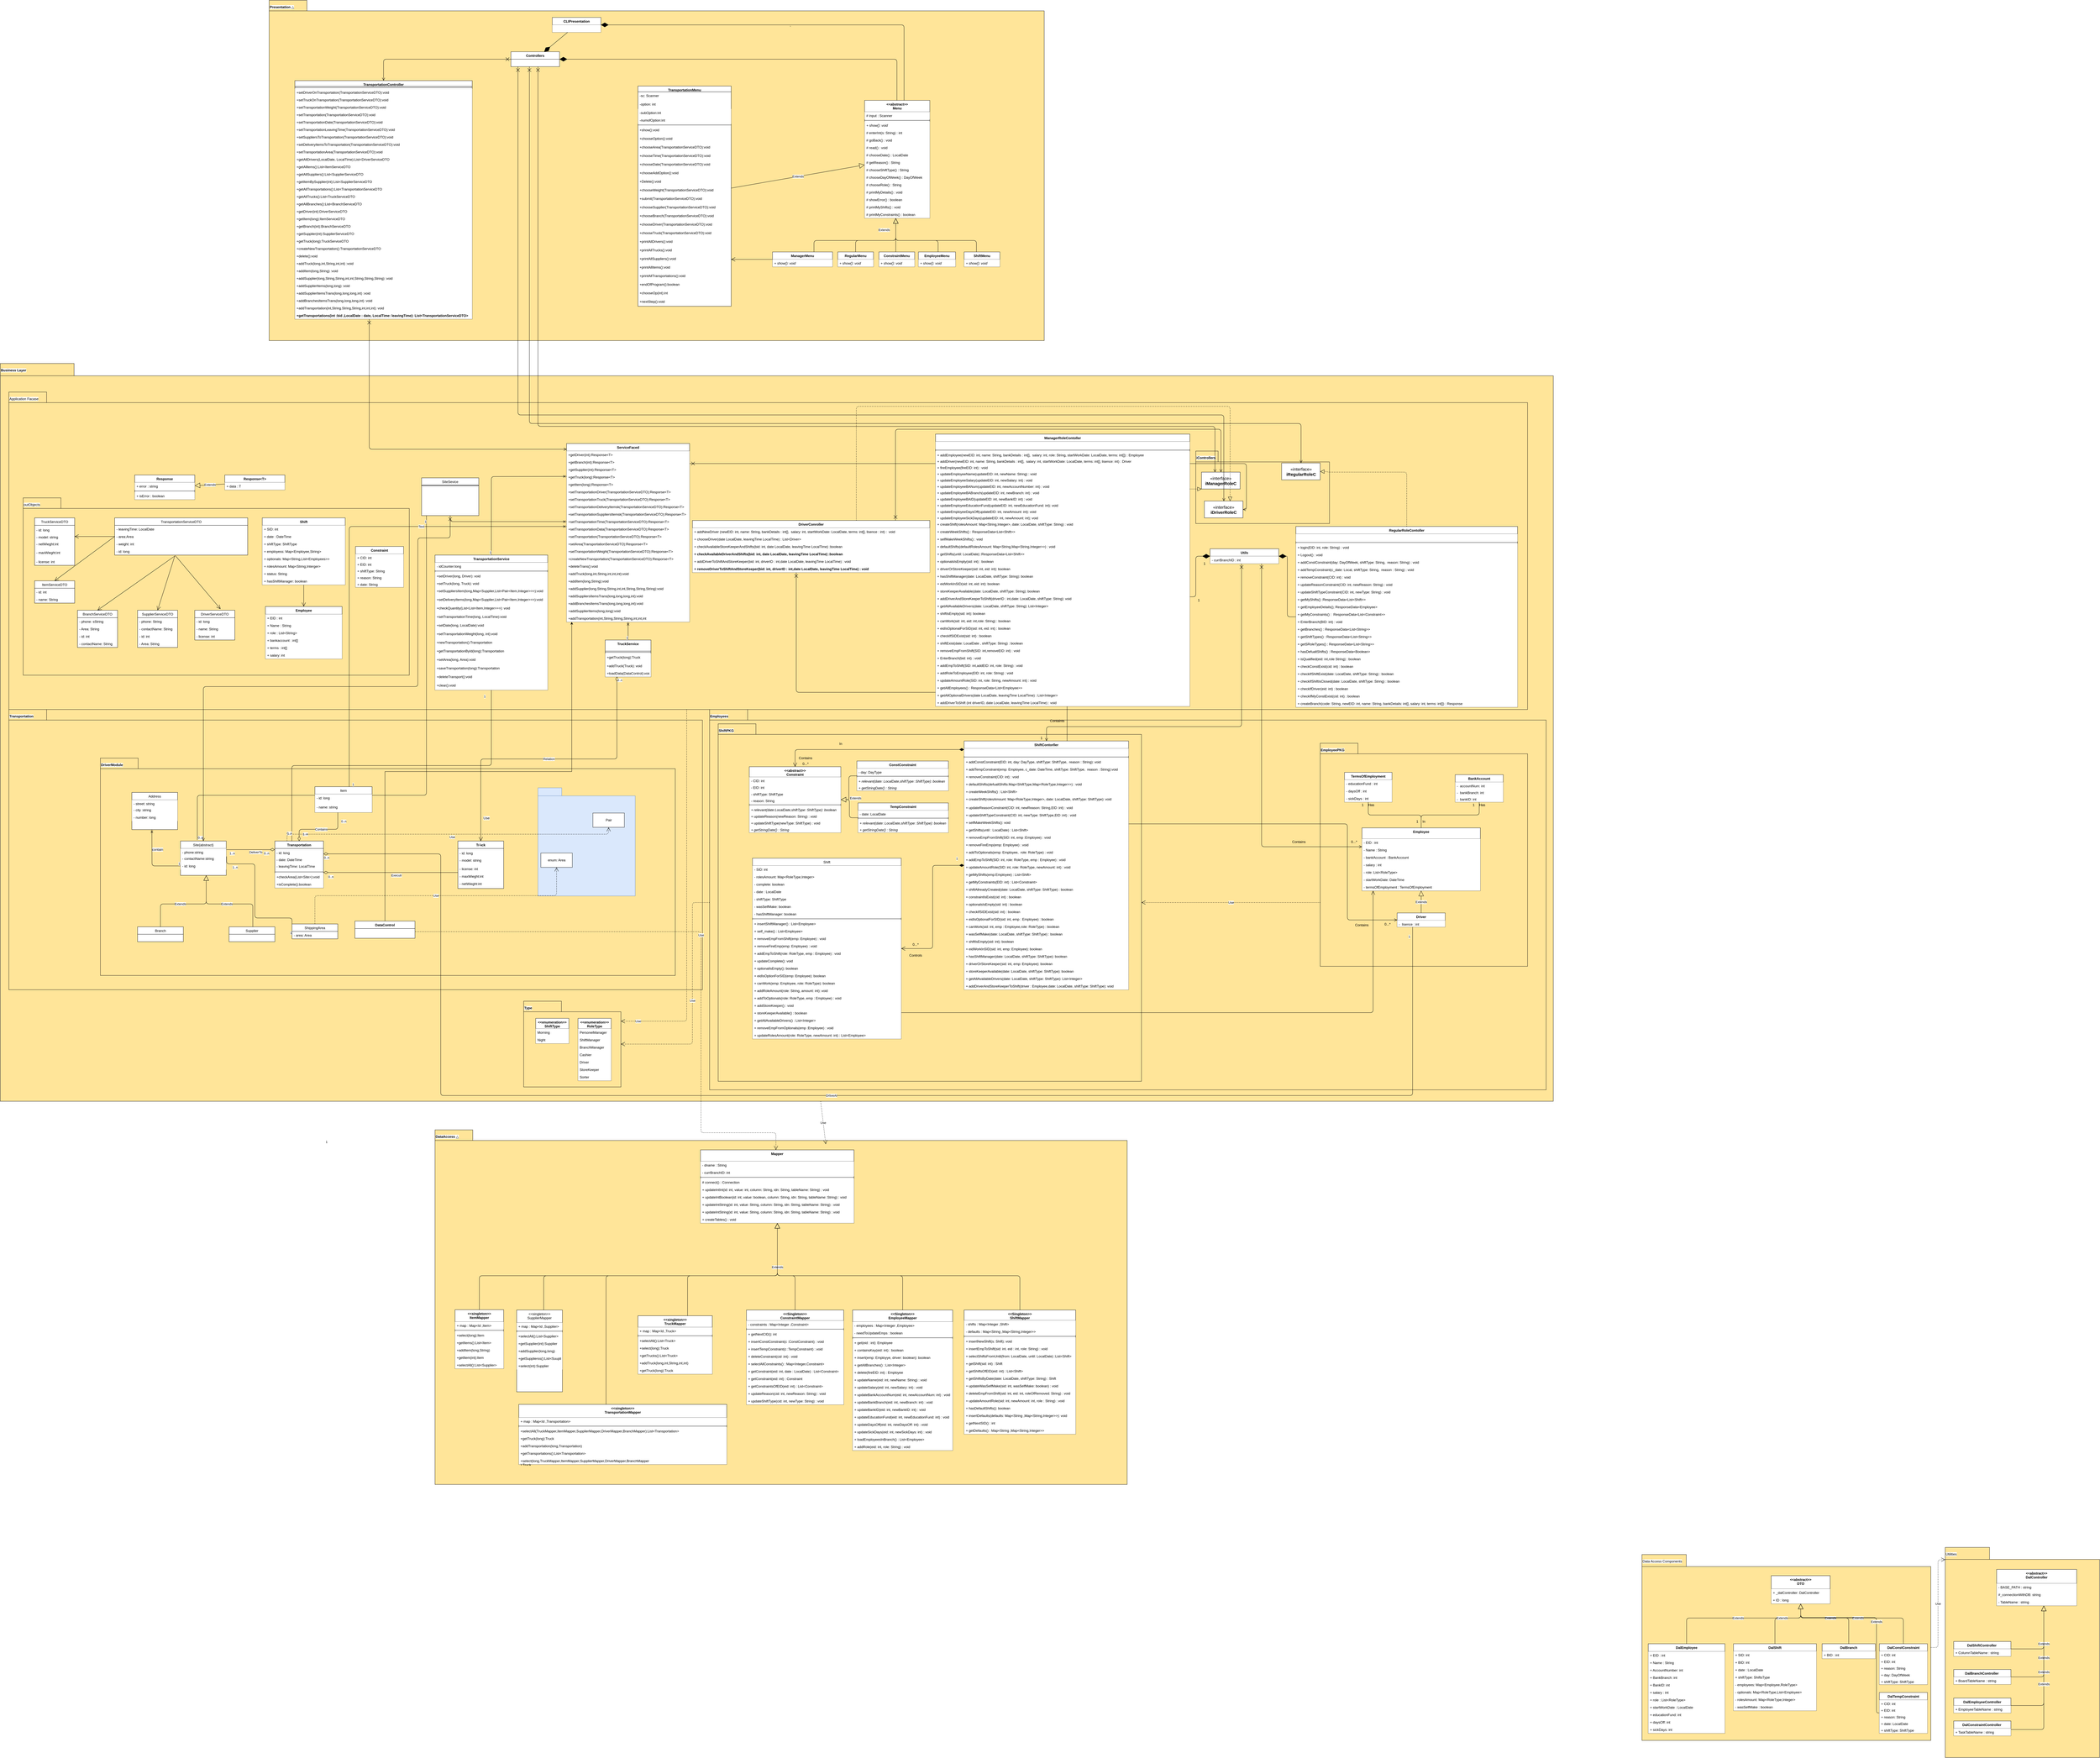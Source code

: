<mxfile version="13.5.7" type="device" pages="6"><diagram id="044fXeqXOAxmC-pZozZd" name="UMLClass"><mxGraphModel dx="5062" dy="5222" grid="1" gridSize="10" guides="1" tooltips="1" connect="1" arrows="1" fold="1" page="1" pageScale="1" pageWidth="850" pageHeight="1100" math="0" shadow="0"><root><mxCell id="0"/><mxCell id="1" parent="0"/><mxCell id="ZYFhGjYPBvudZiO2RJON-687" value="Presentation&amp;nbsp;&lt;span style=&quot;font-weight: normal&quot;&gt;△&lt;br&gt;&lt;/span&gt;" style="shape=folder;fontStyle=1;spacingTop=10;tabWidth=132;tabHeight=37;tabPosition=left;html=1;align=left;horizontal=1;verticalAlign=top;labelPosition=center;verticalLabelPosition=middle;labelBackgroundColor=#ffffff;fillColor=#FFE599;strokeColor=#0A0A0A;" parent="1" vertex="1"><mxGeometry x="-2100" y="-3620" width="2710" height="1190" as="geometry"/></mxCell><mxCell id="ZYFhGjYPBvudZiO2RJON-684" value="&lt;span style=&quot;background-color: rgb(255 , 255 , 255)&quot;&gt;Business Layer&lt;/span&gt;" style="shape=folder;fontStyle=1;spacingTop=10;tabWidth=123;tabHeight=43;tabPosition=left;html=1;fillColor=#FFE599;strokeColor=#000000;align=left;verticalAlign=top;" parent="1" vertex="1"><mxGeometry x="-3040" y="-2350" width="5430" height="2580" as="geometry"/></mxCell><mxCell id="cuk_oulYJ3ivkF6i_WGK-11" value="Transportation" style="shape=folder;fontStyle=1;spacingTop=10;tabWidth=132;tabHeight=37;tabPosition=left;html=1;align=left;horizontal=1;verticalAlign=top;labelPosition=center;verticalLabelPosition=middle;labelBackgroundColor=#ffffff;fillColor=#FFE599;strokeColor=#0A0A0A;" parent="1" vertex="1"><mxGeometry x="-3010" y="-1140" width="2425" height="980" as="geometry"/></mxCell><mxCell id="cuk_oulYJ3ivkF6i_WGK-10" value="Employees" style="shape=folder;fontStyle=1;spacingTop=10;tabWidth=132;tabHeight=37;tabPosition=left;html=1;align=left;horizontal=1;verticalAlign=top;labelPosition=center;verticalLabelPosition=middle;labelBackgroundColor=#ffffff;fillColor=#FFE599;strokeColor=#0A0A0A;" parent="1" vertex="1"><mxGeometry x="-560" y="-1140" width="2925" height="1330" as="geometry"/></mxCell><mxCell id="ZYFhGjYPBvudZiO2RJON-685" value="&lt;span style=&quot;font-weight: normal&quot;&gt;Application Facase&lt;br&gt;&lt;/span&gt;" style="shape=folder;fontStyle=1;spacingTop=10;tabWidth=132;tabHeight=37;tabPosition=left;html=1;align=left;horizontal=1;verticalAlign=top;labelPosition=center;verticalLabelPosition=middle;labelBackgroundColor=#ffffff;fillColor=#FFE599;strokeColor=#0A0A0A;" parent="1" vertex="1"><mxGeometry x="-3010" y="-2250" width="5310" height="1110" as="geometry"/></mxCell><mxCell id="ZYFhGjYPBvudZiO2RJON-688" value="iControllers&lt;span style=&quot;font-weight: normal&quot;&gt;&lt;br&gt;&lt;/span&gt;" style="shape=folder;fontStyle=1;spacingTop=10;tabWidth=78;tabHeight=38;tabPosition=left;html=1;align=left;horizontal=1;verticalAlign=top;labelPosition=center;verticalLabelPosition=middle;labelBackgroundColor=#ffffff;fillColor=#FFE599;strokeColor=#0A0A0A;" parent="1" vertex="1"><mxGeometry x="1140" y="-2043.73" width="467.36" height="253.45" as="geometry"/></mxCell><mxCell id="ZYFhGjYPBvudZiO2RJON-689" value="&lt;span style=&quot;font-weight: normal&quot;&gt;outObjects&lt;br&gt;&lt;/span&gt;" style="shape=folder;fontStyle=1;spacingTop=10;tabWidth=132;tabHeight=37;tabPosition=left;html=1;align=left;horizontal=1;verticalAlign=top;labelPosition=center;verticalLabelPosition=middle;labelBackgroundColor=#ffffff;fillColor=#FFE599;strokeColor=#0A0A0A;" parent="1" vertex="1"><mxGeometry x="-2960" y="-1880" width="1350" height="620" as="geometry"/></mxCell><mxCell id="ZYFhGjYPBvudZiO2RJON-616" value="DataAccess&amp;nbsp;&lt;span style=&quot;font-weight: normal&quot;&gt;△&lt;br&gt;&lt;/span&gt;" style="shape=folder;fontStyle=1;spacingTop=10;tabWidth=132;tabHeight=37;tabPosition=left;html=1;align=left;horizontal=1;verticalAlign=top;labelPosition=center;verticalLabelPosition=middle;labelBackgroundColor=#ffffff;fillColor=#FFE599;strokeColor=#0A0A0A;" parent="1" vertex="1"><mxGeometry x="-1520" y="330" width="2420" height="1240" as="geometry"/></mxCell><mxCell id="ZYFhGjYPBvudZiO2RJON-798" value="TransportationController" style="swimlane;fontStyle=1;align=center;verticalAlign=top;childLayout=stackLayout;horizontal=1;startSize=20;horizontalStack=0;resizeParent=1;resizeParentMax=0;resizeLast=0;collapsible=1;marginBottom=0;rounded=0;shadow=0;sketch=0;strokeColor=#000000;strokeWidth=1;fillColor=#ffffff;gradientColor=none;swimlaneFillColor=#ffffff;" parent="1" vertex="1"><mxGeometry x="-2010" y="-3339" width="620" height="834" as="geometry"/></mxCell><mxCell id="ZYFhGjYPBvudZiO2RJON-800" value="" style="line;strokeWidth=1;fillColor=none;align=left;verticalAlign=middle;spacingTop=-1;spacingLeft=3;spacingRight=3;rotatable=0;labelPosition=right;points=[];portConstraint=eastwest;" parent="ZYFhGjYPBvudZiO2RJON-798" vertex="1"><mxGeometry y="20" width="620" height="8" as="geometry"/></mxCell><mxCell id="ZYFhGjYPBvudZiO2RJON-801" value="+setDriverOnTransportation(TransportationServiceDTO):void" style="text;strokeColor=none;fillColor=#FFFFFF;align=left;verticalAlign=top;spacingLeft=4;spacingRight=4;overflow=hidden;rotatable=0;points=[[0,0.5],[1,0.5]];portConstraint=eastwest;" parent="ZYFhGjYPBvudZiO2RJON-798" vertex="1"><mxGeometry y="28" width="620" height="26" as="geometry"/></mxCell><mxCell id="ZYFhGjYPBvudZiO2RJON-802" value="+setTruckOnTransportation(TransportationServiceDTO):void" style="text;strokeColor=none;fillColor=#FFFFFF;align=left;verticalAlign=top;spacingLeft=4;spacingRight=4;overflow=hidden;rotatable=0;points=[[0,0.5],[1,0.5]];portConstraint=eastwest;" parent="ZYFhGjYPBvudZiO2RJON-798" vertex="1"><mxGeometry y="54" width="620" height="26" as="geometry"/></mxCell><mxCell id="ZYFhGjYPBvudZiO2RJON-803" value="+setTransportationWeight(TransportationServiceDTO):void" style="text;strokeColor=none;fillColor=#FFFFFF;align=left;verticalAlign=top;spacingLeft=4;spacingRight=4;overflow=hidden;rotatable=0;points=[[0,0.5],[1,0.5]];portConstraint=eastwest;" parent="ZYFhGjYPBvudZiO2RJON-798" vertex="1"><mxGeometry y="80" width="620" height="26" as="geometry"/></mxCell><mxCell id="ZYFhGjYPBvudZiO2RJON-804" value="+setTransportation(TransportationServiceDTO):void" style="text;strokeColor=none;fillColor=#FFFFFF;align=left;verticalAlign=top;spacingLeft=4;spacingRight=4;overflow=hidden;rotatable=0;points=[[0,0.5],[1,0.5]];portConstraint=eastwest;" parent="ZYFhGjYPBvudZiO2RJON-798" vertex="1"><mxGeometry y="106" width="620" height="26" as="geometry"/></mxCell><mxCell id="ZYFhGjYPBvudZiO2RJON-805" value="+setTransportationDate(TransportationServiceDTO):void" style="text;strokeColor=none;fillColor=#FFFFFF;align=left;verticalAlign=top;spacingLeft=4;spacingRight=4;overflow=hidden;rotatable=0;points=[[0,0.5],[1,0.5]];portConstraint=eastwest;" parent="ZYFhGjYPBvudZiO2RJON-798" vertex="1"><mxGeometry y="132" width="620" height="26" as="geometry"/></mxCell><mxCell id="YF3p310rxcsSOAq6tutQ-1" value="+setTransportationLeavingTime(TransportationServiceDTO):void" style="text;strokeColor=none;fillColor=#FFFFFF;align=left;verticalAlign=top;spacingLeft=4;spacingRight=4;overflow=hidden;rotatable=0;points=[[0,0.5],[1,0.5]];portConstraint=eastwest;" parent="ZYFhGjYPBvudZiO2RJON-798" vertex="1"><mxGeometry y="158" width="620" height="26" as="geometry"/></mxCell><mxCell id="ZYFhGjYPBvudZiO2RJON-806" value="+setSuppliersToTransportation(TransportationServiceDTO):void" style="text;strokeColor=none;fillColor=#FFFFFF;align=left;verticalAlign=top;spacingLeft=4;spacingRight=4;overflow=hidden;rotatable=0;points=[[0,0.5],[1,0.5]];portConstraint=eastwest;" parent="ZYFhGjYPBvudZiO2RJON-798" vertex="1"><mxGeometry y="184" width="620" height="26" as="geometry"/></mxCell><mxCell id="ZYFhGjYPBvudZiO2RJON-807" value="+setDeliveryItemsToTransportation(TransportationServiceDTO):void" style="text;strokeColor=none;fillColor=#FFFFFF;align=left;verticalAlign=top;spacingLeft=4;spacingRight=4;overflow=hidden;rotatable=0;points=[[0,0.5],[1,0.5]];portConstraint=eastwest;" parent="ZYFhGjYPBvudZiO2RJON-798" vertex="1"><mxGeometry y="210" width="620" height="26" as="geometry"/></mxCell><mxCell id="ZYFhGjYPBvudZiO2RJON-808" value="+setTransportationArea(TransportationServiceDTO):void" style="text;strokeColor=none;fillColor=#FFFFFF;align=left;verticalAlign=top;spacingLeft=4;spacingRight=4;overflow=hidden;rotatable=0;points=[[0,0.5],[1,0.5]];portConstraint=eastwest;" parent="ZYFhGjYPBvudZiO2RJON-798" vertex="1"><mxGeometry y="236" width="620" height="26" as="geometry"/></mxCell><mxCell id="ZYFhGjYPBvudZiO2RJON-809" value="+getAllDrivers(LocalDate, LocalTime):List&lt;DriverServiceDTO" style="text;strokeColor=none;fillColor=#FFFFFF;align=left;verticalAlign=top;spacingLeft=4;spacingRight=4;overflow=hidden;rotatable=0;points=[[0,0.5],[1,0.5]];portConstraint=eastwest;" parent="ZYFhGjYPBvudZiO2RJON-798" vertex="1"><mxGeometry y="262" width="620" height="26" as="geometry"/></mxCell><mxCell id="ZYFhGjYPBvudZiO2RJON-810" value="+getAlltems():List&lt;ItemServiceDTO" style="text;strokeColor=none;fillColor=#FFFFFF;align=left;verticalAlign=top;spacingLeft=4;spacingRight=4;overflow=hidden;rotatable=0;points=[[0,0.5],[1,0.5]];portConstraint=eastwest;" parent="ZYFhGjYPBvudZiO2RJON-798" vertex="1"><mxGeometry y="288" width="620" height="26" as="geometry"/></mxCell><mxCell id="ZYFhGjYPBvudZiO2RJON-811" value="+getAllSuppliers():List&lt;SupplierServiceDTO" style="text;strokeColor=none;fillColor=#FFFFFF;align=left;verticalAlign=top;spacingLeft=4;spacingRight=4;overflow=hidden;rotatable=0;points=[[0,0.5],[1,0.5]];portConstraint=eastwest;" parent="ZYFhGjYPBvudZiO2RJON-798" vertex="1"><mxGeometry y="314" width="620" height="26" as="geometry"/></mxCell><mxCell id="YF3p310rxcsSOAq6tutQ-2" value="+getItemBySupplier(int):List&lt;SupplierServiceDTO" style="text;strokeColor=none;fillColor=#FFFFFF;align=left;verticalAlign=top;spacingLeft=4;spacingRight=4;overflow=hidden;rotatable=0;points=[[0,0.5],[1,0.5]];portConstraint=eastwest;" parent="ZYFhGjYPBvudZiO2RJON-798" vertex="1"><mxGeometry y="340" width="620" height="26" as="geometry"/></mxCell><mxCell id="ZYFhGjYPBvudZiO2RJON-812" value="+getAllTransportations():List&lt;TransportationServiceDTO" style="text;strokeColor=none;fillColor=#FFFFFF;align=left;verticalAlign=top;spacingLeft=4;spacingRight=4;overflow=hidden;rotatable=0;points=[[0,0.5],[1,0.5]];portConstraint=eastwest;" parent="ZYFhGjYPBvudZiO2RJON-798" vertex="1"><mxGeometry y="366" width="620" height="26" as="geometry"/></mxCell><mxCell id="ZYFhGjYPBvudZiO2RJON-813" value="+getAllTrucks():List&lt;TruckServiceDTO" style="text;strokeColor=none;fillColor=#FFFFFF;align=left;verticalAlign=top;spacingLeft=4;spacingRight=4;overflow=hidden;rotatable=0;points=[[0,0.5],[1,0.5]];portConstraint=eastwest;" parent="ZYFhGjYPBvudZiO2RJON-798" vertex="1"><mxGeometry y="392" width="620" height="26" as="geometry"/></mxCell><mxCell id="ZYFhGjYPBvudZiO2RJON-814" value="+getAllBranches():List&lt;BranchServiceDTO" style="text;strokeColor=none;fillColor=#FFFFFF;align=left;verticalAlign=top;spacingLeft=4;spacingRight=4;overflow=hidden;rotatable=0;points=[[0,0.5],[1,0.5]];portConstraint=eastwest;" parent="ZYFhGjYPBvudZiO2RJON-798" vertex="1"><mxGeometry y="418" width="620" height="26" as="geometry"/></mxCell><mxCell id="ZYFhGjYPBvudZiO2RJON-816" value="+getDriver(int):DriverServiceDTO" style="text;strokeColor=none;fillColor=#FFFFFF;align=left;verticalAlign=top;spacingLeft=4;spacingRight=4;overflow=hidden;rotatable=0;points=[[0,0.5],[1,0.5]];portConstraint=eastwest;" parent="ZYFhGjYPBvudZiO2RJON-798" vertex="1"><mxGeometry y="444" width="620" height="26" as="geometry"/></mxCell><mxCell id="ZYFhGjYPBvudZiO2RJON-817" value="+getItem(long):ItemServiceDTO" style="text;strokeColor=none;fillColor=#FFFFFF;align=left;verticalAlign=top;spacingLeft=4;spacingRight=4;overflow=hidden;rotatable=0;points=[[0,0.5],[1,0.5]];portConstraint=eastwest;" parent="ZYFhGjYPBvudZiO2RJON-798" vertex="1"><mxGeometry y="470" width="620" height="26" as="geometry"/></mxCell><mxCell id="ZYFhGjYPBvudZiO2RJON-818" value="+getBranch(int):BranchServiceDTO" style="text;strokeColor=none;fillColor=#FFFFFF;align=left;verticalAlign=top;spacingLeft=4;spacingRight=4;overflow=hidden;rotatable=0;points=[[0,0.5],[1,0.5]];portConstraint=eastwest;" parent="ZYFhGjYPBvudZiO2RJON-798" vertex="1"><mxGeometry y="496" width="620" height="26" as="geometry"/></mxCell><mxCell id="ZYFhGjYPBvudZiO2RJON-819" value="+getSupplier(int):SupplierServiceDTO" style="text;strokeColor=none;fillColor=#FFFFFF;align=left;verticalAlign=top;spacingLeft=4;spacingRight=4;overflow=hidden;rotatable=0;points=[[0,0.5],[1,0.5]];portConstraint=eastwest;" parent="ZYFhGjYPBvudZiO2RJON-798" vertex="1"><mxGeometry y="522" width="620" height="26" as="geometry"/></mxCell><mxCell id="ZYFhGjYPBvudZiO2RJON-820" value="+getTruck(long):TruckServiceDTO" style="text;strokeColor=none;fillColor=#FFFFFF;align=left;verticalAlign=top;spacingLeft=4;spacingRight=4;overflow=hidden;rotatable=0;points=[[0,0.5],[1,0.5]];portConstraint=eastwest;" parent="ZYFhGjYPBvudZiO2RJON-798" vertex="1"><mxGeometry y="548" width="620" height="26" as="geometry"/></mxCell><mxCell id="ZYFhGjYPBvudZiO2RJON-821" value="+createNewTransportation():TransportationServiceDTO" style="text;strokeColor=none;fillColor=#FFFFFF;align=left;verticalAlign=top;spacingLeft=4;spacingRight=4;overflow=hidden;rotatable=0;points=[[0,0.5],[1,0.5]];portConstraint=eastwest;" parent="ZYFhGjYPBvudZiO2RJON-798" vertex="1"><mxGeometry y="574" width="620" height="26" as="geometry"/></mxCell><mxCell id="ZYFhGjYPBvudZiO2RJON-822" value="+delete():void" style="text;strokeColor=none;fillColor=#FFFFFF;align=left;verticalAlign=top;spacingLeft=4;spacingRight=4;overflow=hidden;rotatable=0;points=[[0,0.5],[1,0.5]];portConstraint=eastwest;" parent="ZYFhGjYPBvudZiO2RJON-798" vertex="1"><mxGeometry y="600" width="620" height="26" as="geometry"/></mxCell><mxCell id="ZYFhGjYPBvudZiO2RJON-823" value="+addTruck(long,int,String,int,int) :void" style="text;strokeColor=none;fillColor=#FFFFFF;align=left;verticalAlign=top;spacingLeft=4;spacingRight=4;overflow=hidden;rotatable=0;points=[[0,0.5],[1,0.5]];portConstraint=eastwest;" parent="ZYFhGjYPBvudZiO2RJON-798" vertex="1"><mxGeometry y="626" width="620" height="26" as="geometry"/></mxCell><mxCell id="YF3p310rxcsSOAq6tutQ-3" value="+addItem(long,String) :void" style="text;strokeColor=none;fillColor=#FFFFFF;align=left;verticalAlign=top;spacingLeft=4;spacingRight=4;overflow=hidden;rotatable=0;points=[[0,0.5],[1,0.5]];portConstraint=eastwest;" parent="ZYFhGjYPBvudZiO2RJON-798" vertex="1"><mxGeometry y="652" width="620" height="26" as="geometry"/></mxCell><mxCell id="YF3p310rxcsSOAq6tutQ-4" value="+addSupplier(long,String,String,int,int,String,String,String) :void" style="text;strokeColor=none;fillColor=#FFFFFF;align=left;verticalAlign=top;spacingLeft=4;spacingRight=4;overflow=hidden;rotatable=0;points=[[0,0.5],[1,0.5]];portConstraint=eastwest;" parent="ZYFhGjYPBvudZiO2RJON-798" vertex="1"><mxGeometry y="678" width="620" height="26" as="geometry"/></mxCell><mxCell id="YF3p310rxcsSOAq6tutQ-5" value="+addSupplierItems(long,long) :void" style="text;strokeColor=none;fillColor=#FFFFFF;align=left;verticalAlign=top;spacingLeft=4;spacingRight=4;overflow=hidden;rotatable=0;points=[[0,0.5],[1,0.5]];portConstraint=eastwest;" parent="ZYFhGjYPBvudZiO2RJON-798" vertex="1"><mxGeometry y="704" width="620" height="26" as="geometry"/></mxCell><mxCell id="YF3p310rxcsSOAq6tutQ-6" value="+addSupplierItemsTrans(long,long,long,int) :void" style="text;strokeColor=none;fillColor=#FFFFFF;align=left;verticalAlign=top;spacingLeft=4;spacingRight=4;overflow=hidden;rotatable=0;points=[[0,0.5],[1,0.5]];portConstraint=eastwest;" parent="ZYFhGjYPBvudZiO2RJON-798" vertex="1"><mxGeometry y="730" width="620" height="26" as="geometry"/></mxCell><mxCell id="YF3p310rxcsSOAq6tutQ-7" value="+addBranchesItemsTrans(long,long,long,int) :void" style="text;strokeColor=none;fillColor=#FFFFFF;align=left;verticalAlign=top;spacingLeft=4;spacingRight=4;overflow=hidden;rotatable=0;points=[[0,0.5],[1,0.5]];portConstraint=eastwest;" parent="ZYFhGjYPBvudZiO2RJON-798" vertex="1"><mxGeometry y="756" width="620" height="26" as="geometry"/></mxCell><mxCell id="ZYFhGjYPBvudZiO2RJON-824" value="+addTransportation(int,String.String,String,int,int,int): void" style="text;strokeColor=none;fillColor=#FFFFFF;align=left;verticalAlign=top;spacingLeft=4;spacingRight=4;overflow=hidden;rotatable=0;points=[[0,0.5],[1,0.5]];portConstraint=eastwest;" parent="ZYFhGjYPBvudZiO2RJON-798" vertex="1"><mxGeometry y="782" width="620" height="26" as="geometry"/></mxCell><mxCell id="VoR5PbRGqlGE8CHx9yF1-3" value="+getTransportations(int :bid ,LocalDate : date, LocalTime: leavingTime): List&lt;TransportationServiceDTO&gt;" style="text;strokeColor=none;fillColor=#FFFFFF;align=left;verticalAlign=top;spacingLeft=4;spacingRight=4;overflow=hidden;rotatable=0;points=[[0,0.5],[1,0.5]];portConstraint=eastwest;fontStyle=1" vertex="1" parent="ZYFhGjYPBvudZiO2RJON-798"><mxGeometry y="808" width="620" height="26" as="geometry"/></mxCell><mxCell id="ZYFhGjYPBvudZiO2RJON-618" value="&lt;span style=&quot;font-weight: normal&quot;&gt;Utilities&lt;br&gt;&lt;/span&gt;" style="shape=folder;fontStyle=1;spacingTop=10;tabWidth=155;tabHeight=42;tabPosition=left;html=1;align=left;horizontal=1;verticalAlign=top;labelPosition=center;verticalLabelPosition=middle;labelBackgroundColor=#ffffff;fillColor=#FFE599;strokeColor=#0A0A0A;" parent="1" vertex="1"><mxGeometry x="3760.39" y="1790" width="539.61" height="735" as="geometry"/></mxCell><mxCell id="ZYFhGjYPBvudZiO2RJON-619" value="&lt;span style=&quot;font-weight: normal&quot;&gt;Data Access Components&lt;br&gt;&lt;/span&gt;" style="shape=folder;fontStyle=1;spacingTop=10;tabWidth=155;tabHeight=42;tabPosition=left;html=1;align=left;horizontal=1;verticalAlign=top;labelPosition=center;verticalLabelPosition=middle;labelBackgroundColor=#ffffff;fillColor=#FFE599;strokeColor=#0A0A0A;" parent="1" vertex="1"><mxGeometry x="2700" y="1815" width="1010" height="650" as="geometry"/></mxCell><mxCell id="ZYFhGjYPBvudZiO2RJON-620" value="Extends" style="endArrow=block;endSize=16;endFill=0;html=1;edgeStyle=orthogonalEdgeStyle;" parent="1" source="ZYFhGjYPBvudZiO2RJON-647" target="ZYFhGjYPBvudZiO2RJON-659" edge="1"><mxGeometry width="160" relative="1" as="geometry"><mxPoint x="3180" y="2117" as="sourcePoint"/><mxPoint x="3340" y="2117" as="targetPoint"/><Array as="points"><mxPoint x="2856" y="2037"/><mxPoint x="3255" y="2037"/></Array></mxGeometry></mxCell><mxCell id="ZYFhGjYPBvudZiO2RJON-621" value="Extends" style="endArrow=block;endSize=16;endFill=0;html=1;edgeStyle=orthogonalEdgeStyle;" parent="1" source="ZYFhGjYPBvudZiO2RJON-630" target="ZYFhGjYPBvudZiO2RJON-659" edge="1"><mxGeometry width="160" relative="1" as="geometry"><mxPoint x="2866.059" y="2137" as="sourcePoint"/><mxPoint x="3265.0" y="1977" as="targetPoint"/><Array as="points"><mxPoint x="3165" y="2037"/><mxPoint x="3255" y="2037"/></Array></mxGeometry></mxCell><mxCell id="ZYFhGjYPBvudZiO2RJON-622" value="Extends" style="endArrow=block;endSize=16;endFill=0;html=1;edgeStyle=orthogonalEdgeStyle;" parent="1" source="ZYFhGjYPBvudZiO2RJON-639" target="ZYFhGjYPBvudZiO2RJON-659" edge="1"><mxGeometry width="160" relative="1" as="geometry"><mxPoint x="3175.0" y="2137" as="sourcePoint"/><mxPoint x="3265.0" y="1977" as="targetPoint"/><Array as="points"><mxPoint x="3423" y="2037"/><mxPoint x="3255" y="2037"/></Array></mxGeometry></mxCell><mxCell id="ZYFhGjYPBvudZiO2RJON-623" value="Extends" style="endArrow=block;endSize=16;endFill=0;html=1;edgeStyle=orthogonalEdgeStyle;" parent="1" source="ZYFhGjYPBvudZiO2RJON-641" target="ZYFhGjYPBvudZiO2RJON-659" edge="1"><mxGeometry width="160" relative="1" as="geometry"><mxPoint x="3433" y="2137" as="sourcePoint"/><mxPoint x="3265.0" y="1977" as="targetPoint"/><Array as="points"><mxPoint x="3614" y="2037"/><mxPoint x="3255" y="2037"/></Array></mxGeometry></mxCell><mxCell id="ZYFhGjYPBvudZiO2RJON-624" value="Extends" style="endArrow=block;endSize=16;endFill=0;html=1;edgeStyle=orthogonalEdgeStyle;" parent="1" source="ZYFhGjYPBvudZiO2RJON-662" target="ZYFhGjYPBvudZiO2RJON-670" edge="1"><mxGeometry width="160" relative="1" as="geometry"><mxPoint x="3600" y="2187" as="sourcePoint"/><mxPoint x="3760" y="2187" as="targetPoint"/><Array as="points"><mxPoint x="4105" y="2145"/></Array></mxGeometry></mxCell><mxCell id="ZYFhGjYPBvudZiO2RJON-625" value="Extends" style="endArrow=block;endSize=16;endFill=0;html=1;edgeStyle=orthogonalEdgeStyle;" parent="1" source="ZYFhGjYPBvudZiO2RJON-664" target="ZYFhGjYPBvudZiO2RJON-670" edge="1"><mxGeometry width="160" relative="1" as="geometry"><mxPoint x="4000" y="2155.059" as="sourcePoint"/><mxPoint x="4115" y="1935" as="targetPoint"/><Array as="points"><mxPoint x="4105" y="2243"/></Array></mxGeometry></mxCell><mxCell id="ZYFhGjYPBvudZiO2RJON-626" value="Extends" style="endArrow=block;endSize=16;endFill=0;html=1;edgeStyle=orthogonalEdgeStyle;" parent="1" source="ZYFhGjYPBvudZiO2RJON-666" target="ZYFhGjYPBvudZiO2RJON-670" edge="1"><mxGeometry width="160" relative="1" as="geometry"><mxPoint x="4000" y="2253.059" as="sourcePoint"/><mxPoint x="4115" y="1935" as="targetPoint"/><Array as="points"><mxPoint x="4105" y="2343"/></Array></mxGeometry></mxCell><mxCell id="ZYFhGjYPBvudZiO2RJON-627" value="Extends" style="endArrow=block;endSize=16;endFill=0;html=1;edgeStyle=orthogonalEdgeStyle;" parent="1" source="ZYFhGjYPBvudZiO2RJON-668" target="ZYFhGjYPBvudZiO2RJON-670" edge="1"><mxGeometry width="160" relative="1" as="geometry"><mxPoint x="4000" y="2353.059" as="sourcePoint"/><mxPoint x="4115" y="1935" as="targetPoint"/><Array as="points"><mxPoint x="4105" y="2427"/></Array></mxGeometry></mxCell><mxCell id="ZYFhGjYPBvudZiO2RJON-628" value="Use" style="endArrow=open;endSize=12;dashed=1;html=1;edgeStyle=orthogonalEdgeStyle;" parent="1" source="ZYFhGjYPBvudZiO2RJON-619" edge="1"><mxGeometry width="160" relative="1" as="geometry"><mxPoint x="3710.0" y="1831.71" as="sourcePoint"/><mxPoint x="3760.39" y="1832.778" as="targetPoint"/></mxGeometry></mxCell><mxCell id="ZYFhGjYPBvudZiO2RJON-629" value="Extends" style="endArrow=block;endSize=16;endFill=0;html=1;edgeStyle=orthogonalEdgeStyle;" parent="1" source="ZYFhGjYPBvudZiO2RJON-674" target="ZYFhGjYPBvudZiO2RJON-659" edge="1"><mxGeometry width="160" relative="1" as="geometry"><mxPoint x="3624" y="2137.003" as="sourcePoint"/><mxPoint x="3265" y="1997" as="targetPoint"/><Array as="points"><mxPoint x="3520" y="2369"/><mxPoint x="3520" y="2035"/><mxPoint x="3255" y="2035"/></Array></mxGeometry></mxCell><mxCell id="ZYFhGjYPBvudZiO2RJON-630" value="DalShift" style="swimlane;fontStyle=1;align=center;verticalAlign=top;childLayout=stackLayout;horizontal=1;startSize=26;horizontalStack=0;resizeParent=1;resizeParentMax=0;resizeLast=0;collapsible=1;marginBottom=0;strokeColor=#121212;fillColor=#FFFFFF;swimlaneFillColor=#ffffff;" parent="1" vertex="1"><mxGeometry x="3020" y="2127" width="290" height="234" as="geometry"/></mxCell><mxCell id="ZYFhGjYPBvudZiO2RJON-631" value="+ SID: int" style="text;strokeColor=none;fillColor=#ffffff;align=left;verticalAlign=top;spacingLeft=4;spacingRight=4;overflow=hidden;rotatable=0;points=[[0,0.5],[1,0.5]];portConstraint=eastwest;" parent="ZYFhGjYPBvudZiO2RJON-630" vertex="1"><mxGeometry y="26" width="290" height="26" as="geometry"/></mxCell><mxCell id="ZYFhGjYPBvudZiO2RJON-632" value="+ BID: int" style="text;strokeColor=none;fillColor=#ffffff;align=left;verticalAlign=top;spacingLeft=4;spacingRight=4;overflow=hidden;rotatable=0;points=[[0,0.5],[1,0.5]];portConstraint=eastwest;" parent="ZYFhGjYPBvudZiO2RJON-630" vertex="1"><mxGeometry y="52" width="290" height="26" as="geometry"/></mxCell><mxCell id="ZYFhGjYPBvudZiO2RJON-633" value="+ date : LocalDate" style="text;strokeColor=none;fillColor=#ffffff;align=left;verticalAlign=top;spacingLeft=4;spacingRight=4;overflow=hidden;rotatable=0;points=[[0,0.5],[1,0.5]];portConstraint=eastwest;" parent="ZYFhGjYPBvudZiO2RJON-630" vertex="1"><mxGeometry y="78" width="290" height="26" as="geometry"/></mxCell><mxCell id="ZYFhGjYPBvudZiO2RJON-634" value="+ shiftType: ShiftsType" style="text;strokeColor=none;fillColor=#ffffff;align=left;verticalAlign=top;spacingLeft=4;spacingRight=4;overflow=hidden;rotatable=0;points=[[0,0.5],[1,0.5]];portConstraint=eastwest;" parent="ZYFhGjYPBvudZiO2RJON-630" vertex="1"><mxGeometry y="104" width="290" height="26" as="geometry"/></mxCell><mxCell id="ZYFhGjYPBvudZiO2RJON-635" value="- employees: Map&lt;Employee,RoleType&gt;  " style="text;strokeColor=none;fillColor=#ffffff;align=left;verticalAlign=top;spacingLeft=4;spacingRight=4;overflow=hidden;rotatable=0;points=[[0,0.5],[1,0.5]];portConstraint=eastwest;" parent="ZYFhGjYPBvudZiO2RJON-630" vertex="1"><mxGeometry y="130" width="290" height="26" as="geometry"/></mxCell><mxCell id="ZYFhGjYPBvudZiO2RJON-636" value="- optionals: Map&lt;RoleType,List&lt;Employee&gt;" style="text;strokeColor=none;fillColor=#ffffff;align=left;verticalAlign=top;spacingLeft=4;spacingRight=4;overflow=hidden;rotatable=0;points=[[0,0.5],[1,0.5]];portConstraint=eastwest;" parent="ZYFhGjYPBvudZiO2RJON-630" vertex="1"><mxGeometry y="156" width="290" height="26" as="geometry"/></mxCell><mxCell id="ZYFhGjYPBvudZiO2RJON-637" value="- rolesAmount: Map&lt;RoleType,Integer&gt;" style="text;strokeColor=none;fillColor=#ffffff;align=left;verticalAlign=top;spacingLeft=4;spacingRight=4;overflow=hidden;rotatable=0;points=[[0,0.5],[1,0.5]];portConstraint=eastwest;" parent="ZYFhGjYPBvudZiO2RJON-630" vertex="1"><mxGeometry y="182" width="290" height="26" as="geometry"/></mxCell><mxCell id="ZYFhGjYPBvudZiO2RJON-638" value="- wasSelfMake : boolean" style="text;strokeColor=none;fillColor=#ffffff;align=left;verticalAlign=top;spacingLeft=4;spacingRight=4;overflow=hidden;rotatable=0;points=[[0,0.5],[1,0.5]];portConstraint=eastwest;" parent="ZYFhGjYPBvudZiO2RJON-630" vertex="1"><mxGeometry y="208" width="290" height="26" as="geometry"/></mxCell><mxCell id="ZYFhGjYPBvudZiO2RJON-639" value="DalBranch" style="swimlane;fontStyle=1;align=center;verticalAlign=top;childLayout=stackLayout;horizontal=1;startSize=26;horizontalStack=0;resizeParent=1;resizeParentMax=0;resizeLast=0;collapsible=1;marginBottom=0;fillColor=#FFFFFF;swimlaneFillColor=#ffffff;" parent="1" vertex="1"><mxGeometry x="3330" y="2127" width="186" height="52" as="geometry"/></mxCell><mxCell id="ZYFhGjYPBvudZiO2RJON-640" value="+ BID : int" style="text;strokeColor=none;fillColor=#FFFFFF;align=left;verticalAlign=top;spacingLeft=4;spacingRight=4;overflow=hidden;rotatable=0;points=[[0,0.5],[1,0.5]];portConstraint=eastwest;" parent="ZYFhGjYPBvudZiO2RJON-639" vertex="1"><mxGeometry y="26" width="186" height="26" as="geometry"/></mxCell><mxCell id="ZYFhGjYPBvudZiO2RJON-641" value="DalConstConstraint" style="swimlane;fontStyle=1;align=center;verticalAlign=top;childLayout=stackLayout;horizontal=1;startSize=26;horizontalStack=0;resizeParent=1;resizeParentMax=0;resizeLast=0;collapsible=1;marginBottom=0;strokeColor=#121212;fillColor=#FFFFFF;swimlaneFillColor=#ffffff;" parent="1" vertex="1"><mxGeometry x="3530.005" y="2127.003" width="168.039" height="142.57" as="geometry"/></mxCell><mxCell id="ZYFhGjYPBvudZiO2RJON-642" value="+ CID: int" style="text;strokeColor=none;fillColor=#ffffff;align=left;verticalAlign=top;spacingLeft=4;spacingRight=4;overflow=hidden;rotatable=0;points=[[0,0.5],[1,0.5]];portConstraint=eastwest;" parent="ZYFhGjYPBvudZiO2RJON-641" vertex="1"><mxGeometry y="26" width="168.039" height="23.314" as="geometry"/></mxCell><mxCell id="ZYFhGjYPBvudZiO2RJON-643" value="+ EID: int" style="text;strokeColor=none;fillColor=#ffffff;align=left;verticalAlign=top;spacingLeft=4;spacingRight=4;overflow=hidden;rotatable=0;points=[[0,0.5],[1,0.5]];portConstraint=eastwest;" parent="ZYFhGjYPBvudZiO2RJON-641" vertex="1"><mxGeometry y="49.314" width="168.039" height="23.314" as="geometry"/></mxCell><mxCell id="ZYFhGjYPBvudZiO2RJON-644" value="+ reason: String" style="text;strokeColor=none;fillColor=#ffffff;align=left;verticalAlign=top;spacingLeft=4;spacingRight=4;overflow=hidden;rotatable=0;points=[[0,0.5],[1,0.5]];portConstraint=eastwest;" parent="ZYFhGjYPBvudZiO2RJON-641" vertex="1"><mxGeometry y="72.628" width="168.039" height="23.314" as="geometry"/></mxCell><mxCell id="ZYFhGjYPBvudZiO2RJON-645" value="+ day: DayOfWeek" style="text;strokeColor=none;fillColor=#ffffff;align=left;verticalAlign=top;spacingLeft=4;spacingRight=4;overflow=hidden;rotatable=0;points=[[0,0.5],[1,0.5]];portConstraint=eastwest;" parent="ZYFhGjYPBvudZiO2RJON-641" vertex="1"><mxGeometry y="95.942" width="168.039" height="23.314" as="geometry"/></mxCell><mxCell id="ZYFhGjYPBvudZiO2RJON-646" value="+ shiftType: ShiftType" style="text;strokeColor=none;fillColor=#ffffff;align=left;verticalAlign=top;spacingLeft=4;spacingRight=4;overflow=hidden;rotatable=0;points=[[0,0.5],[1,0.5]];portConstraint=eastwest;" parent="ZYFhGjYPBvudZiO2RJON-641" vertex="1"><mxGeometry y="119.256" width="168.039" height="23.314" as="geometry"/></mxCell><mxCell id="ZYFhGjYPBvudZiO2RJON-647" value="DalEmployee" style="swimlane;fontStyle=1;align=center;verticalAlign=top;childLayout=stackLayout;horizontal=1;startSize=27;horizontalStack=0;resizeParent=1;resizeParentMax=0;resizeLast=0;collapsible=1;marginBottom=0;fillColor=#FFFFFF;swimlaneFillColor=#ffffff;" parent="1" vertex="1"><mxGeometry x="2722" y="2127" width="268" height="313" as="geometry"/></mxCell><mxCell id="ZYFhGjYPBvudZiO2RJON-648" value="+ EID : int" style="text;strokeColor=none;fillColor=#FFFFFF;align=left;verticalAlign=top;spacingLeft=4;spacingRight=4;overflow=hidden;rotatable=0;points=[[0,0.5],[1,0.5]];portConstraint=eastwest;" parent="ZYFhGjYPBvudZiO2RJON-647" vertex="1"><mxGeometry y="27" width="268" height="26" as="geometry"/></mxCell><mxCell id="ZYFhGjYPBvudZiO2RJON-649" value="+ Name : String" style="text;strokeColor=none;fillColor=#FFFFFF;align=left;verticalAlign=top;spacingLeft=4;spacingRight=4;overflow=hidden;rotatable=0;points=[[0,0.5],[1,0.5]];portConstraint=eastwest;" parent="ZYFhGjYPBvudZiO2RJON-647" vertex="1"><mxGeometry y="53" width="268" height="26" as="geometry"/></mxCell><mxCell id="ZYFhGjYPBvudZiO2RJON-650" value="+ AccountNumber: int" style="text;strokeColor=none;fillColor=#FFFFFF;align=left;verticalAlign=top;spacingLeft=4;spacingRight=4;overflow=hidden;rotatable=0;points=[[0,0.5],[1,0.5]];portConstraint=eastwest;" parent="ZYFhGjYPBvudZiO2RJON-647" vertex="1"><mxGeometry y="79" width="268" height="26" as="geometry"/></mxCell><mxCell id="ZYFhGjYPBvudZiO2RJON-651" value="+ BankBranch: int" style="text;strokeColor=none;fillColor=#FFFFFF;align=left;verticalAlign=top;spacingLeft=4;spacingRight=4;overflow=hidden;rotatable=0;points=[[0,0.5],[1,0.5]];portConstraint=eastwest;" parent="ZYFhGjYPBvudZiO2RJON-647" vertex="1"><mxGeometry y="105" width="268" height="26" as="geometry"/></mxCell><mxCell id="ZYFhGjYPBvudZiO2RJON-652" value="+ BankID: int" style="text;strokeColor=none;fillColor=#FFFFFF;align=left;verticalAlign=top;spacingLeft=4;spacingRight=4;overflow=hidden;rotatable=0;points=[[0,0.5],[1,0.5]];portConstraint=eastwest;" parent="ZYFhGjYPBvudZiO2RJON-647" vertex="1"><mxGeometry y="131" width="268" height="26" as="geometry"/></mxCell><mxCell id="ZYFhGjYPBvudZiO2RJON-653" value="+ salary : int" style="text;strokeColor=none;fillColor=#FFFFFF;align=left;verticalAlign=top;spacingLeft=4;spacingRight=4;overflow=hidden;rotatable=0;points=[[0,0.5],[1,0.5]];portConstraint=eastwest;" parent="ZYFhGjYPBvudZiO2RJON-647" vertex="1"><mxGeometry y="157" width="268" height="26" as="geometry"/></mxCell><mxCell id="ZYFhGjYPBvudZiO2RJON-654" value="+ role : List&lt;RoleType&gt;" style="text;strokeColor=none;fillColor=#FFFFFF;align=left;verticalAlign=top;spacingLeft=4;spacingRight=4;overflow=hidden;rotatable=0;points=[[0,0.5],[1,0.5]];portConstraint=eastwest;" parent="ZYFhGjYPBvudZiO2RJON-647" vertex="1"><mxGeometry y="183" width="268" height="26" as="geometry"/></mxCell><mxCell id="ZYFhGjYPBvudZiO2RJON-655" value="+ startWorkDate : LocalDate" style="text;strokeColor=none;fillColor=#FFFFFF;align=left;verticalAlign=top;spacingLeft=4;spacingRight=4;overflow=hidden;rotatable=0;points=[[0,0.5],[1,0.5]];portConstraint=eastwest;" parent="ZYFhGjYPBvudZiO2RJON-647" vertex="1"><mxGeometry y="209" width="268" height="26" as="geometry"/></mxCell><mxCell id="ZYFhGjYPBvudZiO2RJON-656" value="+ educationFund: int" style="text;strokeColor=none;fillColor=#FFFFFF;align=left;verticalAlign=top;spacingLeft=4;spacingRight=4;overflow=hidden;rotatable=0;points=[[0,0.5],[1,0.5]];portConstraint=eastwest;" parent="ZYFhGjYPBvudZiO2RJON-647" vertex="1"><mxGeometry y="235" width="268" height="26" as="geometry"/></mxCell><mxCell id="ZYFhGjYPBvudZiO2RJON-657" value="+ daysOff: int" style="text;strokeColor=none;fillColor=#FFFFFF;align=left;verticalAlign=top;spacingLeft=4;spacingRight=4;overflow=hidden;rotatable=0;points=[[0,0.5],[1,0.5]];portConstraint=eastwest;" parent="ZYFhGjYPBvudZiO2RJON-647" vertex="1"><mxGeometry y="261" width="268" height="26" as="geometry"/></mxCell><mxCell id="ZYFhGjYPBvudZiO2RJON-658" value="+ sickDays: int" style="text;strokeColor=none;fillColor=#FFFFFF;align=left;verticalAlign=top;spacingLeft=4;spacingRight=4;overflow=hidden;rotatable=0;points=[[0,0.5],[1,0.5]];portConstraint=eastwest;" parent="ZYFhGjYPBvudZiO2RJON-647" vertex="1"><mxGeometry y="287" width="268" height="26" as="geometry"/></mxCell><mxCell id="ZYFhGjYPBvudZiO2RJON-659" value="&lt;&lt;abstract&gt;&gt;&#10;DTO" style="swimlane;fontStyle=1;align=center;verticalAlign=top;childLayout=stackLayout;horizontal=1;startSize=46;horizontalStack=0;resizeParent=1;resizeParentMax=0;resizeLast=0;collapsible=1;marginBottom=0;fillColor=#FFFFFF;swimlaneFillColor=#ffffff;" parent="1" vertex="1"><mxGeometry x="3152" y="1889" width="206.03" height="98" as="geometry"/></mxCell><mxCell id="ZYFhGjYPBvudZiO2RJON-660" value="+ _dalController: DalController" style="text;strokeColor=none;fillColor=#FFFFFF;align=left;verticalAlign=top;spacingLeft=4;spacingRight=4;overflow=hidden;rotatable=0;points=[[0,0.5],[1,0.5]];portConstraint=eastwest;" parent="ZYFhGjYPBvudZiO2RJON-659" vertex="1"><mxGeometry y="46" width="206.03" height="26" as="geometry"/></mxCell><mxCell id="ZYFhGjYPBvudZiO2RJON-661" value="+ ID : long&#10;" style="text;strokeColor=none;fillColor=#FFFFFF;align=left;verticalAlign=top;spacingLeft=4;spacingRight=4;overflow=hidden;rotatable=0;points=[[0,0.5],[1,0.5]];portConstraint=eastwest;" parent="ZYFhGjYPBvudZiO2RJON-659" vertex="1"><mxGeometry y="72" width="206.03" height="26" as="geometry"/></mxCell><mxCell id="ZYFhGjYPBvudZiO2RJON-662" value="DalShiftController " style="swimlane;fontStyle=1;align=center;verticalAlign=top;childLayout=stackLayout;horizontal=1;startSize=26;horizontalStack=0;resizeParent=1;resizeParentMax=0;resizeLast=0;collapsible=1;marginBottom=0;fillColor=#FFFFFF;swimlaneFillColor=#ffffff;" parent="1" vertex="1"><mxGeometry x="3790" y="2119" width="200" height="52" as="geometry"/></mxCell><mxCell id="ZYFhGjYPBvudZiO2RJON-663" value="+ ColumnTableName : string " style="text;strokeColor=none;fillColor=#FFFFFF;align=left;verticalAlign=top;spacingLeft=4;spacingRight=4;overflow=hidden;rotatable=0;points=[[0,0.5],[1,0.5]];portConstraint=eastwest;" parent="ZYFhGjYPBvudZiO2RJON-662" vertex="1"><mxGeometry y="26" width="200" height="26" as="geometry"/></mxCell><mxCell id="ZYFhGjYPBvudZiO2RJON-664" value="DalBranchController " style="swimlane;fontStyle=1;align=center;verticalAlign=top;childLayout=stackLayout;horizontal=1;startSize=26;horizontalStack=0;resizeParent=1;resizeParentMax=0;resizeLast=0;collapsible=1;marginBottom=0;fillColor=#FFFFFF;swimlaneFillColor=#ffffff;" parent="1" vertex="1"><mxGeometry x="3790" y="2217" width="200" height="52" as="geometry"/></mxCell><mxCell id="ZYFhGjYPBvudZiO2RJON-665" value="+ BoardTableName : string " style="text;strokeColor=none;fillColor=#FFFFFF;align=left;verticalAlign=top;spacingLeft=4;spacingRight=4;overflow=hidden;rotatable=0;points=[[0,0.5],[1,0.5]];portConstraint=eastwest;" parent="ZYFhGjYPBvudZiO2RJON-664" vertex="1"><mxGeometry y="26" width="200" height="26" as="geometry"/></mxCell><mxCell id="mSKSdH4xU8HQe61sjkMJ-5" value="TruckServiceDTO" style="swimlane;fontStyle=0;childLayout=stackLayout;horizontal=1;startSize=26;fillColor=#ffffff;horizontalStack=0;resizeParent=1;resizeParentMax=0;resizeLast=0;collapsible=1;marginBottom=0;swimlaneFillColor=#ffffff;" parent="1" vertex="1"><mxGeometry x="-2920" y="-1810" width="140" height="166" as="geometry"/></mxCell><mxCell id="mSKSdH4xU8HQe61sjkMJ-10" value="- id: long" style="text;strokeColor=none;fillColor=none;align=left;verticalAlign=top;spacingLeft=4;spacingRight=4;overflow=hidden;rotatable=0;points=[[0,0.5],[1,0.5]];portConstraint=eastwest;spacingBottom=0;spacingTop=3;" parent="mSKSdH4xU8HQe61sjkMJ-5" vertex="1"><mxGeometry y="26" width="140" height="24" as="geometry"/></mxCell><mxCell id="mSKSdH4xU8HQe61sjkMJ-11" value="- model: string" style="text;strokeColor=none;fillColor=none;align=left;verticalAlign=top;spacingLeft=4;spacingRight=4;overflow=hidden;rotatable=0;points=[[0,0.5],[1,0.5]];portConstraint=eastwest;spacingTop=4;" parent="mSKSdH4xU8HQe61sjkMJ-5" vertex="1"><mxGeometry y="50" width="140" height="30" as="geometry"/></mxCell><mxCell id="mSKSdH4xU8HQe61sjkMJ-14" value="- netWieght:int" style="text;strokeColor=none;fillColor=none;align=left;verticalAlign=top;spacingLeft=4;spacingRight=4;overflow=hidden;rotatable=0;points=[[0,0.5],[1,0.5]];portConstraint=eastwest;spacingBottom=0;spacingTop=-2;" parent="mSKSdH4xU8HQe61sjkMJ-5" vertex="1"><mxGeometry y="80" width="140" height="28" as="geometry"/></mxCell><mxCell id="mSKSdH4xU8HQe61sjkMJ-13" value="- maxWieght:int" style="text;strokeColor=none;fillColor=none;align=left;verticalAlign=top;spacingLeft=4;spacingRight=4;overflow=hidden;rotatable=0;points=[[0,0.5],[1,0.5]];portConstraint=eastwest;" parent="mSKSdH4xU8HQe61sjkMJ-5" vertex="1"><mxGeometry y="108" width="140" height="28" as="geometry"/></mxCell><mxCell id="mSKSdH4xU8HQe61sjkMJ-12" value="- license: int" style="text;strokeColor=none;fillColor=none;align=left;verticalAlign=top;spacingLeft=4;spacingRight=4;overflow=hidden;rotatable=0;points=[[0,0.5],[1,0.5]];portConstraint=eastwest;spacingTop=4;" parent="mSKSdH4xU8HQe61sjkMJ-5" vertex="1"><mxGeometry y="136" width="140" height="30" as="geometry"/></mxCell><mxCell id="ZYFhGjYPBvudZiO2RJON-666" value="DalEmployeeController" style="swimlane;fontStyle=1;align=center;verticalAlign=top;childLayout=stackLayout;horizontal=1;startSize=26;horizontalStack=0;resizeParent=1;resizeParentMax=0;resizeLast=0;collapsible=1;marginBottom=0;fillColor=#FFFFFF;swimlaneFillColor=#ffffff;" parent="1" vertex="1"><mxGeometry x="3790" y="2317" width="200" height="52" as="geometry"/></mxCell><mxCell id="ZYFhGjYPBvudZiO2RJON-667" value="+ EmployeeTableName : string " style="text;strokeColor=none;fillColor=#FFFFFF;align=left;verticalAlign=top;spacingLeft=4;spacingRight=4;overflow=hidden;rotatable=0;points=[[0,0.5],[1,0.5]];portConstraint=eastwest;" parent="ZYFhGjYPBvudZiO2RJON-666" vertex="1"><mxGeometry y="26" width="200" height="26" as="geometry"/></mxCell><mxCell id="ZYFhGjYPBvudZiO2RJON-720" value="ManagerMenu" style="swimlane;fontStyle=1;align=center;verticalAlign=top;childLayout=stackLayout;horizontal=1;startSize=26;horizontalStack=0;resizeParent=1;resizeParentMax=0;resizeLast=0;collapsible=1;marginBottom=0;strokeColor=#121212;fillColor=#FFFFFF;swimlaneFillColor=#ffffff;" parent="1" vertex="1"><mxGeometry x="-340" y="-2740" width="210" height="52" as="geometry"/></mxCell><mxCell id="ZYFhGjYPBvudZiO2RJON-723" value="+ show(): void" style="text;strokeColor=none;fillColor=#ffffff;align=left;verticalAlign=top;spacingLeft=4;spacingRight=4;overflow=hidden;rotatable=0;points=[[0,0.5],[1,0.5]];portConstraint=eastwest;fontStyle=2" parent="ZYFhGjYPBvudZiO2RJON-720" vertex="1"><mxGeometry y="26" width="210" height="26" as="geometry"/></mxCell><mxCell id="ZYFhGjYPBvudZiO2RJON-725" value="RegularMenu" style="swimlane;fontStyle=1;align=center;verticalAlign=top;childLayout=stackLayout;horizontal=1;startSize=26;horizontalStack=0;resizeParent=1;resizeParentMax=0;resizeLast=0;collapsible=1;marginBottom=0;strokeColor=#121212;fillColor=#FFFFFF;swimlaneFillColor=#ffffff;" parent="1" vertex="1"><mxGeometry x="-111.97" y="-2740" width="125" height="52" as="geometry"/></mxCell><mxCell id="ZYFhGjYPBvudZiO2RJON-726" value="+ show(): void" style="text;strokeColor=none;fillColor=#ffffff;align=left;verticalAlign=top;spacingLeft=4;spacingRight=4;overflow=hidden;rotatable=0;points=[[0,0.5],[1,0.5]];portConstraint=eastwest;fontStyle=2" parent="ZYFhGjYPBvudZiO2RJON-725" vertex="1"><mxGeometry y="26" width="125" height="26" as="geometry"/></mxCell><mxCell id="ZYFhGjYPBvudZiO2RJON-727" value="ConstraintMenu" style="swimlane;fontStyle=1;align=center;verticalAlign=top;childLayout=stackLayout;horizontal=1;startSize=26;horizontalStack=0;resizeParent=1;resizeParentMax=0;resizeLast=0;collapsible=1;marginBottom=0;strokeColor=#121212;fillColor=#FFFFFF;swimlaneFillColor=#ffffff;" parent="1" vertex="1"><mxGeometry x="32.05" y="-2740" width="125" height="52" as="geometry"/></mxCell><mxCell id="ZYFhGjYPBvudZiO2RJON-728" value="+ show(): void" style="text;strokeColor=none;fillColor=#ffffff;align=left;verticalAlign=top;spacingLeft=4;spacingRight=4;overflow=hidden;rotatable=0;points=[[0,0.5],[1,0.5]];portConstraint=eastwest;fontStyle=2" parent="ZYFhGjYPBvudZiO2RJON-727" vertex="1"><mxGeometry y="26" width="125" height="26" as="geometry"/></mxCell><mxCell id="ZYFhGjYPBvudZiO2RJON-729" value="EmployeeMenu" style="swimlane;fontStyle=1;align=center;verticalAlign=top;childLayout=stackLayout;horizontal=1;startSize=26;horizontalStack=0;resizeParent=1;resizeParentMax=0;resizeLast=0;collapsible=1;marginBottom=0;strokeColor=#121212;fillColor=#FFFFFF;swimlaneFillColor=#ffffff;" parent="1" vertex="1"><mxGeometry x="170" y="-2740" width="130" height="52" as="geometry"/></mxCell><mxCell id="ZYFhGjYPBvudZiO2RJON-732" value="+ show(): void" style="text;strokeColor=none;fillColor=#ffffff;align=left;verticalAlign=top;spacingLeft=4;spacingRight=4;overflow=hidden;rotatable=0;points=[[0,0.5],[1,0.5]];portConstraint=eastwest;fontStyle=2" parent="ZYFhGjYPBvudZiO2RJON-729" vertex="1"><mxGeometry y="26" width="130" height="26" as="geometry"/></mxCell><mxCell id="ZYFhGjYPBvudZiO2RJON-737" value="&lt;&lt;abstract&gt;&gt;&#10;Menu" style="swimlane;fontStyle=1;align=center;verticalAlign=top;childLayout=stackLayout;horizontal=1;startSize=40;horizontalStack=0;resizeParent=1;resizeParentMax=0;resizeLast=0;collapsible=1;marginBottom=0;strokeColor=#121212;fillColor=#FFFFFF;swimlaneFillColor=#ffffff;" parent="1" vertex="1"><mxGeometry x="-17.95" y="-3270" width="227.95" height="412" as="geometry"/></mxCell><mxCell id="ZYFhGjYPBvudZiO2RJON-738" value="# input : Scanner" style="text;strokeColor=none;fillColor=#ffffff;align=left;verticalAlign=top;spacingLeft=4;spacingRight=4;overflow=hidden;rotatable=0;points=[[0,0.5],[1,0.5]];portConstraint=eastwest;" parent="ZYFhGjYPBvudZiO2RJON-737" vertex="1"><mxGeometry y="40" width="227.95" height="26" as="geometry"/></mxCell><mxCell id="ZYFhGjYPBvudZiO2RJON-739" value="" style="line;strokeWidth=1;fillColor=none;align=left;verticalAlign=middle;spacingTop=-1;spacingLeft=3;spacingRight=3;rotatable=0;labelPosition=right;points=[];portConstraint=eastwest;" parent="ZYFhGjYPBvudZiO2RJON-737" vertex="1"><mxGeometry y="66" width="227.95" height="8" as="geometry"/></mxCell><mxCell id="ZYFhGjYPBvudZiO2RJON-740" value="+ show(): void" style="text;strokeColor=none;fillColor=#ffffff;align=left;verticalAlign=top;spacingLeft=4;spacingRight=4;overflow=hidden;rotatable=0;points=[[0,0.5],[1,0.5]];portConstraint=eastwest;fontStyle=2" parent="ZYFhGjYPBvudZiO2RJON-737" vertex="1"><mxGeometry y="74" width="227.95" height="26" as="geometry"/></mxCell><mxCell id="ViWpgdEpAZxiwbJl7wwE-3" value="# enterInt(s: String) : int" style="text;strokeColor=none;fillColor=#ffffff;align=left;verticalAlign=top;spacingLeft=4;spacingRight=4;overflow=hidden;rotatable=0;points=[[0,0.5],[1,0.5]];portConstraint=eastwest;fontStyle=0" parent="ZYFhGjYPBvudZiO2RJON-737" vertex="1"><mxGeometry y="100" width="227.95" height="26" as="geometry"/></mxCell><mxCell id="ViWpgdEpAZxiwbJl7wwE-4" value="# goBack() : void" style="text;strokeColor=none;fillColor=#ffffff;align=left;verticalAlign=top;spacingLeft=4;spacingRight=4;overflow=hidden;rotatable=0;points=[[0,0.5],[1,0.5]];portConstraint=eastwest;fontStyle=0" parent="ZYFhGjYPBvudZiO2RJON-737" vertex="1"><mxGeometry y="126" width="227.95" height="26" as="geometry"/></mxCell><mxCell id="ViWpgdEpAZxiwbJl7wwE-5" value="# read() : void" style="text;strokeColor=none;fillColor=#ffffff;align=left;verticalAlign=top;spacingLeft=4;spacingRight=4;overflow=hidden;rotatable=0;points=[[0,0.5],[1,0.5]];portConstraint=eastwest;fontStyle=0" parent="ZYFhGjYPBvudZiO2RJON-737" vertex="1"><mxGeometry y="152" width="227.95" height="26" as="geometry"/></mxCell><mxCell id="ViWpgdEpAZxiwbJl7wwE-6" value="# chooseDate() : LocalDate" style="text;strokeColor=none;fillColor=#ffffff;align=left;verticalAlign=top;spacingLeft=4;spacingRight=4;overflow=hidden;rotatable=0;points=[[0,0.5],[1,0.5]];portConstraint=eastwest;fontStyle=0" parent="ZYFhGjYPBvudZiO2RJON-737" vertex="1"><mxGeometry y="178" width="227.95" height="26" as="geometry"/></mxCell><mxCell id="ViWpgdEpAZxiwbJl7wwE-7" value="# getReason() : String" style="text;strokeColor=none;fillColor=#ffffff;align=left;verticalAlign=top;spacingLeft=4;spacingRight=4;overflow=hidden;rotatable=0;points=[[0,0.5],[1,0.5]];portConstraint=eastwest;fontStyle=0" parent="ZYFhGjYPBvudZiO2RJON-737" vertex="1"><mxGeometry y="204" width="227.95" height="26" as="geometry"/></mxCell><mxCell id="ViWpgdEpAZxiwbJl7wwE-8" value="# chooseShiftType() : String " style="text;strokeColor=none;fillColor=#ffffff;align=left;verticalAlign=top;spacingLeft=4;spacingRight=4;overflow=hidden;rotatable=0;points=[[0,0.5],[1,0.5]];portConstraint=eastwest;fontStyle=0" parent="ZYFhGjYPBvudZiO2RJON-737" vertex="1"><mxGeometry y="230" width="227.95" height="26" as="geometry"/></mxCell><mxCell id="ViWpgdEpAZxiwbJl7wwE-9" value="# chooseDayOfWeek() : DayOfWeek " style="text;strokeColor=none;fillColor=#ffffff;align=left;verticalAlign=top;spacingLeft=4;spacingRight=4;overflow=hidden;rotatable=0;points=[[0,0.5],[1,0.5]];portConstraint=eastwest;fontStyle=0" parent="ZYFhGjYPBvudZiO2RJON-737" vertex="1"><mxGeometry y="256" width="227.95" height="26" as="geometry"/></mxCell><mxCell id="ViWpgdEpAZxiwbJl7wwE-10" value="# chooseRole() : String " style="text;strokeColor=none;fillColor=#ffffff;align=left;verticalAlign=top;spacingLeft=4;spacingRight=4;overflow=hidden;rotatable=0;points=[[0,0.5],[1,0.5]];portConstraint=eastwest;fontStyle=0" parent="ZYFhGjYPBvudZiO2RJON-737" vertex="1"><mxGeometry y="282" width="227.95" height="26" as="geometry"/></mxCell><mxCell id="ViWpgdEpAZxiwbJl7wwE-11" value="# printMyDetails() : void " style="text;strokeColor=none;fillColor=#ffffff;align=left;verticalAlign=top;spacingLeft=4;spacingRight=4;overflow=hidden;rotatable=0;points=[[0,0.5],[1,0.5]];portConstraint=eastwest;fontStyle=0" parent="ZYFhGjYPBvudZiO2RJON-737" vertex="1"><mxGeometry y="308" width="227.95" height="26" as="geometry"/></mxCell><mxCell id="ViWpgdEpAZxiwbJl7wwE-25" value="# showError() : boolean" style="text;strokeColor=none;fillColor=#ffffff;align=left;verticalAlign=top;spacingLeft=4;spacingRight=4;overflow=hidden;rotatable=0;points=[[0,0.5],[1,0.5]];portConstraint=eastwest;fontStyle=0" parent="ZYFhGjYPBvudZiO2RJON-737" vertex="1"><mxGeometry y="334" width="227.95" height="26" as="geometry"/></mxCell><mxCell id="ViWpgdEpAZxiwbJl7wwE-26" value="# printMyShifts() : void " style="text;strokeColor=none;fillColor=#ffffff;align=left;verticalAlign=top;spacingLeft=4;spacingRight=4;overflow=hidden;rotatable=0;points=[[0,0.5],[1,0.5]];portConstraint=eastwest;fontStyle=0" parent="ZYFhGjYPBvudZiO2RJON-737" vertex="1"><mxGeometry y="360" width="227.95" height="26" as="geometry"/></mxCell><mxCell id="ViWpgdEpAZxiwbJl7wwE-27" value="# printMyConstraints() : boolean" style="text;strokeColor=none;fillColor=#ffffff;align=left;verticalAlign=top;spacingLeft=4;spacingRight=4;overflow=hidden;rotatable=0;points=[[0,0.5],[1,0.5]];portConstraint=eastwest;fontStyle=0" parent="ZYFhGjYPBvudZiO2RJON-737" vertex="1"><mxGeometry y="386" width="227.95" height="26" as="geometry"/></mxCell><mxCell id="ZYFhGjYPBvudZiO2RJON-733" value="ShiftMenu" style="swimlane;fontStyle=1;align=center;verticalAlign=top;childLayout=stackLayout;horizontal=1;startSize=26;horizontalStack=0;resizeParent=1;resizeParentMax=0;resizeLast=0;collapsible=1;marginBottom=0;strokeColor=#121212;fillColor=#FFFFFF;swimlaneFillColor=#ffffff;" parent="1" vertex="1"><mxGeometry x="330.0" y="-2740" width="125" height="52" as="geometry"/></mxCell><mxCell id="ZYFhGjYPBvudZiO2RJON-736" value="+ show(): void" style="text;strokeColor=none;fillColor=#ffffff;align=left;verticalAlign=top;spacingLeft=4;spacingRight=4;overflow=hidden;rotatable=0;points=[[0,0.5],[1,0.5]];portConstraint=eastwest;fontStyle=2" parent="ZYFhGjYPBvudZiO2RJON-733" vertex="1"><mxGeometry y="26" width="125" height="26" as="geometry"/></mxCell><mxCell id="ZYFhGjYPBvudZiO2RJON-769" value="TransportationMenu" style="swimlane;fontStyle=1;align=center;verticalAlign=top;childLayout=stackLayout;horizontal=1;startSize=20;horizontalStack=0;resizeParent=1;resizeParentMax=0;resizeLast=0;collapsible=1;marginBottom=0;rounded=0;shadow=0;sketch=0;strokeColor=#000000;strokeWidth=1;fillColor=#ffffff;gradientColor=none;swimlaneFillColor=#ffffff;" parent="1" vertex="1"><mxGeometry x="-810.5" y="-3320" width="326" height="770" as="geometry"/></mxCell><mxCell id="ZYFhGjYPBvudZiO2RJON-770" value="-sc: Scanner" style="text;strokeColor=none;fillColor=none;align=left;verticalAlign=top;spacingLeft=4;spacingRight=4;overflow=hidden;rotatable=0;points=[[0,0.5],[1,0.5]];portConstraint=eastwest;" parent="ZYFhGjYPBvudZiO2RJON-769" vertex="1"><mxGeometry y="20" width="326" height="30" as="geometry"/></mxCell><mxCell id="ZYFhGjYPBvudZiO2RJON-771" value="-option: int" style="text;strokeColor=none;fillColor=none;align=left;verticalAlign=top;spacingLeft=4;spacingRight=4;overflow=hidden;rotatable=0;points=[[0,0.5],[1,0.5]];portConstraint=eastwest;" parent="ZYFhGjYPBvudZiO2RJON-769" vertex="1"><mxGeometry y="50" width="326" height="30" as="geometry"/></mxCell><mxCell id="ZYFhGjYPBvudZiO2RJON-772" value="-subOption:int" style="text;strokeColor=none;fillColor=#FFFFFF;align=left;verticalAlign=top;spacingLeft=4;spacingRight=4;overflow=hidden;rotatable=0;points=[[0,0.5],[1,0.5]];portConstraint=eastwest;" parent="ZYFhGjYPBvudZiO2RJON-769" vertex="1"><mxGeometry y="80" width="326" height="26" as="geometry"/></mxCell><mxCell id="ZYFhGjYPBvudZiO2RJON-773" value="-numofOption:int" style="text;strokeColor=none;fillColor=#FFFFFF;align=left;verticalAlign=top;spacingLeft=4;spacingRight=4;overflow=hidden;rotatable=0;points=[[0,0.5],[1,0.5]];portConstraint=eastwest;" parent="ZYFhGjYPBvudZiO2RJON-769" vertex="1"><mxGeometry y="106" width="326" height="26" as="geometry"/></mxCell><mxCell id="ZYFhGjYPBvudZiO2RJON-776" value="" style="line;strokeWidth=1;fillColor=none;align=left;verticalAlign=middle;spacingTop=-1;spacingLeft=3;spacingRight=3;rotatable=0;labelPosition=right;points=[];portConstraint=eastwest;" parent="ZYFhGjYPBvudZiO2RJON-769" vertex="1"><mxGeometry y="132" width="326" height="8" as="geometry"/></mxCell><mxCell id="ZYFhGjYPBvudZiO2RJON-777" value="+show():void" style="text;strokeColor=none;fillColor=none;align=left;verticalAlign=top;spacingLeft=4;spacingRight=4;overflow=hidden;rotatable=0;points=[[0,0.5],[1,0.5]];portConstraint=eastwest;" parent="ZYFhGjYPBvudZiO2RJON-769" vertex="1"><mxGeometry y="140" width="326" height="30" as="geometry"/></mxCell><mxCell id="ZYFhGjYPBvudZiO2RJON-778" value="+chooseOption():void" style="text;strokeColor=none;fillColor=none;align=left;verticalAlign=top;spacingLeft=4;spacingRight=4;overflow=hidden;rotatable=0;points=[[0,0.5],[1,0.5]];portConstraint=eastwest;" parent="ZYFhGjYPBvudZiO2RJON-769" vertex="1"><mxGeometry y="170" width="326" height="30" as="geometry"/></mxCell><mxCell id="ZYFhGjYPBvudZiO2RJON-779" value="+chooseArea(TransportationServiceDTO):void" style="text;strokeColor=none;fillColor=none;align=left;verticalAlign=top;spacingLeft=4;spacingRight=4;overflow=hidden;rotatable=0;points=[[0,0.5],[1,0.5]];portConstraint=eastwest;" parent="ZYFhGjYPBvudZiO2RJON-769" vertex="1"><mxGeometry y="200" width="326" height="30" as="geometry"/></mxCell><mxCell id="ZYFhGjYPBvudZiO2RJON-780" value="+chooseTime(TransportationServiceDTO):void" style="text;strokeColor=none;fillColor=none;align=left;verticalAlign=top;spacingLeft=4;spacingRight=4;overflow=hidden;rotatable=0;points=[[0,0.5],[1,0.5]];portConstraint=eastwest;" parent="ZYFhGjYPBvudZiO2RJON-769" vertex="1"><mxGeometry y="230" width="326" height="30" as="geometry"/></mxCell><mxCell id="ZYFhGjYPBvudZiO2RJON-781" value="+chooseDate(TransportationServiceDTO):void" style="text;strokeColor=none;fillColor=none;align=left;verticalAlign=top;spacingLeft=4;spacingRight=4;overflow=hidden;rotatable=0;points=[[0,0.5],[1,0.5]];portConstraint=eastwest;" parent="ZYFhGjYPBvudZiO2RJON-769" vertex="1"><mxGeometry y="260" width="326" height="30" as="geometry"/></mxCell><mxCell id="ZYFhGjYPBvudZiO2RJON-782" value="+chooseAddOption():void" style="text;strokeColor=none;fillColor=none;align=left;verticalAlign=top;spacingLeft=4;spacingRight=4;overflow=hidden;rotatable=0;points=[[0,0.5],[1,0.5]];portConstraint=eastwest;" parent="ZYFhGjYPBvudZiO2RJON-769" vertex="1"><mxGeometry y="290" width="326" height="30" as="geometry"/></mxCell><mxCell id="ZYFhGjYPBvudZiO2RJON-783" value="+Delete():void" style="text;strokeColor=none;fillColor=none;align=left;verticalAlign=top;spacingLeft=4;spacingRight=4;overflow=hidden;rotatable=0;points=[[0,0.5],[1,0.5]];portConstraint=eastwest;" parent="ZYFhGjYPBvudZiO2RJON-769" vertex="1"><mxGeometry y="320" width="326" height="30" as="geometry"/></mxCell><mxCell id="ZYFhGjYPBvudZiO2RJON-784" value="+chooseWeight(TransportationServiceDTO):void" style="text;strokeColor=none;fillColor=none;align=left;verticalAlign=top;spacingLeft=4;spacingRight=4;overflow=hidden;rotatable=0;points=[[0,0.5],[1,0.5]];portConstraint=eastwest;" parent="ZYFhGjYPBvudZiO2RJON-769" vertex="1"><mxGeometry y="350" width="326" height="30" as="geometry"/></mxCell><mxCell id="ZYFhGjYPBvudZiO2RJON-785" value="+submit(TransportationServiceDTO):void" style="text;strokeColor=none;fillColor=none;align=left;verticalAlign=top;spacingLeft=4;spacingRight=4;overflow=hidden;rotatable=0;points=[[0,0.5],[1,0.5]];portConstraint=eastwest;" parent="ZYFhGjYPBvudZiO2RJON-769" vertex="1"><mxGeometry y="380" width="326" height="30" as="geometry"/></mxCell><mxCell id="ZYFhGjYPBvudZiO2RJON-786" value="+chooseSupplier(TransportationServiceDTO):void" style="text;strokeColor=none;fillColor=none;align=left;verticalAlign=top;spacingLeft=4;spacingRight=4;overflow=hidden;rotatable=0;points=[[0,0.5],[1,0.5]];portConstraint=eastwest;" parent="ZYFhGjYPBvudZiO2RJON-769" vertex="1"><mxGeometry y="410" width="326" height="30" as="geometry"/></mxCell><mxCell id="ZYFhGjYPBvudZiO2RJON-787" value="+chooseBranch(TransportationServiceDTO):void" style="text;strokeColor=none;fillColor=none;align=left;verticalAlign=top;spacingLeft=4;spacingRight=4;overflow=hidden;rotatable=0;points=[[0,0.5],[1,0.5]];portConstraint=eastwest;" parent="ZYFhGjYPBvudZiO2RJON-769" vertex="1"><mxGeometry y="440" width="326" height="30" as="geometry"/></mxCell><mxCell id="ZYFhGjYPBvudZiO2RJON-788" value="+chooseDriver(TransportationServiceDTO):void" style="text;strokeColor=none;fillColor=none;align=left;verticalAlign=top;spacingLeft=4;spacingRight=4;overflow=hidden;rotatable=0;points=[[0,0.5],[1,0.5]];portConstraint=eastwest;fontStyle=0" parent="ZYFhGjYPBvudZiO2RJON-769" vertex="1"><mxGeometry y="470" width="326" height="30" as="geometry"/></mxCell><mxCell id="ZYFhGjYPBvudZiO2RJON-789" value="+chooseTruck(TransportationServiceDTO):void" style="text;strokeColor=none;fillColor=none;align=left;verticalAlign=top;spacingLeft=4;spacingRight=4;overflow=hidden;rotatable=0;points=[[0,0.5],[1,0.5]];portConstraint=eastwest;" parent="ZYFhGjYPBvudZiO2RJON-769" vertex="1"><mxGeometry y="500" width="326" height="30" as="geometry"/></mxCell><mxCell id="ZYFhGjYPBvudZiO2RJON-790" value="+printAllDrivers():void" style="text;strokeColor=none;fillColor=none;align=left;verticalAlign=top;spacingLeft=4;spacingRight=4;overflow=hidden;rotatable=0;points=[[0,0.5],[1,0.5]];portConstraint=eastwest;" parent="ZYFhGjYPBvudZiO2RJON-769" vertex="1"><mxGeometry y="530" width="326" height="30" as="geometry"/></mxCell><mxCell id="ZYFhGjYPBvudZiO2RJON-791" value="+printAllTrucks():void" style="text;strokeColor=none;fillColor=none;align=left;verticalAlign=top;spacingLeft=4;spacingRight=4;overflow=hidden;rotatable=0;points=[[0,0.5],[1,0.5]];portConstraint=eastwest;" parent="ZYFhGjYPBvudZiO2RJON-769" vertex="1"><mxGeometry y="560" width="326" height="30" as="geometry"/></mxCell><mxCell id="ZYFhGjYPBvudZiO2RJON-792" value="+printAllSuppliers():void" style="text;strokeColor=none;fillColor=none;align=left;verticalAlign=top;spacingLeft=4;spacingRight=4;overflow=hidden;rotatable=0;points=[[0,0.5],[1,0.5]];portConstraint=eastwest;" parent="ZYFhGjYPBvudZiO2RJON-769" vertex="1"><mxGeometry y="590" width="326" height="30" as="geometry"/></mxCell><mxCell id="ZYFhGjYPBvudZiO2RJON-793" value="+printAllItems():void" style="text;strokeColor=none;fillColor=none;align=left;verticalAlign=top;spacingLeft=4;spacingRight=4;overflow=hidden;rotatable=0;points=[[0,0.5],[1,0.5]];portConstraint=eastwest;" parent="ZYFhGjYPBvudZiO2RJON-769" vertex="1"><mxGeometry y="620" width="326" height="30" as="geometry"/></mxCell><mxCell id="ZYFhGjYPBvudZiO2RJON-794" value="+printAllTransportations():void" style="text;strokeColor=none;fillColor=none;align=left;verticalAlign=top;spacingLeft=4;spacingRight=4;overflow=hidden;rotatable=0;points=[[0,0.5],[1,0.5]];portConstraint=eastwest;" parent="ZYFhGjYPBvudZiO2RJON-769" vertex="1"><mxGeometry y="650" width="326" height="30" as="geometry"/></mxCell><mxCell id="ZYFhGjYPBvudZiO2RJON-795" value="+endOfProgram():boolean" style="text;strokeColor=none;fillColor=none;align=left;verticalAlign=top;spacingLeft=4;spacingRight=4;overflow=hidden;rotatable=0;points=[[0,0.5],[1,0.5]];portConstraint=eastwest;" parent="ZYFhGjYPBvudZiO2RJON-769" vertex="1"><mxGeometry y="680" width="326" height="30" as="geometry"/></mxCell><mxCell id="ZYFhGjYPBvudZiO2RJON-796" value="+chooseOp(int):int" style="text;strokeColor=none;fillColor=none;align=left;verticalAlign=top;spacingLeft=4;spacingRight=4;overflow=hidden;rotatable=0;points=[[0,0.5],[1,0.5]];portConstraint=eastwest;" parent="ZYFhGjYPBvudZiO2RJON-769" vertex="1"><mxGeometry y="710" width="326" height="30" as="geometry"/></mxCell><mxCell id="ZYFhGjYPBvudZiO2RJON-797" value="+nextStep():void" style="text;strokeColor=none;fillColor=none;align=left;verticalAlign=top;spacingLeft=4;spacingRight=4;overflow=hidden;rotatable=0;points=[[0,0.5],[1,0.5]];portConstraint=eastwest;" parent="ZYFhGjYPBvudZiO2RJON-769" vertex="1"><mxGeometry y="740" width="326" height="30" as="geometry"/></mxCell><mxCell id="ZYFhGjYPBvudZiO2RJON-1172" value="Controllers" style="swimlane;fontStyle=1;align=center;verticalAlign=top;childLayout=stackLayout;horizontal=1;startSize=26;horizontalStack=0;resizeParent=1;resizeParentMax=0;resizeLast=0;collapsible=1;marginBottom=0;strokeColor=#121212;fillColor=#FFFFFF;swimlaneFillColor=#ffffff;" parent="1" vertex="1"><mxGeometry x="-1254.61" y="-3440" width="170" height="52" as="geometry"/></mxCell><mxCell id="ZYFhGjYPBvudZiO2RJON-741" value="CLIPresentation" style="swimlane;fontStyle=1;align=center;verticalAlign=top;childLayout=stackLayout;horizontal=1;startSize=26;horizontalStack=0;resizeParent=1;resizeParentMax=0;resizeLast=0;collapsible=1;marginBottom=0;strokeColor=#121212;fillColor=#FFFFFF;swimlaneFillColor=#ffffff;" parent="1" vertex="1"><mxGeometry x="-1110" y="-3560" width="170" height="52" as="geometry"/></mxCell><mxCell id="ZYFhGjYPBvudZiO2RJON-742" value="" style="text;strokeColor=none;fillColor=#ffffff;align=left;verticalAlign=top;spacingLeft=4;spacingRight=4;overflow=hidden;rotatable=0;points=[[0,0.5],[1,0.5]];portConstraint=eastwest;" parent="ZYFhGjYPBvudZiO2RJON-741" vertex="1"><mxGeometry y="26" width="170" height="26" as="geometry"/></mxCell><mxCell id="ZYFhGjYPBvudZiO2RJON-668" value="DalConstraintController " style="swimlane;fontStyle=1;align=center;verticalAlign=top;childLayout=stackLayout;horizontal=1;startSize=26;horizontalStack=0;resizeParent=1;resizeParentMax=0;resizeLast=0;collapsible=1;marginBottom=0;fillColor=#FFFFFF;swimlaneFillColor=#ffffff;" parent="1" vertex="1"><mxGeometry x="3790" y="2397" width="200" height="52" as="geometry"/></mxCell><mxCell id="ZYFhGjYPBvudZiO2RJON-669" value="+ TaskTableName : string " style="text;strokeColor=none;fillColor=#FFFFFF;align=left;verticalAlign=top;spacingLeft=4;spacingRight=4;overflow=hidden;rotatable=0;points=[[0,0.5],[1,0.5]];portConstraint=eastwest;" parent="ZYFhGjYPBvudZiO2RJON-668" vertex="1"><mxGeometry y="26" width="200" height="26" as="geometry"/></mxCell><mxCell id="ZYFhGjYPBvudZiO2RJON-670" value="&lt;&lt;abstract&gt;&gt;&#10;DalController" style="swimlane;fontStyle=1;align=center;verticalAlign=top;childLayout=stackLayout;horizontal=1;startSize=49;horizontalStack=0;resizeParent=1;resizeParentMax=0;resizeLast=0;collapsible=1;marginBottom=0;swimlaneFillColor=#ffffff;gradientColor=none;" parent="1" vertex="1"><mxGeometry x="3940" y="1867" width="280" height="127" as="geometry"/></mxCell><mxCell id="ZYFhGjYPBvudZiO2RJON-671" value="- BASE_PATH : string" style="text;strokeColor=none;fillColor=#FFFFFF;align=left;verticalAlign=top;spacingLeft=4;spacingRight=4;overflow=hidden;rotatable=0;points=[[0,0.5],[1,0.5]];portConstraint=eastwest;gradientColor=#FFFFFF;fontStyle=0" parent="ZYFhGjYPBvudZiO2RJON-670" vertex="1"><mxGeometry y="49" width="280" height="26" as="geometry"/></mxCell><mxCell id="ZYFhGjYPBvudZiO2RJON-672" value="#_connectionWithDB: string" style="text;strokeColor=none;fillColor=#FFFFFF;align=left;verticalAlign=top;spacingLeft=4;spacingRight=4;overflow=hidden;rotatable=0;points=[[0,0.5],[1,0.5]];portConstraint=eastwest;gradientColor=#FFFFFF;fontStyle=0" parent="ZYFhGjYPBvudZiO2RJON-670" vertex="1"><mxGeometry y="75" width="280" height="26" as="geometry"/></mxCell><mxCell id="ZYFhGjYPBvudZiO2RJON-673" value="- TableName : string" style="text;strokeColor=none;fillColor=#FFFFFF;align=left;verticalAlign=top;spacingLeft=4;spacingRight=4;overflow=hidden;rotatable=0;points=[[0,0.5],[1,0.5]];portConstraint=eastwest;gradientColor=#FFFFFF;fontStyle=0" parent="ZYFhGjYPBvudZiO2RJON-670" vertex="1"><mxGeometry y="101" width="280" height="26" as="geometry"/></mxCell><mxCell id="ZYFhGjYPBvudZiO2RJON-674" value="DalTempConstraint" style="swimlane;fontStyle=1;align=center;verticalAlign=top;childLayout=stackLayout;horizontal=1;startSize=26;horizontalStack=0;resizeParent=1;resizeParentMax=0;resizeLast=0;collapsible=1;marginBottom=0;strokeColor=#121212;fillColor=#FFFFFF;swimlaneFillColor=#ffffff;" parent="1" vertex="1"><mxGeometry x="3530.005" y="2297.433" width="168.039" height="142.57" as="geometry"/></mxCell><mxCell id="ZYFhGjYPBvudZiO2RJON-675" value="+ CID: int" style="text;strokeColor=none;fillColor=#ffffff;align=left;verticalAlign=top;spacingLeft=4;spacingRight=4;overflow=hidden;rotatable=0;points=[[0,0.5],[1,0.5]];portConstraint=eastwest;" parent="ZYFhGjYPBvudZiO2RJON-674" vertex="1"><mxGeometry y="26" width="168.039" height="23.314" as="geometry"/></mxCell><mxCell id="ZYFhGjYPBvudZiO2RJON-676" value="+ EID: int" style="text;strokeColor=none;fillColor=#ffffff;align=left;verticalAlign=top;spacingLeft=4;spacingRight=4;overflow=hidden;rotatable=0;points=[[0,0.5],[1,0.5]];portConstraint=eastwest;" parent="ZYFhGjYPBvudZiO2RJON-674" vertex="1"><mxGeometry y="49.314" width="168.039" height="23.314" as="geometry"/></mxCell><mxCell id="ZYFhGjYPBvudZiO2RJON-677" value="+ reason: String" style="text;strokeColor=none;fillColor=#ffffff;align=left;verticalAlign=top;spacingLeft=4;spacingRight=4;overflow=hidden;rotatable=0;points=[[0,0.5],[1,0.5]];portConstraint=eastwest;" parent="ZYFhGjYPBvudZiO2RJON-674" vertex="1"><mxGeometry y="72.628" width="168.039" height="23.314" as="geometry"/></mxCell><mxCell id="ZYFhGjYPBvudZiO2RJON-678" value="+ date: LocalDate" style="text;strokeColor=none;fillColor=#ffffff;align=left;verticalAlign=top;spacingLeft=4;spacingRight=4;overflow=hidden;rotatable=0;points=[[0,0.5],[1,0.5]];portConstraint=eastwest;" parent="ZYFhGjYPBvudZiO2RJON-674" vertex="1"><mxGeometry y="95.942" width="168.039" height="23.314" as="geometry"/></mxCell><mxCell id="ZYFhGjYPBvudZiO2RJON-679" value="+ shiftType: ShiftType" style="text;strokeColor=none;fillColor=#ffffff;align=left;verticalAlign=top;spacingLeft=4;spacingRight=4;overflow=hidden;rotatable=0;points=[[0,0.5],[1,0.5]];portConstraint=eastwest;" parent="ZYFhGjYPBvudZiO2RJON-674" vertex="1"><mxGeometry y="119.256" width="168.039" height="23.314" as="geometry"/></mxCell><mxCell id="ZYFhGjYPBvudZiO2RJON-686" value="DriverModule" style="shape=folder;fontStyle=1;spacingTop=10;tabWidth=132;tabHeight=37;tabPosition=left;html=1;align=left;horizontal=1;verticalAlign=top;labelPosition=center;verticalLabelPosition=middle;labelBackgroundColor=#ffffff;fillColor=#FFE599;strokeColor=#0A0A0A;" parent="1" vertex="1"><mxGeometry x="-2690" y="-970" width="2010" height="760" as="geometry"/></mxCell><mxCell id="ZYFhGjYPBvudZiO2RJON-690" value="EmployeePKG" style="shape=folder;fontStyle=1;spacingTop=10;tabWidth=132;tabHeight=37;tabPosition=left;html=1;align=left;horizontal=1;verticalAlign=top;labelPosition=center;verticalLabelPosition=middle;labelBackgroundColor=#ffffff;fillColor=#FFE599;strokeColor=#0A0A0A;" parent="1" vertex="1"><mxGeometry x="1575" y="-1021.94" width="725" height="780" as="geometry"/></mxCell><mxCell id="ZYFhGjYPBvudZiO2RJON-691" value="ShiftPKG" style="shape=folder;fontStyle=1;spacingTop=10;tabWidth=132;tabHeight=37;tabPosition=left;html=1;align=left;horizontal=1;verticalAlign=top;labelPosition=center;verticalLabelPosition=middle;labelBackgroundColor=#ffffff;fillColor=#FFE599;strokeColor=#0A0A0A;" parent="1" vertex="1"><mxGeometry x="-530" y="-1089.86" width="1480" height="1250" as="geometry"/></mxCell><mxCell id="ZYFhGjYPBvudZiO2RJON-692" value="1" style="endArrow=open;html=1;endSize=12;startArrow=diamondThin;startSize=14;startFill=1;edgeStyle=orthogonalEdgeStyle;align=left;verticalAlign=bottom;" parent="1" source="ZYFhGjYPBvudZiO2RJON-994" target="ZYFhGjYPBvudZiO2RJON-1019" edge="1"><mxGeometry x="-0.883" y="-15" relative="1" as="geometry"><mxPoint x="185" y="-424.72" as="sourcePoint"/><mxPoint x="220" y="-344.72" as="targetPoint"/><mxPoint as="offset"/></mxGeometry></mxCell><mxCell id="ZYFhGjYPBvudZiO2RJON-825" value="DriverConroller&#10;" style="swimlane;fontStyle=1;align=center;verticalAlign=top;childLayout=stackLayout;horizontal=1;startSize=26;horizontalStack=0;resizeParent=1;resizeParentMax=0;resizeLast=0;collapsible=1;marginBottom=0;fillColor=#FFFFFF;swimlaneFillColor=#ffffff;" parent="1" vertex="1"><mxGeometry x="-620" y="-1801" width="830" height="182" as="geometry"/></mxCell><mxCell id="ZYFhGjYPBvudZiO2RJON-828" value="+ addNewDriver (newEID: int, name: String, bankDetails : int[],  salary: int, startWorkDate: LocalDate, terms: int[], lisence : int) :  void" style="text;strokeColor=none;fillColor=#FFFFFF;align=left;verticalAlign=top;spacingLeft=4;spacingRight=4;overflow=hidden;rotatable=0;points=[[0,0.5],[1,0.5]];portConstraint=eastwest;fontStyle=0" parent="ZYFhGjYPBvudZiO2RJON-825" vertex="1"><mxGeometry y="26" width="830" height="26" as="geometry"/></mxCell><mxCell id="ZYFhGjYPBvudZiO2RJON-829" value="+ chooseDriver(date LocalDate, leavingTime LocalTime) : List&lt;Driver&gt;" style="text;strokeColor=none;fillColor=#FFFFFF;align=left;verticalAlign=top;spacingLeft=4;spacingRight=4;overflow=hidden;rotatable=0;points=[[0,0.5],[1,0.5]];portConstraint=eastwest;fontStyle=0" parent="ZYFhGjYPBvudZiO2RJON-825" vertex="1"><mxGeometry y="52" width="830" height="26" as="geometry"/></mxCell><mxCell id="ZYFhGjYPBvudZiO2RJON-830" value="+ checkAvailableStoreKeeperAndShifts(bid: int, date LocalDate, leavingTime LocalTime) :boolean" style="text;strokeColor=none;fillColor=#FFFFFF;align=left;verticalAlign=top;spacingLeft=4;spacingRight=4;overflow=hidden;rotatable=0;points=[[0,0.5],[1,0.5]];portConstraint=eastwest;fontStyle=0" parent="ZYFhGjYPBvudZiO2RJON-825" vertex="1"><mxGeometry y="78" width="830" height="26" as="geometry"/></mxCell><mxCell id="VoR5PbRGqlGE8CHx9yF1-2" value="+ checkAvailableDriverAndShifts(bid: int, date LocalDate, leavingTime LocalTime) :boolean" style="text;strokeColor=none;fillColor=#FFFFFF;align=left;verticalAlign=top;spacingLeft=4;spacingRight=4;overflow=hidden;rotatable=0;points=[[0,0.5],[1,0.5]];portConstraint=eastwest;fontStyle=1" vertex="1" parent="ZYFhGjYPBvudZiO2RJON-825"><mxGeometry y="104" width="830" height="26" as="geometry"/></mxCell><mxCell id="ZYFhGjYPBvudZiO2RJON-831" value="+ addDriverToShiftAndStoreKeeper(bid: int, driverID : int,date LocalDate, leavingTime LocalTime) : void" style="text;strokeColor=none;fillColor=#FFFFFF;align=left;verticalAlign=top;spacingLeft=4;spacingRight=4;overflow=hidden;rotatable=0;points=[[0,0.5],[1,0.5]];portConstraint=eastwest;fontStyle=0" parent="ZYFhGjYPBvudZiO2RJON-825" vertex="1"><mxGeometry y="130" width="830" height="26" as="geometry"/></mxCell><mxCell id="VoR5PbRGqlGE8CHx9yF1-1" value="+ removeDriverToShiftAndStoreKeeper(bid: int, driverID : int,date LocalDate, leavingTime LocalTime) : void" style="text;strokeColor=none;fillColor=#FFFFFF;align=left;verticalAlign=top;spacingLeft=4;spacingRight=4;overflow=hidden;rotatable=0;points=[[0,0.5],[1,0.5]];portConstraint=eastwest;fontStyle=1" vertex="1" parent="ZYFhGjYPBvudZiO2RJON-825"><mxGeometry y="156" width="830" height="26" as="geometry"/></mxCell><mxCell id="ZYFhGjYPBvudZiO2RJON-851" value="Constraint" style="swimlane;fontStyle=1;align=center;verticalAlign=top;childLayout=stackLayout;horizontal=1;startSize=26;horizontalStack=0;resizeParent=1;resizeParentMax=0;resizeLast=0;collapsible=1;marginBottom=0;strokeColor=#121212;fillColor=#FFFFFF;swimlaneFillColor=#ffffff;" parent="1" vertex="1"><mxGeometry x="-1798.035" y="-1709.997" width="168.039" height="142.57" as="geometry"/></mxCell><mxCell id="ZYFhGjYPBvudZiO2RJON-852" value="+ CID: int" style="text;strokeColor=none;fillColor=#ffffff;align=left;verticalAlign=top;spacingLeft=4;spacingRight=4;overflow=hidden;rotatable=0;points=[[0,0.5],[1,0.5]];portConstraint=eastwest;" parent="ZYFhGjYPBvudZiO2RJON-851" vertex="1"><mxGeometry y="26" width="168.039" height="23.314" as="geometry"/></mxCell><mxCell id="ZYFhGjYPBvudZiO2RJON-853" value="+ EID: int" style="text;strokeColor=none;fillColor=#ffffff;align=left;verticalAlign=top;spacingLeft=4;spacingRight=4;overflow=hidden;rotatable=0;points=[[0,0.5],[1,0.5]];portConstraint=eastwest;" parent="ZYFhGjYPBvudZiO2RJON-851" vertex="1"><mxGeometry y="49.314" width="168.039" height="23.314" as="geometry"/></mxCell><mxCell id="ZYFhGjYPBvudZiO2RJON-854" value="+ shiftType: String" style="text;strokeColor=none;fillColor=#ffffff;align=left;verticalAlign=top;spacingLeft=4;spacingRight=4;overflow=hidden;rotatable=0;points=[[0,0.5],[1,0.5]];portConstraint=eastwest;" parent="ZYFhGjYPBvudZiO2RJON-851" vertex="1"><mxGeometry y="72.628" width="168.039" height="23.314" as="geometry"/></mxCell><mxCell id="ZYFhGjYPBvudZiO2RJON-855" value="+ reason: String" style="text;strokeColor=none;fillColor=#ffffff;align=left;verticalAlign=top;spacingLeft=4;spacingRight=4;overflow=hidden;rotatable=0;points=[[0,0.5],[1,0.5]];portConstraint=eastwest;" parent="ZYFhGjYPBvudZiO2RJON-851" vertex="1"><mxGeometry y="95.942" width="168.039" height="23.314" as="geometry"/></mxCell><mxCell id="ZYFhGjYPBvudZiO2RJON-856" value="+ date: String" style="text;strokeColor=none;fillColor=#ffffff;align=left;verticalAlign=top;spacingLeft=4;spacingRight=4;overflow=hidden;rotatable=0;points=[[0,0.5],[1,0.5]];portConstraint=eastwest;" parent="ZYFhGjYPBvudZiO2RJON-851" vertex="1"><mxGeometry y="119.256" width="168.039" height="23.314" as="geometry"/></mxCell><mxCell id="ZYFhGjYPBvudZiO2RJON-857" value="Shift" style="swimlane;fontStyle=1;align=center;verticalAlign=top;childLayout=stackLayout;horizontal=1;startSize=26;horizontalStack=0;resizeParent=1;resizeParentMax=0;resizeLast=0;collapsible=1;marginBottom=0;strokeColor=#121212;fillColor=#FFFFFF;swimlaneFillColor=#ffffff;" parent="1" vertex="1"><mxGeometry x="-2124" y="-1810" width="290" height="234" as="geometry"/></mxCell><mxCell id="ZYFhGjYPBvudZiO2RJON-858" value="+ SID: int" style="text;strokeColor=none;fillColor=#ffffff;align=left;verticalAlign=top;spacingLeft=4;spacingRight=4;overflow=hidden;rotatable=0;points=[[0,0.5],[1,0.5]];portConstraint=eastwest;" parent="ZYFhGjYPBvudZiO2RJON-857" vertex="1"><mxGeometry y="26" width="290" height="26" as="geometry"/></mxCell><mxCell id="ZYFhGjYPBvudZiO2RJON-859" value="+ date : DateTime" style="text;strokeColor=none;fillColor=#ffffff;align=left;verticalAlign=top;spacingLeft=4;spacingRight=4;overflow=hidden;rotatable=0;points=[[0,0.5],[1,0.5]];portConstraint=eastwest;" parent="ZYFhGjYPBvudZiO2RJON-857" vertex="1"><mxGeometry y="52" width="290" height="26" as="geometry"/></mxCell><mxCell id="ZYFhGjYPBvudZiO2RJON-860" value="+ shiftType: ShiftType" style="text;strokeColor=none;fillColor=#ffffff;align=left;verticalAlign=top;spacingLeft=4;spacingRight=4;overflow=hidden;rotatable=0;points=[[0,0.5],[1,0.5]];portConstraint=eastwest;" parent="ZYFhGjYPBvudZiO2RJON-857" vertex="1"><mxGeometry y="78" width="290" height="26" as="geometry"/></mxCell><mxCell id="ZYFhGjYPBvudZiO2RJON-861" value="+ employess: Map&lt;Employee,String&gt;" style="text;strokeColor=none;fillColor=#ffffff;align=left;verticalAlign=top;spacingLeft=4;spacingRight=4;overflow=hidden;rotatable=0;points=[[0,0.5],[1,0.5]];portConstraint=eastwest;" parent="ZYFhGjYPBvudZiO2RJON-857" vertex="1"><mxGeometry y="104" width="290" height="26" as="geometry"/></mxCell><mxCell id="ZYFhGjYPBvudZiO2RJON-862" value="+ optionals: Map&lt;String,List&lt;Employees&gt;&gt;" style="text;strokeColor=none;fillColor=#ffffff;align=left;verticalAlign=top;spacingLeft=4;spacingRight=4;overflow=hidden;rotatable=0;points=[[0,0.5],[1,0.5]];portConstraint=eastwest;" parent="ZYFhGjYPBvudZiO2RJON-857" vertex="1"><mxGeometry y="130" width="290" height="26" as="geometry"/></mxCell><mxCell id="ZYFhGjYPBvudZiO2RJON-863" value="+ rolesAmount: Map&lt;String,Interger&gt;" style="text;strokeColor=none;fillColor=#ffffff;align=left;verticalAlign=top;spacingLeft=4;spacingRight=4;overflow=hidden;rotatable=0;points=[[0,0.5],[1,0.5]];portConstraint=eastwest;" parent="ZYFhGjYPBvudZiO2RJON-857" vertex="1"><mxGeometry y="156" width="290" height="26" as="geometry"/></mxCell><mxCell id="ZYFhGjYPBvudZiO2RJON-864" value="+ status: String" style="text;strokeColor=none;fillColor=#ffffff;align=left;verticalAlign=top;spacingLeft=4;spacingRight=4;overflow=hidden;rotatable=0;points=[[0,0.5],[1,0.5]];portConstraint=eastwest;" parent="ZYFhGjYPBvudZiO2RJON-857" vertex="1"><mxGeometry y="182" width="290" height="26" as="geometry"/></mxCell><mxCell id="ZYFhGjYPBvudZiO2RJON-865" value="+ hasShiftManager: boolean" style="text;strokeColor=none;fillColor=#ffffff;align=left;verticalAlign=top;spacingLeft=4;spacingRight=4;overflow=hidden;rotatable=0;points=[[0,0.5],[1,0.5]];portConstraint=eastwest;" parent="ZYFhGjYPBvudZiO2RJON-857" vertex="1"><mxGeometry y="208" width="290" height="26" as="geometry"/></mxCell><mxCell id="ZYFhGjYPBvudZiO2RJON-866" value="Employee" style="swimlane;fontStyle=1;align=center;verticalAlign=top;childLayout=stackLayout;horizontal=1;startSize=27;horizontalStack=0;resizeParent=1;resizeParentMax=0;resizeLast=0;collapsible=1;marginBottom=0;fillColor=#FFFFFF;swimlaneFillColor=#ffffff;" parent="1" vertex="1"><mxGeometry x="-2113" y="-1500" width="268" height="183" as="geometry"/></mxCell><mxCell id="ZYFhGjYPBvudZiO2RJON-867" value="+ EID : int" style="text;strokeColor=none;fillColor=#FFFFFF;align=left;verticalAlign=top;spacingLeft=4;spacingRight=4;overflow=hidden;rotatable=0;points=[[0,0.5],[1,0.5]];portConstraint=eastwest;" parent="ZYFhGjYPBvudZiO2RJON-866" vertex="1"><mxGeometry y="27" width="268" height="26" as="geometry"/></mxCell><mxCell id="ZYFhGjYPBvudZiO2RJON-868" value="+ Name : String" style="text;strokeColor=none;fillColor=#FFFFFF;align=left;verticalAlign=top;spacingLeft=4;spacingRight=4;overflow=hidden;rotatable=0;points=[[0,0.5],[1,0.5]];portConstraint=eastwest;" parent="ZYFhGjYPBvudZiO2RJON-866" vertex="1"><mxGeometry y="53" width="268" height="26" as="geometry"/></mxCell><mxCell id="ZYFhGjYPBvudZiO2RJON-869" value="+ role : List&lt;String&gt;" style="text;strokeColor=none;fillColor=#FFFFFF;align=left;verticalAlign=top;spacingLeft=4;spacingRight=4;overflow=hidden;rotatable=0;points=[[0,0.5],[1,0.5]];portConstraint=eastwest;" parent="ZYFhGjYPBvudZiO2RJON-866" vertex="1"><mxGeometry y="79" width="268" height="26" as="geometry"/></mxCell><mxCell id="ZYFhGjYPBvudZiO2RJON-870" value="+ bankaccount : int[]" style="text;strokeColor=none;fillColor=#FFFFFF;align=left;verticalAlign=top;spacingLeft=4;spacingRight=4;overflow=hidden;rotatable=0;points=[[0,0.5],[1,0.5]];portConstraint=eastwest;" parent="ZYFhGjYPBvudZiO2RJON-866" vertex="1"><mxGeometry y="105" width="268" height="26" as="geometry"/></mxCell><mxCell id="ZYFhGjYPBvudZiO2RJON-871" value="+ terms : int[]" style="text;strokeColor=none;fillColor=#FFFFFF;align=left;verticalAlign=top;spacingLeft=4;spacingRight=4;overflow=hidden;rotatable=0;points=[[0,0.5],[1,0.5]];portConstraint=eastwest;" parent="ZYFhGjYPBvudZiO2RJON-866" vertex="1"><mxGeometry y="131" width="268" height="26" as="geometry"/></mxCell><mxCell id="ZYFhGjYPBvudZiO2RJON-872" value="+ salary: int" style="text;strokeColor=none;fillColor=#FFFFFF;align=left;verticalAlign=top;spacingLeft=4;spacingRight=4;overflow=hidden;rotatable=0;points=[[0,0.5],[1,0.5]];portConstraint=eastwest;" parent="ZYFhGjYPBvudZiO2RJON-866" vertex="1"><mxGeometry y="157" width="268" height="26" as="geometry"/></mxCell><mxCell id="ZYFhGjYPBvudZiO2RJON-886" value="ItemServiceDTO" style="swimlane;fontStyle=0;childLayout=stackLayout;horizontal=1;startSize=26;fillColor=#ffffff;horizontalStack=0;resizeParent=1;resizeParentMax=0;resizeLast=0;collapsible=1;marginBottom=0;swimlaneFillColor=#ffffff;" parent="1" vertex="1"><mxGeometry x="-2920" y="-1590" width="140" height="78" as="geometry"/></mxCell><mxCell id="ZYFhGjYPBvudZiO2RJON-887" value="- id: int" style="text;strokeColor=none;fillColor=none;align=left;verticalAlign=top;spacingLeft=4;spacingRight=4;overflow=hidden;rotatable=0;points=[[0,0.5],[1,0.5]];portConstraint=eastwest;" parent="ZYFhGjYPBvudZiO2RJON-886" vertex="1"><mxGeometry y="26" width="140" height="26" as="geometry"/></mxCell><mxCell id="ZYFhGjYPBvudZiO2RJON-888" value="- name: String" style="text;strokeColor=none;fillColor=none;align=left;verticalAlign=top;spacingLeft=4;spacingRight=4;overflow=hidden;rotatable=0;points=[[0,0.5],[1,0.5]];portConstraint=eastwest;" parent="ZYFhGjYPBvudZiO2RJON-886" vertex="1"><mxGeometry y="52" width="140" height="26" as="geometry"/></mxCell><mxCell id="ZYFhGjYPBvudZiO2RJON-894" value="BranchServiceDTO" style="swimlane;fontStyle=0;childLayout=stackLayout;horizontal=1;startSize=26;fillColor=#ffffff;horizontalStack=0;resizeParent=1;resizeParentMax=0;resizeLast=0;collapsible=1;marginBottom=0;swimlaneFillColor=#ffffff;" parent="1" vertex="1"><mxGeometry x="-2770" y="-1487" width="140" height="130" as="geometry"/></mxCell><mxCell id="ZYFhGjYPBvudZiO2RJON-895" value="- phone: sString" style="text;strokeColor=none;fillColor=none;align=left;verticalAlign=top;spacingLeft=4;spacingRight=4;overflow=hidden;rotatable=0;points=[[0,0.5],[1,0.5]];portConstraint=eastwest;" parent="ZYFhGjYPBvudZiO2RJON-894" vertex="1"><mxGeometry y="26" width="140" height="26" as="geometry"/></mxCell><mxCell id="YF3p310rxcsSOAq6tutQ-22" value="- Area: String" style="text;strokeColor=none;fillColor=none;align=left;verticalAlign=top;spacingLeft=4;spacingRight=4;overflow=hidden;rotatable=0;points=[[0,0.5],[1,0.5]];portConstraint=eastwest;" parent="ZYFhGjYPBvudZiO2RJON-894" vertex="1"><mxGeometry y="52" width="140" height="26" as="geometry"/></mxCell><mxCell id="YF3p310rxcsSOAq6tutQ-21" value="- id: int" style="text;strokeColor=none;fillColor=none;align=left;verticalAlign=top;spacingLeft=4;spacingRight=4;overflow=hidden;rotatable=0;points=[[0,0.5],[1,0.5]];portConstraint=eastwest;" parent="ZYFhGjYPBvudZiO2RJON-894" vertex="1"><mxGeometry y="78" width="140" height="26" as="geometry"/></mxCell><mxCell id="YF3p310rxcsSOAq6tutQ-20" value="- contactName: String" style="text;strokeColor=none;fillColor=none;align=left;verticalAlign=top;spacingLeft=4;spacingRight=4;overflow=hidden;rotatable=0;points=[[0,0.5],[1,0.5]];portConstraint=eastwest;" parent="ZYFhGjYPBvudZiO2RJON-894" vertex="1"><mxGeometry y="104" width="140" height="26" as="geometry"/></mxCell><mxCell id="ZYFhGjYPBvudZiO2RJON-903" value="Response" style="swimlane;fontStyle=1;align=center;verticalAlign=top;childLayout=stackLayout;horizontal=1;startSize=26;horizontalStack=0;resizeParent=1;resizeParentMax=0;resizeLast=0;collapsible=1;marginBottom=0;fillColor=#FFFFFF;swimlaneFillColor=#ffffff;" parent="1" vertex="1"><mxGeometry x="-2570" y="-1960" width="210" height="86" as="geometry"/></mxCell><mxCell id="ZYFhGjYPBvudZiO2RJON-904" value="+ error : string " style="text;strokeColor=none;fillColor=#FFFFFF;align=left;verticalAlign=top;spacingLeft=4;spacingRight=4;overflow=hidden;rotatable=0;points=[[0,0.5],[1,0.5]];portConstraint=eastwest;" parent="ZYFhGjYPBvudZiO2RJON-903" vertex="1"><mxGeometry y="26" width="210" height="26" as="geometry"/></mxCell><mxCell id="ZYFhGjYPBvudZiO2RJON-905" value="" style="line;strokeWidth=1;fillColor=none;align=left;verticalAlign=middle;spacingTop=-1;spacingLeft=3;spacingRight=3;rotatable=0;labelPosition=right;points=[];portConstraint=eastwest;" parent="ZYFhGjYPBvudZiO2RJON-903" vertex="1"><mxGeometry y="52" width="210" height="8" as="geometry"/></mxCell><mxCell id="ZYFhGjYPBvudZiO2RJON-906" value="+ isError : boolean" style="text;strokeColor=none;fillColor=#FFFFFF;align=left;verticalAlign=top;spacingLeft=4;spacingRight=4;overflow=hidden;rotatable=0;points=[[0,0.5],[1,0.5]];portConstraint=eastwest;" parent="ZYFhGjYPBvudZiO2RJON-903" vertex="1"><mxGeometry y="60" width="210" height="26" as="geometry"/></mxCell><mxCell id="ZYFhGjYPBvudZiO2RJON-907" value="Response&lt;T&gt;" style="swimlane;fontStyle=1;align=center;verticalAlign=top;childLayout=stackLayout;horizontal=1;startSize=26;horizontalStack=0;resizeParent=1;resizeParentMax=0;resizeLast=0;collapsible=1;marginBottom=0;fillColor=#FFFFFF;swimlaneFillColor=#ffffff;" parent="1" vertex="1"><mxGeometry x="-2255" y="-1960" width="210" height="52" as="geometry"/></mxCell><mxCell id="ZYFhGjYPBvudZiO2RJON-908" value="+ data : T " style="text;strokeColor=none;fillColor=#FFFFFF;align=left;verticalAlign=top;spacingLeft=4;spacingRight=4;overflow=hidden;rotatable=0;points=[[0,0.5],[1,0.5]];portConstraint=eastwest;" parent="ZYFhGjYPBvudZiO2RJON-907" vertex="1"><mxGeometry y="26" width="210" height="26" as="geometry"/></mxCell><mxCell id="ZYFhGjYPBvudZiO2RJON-909" value="Extends" style="endArrow=block;endSize=16;endFill=0;html=1;" parent="1" source="ZYFhGjYPBvudZiO2RJON-907" target="ZYFhGjYPBvudZiO2RJON-903" edge="1"><mxGeometry width="160" relative="1" as="geometry"><mxPoint x="-1560.73" y="-1282.49" as="sourcePoint"/><mxPoint x="-1400.73" y="-1282.49" as="targetPoint"/></mxGeometry></mxCell><mxCell id="ZYFhGjYPBvudZiO2RJON-910" value="&lt;font style=&quot;font-size: 15px&quot;&gt;«interface»&lt;br&gt;&lt;b&gt;iManagerRoleC&lt;/b&gt;&lt;br&gt;&lt;/font&gt;" style="html=1;strokeColor=#000000;fillColor=#FFFFFF;gradientColor=none;" parent="1" vertex="1"><mxGeometry x="1160" y="-1970" width="134.87" height="59" as="geometry"/></mxCell><mxCell id="ZYFhGjYPBvudZiO2RJON-911" value="" style="endArrow=none;html=1;edgeStyle=orthogonalEdgeStyle;" parent="1" source="ZYFhGjYPBvudZiO2RJON-975" target="ZYFhGjYPBvudZiO2RJON-971" edge="1"><mxGeometry width="50" height="50" relative="1" as="geometry"><mxPoint x="619.57" y="-122.05" as="sourcePoint"/><mxPoint x="669.57" y="-172.05" as="targetPoint"/></mxGeometry></mxCell><mxCell id="ZYFhGjYPBvudZiO2RJON-912" value="" style="endArrow=none;html=1;edgeStyle=orthogonalEdgeStyle;" parent="1" source="ZYFhGjYPBvudZiO2RJON-975" target="ZYFhGjYPBvudZiO2RJON-967" edge="1"><mxGeometry width="50" height="50" relative="1" as="geometry"><mxPoint x="774.57" y="-222.05" as="sourcePoint"/><mxPoint x="672.57" y="-302.05" as="targetPoint"/></mxGeometry></mxCell><mxCell id="ZYFhGjYPBvudZiO2RJON-913" value="1" style="endArrow=open;html=1;endSize=12;startArrow=diamondThin;startSize=14;startFill=1;edgeStyle=orthogonalEdgeStyle;align=left;verticalAlign=bottom;" parent="1" source="ZYFhGjYPBvudZiO2RJON-994" target="ZYFhGjYPBvudZiO2RJON-918" edge="1"><mxGeometry x="0.702" y="186" relative="1" as="geometry"><mxPoint x="-65" y="-999.86" as="sourcePoint"/><mxPoint x="705" y="-809.86" as="targetPoint"/><Array as="points"><mxPoint x="-261" y="-999.86"/></Array><mxPoint as="offset"/></mxGeometry></mxCell><mxCell id="ZYFhGjYPBvudZiO2RJON-914" value="" style="endArrow=open;startArrow=cross;endFill=0;startFill=0;endSize=8;startSize=10;html=1;edgeStyle=orthogonalEdgeStyle;" parent="1" source="ZYFhGjYPBvudZiO2RJON-1172" target="ZYFhGjYPBvudZiO2RJON-910" edge="1"><mxGeometry width="160" relative="1" as="geometry"><mxPoint x="683.04" y="-2244" as="sourcePoint"/><mxPoint x="930" y="-1910" as="targetPoint"/><Array as="points"><mxPoint x="-1160" y="-2130"/><mxPoint x="1207" y="-2130"/></Array></mxGeometry></mxCell><mxCell id="ZYFhGjYPBvudZiO2RJON-916" value="" style="endArrow=block;endSize=16;endFill=0;html=1;edgeStyle=orthogonalEdgeStyle;" parent="1" source="ZYFhGjYPBvudZiO2RJON-928" target="ZYFhGjYPBvudZiO2RJON-918" edge="1"><mxGeometry width="160" relative="1" as="geometry"><mxPoint x="-135" y="-859.86" as="sourcePoint"/><mxPoint x="25" y="-859.86" as="targetPoint"/></mxGeometry></mxCell><mxCell id="ZYFhGjYPBvudZiO2RJON-917" value="Extends" style="endArrow=block;endSize=16;endFill=0;html=1;edgeStyle=orthogonalEdgeStyle;" parent="1" source="ZYFhGjYPBvudZiO2RJON-933" target="ZYFhGjYPBvudZiO2RJON-918" edge="1"><mxGeometry x="0.514" y="-22" width="160" relative="1" as="geometry"><mxPoint x="-274.966" y="-790.49" as="sourcePoint"/><mxPoint x="-274.966" y="-854.572" as="targetPoint"/><mxPoint x="21" y="17" as="offset"/></mxGeometry></mxCell><mxCell id="ZYFhGjYPBvudZiO2RJON-938" value="Use" style="endArrow=open;endSize=12;dashed=1;html=1;edgeStyle=orthogonalEdgeStyle;" parent="1" source="ZYFhGjYPBvudZiO2RJON-690" target="ZYFhGjYPBvudZiO2RJON-691" edge="1"><mxGeometry width="160" relative="1" as="geometry"><mxPoint x="510.39" y="-109.941" as="sourcePoint"/><mxPoint x="438.059" y="-394.86" as="targetPoint"/><Array as="points"><mxPoint x="1310" y="-465"/><mxPoint x="1310" y="-465"/></Array></mxGeometry></mxCell><mxCell id="ZYFhGjYPBvudZiO2RJON-939" value="Type" style="shape=folder;fontStyle=1;spacingTop=10;tabWidth=132;tabHeight=37;tabPosition=left;html=1;align=left;horizontal=1;verticalAlign=top;labelPosition=center;verticalLabelPosition=middle;labelBackgroundColor=#ffffff;fillColor=#FFE599;strokeColor=#0A0A0A;" parent="1" vertex="1"><mxGeometry x="-1210" y="-120" width="340" height="300" as="geometry"/></mxCell><mxCell id="ZYFhGjYPBvudZiO2RJON-940" value="Use" style="endArrow=open;endSize=12;dashed=1;html=1;edgeStyle=orthogonalEdgeStyle;" parent="1" source="cuk_oulYJ3ivkF6i_WGK-10" target="ZYFhGjYPBvudZiO2RJON-939" edge="1"><mxGeometry width="160" relative="1" as="geometry"><mxPoint x="470" y="120" as="sourcePoint"/><mxPoint x="630" y="120" as="targetPoint"/><Array as="points"><mxPoint x="-620" y="-465"/></Array></mxGeometry></mxCell><mxCell id="ZYFhGjYPBvudZiO2RJON-942" value="Use" style="endArrow=open;endSize=12;dashed=1;html=1;edgeStyle=orthogonalEdgeStyle;" parent="1" source="ZYFhGjYPBvudZiO2RJON-685" target="ZYFhGjYPBvudZiO2RJON-939" edge="1"><mxGeometry x="0.91" width="160" relative="1" as="geometry"><mxPoint x="470" y="120" as="sourcePoint"/><mxPoint x="630" y="120" as="targetPoint"/><mxPoint as="offset"/><Array as="points"><mxPoint x="-640" y="-50"/></Array></mxGeometry></mxCell><mxCell id="ZYFhGjYPBvudZiO2RJON-943" value="1" style="text;html=1;align=center;verticalAlign=middle;resizable=0;points=[];autosize=1;" parent="1" vertex="1"><mxGeometry x="2101.01" y="-816.11" width="20" height="20" as="geometry"/></mxCell><mxCell id="ZYFhGjYPBvudZiO2RJON-945" value="1" style="text;html=1;align=center;verticalAlign=middle;resizable=0;points=[];autosize=1;" parent="1" vertex="1"><mxGeometry x="1713.0" y="-816.11" width="20" height="20" as="geometry"/></mxCell><mxCell id="ZYFhGjYPBvudZiO2RJON-946" value="1" style="text;html=1;align=center;verticalAlign=middle;resizable=0;points=[];autosize=1;" parent="1" vertex="1"><mxGeometry x="1903.5" y="-758" width="20" height="20" as="geometry"/></mxCell><mxCell id="ZYFhGjYPBvudZiO2RJON-947" value="Has" style="text;html=1;align=center;verticalAlign=middle;resizable=0;points=[];autosize=1;" parent="1" vertex="1"><mxGeometry x="2121.01" y="-816.11" width="40" height="20" as="geometry"/></mxCell><mxCell id="ZYFhGjYPBvudZiO2RJON-948" value="Has" style="text;html=1;align=center;verticalAlign=middle;resizable=0;points=[];autosize=1;" parent="1" vertex="1"><mxGeometry x="1733.0" y="-816.11" width="40" height="20" as="geometry"/></mxCell><mxCell id="ZYFhGjYPBvudZiO2RJON-949" value="In" style="text;html=1;align=center;verticalAlign=middle;resizable=0;points=[];autosize=1;" parent="1" vertex="1"><mxGeometry x="1922.49" y="-758" width="30" height="20" as="geometry"/></mxCell><mxCell id="ZYFhGjYPBvudZiO2RJON-951" value="Controls" style="text;html=1;align=center;verticalAlign=middle;resizable=0;points=[];autosize=1;" parent="1" vertex="1"><mxGeometry x="130" y="-290" width="60" height="20" as="geometry"/></mxCell><mxCell id="ZYFhGjYPBvudZiO2RJON-952" value="0...*" style="text;html=1;align=center;verticalAlign=middle;resizable=0;points=[];autosize=1;" parent="1" vertex="1"><mxGeometry x="140" y="-328" width="40" height="20" as="geometry"/></mxCell><mxCell id="ZYFhGjYPBvudZiO2RJON-953" value="In" style="text;html=1;align=center;verticalAlign=middle;resizable=0;points=[];autosize=1;" parent="1" vertex="1"><mxGeometry x="-116.96" y="-1029.86" width="30" height="20" as="geometry"/></mxCell><mxCell id="ZYFhGjYPBvudZiO2RJON-954" value="Contains" style="text;html=1;align=center;verticalAlign=middle;resizable=0;points=[];autosize=1;" parent="1" vertex="1"><mxGeometry x="-255" y="-979.86" width="60" height="20" as="geometry"/></mxCell><mxCell id="ZYFhGjYPBvudZiO2RJON-955" value="0...*" style="text;html=1;align=center;verticalAlign=middle;resizable=0;points=[];autosize=1;" parent="1" vertex="1"><mxGeometry x="-245" y="-959.86" width="40" height="20" as="geometry"/></mxCell><mxCell id="ZYFhGjYPBvudZiO2RJON-956" value="&lt;font style=&quot;font-size: 15px&quot;&gt;«interface»&lt;br&gt;&lt;b&gt;iRegularRoleC&lt;/b&gt;&lt;br&gt;&lt;/font&gt;" style="html=1;strokeColor=#000000;fillColor=#FFFFFF;gradientColor=none;" parent="1" vertex="1"><mxGeometry x="1440.13" y="-2002" width="134.87" height="59" as="geometry"/></mxCell><mxCell id="ZYFhGjYPBvudZiO2RJON-957" value="" style="endArrow=open;startArrow=cross;endFill=0;startFill=0;endSize=8;startSize=10;html=1;edgeStyle=orthogonalEdgeStyle;" parent="1" source="ZYFhGjYPBvudZiO2RJON-1172" target="ZYFhGjYPBvudZiO2RJON-956" edge="1"><mxGeometry width="160" relative="1" as="geometry"><mxPoint x="808.04" y="-2244" as="sourcePoint"/><mxPoint x="557.571" y="-1966.5" as="targetPoint"/><Array as="points"><mxPoint x="-1190" y="-2140"/><mxPoint x="1508" y="-2140"/></Array></mxGeometry></mxCell><mxCell id="ZYFhGjYPBvudZiO2RJON-958" value="" style="endArrow=open;startArrow=cross;endFill=0;startFill=0;endSize=8;startSize=10;html=1;edgeStyle=orthogonalEdgeStyle;" parent="1" source="ZYFhGjYPBvudZiO2RJON-718" target="ZYFhGjYPBvudZiO2RJON-994" edge="1"><mxGeometry width="160" relative="1" as="geometry"><mxPoint x="515.114" y="-1280" as="sourcePoint"/><mxPoint x="440" y="-1040" as="targetPoint"/><Array as="points"><mxPoint x="1300" y="-1080"/><mxPoint x="618" y="-1080"/></Array></mxGeometry></mxCell><mxCell id="ZYFhGjYPBvudZiO2RJON-959" value="" style="endArrow=diamondThin;endFill=1;endSize=24;html=1;edgeStyle=orthogonalEdgeStyle;" parent="1" source="ZYFhGjYPBvudZiO2RJON-832" target="ZYFhGjYPBvudZiO2RJON-718" edge="1"><mxGeometry width="160" relative="1" as="geometry"><mxPoint x="820" y="-1760" as="sourcePoint"/><mxPoint x="980" y="-1760" as="targetPoint"/></mxGeometry></mxCell><mxCell id="ZYFhGjYPBvudZiO2RJON-960" value="" style="endArrow=diamondThin;endFill=1;endSize=24;html=1;edgeStyle=orthogonalEdgeStyle;" parent="1" source="ZYFhGjYPBvudZiO2RJON-693" target="ZYFhGjYPBvudZiO2RJON-718" edge="1"><mxGeometry width="160" relative="1" as="geometry"><mxPoint x="1370.282" y="-1779.0" as="sourcePoint"/><mxPoint x="1215.511" y="-1928" as="targetPoint"/><Array as="points"><mxPoint x="1140" y="-1534"/><mxPoint x="1140" y="-1676"/></Array></mxGeometry></mxCell><mxCell id="ZYFhGjYPBvudZiO2RJON-961" value="1" style="text;html=1;align=center;verticalAlign=middle;resizable=0;points=[];autosize=1;" parent="1" vertex="1"><mxGeometry x="1140" y="-1532" width="20" height="20" as="geometry"/></mxCell><mxCell id="ZYFhGjYPBvudZiO2RJON-962" value="1" style="text;html=1;align=center;verticalAlign=middle;resizable=0;points=[];autosize=1;" parent="1" vertex="1"><mxGeometry x="1160" y="-1660" width="20" height="20" as="geometry"/></mxCell><mxCell id="ZYFhGjYPBvudZiO2RJON-963" value="" style="endArrow=block;dashed=1;endFill=0;endSize=12;html=1;edgeStyle=orthogonalEdgeStyle;" parent="1" source="ZYFhGjYPBvudZiO2RJON-693" target="ZYFhGjYPBvudZiO2RJON-910" edge="1"><mxGeometry width="160" relative="1" as="geometry"><mxPoint x="810" y="-1880" as="sourcePoint"/><mxPoint x="970" y="-1880" as="targetPoint"/><Array as="points"><mxPoint x="990" y="-1920"/></Array></mxGeometry></mxCell><mxCell id="ZYFhGjYPBvudZiO2RJON-964" value="" style="endArrow=block;dashed=1;endFill=0;endSize=12;html=1;edgeStyle=orthogonalEdgeStyle;" parent="1" source="ZYFhGjYPBvudZiO2RJON-832" target="ZYFhGjYPBvudZiO2RJON-956" edge="1"><mxGeometry width="160" relative="1" as="geometry"><mxPoint x="558.059" y="-1820" as="sourcePoint"/><mxPoint x="558.059" y="-1907.5" as="targetPoint"/><Array as="points"><mxPoint x="1878" y="-1970"/><mxPoint x="1600" y="-1970"/><mxPoint x="1600" y="-1972"/></Array></mxGeometry></mxCell><mxCell id="ZYFhGjYPBvudZiO2RJON-965" value="" style="endArrow=open;startArrow=cross;endFill=0;startFill=0;endSize=8;startSize=10;html=1;edgeStyle=orthogonalEdgeStyle;" parent="1" source="ZYFhGjYPBvudZiO2RJON-718" target="ZYFhGjYPBvudZiO2RJON-975" edge="1"><mxGeometry width="160" relative="1" as="geometry"><mxPoint x="1150.059" y="-1928" as="sourcePoint"/><mxPoint x="450" y="-1030" as="targetPoint"/><Array as="points"><mxPoint x="1370" y="-660"/></Array></mxGeometry></mxCell><mxCell id="ZYFhGjYPBvudZiO2RJON-966" value="0...*" style="text;html=1;align=center;verticalAlign=middle;resizable=0;points=[];autosize=1;" parent="1" vertex="1"><mxGeometry x="1673" y="-687" width="40" height="20" as="geometry"/></mxCell><mxCell id="ZYFhGjYPBvudZiO2RJON-1018" value="" style="endArrow=open;endFill=1;endSize=12;html=1;edgeStyle=orthogonalEdgeStyle;" parent="1" source="ZYFhGjYPBvudZiO2RJON-1019" target="ZYFhGjYPBvudZiO2RJON-975" edge="1"><mxGeometry width="160" relative="1" as="geometry"><mxPoint x="462.5" y="-330" as="sourcePoint"/><mxPoint x="680" y="-400" as="targetPoint"/><Array as="points"><mxPoint x="1760" y="-80"/></Array></mxGeometry></mxCell><mxCell id="ZYFhGjYPBvudZiO2RJON-1038" value="" style="endArrow=open;endFill=1;endSize=12;html=1;" parent="1" source="ZYFhGjYPBvudZiO2RJON-857" target="ZYFhGjYPBvudZiO2RJON-866" edge="1"><mxGeometry width="160" relative="1" as="geometry"><mxPoint x="-1890" y="-1540" as="sourcePoint"/><mxPoint x="-1730" y="-1540" as="targetPoint"/></mxGeometry></mxCell><mxCell id="ZYFhGjYPBvudZiO2RJON-1039" value="" style="endArrow=block;endSize=16;endFill=0;html=1;edgeStyle=orthogonalEdgeStyle;" parent="1" source="ZYFhGjYPBvudZiO2RJON-720" target="ZYFhGjYPBvudZiO2RJON-737" edge="1"><mxGeometry width="160" relative="1" as="geometry"><mxPoint x="-121.28" y="-2640" as="sourcePoint"/><mxPoint x="38.72" y="-2640" as="targetPoint"/><Array as="points"><mxPoint x="-195" y="-2780"/><mxPoint x="91" y="-2780"/></Array></mxGeometry></mxCell><mxCell id="ZYFhGjYPBvudZiO2RJON-1040" value="" style="endArrow=block;endSize=16;endFill=0;html=1;edgeStyle=orthogonalEdgeStyle;" parent="1" source="ZYFhGjYPBvudZiO2RJON-725" target="ZYFhGjYPBvudZiO2RJON-737" edge="1"><mxGeometry width="160" relative="1" as="geometry"><mxPoint x="-20.104" y="-2760" as="sourcePoint"/><mxPoint x="50.485" y="-2824" as="targetPoint"/><Array as="points"><mxPoint x="-49" y="-2780"/><mxPoint x="91" y="-2780"/></Array></mxGeometry></mxCell><mxCell id="ZYFhGjYPBvudZiO2RJON-1041" value="Extends" style="endArrow=block;endSize=16;endFill=0;html=1;edgeStyle=orthogonalEdgeStyle;" parent="1" source="ZYFhGjYPBvudZiO2RJON-727" target="ZYFhGjYPBvudZiO2RJON-737" edge="1"><mxGeometry x="0.302" y="41" width="160" relative="1" as="geometry"><mxPoint x="32.413" y="-2760" as="sourcePoint"/><mxPoint x="72.446" y="-2824" as="targetPoint"/><Array as="points"><mxPoint x="91" y="-2770"/><mxPoint x="91" y="-2770"/></Array><mxPoint as="offset"/></mxGeometry></mxCell><mxCell id="ZYFhGjYPBvudZiO2RJON-1042" value="" style="endArrow=block;endSize=16;endFill=0;html=1;edgeStyle=orthogonalEdgeStyle;" parent="1" source="ZYFhGjYPBvudZiO2RJON-729" target="ZYFhGjYPBvudZiO2RJON-737" edge="1"><mxGeometry width="160" relative="1" as="geometry"><mxPoint x="154.627" y="-2760" as="sourcePoint"/><mxPoint x="123.554" y="-2824" as="targetPoint"/><Array as="points"><mxPoint x="239" y="-2780"/><mxPoint x="91" y="-2780"/></Array></mxGeometry></mxCell><mxCell id="ZYFhGjYPBvudZiO2RJON-1043" value="" style="endArrow=block;endSize=16;endFill=0;html=1;edgeStyle=orthogonalEdgeStyle;" parent="1" source="ZYFhGjYPBvudZiO2RJON-733" target="ZYFhGjYPBvudZiO2RJON-737" edge="1"><mxGeometry width="160" relative="1" as="geometry"><mxPoint x="271.073" y="-2760" as="sourcePoint"/><mxPoint x="163.72" y="-2829.524" as="targetPoint"/><Array as="points"><mxPoint x="373" y="-2780"/><mxPoint x="91" y="-2780"/></Array></mxGeometry></mxCell><mxCell id="ZYFhGjYPBvudZiO2RJON-1044" value="ֱ" style="endArrow=diamondThin;endFill=1;endSize=24;html=1;edgeStyle=orthogonalEdgeStyle;" parent="1" source="ZYFhGjYPBvudZiO2RJON-737" target="ZYFhGjYPBvudZiO2RJON-741" edge="1"><mxGeometry width="160" relative="1" as="geometry"><mxPoint x="-190" y="-2710" as="sourcePoint"/><mxPoint x="-30" y="-2710" as="targetPoint"/><Array as="points"><mxPoint x="120" y="-3534"/></Array></mxGeometry></mxCell><mxCell id="ZYFhGjYPBvudZiO2RJON-1045" value="" style="endArrow=open;startArrow=cross;endFill=0;startFill=0;endSize=8;startSize=10;html=1;fontSize=16;edgeStyle=orthogonalEdgeStyle;" parent="1" source="ZYFhGjYPBvudZiO2RJON-1172" target="ZYFhGjYPBvudZiO2RJON-798" edge="1"><mxGeometry width="160" relative="1" as="geometry"><mxPoint x="-1640.138" y="-3281" as="sourcePoint"/><mxPoint x="-1794" y="-2850" as="targetPoint"/><Array as="points"/></mxGeometry></mxCell><mxCell id="ZYFhGjYPBvudZiO2RJON-1046" value="" style="shape=folder;fontStyle=1;spacingTop=10;tabWidth=83;tabHeight=28;tabPosition=left;html=1;fillColor=#dae8fc;strokeColor=#6c8ebf;" parent="1" vertex="1"><mxGeometry x="-1160" y="-866" width="340" height="378" as="geometry"/></mxCell><mxCell id="ZYFhGjYPBvudZiO2RJON-1047" value="Extends" style="endArrow=block;endSize=16;endFill=0;html=1;edgeStyle=orthogonalEdgeStyle;" parent="1" edge="1"><mxGeometry x="-0.125" width="160" relative="1" as="geometry"><mxPoint x="-2480" y="-380" as="sourcePoint"/><mxPoint x="-2320" y="-560" as="targetPoint"/><Array as="points"><mxPoint x="-2480" y="-460"/><mxPoint x="-2320" y="-460"/></Array><mxPoint as="offset"/></mxGeometry></mxCell><mxCell id="ZYFhGjYPBvudZiO2RJON-1048" value="" style="endArrow=none;html=1;edgeStyle=orthogonalEdgeStyle;exitX=1.007;exitY=0.229;exitDx=0;exitDy=0;exitPerimeter=0;entryX=0;entryY=0.5;entryDx=0;entryDy=0;" parent="1" source="ZYFhGjYPBvudZiO2RJON-1098" target="ZYFhGjYPBvudZiO2RJON-1132" edge="1"><mxGeometry relative="1" as="geometry"><mxPoint x="-1960" y="-740" as="sourcePoint"/><mxPoint x="-1800" y="-740" as="targetPoint"/><Array as="points"><mxPoint x="-2150" y="-600"/><mxPoint x="-2150" y="-411"/></Array></mxGeometry></mxCell><mxCell id="ZYFhGjYPBvudZiO2RJON-1049" value="1..n" style="edgeLabel;resizable=0;html=1;align=left;verticalAlign=bottom;" parent="ZYFhGjYPBvudZiO2RJON-1048" connectable="0" vertex="1"><mxGeometry x="-1" relative="1" as="geometry"><mxPoint x="18.88" y="46.05" as="offset"/></mxGeometry></mxCell><mxCell id="ZYFhGjYPBvudZiO2RJON-1050" value="1" style="edgeLabel;resizable=0;html=1;align=right;verticalAlign=bottom;" parent="ZYFhGjYPBvudZiO2RJON-1048" connectable="0" vertex="1"><mxGeometry x="1" relative="1" as="geometry"/></mxCell><mxCell id="ZYFhGjYPBvudZiO2RJON-1051" value="Executr" style="endArrow=none;html=1;endSize=12;startArrow=diamondThin;startSize=14;startFill=0;edgeStyle=orthogonalEdgeStyle;endFill=0;" parent="1" source="ZYFhGjYPBvudZiO2RJON-1101" edge="1"><mxGeometry x="-0.016" y="-10" relative="1" as="geometry"><mxPoint x="-1994.941" y="-572" as="sourcePoint"/><mxPoint x="-1412" y="-550" as="targetPoint"/><Array as="points"><mxPoint x="-1412" y="-570"/></Array><mxPoint as="offset"/></mxGeometry></mxCell><mxCell id="ZYFhGjYPBvudZiO2RJON-1052" value="0..n" style="edgeLabel;resizable=0;html=1;align=left;verticalAlign=top;" parent="ZYFhGjYPBvudZiO2RJON-1051" connectable="0" vertex="1"><mxGeometry x="-1" relative="1" as="geometry"><mxPoint x="14.94" y="2" as="offset"/></mxGeometry></mxCell><mxCell id="ZYFhGjYPBvudZiO2RJON-1053" value="1" style="edgeLabel;resizable=0;html=1;align=right;verticalAlign=top;" parent="ZYFhGjYPBvudZiO2RJON-1051" connectable="0" vertex="1"><mxGeometry x="1" relative="1" as="geometry"/></mxCell><mxCell id="ZYFhGjYPBvudZiO2RJON-1054" value="DrtiveAt" style="endArrow=none;html=1;endSize=12;startArrow=diamondThin;startSize=14;startFill=0;edgeStyle=orthogonalEdgeStyle;endFill=0;" parent="1" target="ZYFhGjYPBvudZiO2RJON-1166" edge="1"><mxGeometry relative="1" as="geometry"><mxPoint x="-1910" y="-635.09" as="sourcePoint"/><mxPoint x="-1750" y="-635.09" as="targetPoint"/><Array as="points"><mxPoint x="-1500" y="-635"/><mxPoint x="-1500" y="210"/><mxPoint x="1898" y="210"/></Array></mxGeometry></mxCell><mxCell id="ZYFhGjYPBvudZiO2RJON-1055" value="0..n" style="edgeLabel;resizable=0;html=1;align=left;verticalAlign=top;" parent="ZYFhGjYPBvudZiO2RJON-1054" connectable="0" vertex="1"><mxGeometry x="-1" relative="1" as="geometry"/></mxCell><mxCell id="ZYFhGjYPBvudZiO2RJON-1056" value="1" style="edgeLabel;resizable=0;html=1;align=right;verticalAlign=top;" parent="ZYFhGjYPBvudZiO2RJON-1054" connectable="0" vertex="1"><mxGeometry x="1" relative="1" as="geometry"><mxPoint x="-8" y="20.17" as="offset"/></mxGeometry></mxCell><mxCell id="ZYFhGjYPBvudZiO2RJON-1057" value="" style="endArrow=none;html=1;edgeStyle=orthogonalEdgeStyle;exitX=0.368;exitY=-0.03;exitDx=0;exitDy=0;exitPerimeter=0;" parent="1" source="ZYFhGjYPBvudZiO2RJON-1095" target="ZYFhGjYPBvudZiO2RJON-1139" edge="1"><mxGeometry relative="1" as="geometry"><mxPoint x="-1940" y="-500" as="sourcePoint"/><mxPoint x="-2331.2" y="-680.052" as="targetPoint"/><Array as="points"><mxPoint x="-2351" y="-840"/><mxPoint x="-1550" y="-840"/></Array></mxGeometry></mxCell><mxCell id="ZYFhGjYPBvudZiO2RJON-1058" value="0..n" style="edgeLabel;resizable=0;html=1;align=left;verticalAlign=bottom;" parent="ZYFhGjYPBvudZiO2RJON-1057" connectable="0" vertex="1"><mxGeometry x="-1" relative="1" as="geometry"/></mxCell><mxCell id="ZYFhGjYPBvudZiO2RJON-1059" value="1" style="edgeLabel;resizable=0;html=1;align=right;verticalAlign=bottom;" parent="ZYFhGjYPBvudZiO2RJON-1057" connectable="0" vertex="1"><mxGeometry x="1" relative="1" as="geometry"><mxPoint y="29.98" as="offset"/></mxGeometry></mxCell><mxCell id="ZYFhGjYPBvudZiO2RJON-1060" value="" style="endArrow=none;html=1;edgeStyle=orthogonalEdgeStyle;exitX=0.349;exitY=-0.001;exitDx=0;exitDy=0;exitPerimeter=0;entryX=0.5;entryY=1;entryDx=0;entryDy=0;" parent="1" source="ZYFhGjYPBvudZiO2RJON-1101" target="ZYFhGjYPBvudZiO2RJON-1146" edge="1"><mxGeometry relative="1" as="geometry"><mxPoint x="-2000.06" y="-500.75" as="sourcePoint"/><mxPoint x="-2000" y="-690" as="targetPoint"/></mxGeometry></mxCell><mxCell id="ZYFhGjYPBvudZiO2RJON-1061" value="0..n" style="edgeLabel;resizable=0;html=1;align=left;verticalAlign=bottom;" parent="ZYFhGjYPBvudZiO2RJON-1060" connectable="0" vertex="1"><mxGeometry x="-1" relative="1" as="geometry"><mxPoint x="170.67" y="-59.89" as="offset"/></mxGeometry></mxCell><mxCell id="ZYFhGjYPBvudZiO2RJON-1062" value="1" style="edgeLabel;resizable=0;html=1;align=right;verticalAlign=bottom;" parent="ZYFhGjYPBvudZiO2RJON-1060" connectable="0" vertex="1"><mxGeometry x="1" relative="1" as="geometry"><mxPoint x="-20" y="29.98" as="offset"/></mxGeometry></mxCell><mxCell id="ZYFhGjYPBvudZiO2RJON-1066" value="" style="endArrow=cross;html=1;entryX=0;entryY=0.5;entryDx=0;entryDy=0;startArrow=none;startFill=0;endFill=0;edgeStyle=orthogonalEdgeStyle;" parent="1" source="ZYFhGjYPBvudZiO2RJON-1139" target="ZYFhGjYPBvudZiO2RJON-761" edge="1"><mxGeometry relative="1" as="geometry"><mxPoint x="-1180" y="-1419" as="sourcePoint"/><mxPoint x="-1140" y="-1690" as="targetPoint"/><Array as="points"/></mxGeometry></mxCell><mxCell id="ZYFhGjYPBvudZiO2RJON-1067" value="1" style="edgeLabel;resizable=0;html=1;align=left;verticalAlign=bottom;" parent="ZYFhGjYPBvudZiO2RJON-1066" connectable="0" vertex="1"><mxGeometry x="-1" relative="1" as="geometry"/></mxCell><mxCell id="ZYFhGjYPBvudZiO2RJON-1068" value="" style="endArrow=none;html=1;edgeStyle=orthogonalEdgeStyle;exitX=0;exitY=0.5;exitDx=0;exitDy=0;endFill=0;startArrow=cross;startFill=0;entryX=0.5;entryY=0;entryDx=0;entryDy=0;" parent="1" target="ZYFhGjYPBvudZiO2RJON-1146" edge="1"><mxGeometry relative="1" as="geometry"><mxPoint x="-1060" y="-1955" as="sourcePoint"/><mxPoint x="-1080" y="-1619" as="targetPoint"/></mxGeometry></mxCell><mxCell id="ZYFhGjYPBvudZiO2RJON-1069" value="1" style="edgeLabel;resizable=0;html=1;align=right;verticalAlign=bottom;" parent="ZYFhGjYPBvudZiO2RJON-1068" connectable="0" vertex="1"><mxGeometry x="1" relative="1" as="geometry"/></mxCell><mxCell id="ZYFhGjYPBvudZiO2RJON-1070" value="" style="endArrow=none;html=1;edgeStyle=orthogonalEdgeStyle;startArrow=cross;startFill=0;" parent="1" source="ZYFhGjYPBvudZiO2RJON-749" target="ZYFhGjYPBvudZiO2RJON-1117" edge="1"><mxGeometry relative="1" as="geometry"><mxPoint x="-1809.92" y="-1744.776" as="sourcePoint"/><mxPoint x="-1802.35" y="-858.028" as="targetPoint"/><Array as="points"><mxPoint x="-1820" y="-1780"/></Array></mxGeometry></mxCell><mxCell id="ZYFhGjYPBvudZiO2RJON-1071" value="1" style="edgeLabel;resizable=0;html=1;align=right;verticalAlign=bottom;" parent="ZYFhGjYPBvudZiO2RJON-1070" connectable="0" vertex="1"><mxGeometry x="1" relative="1" as="geometry"><mxPoint x="17.05" as="offset"/></mxGeometry></mxCell><mxCell id="ZYFhGjYPBvudZiO2RJON-1072" value="Text" style="edgeLabel;html=1;align=center;verticalAlign=middle;resizable=0;points=[];" parent="ZYFhGjYPBvudZiO2RJON-1070" vertex="1" connectable="0"><mxGeometry x="-0.39" relative="1" as="geometry"><mxPoint x="1" as="offset"/></mxGeometry></mxCell><mxCell id="ZYFhGjYPBvudZiO2RJON-1073" value="" style="endArrow=none;html=1;edgeStyle=orthogonalEdgeStyle;endFill=0;startArrow=cross;startFill=0;" parent="1" source="ZYFhGjYPBvudZiO2RJON-749" target="ZYFhGjYPBvudZiO2RJON-743" edge="1"><mxGeometry relative="1" as="geometry"><mxPoint x="-980" y="-1690" as="sourcePoint"/><mxPoint x="-820" y="-1699" as="targetPoint"/></mxGeometry></mxCell><mxCell id="ZYFhGjYPBvudZiO2RJON-1074" value="1" style="edgeLabel;resizable=0;html=1;align=right;verticalAlign=bottom;" parent="ZYFhGjYPBvudZiO2RJON-1073" connectable="0" vertex="1"><mxGeometry x="1" relative="1" as="geometry"/></mxCell><mxCell id="ZYFhGjYPBvudZiO2RJON-1075" value="Contains" style="endArrow=none;html=1;endSize=12;startArrow=diamondThin;startSize=14;startFill=0;edgeStyle=orthogonalEdgeStyle;entryX=0.401;entryY=1.019;entryDx=0;entryDy=0;entryPerimeter=0;endFill=0;" parent="1" source="ZYFhGjYPBvudZiO2RJON-1101" target="ZYFhGjYPBvudZiO2RJON-1120" edge="1"><mxGeometry relative="1" as="geometry"><mxPoint x="-1750" y="-750" as="sourcePoint"/><mxPoint x="-1910" y="-750" as="targetPoint"/><Array as="points"><mxPoint x="-1995" y="-721"/><mxPoint x="-1860" y="-721"/></Array></mxGeometry></mxCell><mxCell id="ZYFhGjYPBvudZiO2RJON-1076" value="0..n" style="edgeLabel;resizable=0;html=1;align=left;verticalAlign=top;" parent="ZYFhGjYPBvudZiO2RJON-1075" connectable="0" vertex="1"><mxGeometry x="-1" relative="1" as="geometry"><mxPoint x="-45" y="-40" as="offset"/></mxGeometry></mxCell><mxCell id="ZYFhGjYPBvudZiO2RJON-1077" value="1..n" style="edgeLabel;resizable=0;html=1;align=right;verticalAlign=top;" parent="ZYFhGjYPBvudZiO2RJON-1075" connectable="0" vertex="1"><mxGeometry x="1" relative="1" as="geometry"><mxPoint x="-104.05" y="62.42" as="offset"/></mxGeometry></mxCell><mxCell id="ZYFhGjYPBvudZiO2RJON-1078" value="" style="endArrow=none;html=1;edgeStyle=orthogonalEdgeStyle;fontSize=16;entryX=0;entryY=0.5;entryDx=0;entryDy=0;startArrow=cross;startFill=0;" parent="1" target="ZYFhGjYPBvudZiO2RJON-1099" edge="1"><mxGeometry relative="1" as="geometry"><mxPoint x="-2510" y="-720" as="sourcePoint"/><mxPoint x="-2390" y="-670" as="targetPoint"/></mxGeometry></mxCell><mxCell id="ZYFhGjYPBvudZiO2RJON-1079" value="1" style="edgeLabel;resizable=0;html=1;align=right;verticalAlign=bottom;" parent="ZYFhGjYPBvudZiO2RJON-1078" connectable="0" vertex="1"><mxGeometry x="1" relative="1" as="geometry"/></mxCell><mxCell id="ZYFhGjYPBvudZiO2RJON-1080" value="&lt;span style=&quot;background-color: rgb(255 , 255 , 255)&quot;&gt;contain&lt;/span&gt;" style="text;html=1;strokeColor=none;fillColor=none;align=center;verticalAlign=middle;whiteSpace=wrap;rounded=0;shadow=0;sketch=0;startSize=26;fontSize=12;" parent="1" vertex="1"><mxGeometry x="-2510" y="-660" width="40" height="20" as="geometry"/></mxCell><mxCell id="ZYFhGjYPBvudZiO2RJON-1081" value="&lt;span style=&quot;background-color: rgb(255 , 255 , 255)&quot;&gt;Use&lt;/span&gt;" style="text;html=1;align=center;verticalAlign=middle;whiteSpace=wrap;rounded=0;shadow=0;sketch=0;startSize=26;fontSize=12;" parent="1" vertex="1"><mxGeometry x="-1360" y="-770" width="40" height="20" as="geometry"/></mxCell><mxCell id="ZYFhGjYPBvudZiO2RJON-1083" value="enum: Area" style="html=1;" parent="1" vertex="1"><mxGeometry x="-1150" y="-638" width="110" height="50" as="geometry"/></mxCell><mxCell id="ZYFhGjYPBvudZiO2RJON-1085" value="Pair" style="html=1;" parent="1" vertex="1"><mxGeometry x="-968" y="-778" width="110" height="50" as="geometry"/></mxCell><mxCell id="ZYFhGjYPBvudZiO2RJON-1086" value="Use" style="endArrow=open;endSize=12;dashed=1;html=1;exitX=0.25;exitY=0;exitDx=0;exitDy=0;edgeStyle=orthogonalEdgeStyle;" parent="1" source="ZYFhGjYPBvudZiO2RJON-1101" target="ZYFhGjYPBvudZiO2RJON-1085" edge="1"><mxGeometry x="0.026" y="-10" width="160" relative="1" as="geometry"><mxPoint x="-2340" y="-1040" as="sourcePoint"/><mxPoint x="-2180" y="-1040" as="targetPoint"/><mxPoint as="offset"/></mxGeometry></mxCell><mxCell id="ZYFhGjYPBvudZiO2RJON-1087" value="1" style="edgeLabel;resizable=0;html=1;align=right;verticalAlign=bottom;" parent="1" connectable="0" vertex="1"><mxGeometry x="-1912.949" y="380.138" as="geometry"><mxPoint x="17.05" as="offset"/></mxGeometry></mxCell><mxCell id="ZYFhGjYPBvudZiO2RJON-1088" value="" style="endArrow=open;startArrow=cross;endFill=0;startFill=0;endSize=8;startSize=10;html=1;edgeStyle=orthogonalEdgeStyle;" parent="1" source="ZYFhGjYPBvudZiO2RJON-798" target="ZYFhGjYPBvudZiO2RJON-749" edge="1"><mxGeometry width="160" relative="1" as="geometry"><mxPoint x="-1855" y="-2229.99" as="sourcePoint"/><mxPoint x="-1740" y="-2002" as="targetPoint"/><Array as="points"><mxPoint x="-1750" y="-2050"/><mxPoint x="-970" y="-2050"/></Array></mxGeometry></mxCell><mxCell id="ZYFhGjYPBvudZiO2RJON-1089" value="Truck" style="swimlane;fontStyle=1;align=center;verticalAlign=top;childLayout=stackLayout;horizontal=1;startSize=26;horizontalStack=0;resizeParent=1;resizeParentMax=0;resizeLast=0;collapsible=1;marginBottom=0;rounded=0;shadow=0;sketch=0;strokeColor=#000000;strokeWidth=1;fillColor=#ffffff;gradientColor=none;swimlaneFillColor=#ffffff;" parent="1" vertex="1"><mxGeometry x="-1440" y="-680" width="160" height="166" as="geometry"/></mxCell><mxCell id="ZYFhGjYPBvudZiO2RJON-1090" value="- id: long" style="text;strokeColor=none;fillColor=none;align=left;verticalAlign=top;spacingLeft=4;spacingRight=4;overflow=hidden;rotatable=0;points=[[0,0.5],[1,0.5]];portConstraint=eastwest;spacingBottom=0;spacingTop=3;" parent="ZYFhGjYPBvudZiO2RJON-1089" vertex="1"><mxGeometry y="26" width="160" height="24" as="geometry"/></mxCell><mxCell id="ZYFhGjYPBvudZiO2RJON-1091" value="- model: string" style="text;strokeColor=none;fillColor=none;align=left;verticalAlign=top;spacingLeft=4;spacingRight=4;overflow=hidden;rotatable=0;points=[[0,0.5],[1,0.5]];portConstraint=eastwest;spacingTop=4;" parent="ZYFhGjYPBvudZiO2RJON-1089" vertex="1"><mxGeometry y="50" width="160" height="30" as="geometry"/></mxCell><mxCell id="ZYFhGjYPBvudZiO2RJON-1092" value="- license: int" style="text;strokeColor=none;fillColor=none;align=left;verticalAlign=top;spacingLeft=4;spacingRight=4;overflow=hidden;rotatable=0;points=[[0,0.5],[1,0.5]];portConstraint=eastwest;spacingTop=4;" parent="ZYFhGjYPBvudZiO2RJON-1089" vertex="1"><mxGeometry y="80" width="160" height="30" as="geometry"/></mxCell><mxCell id="ZYFhGjYPBvudZiO2RJON-1093" value="- maxWieght:int" style="text;strokeColor=none;fillColor=none;align=left;verticalAlign=top;spacingLeft=4;spacingRight=4;overflow=hidden;rotatable=0;points=[[0,0.5],[1,0.5]];portConstraint=eastwest;" parent="ZYFhGjYPBvudZiO2RJON-1089" vertex="1"><mxGeometry y="110" width="160" height="28" as="geometry"/></mxCell><mxCell id="ZYFhGjYPBvudZiO2RJON-1094" value="- netWieght:int" style="text;strokeColor=none;fillColor=none;align=left;verticalAlign=top;spacingLeft=4;spacingRight=4;overflow=hidden;rotatable=0;points=[[0,0.5],[1,0.5]];portConstraint=eastwest;spacingBottom=0;spacingTop=-2;" parent="ZYFhGjYPBvudZiO2RJON-1089" vertex="1"><mxGeometry y="138" width="160" height="28" as="geometry"/></mxCell><mxCell id="ZYFhGjYPBvudZiO2RJON-1095" value="Site{abstract}" style="swimlane;fontStyle=0;align=center;verticalAlign=top;childLayout=stackLayout;horizontal=1;startSize=26;horizontalStack=0;resizeParent=1;resizeLast=0;collapsible=1;marginBottom=0;rounded=0;shadow=0;strokeWidth=1;swimlaneFillColor=#ffffff;" parent="1" vertex="1"><mxGeometry x="-2410" y="-680" width="160" height="120" as="geometry"><mxRectangle x="130" y="380" width="160" height="26" as="alternateBounds"/></mxGeometry></mxCell><mxCell id="ZYFhGjYPBvudZiO2RJON-1096" value="" style="line;html=1;strokeWidth=1;align=left;verticalAlign=middle;spacingTop=-1;spacingLeft=3;spacingRight=3;rotatable=0;labelPosition=right;points=[];portConstraint=eastwest;" parent="ZYFhGjYPBvudZiO2RJON-1095" vertex="1"><mxGeometry y="26" width="160" as="geometry"/></mxCell><mxCell id="ZYFhGjYPBvudZiO2RJON-1097" value="- phone:string" style="text;align=left;verticalAlign=top;spacingLeft=4;spacingRight=4;overflow=hidden;rotatable=0;points=[[0,0.5],[1,0.5]];portConstraint=eastwest;fillColor=#ffffff;spacingBottom=0;spacingTop=0;" parent="ZYFhGjYPBvudZiO2RJON-1095" vertex="1"><mxGeometry y="26" width="160" height="22" as="geometry"/></mxCell><mxCell id="ZYFhGjYPBvudZiO2RJON-1098" value="- contactName:string" style="text;align=left;verticalAlign=top;spacingLeft=4;spacingRight=4;overflow=hidden;rotatable=0;points=[[0,0.5],[1,0.5]];portConstraint=eastwest;fillColor=#ffffff;" parent="ZYFhGjYPBvudZiO2RJON-1095" vertex="1"><mxGeometry y="48" width="160" height="26" as="geometry"/></mxCell><mxCell id="ZYFhGjYPBvudZiO2RJON-1099" value="- id: long" style="text;align=left;verticalAlign=top;spacingLeft=4;spacingRight=4;overflow=hidden;rotatable=0;points=[[0,0.5],[1,0.5]];portConstraint=eastwest;fillColor=#ffffff;" parent="ZYFhGjYPBvudZiO2RJON-1095" vertex="1"><mxGeometry y="74" width="160" height="26" as="geometry"/></mxCell><mxCell id="ZYFhGjYPBvudZiO2RJON-1100" value="Extends" style="endArrow=block;endSize=16;endFill=0;html=1;edgeStyle=orthogonalEdgeStyle;" parent="ZYFhGjYPBvudZiO2RJON-1095" edge="1"><mxGeometry width="160" relative="1" as="geometry"><mxPoint x="253" y="300" as="sourcePoint"/><mxPoint x="90" y="120" as="targetPoint"/><Array as="points"><mxPoint x="253" y="220"/><mxPoint x="90" y="220"/></Array></mxGeometry></mxCell><mxCell id="ZYFhGjYPBvudZiO2RJON-1101" value="Transportation" style="swimlane;fontStyle=1;align=center;verticalAlign=top;childLayout=stackLayout;horizontal=1;startSize=26;horizontalStack=0;resizeParent=1;resizeParentMax=0;resizeLast=0;collapsible=1;marginBottom=0;rounded=0;shadow=0;sketch=0;strokeColor=#000000;strokeWidth=1;fillColor=#ffffff;gradientColor=none;swimlaneFillColor=#ffffff;" parent="1" vertex="1"><mxGeometry x="-2080" y="-680" width="170" height="164" as="geometry"/></mxCell><mxCell id="ZYFhGjYPBvudZiO2RJON-1102" value="- id: long" style="text;strokeColor=none;fillColor=none;align=left;verticalAlign=top;spacingLeft=4;spacingRight=4;overflow=hidden;rotatable=0;points=[[0,0.5],[1,0.5]];portConstraint=eastwest;spacingBottom=0;spacingTop=2;" parent="ZYFhGjYPBvudZiO2RJON-1101" vertex="1"><mxGeometry y="26" width="170" height="24" as="geometry"/></mxCell><mxCell id="ZYFhGjYPBvudZiO2RJON-1103" value="- date: DateTime" style="text;strokeColor=none;fillColor=none;align=left;verticalAlign=top;spacingLeft=4;spacingRight=4;overflow=hidden;rotatable=0;points=[[0,0.5],[1,0.5]];portConstraint=eastwest;spacingBottom=0;spacingTop=2;" parent="ZYFhGjYPBvudZiO2RJON-1101" vertex="1"><mxGeometry y="50" width="170" height="24" as="geometry"/></mxCell><mxCell id="ZYFhGjYPBvudZiO2RJON-1104" value="- leavingTime: LocalTIme" style="text;strokeColor=none;fillColor=none;align=left;verticalAlign=top;spacingLeft=4;spacingRight=4;overflow=hidden;rotatable=0;points=[[0,0.5],[1,0.5]];portConstraint=eastwest;spacingTop=1;spacingBottom=0;" parent="ZYFhGjYPBvudZiO2RJON-1101" vertex="1"><mxGeometry y="74" width="170" height="30" as="geometry"/></mxCell><mxCell id="ZYFhGjYPBvudZiO2RJON-1105" value="DeliverTo" style="endArrow=none;html=1;endSize=12;startArrow=diamondThin;startSize=14;startFill=0;edgeStyle=orthogonalEdgeStyle;entryX=-0.024;entryY=0.14;entryDx=0;entryDy=0;entryPerimeter=0;endFill=0;" parent="ZYFhGjYPBvudZiO2RJON-1101" edge="1"><mxGeometry x="-0.209" y="9" relative="1" as="geometry"><mxPoint y="30" as="sourcePoint"/><mxPoint x="-170" y="30" as="targetPoint"/><mxPoint as="offset"/></mxGeometry></mxCell><mxCell id="ZYFhGjYPBvudZiO2RJON-1106" value="0..n" style="edgeLabel;resizable=0;html=1;align=left;verticalAlign=top;" parent="ZYFhGjYPBvudZiO2RJON-1105" connectable="0" vertex="1"><mxGeometry x="-1" relative="1" as="geometry"><mxPoint x="-40" as="offset"/></mxGeometry></mxCell><mxCell id="ZYFhGjYPBvudZiO2RJON-1107" value="1..n" style="edgeLabel;resizable=0;html=1;align=right;verticalAlign=top;" parent="ZYFhGjYPBvudZiO2RJON-1105" connectable="0" vertex="1"><mxGeometry x="1" relative="1" as="geometry"><mxPoint x="30.43" as="offset"/></mxGeometry></mxCell><mxCell id="ZYFhGjYPBvudZiO2RJON-1108" value="" style="line;strokeWidth=1;fillColor=none;align=left;verticalAlign=middle;spacingTop=-1;spacingLeft=3;spacingRight=3;rotatable=0;labelPosition=right;points=[];portConstraint=eastwest;" parent="ZYFhGjYPBvudZiO2RJON-1101" vertex="1"><mxGeometry y="104" width="170" height="8" as="geometry"/></mxCell><mxCell id="ZYFhGjYPBvudZiO2RJON-1109" value="+checkArea(List&lt;Site&gt;):void" style="text;strokeColor=none;fillColor=#FFFFFF;align=left;verticalAlign=top;spacingLeft=4;spacingRight=4;overflow=hidden;rotatable=0;points=[[0,0.5],[1,0.5]];portConstraint=eastwest;fontStyle=0" parent="ZYFhGjYPBvudZiO2RJON-1101" vertex="1"><mxGeometry y="112" width="170" height="26" as="geometry"/></mxCell><mxCell id="ZYFhGjYPBvudZiO2RJON-1110" value="+isComplete():boolean" style="text;strokeColor=none;fillColor=#FFFFFF;align=left;verticalAlign=top;spacingLeft=4;spacingRight=4;overflow=hidden;rotatable=0;points=[[0,0.5],[1,0.5]];portConstraint=eastwest;fontStyle=0" parent="ZYFhGjYPBvudZiO2RJON-1101" vertex="1"><mxGeometry y="138" width="170" height="26" as="geometry"/></mxCell><mxCell id="ZYFhGjYPBvudZiO2RJON-1111" value="Branch" style="swimlane;fontStyle=0;align=center;verticalAlign=top;childLayout=stackLayout;horizontal=1;startSize=26;horizontalStack=0;resizeParent=1;resizeLast=0;collapsible=1;marginBottom=0;rounded=0;shadow=0;strokeWidth=1;swimlaneFillColor=#ffffff;" parent="1" vertex="1"><mxGeometry x="-2560" y="-380" width="160" height="52" as="geometry"><mxRectangle x="130" y="380" width="160" height="26" as="alternateBounds"/></mxGeometry></mxCell><mxCell id="ZYFhGjYPBvudZiO2RJON-1112" value="" style="text;align=left;verticalAlign=top;spacingLeft=4;spacingRight=4;overflow=hidden;rotatable=0;points=[[0,0.5],[1,0.5]];portConstraint=eastwest;rounded=0;shadow=0;html=0;fillColor=#ffffff;strokeColor=#000000;" parent="ZYFhGjYPBvudZiO2RJON-1111" vertex="1"><mxGeometry y="26" width="160" height="26" as="geometry"/></mxCell><mxCell id="ZYFhGjYPBvudZiO2RJON-1113" value="" style="line;html=1;strokeWidth=1;align=left;verticalAlign=middle;spacingTop=-1;spacingLeft=3;spacingRight=3;rotatable=0;labelPosition=right;points=[];portConstraint=eastwest;" parent="ZYFhGjYPBvudZiO2RJON-1111" vertex="1"><mxGeometry y="52" width="160" as="geometry"/></mxCell><mxCell id="ZYFhGjYPBvudZiO2RJON-1114" value="Supplier" style="swimlane;fontStyle=0;align=center;verticalAlign=top;childLayout=stackLayout;horizontal=1;startSize=26;horizontalStack=0;resizeParent=1;resizeLast=0;collapsible=1;marginBottom=0;rounded=0;shadow=0;strokeWidth=1;swimlaneFillColor=#ffffff;" parent="1" vertex="1"><mxGeometry x="-2240" y="-380" width="160" height="52" as="geometry"><mxRectangle x="130" y="380" width="160" height="26" as="alternateBounds"/></mxGeometry></mxCell><mxCell id="ZYFhGjYPBvudZiO2RJON-1115" value="" style="text;align=left;verticalAlign=top;spacingLeft=4;spacingRight=4;overflow=hidden;rotatable=0;points=[[0,0.5],[1,0.5]];portConstraint=eastwest;rounded=0;shadow=0;html=0;fillColor=#ffffff;strokeColor=#000000;" parent="ZYFhGjYPBvudZiO2RJON-1114" vertex="1"><mxGeometry y="26" width="160" height="26" as="geometry"/></mxCell><mxCell id="ZYFhGjYPBvudZiO2RJON-1116" value="" style="line;html=1;strokeWidth=1;align=left;verticalAlign=middle;spacingTop=-1;spacingLeft=3;spacingRight=3;rotatable=0;labelPosition=right;points=[];portConstraint=eastwest;" parent="ZYFhGjYPBvudZiO2RJON-1114" vertex="1"><mxGeometry y="52" width="160" as="geometry"/></mxCell><mxCell id="ZYFhGjYPBvudZiO2RJON-1117" value="Item" style="swimlane;fontStyle=0;align=center;verticalAlign=top;childLayout=stackLayout;horizontal=1;startSize=26;horizontalStack=0;resizeParent=1;resizeLast=0;collapsible=1;marginBottom=0;rounded=0;shadow=0;strokeWidth=1;swimlaneFillColor=#ffffff;" parent="1" vertex="1"><mxGeometry x="-1940" y="-870" width="200" height="90" as="geometry"><mxRectangle x="130" y="380" width="160" height="26" as="alternateBounds"/></mxGeometry></mxCell><mxCell id="ZYFhGjYPBvudZiO2RJON-1118" value="- id: long" style="text;align=left;verticalAlign=top;spacingLeft=4;spacingRight=4;overflow=hidden;rotatable=0;points=[[0,0.5],[1,0.5]];portConstraint=eastwest;rounded=0;shadow=0;html=0;fillColor=#ffffff;strokeColor=none;" parent="ZYFhGjYPBvudZiO2RJON-1117" vertex="1"><mxGeometry y="26" width="200" height="32" as="geometry"/></mxCell><mxCell id="ZYFhGjYPBvudZiO2RJON-1119" value="" style="line;html=1;strokeWidth=1;align=left;verticalAlign=middle;spacingTop=-1;spacingLeft=3;spacingRight=3;rotatable=0;labelPosition=right;points=[];portConstraint=eastwest;" parent="ZYFhGjYPBvudZiO2RJON-1117" vertex="1"><mxGeometry y="58" width="200" as="geometry"/></mxCell><mxCell id="ZYFhGjYPBvudZiO2RJON-1120" value="- name: string" style="text;align=left;verticalAlign=top;spacingLeft=4;spacingRight=4;overflow=hidden;rotatable=0;points=[[0,0.5],[1,0.5]];portConstraint=eastwest;rounded=0;shadow=0;html=0;fillColor=#ffffff;strokeColor=none;" parent="ZYFhGjYPBvudZiO2RJON-1117" vertex="1"><mxGeometry y="58" width="200" height="32" as="geometry"/></mxCell><mxCell id="ZYFhGjYPBvudZiO2RJON-1121" value="Address" style="swimlane;fontStyle=0;align=center;verticalAlign=top;childLayout=stackLayout;horizontal=1;startSize=26;horizontalStack=0;resizeParent=1;resizeLast=0;collapsible=1;marginBottom=0;rounded=0;shadow=0;strokeWidth=1;swimlaneFillColor=#ffffff;" parent="1" vertex="1"><mxGeometry x="-2580" y="-850" width="160" height="130" as="geometry"><mxRectangle x="130" y="380" width="160" height="26" as="alternateBounds"/></mxGeometry></mxCell><mxCell id="ZYFhGjYPBvudZiO2RJON-1122" value="" style="line;html=1;strokeWidth=1;align=left;verticalAlign=middle;spacingTop=-1;spacingLeft=3;spacingRight=3;rotatable=0;labelPosition=right;points=[];portConstraint=eastwest;" parent="ZYFhGjYPBvudZiO2RJON-1121" vertex="1"><mxGeometry y="26" width="160" as="geometry"/></mxCell><mxCell id="ZYFhGjYPBvudZiO2RJON-1123" value="- street: string" style="text;align=left;verticalAlign=top;spacingLeft=4;spacingRight=4;overflow=hidden;rotatable=0;points=[[0,0.5],[1,0.5]];portConstraint=eastwest;fillColor=#ffffff;spacingBottom=0;spacingTop=0;" parent="ZYFhGjYPBvudZiO2RJON-1121" vertex="1"><mxGeometry y="26" width="160" height="22" as="geometry"/></mxCell><mxCell id="ZYFhGjYPBvudZiO2RJON-1124" value="- city :string&#10;" style="text;align=left;verticalAlign=top;spacingLeft=4;spacingRight=4;overflow=hidden;rotatable=0;points=[[0,0.5],[1,0.5]];portConstraint=eastwest;fillColor=#ffffff;" parent="ZYFhGjYPBvudZiO2RJON-1121" vertex="1"><mxGeometry y="48" width="160" height="26" as="geometry"/></mxCell><mxCell id="ZYFhGjYPBvudZiO2RJON-1125" value="- number: long&#10;" style="text;align=left;verticalAlign=top;spacingLeft=4;spacingRight=4;overflow=hidden;rotatable=0;points=[[0,0.5],[1,0.5]];portConstraint=eastwest;fillColor=#ffffff;" parent="ZYFhGjYPBvudZiO2RJON-1121" vertex="1"><mxGeometry y="74" width="160" height="26" as="geometry"/></mxCell><mxCell id="ZYFhGjYPBvudZiO2RJON-1134" value="" style="endArrow=open;startArrow=cross;endFill=0;startFill=0;endSize=8;startSize=10;html=1;edgeStyle=orthogonalEdgeStyle;" parent="1" source="ZYFhGjYPBvudZiO2RJON-749" target="ZYFhGjYPBvudZiO2RJON-1135" edge="1"><mxGeometry width="160" relative="1" as="geometry"><mxPoint x="-140" y="-1530" as="sourcePoint"/><mxPoint x="20" y="-1530" as="targetPoint"/><Array as="points"><mxPoint x="1317" y="-2000"/></Array></mxGeometry></mxCell><mxCell id="ZYFhGjYPBvudZiO2RJON-1135" value="&lt;font style=&quot;font-size: 15px&quot;&gt;«interface»&lt;br&gt;&lt;b&gt;iDriverRoleC&lt;/b&gt;&lt;br&gt;&lt;/font&gt;" style="html=1;strokeColor=#000000;fillColor=#FFFFFF;gradientColor=none;" parent="1" vertex="1"><mxGeometry x="1170" y="-1869" width="134.87" height="59" as="geometry"/></mxCell><mxCell id="ZYFhGjYPBvudZiO2RJON-1136" value="" style="endArrow=block;dashed=1;endFill=0;endSize=12;html=1;edgeStyle=orthogonalEdgeStyle;" parent="1" source="ZYFhGjYPBvudZiO2RJON-825" target="ZYFhGjYPBvudZiO2RJON-1135" edge="1"><mxGeometry width="160" relative="1" as="geometry"><mxPoint x="487" y="-1820" as="sourcePoint"/><mxPoint x="487" y="-1924.5" as="targetPoint"/><Array as="points"><mxPoint x="-47" y="-2200"/><mxPoint x="1260" y="-2200"/></Array></mxGeometry></mxCell><mxCell id="ZYFhGjYPBvudZiO2RJON-1137" value="" style="endArrow=open;startArrow=cross;endFill=0;startFill=0;endSize=8;startSize=10;html=1;edgeStyle=orthogonalEdgeStyle;" parent="1" source="ZYFhGjYPBvudZiO2RJON-825" target="ZYFhGjYPBvudZiO2RJON-910" edge="1"><mxGeometry width="160" relative="1" as="geometry"><mxPoint x="-180.04" y="-1540" as="sourcePoint"/><mxPoint x="-52.95" y="-1901" as="targetPoint"/><Array as="points"><mxPoint x="90" y="-2120"/><mxPoint x="1228" y="-2120"/></Array></mxGeometry></mxCell><mxCell id="ZYFhGjYPBvudZiO2RJON-1138" value="" style="endArrow=open;startArrow=cross;endFill=0;startFill=0;endSize=8;startSize=10;html=1;edgeStyle=orthogonalEdgeStyle;" parent="1" source="ZYFhGjYPBvudZiO2RJON-1172" target="ZYFhGjYPBvudZiO2RJON-1135" edge="1"><mxGeometry width="160" relative="1" as="geometry"><mxPoint x="-174.331" y="-1820" as="sourcePoint"/><mxPoint x="-285.19" y="-1907.5" as="targetPoint"/><Array as="points"><mxPoint x="-1230" y="-2170"/><mxPoint x="1238" y="-2170"/></Array></mxGeometry></mxCell><mxCell id="ZYFhGjYPBvudZiO2RJON-1139" value="SiteSevice" style="swimlane;fontStyle=0;align=center;verticalAlign=top;childLayout=stackLayout;horizontal=1;startSize=26;horizontalStack=0;resizeParent=1;resizeLast=0;collapsible=1;marginBottom=0;rounded=0;shadow=0;strokeWidth=1;swimlaneFillColor=#ffffff;" parent="1" vertex="1"><mxGeometry x="-1567" y="-1950" width="200" height="132" as="geometry"><mxRectangle x="130" y="380" width="160" height="26" as="alternateBounds"/></mxGeometry></mxCell><mxCell id="ZYFhGjYPBvudZiO2RJON-1140" value="" style="line;html=1;strokeWidth=1;align=left;verticalAlign=middle;spacingTop=-1;spacingLeft=3;spacingRight=3;rotatable=0;labelPosition=right;points=[];portConstraint=eastwest;" parent="ZYFhGjYPBvudZiO2RJON-1139" vertex="1"><mxGeometry y="26" width="200" as="geometry"/></mxCell><mxCell id="ZYFhGjYPBvudZiO2RJON-1143" value="" style="line;strokeWidth=1;fillColor=none;align=left;verticalAlign=middle;spacingTop=-1;spacingLeft=3;spacingRight=3;rotatable=0;labelPosition=right;points=[];portConstraint=eastwest;" parent="ZYFhGjYPBvudZiO2RJON-1139" vertex="1"><mxGeometry y="26" width="200" height="2" as="geometry"/></mxCell><mxCell id="ZYFhGjYPBvudZiO2RJON-1165" value="Extends" style="endArrow=block;endSize=16;endFill=0;html=1;" parent="1" source="ZYFhGjYPBvudZiO2RJON-1166" target="ZYFhGjYPBvudZiO2RJON-975" edge="1"><mxGeometry width="160" relative="1" as="geometry"><mxPoint x="1580" y="-670" as="sourcePoint"/><mxPoint x="1740" y="-670" as="targetPoint"/></mxGeometry></mxCell><mxCell id="ZYFhGjYPBvudZiO2RJON-1170" value="" style="endArrow=diamondThin;endFill=1;endSize=24;html=1;edgeStyle=orthogonalEdgeStyle;" parent="1" source="ZYFhGjYPBvudZiO2RJON-737" target="ZYFhGjYPBvudZiO2RJON-1172" edge="1"><mxGeometry width="160" relative="1" as="geometry"><mxPoint x="-450" y="-2680" as="sourcePoint"/><mxPoint x="-290" y="-2680" as="targetPoint"/><Array as="points"><mxPoint x="95" y="-3414"/></Array></mxGeometry></mxCell><mxCell id="ZYFhGjYPBvudZiO2RJON-1171" value="" style="endArrow=diamondThin;endFill=1;endSize=24;html=1;" parent="1" source="ZYFhGjYPBvudZiO2RJON-741" target="ZYFhGjYPBvudZiO2RJON-1172" edge="1"><mxGeometry width="160" relative="1" as="geometry"><mxPoint x="-450" y="-2680" as="sourcePoint"/><mxPoint x="-290" y="-2680" as="targetPoint"/></mxGeometry></mxCell><mxCell id="ZYFhGjYPBvudZiO2RJON-1181" value="Use" style="endArrow=open;endSize=12;dashed=1;html=1;" parent="1" source="ZYFhGjYPBvudZiO2RJON-684" edge="1"><mxGeometry width="160" relative="1" as="geometry"><mxPoint x="-144.398" y="280.14" as="sourcePoint"/><mxPoint x="-153.765" y="380.14" as="targetPoint"/><Array as="points"/></mxGeometry></mxCell><mxCell id="ViWpgdEpAZxiwbJl7wwE-46" value="" style="endArrow=open;startArrow=cross;endFill=0;startFill=0;endSize=8;startSize=10;html=1;edgeStyle=orthogonalEdgeStyle;" parent="1" source="ZYFhGjYPBvudZiO2RJON-825" target="ZYFhGjYPBvudZiO2RJON-1166" edge="1"><mxGeometry width="160" relative="1" as="geometry"><mxPoint x="-256.931" y="-1411.06" as="sourcePoint"/><mxPoint x="63.01" y="-1560.001" as="targetPoint"/><Array as="points"><mxPoint x="-257" y="-1200"/><mxPoint x="690" y="-1200"/><mxPoint x="690" y="-740"/><mxPoint x="1670" y="-740"/><mxPoint x="1670" y="-404"/></Array></mxGeometry></mxCell><mxCell id="ZYFhGjYPBvudZiO2RJON-1166" value="Driver" style="swimlane;fontStyle=1;align=center;verticalAlign=top;childLayout=stackLayout;horizontal=1;startSize=26;horizontalStack=0;resizeParent=1;resizeParentMax=0;resizeLast=0;collapsible=1;marginBottom=0;strokeColor=#121212;fillColor=#FFFFFF;swimlaneFillColor=#ffffff;" parent="1" vertex="1"><mxGeometry x="1843.977" y="-428.683" width="168.039" height="49.314" as="geometry"/></mxCell><mxCell id="ZYFhGjYPBvudZiO2RJON-1167" value="-  lisence : int" style="text;strokeColor=none;fillColor=#ffffff;align=left;verticalAlign=top;spacingLeft=4;spacingRight=4;overflow=hidden;rotatable=0;points=[[0,0.5],[1,0.5]];portConstraint=eastwest;" parent="ZYFhGjYPBvudZiO2RJON-1166" vertex="1"><mxGeometry y="26" width="168.039" height="23.314" as="geometry"/></mxCell><mxCell id="ZYFhGjYPBvudZiO2RJON-975" value="Employee" style="swimlane;fontStyle=1;align=center;verticalAlign=top;childLayout=stackLayout;horizontal=1;startSize=38;horizontalStack=0;resizeParent=1;resizeParentMax=0;resizeLast=0;collapsible=1;marginBottom=0;fillColor=#FFFFFF;swimlaneFillColor=#ffffff;" parent="1" vertex="1"><mxGeometry x="1721.01" y="-726.05" width="413.97" height="220" as="geometry"/></mxCell><mxCell id="ZYFhGjYPBvudZiO2RJON-976" value="- EID : int" style="text;strokeColor=none;fillColor=#FFFFFF;align=left;verticalAlign=top;spacingLeft=4;spacingRight=4;overflow=hidden;rotatable=0;points=[[0,0.5],[1,0.5]];portConstraint=eastwest;" parent="ZYFhGjYPBvudZiO2RJON-975" vertex="1"><mxGeometry y="38" width="413.97" height="26" as="geometry"/></mxCell><mxCell id="ZYFhGjYPBvudZiO2RJON-977" value="- Name : String" style="text;strokeColor=none;fillColor=#FFFFFF;align=left;verticalAlign=top;spacingLeft=4;spacingRight=4;overflow=hidden;rotatable=0;points=[[0,0.5],[1,0.5]];portConstraint=eastwest;" parent="ZYFhGjYPBvudZiO2RJON-975" vertex="1"><mxGeometry y="64" width="413.97" height="26" as="geometry"/></mxCell><mxCell id="ZYFhGjYPBvudZiO2RJON-978" value="- bankAccount : BankAccount" style="text;strokeColor=none;fillColor=#FFFFFF;align=left;verticalAlign=top;spacingLeft=4;spacingRight=4;overflow=hidden;rotatable=0;points=[[0,0.5],[1,0.5]];portConstraint=eastwest;" parent="ZYFhGjYPBvudZiO2RJON-975" vertex="1"><mxGeometry y="90" width="413.97" height="26" as="geometry"/></mxCell><mxCell id="ZYFhGjYPBvudZiO2RJON-979" value="- salary : int" style="text;strokeColor=none;fillColor=#FFFFFF;align=left;verticalAlign=top;spacingLeft=4;spacingRight=4;overflow=hidden;rotatable=0;points=[[0,0.5],[1,0.5]];portConstraint=eastwest;" parent="ZYFhGjYPBvudZiO2RJON-975" vertex="1"><mxGeometry y="116" width="413.97" height="26" as="geometry"/></mxCell><mxCell id="ZYFhGjYPBvudZiO2RJON-980" value="- role: List&lt;RoleType&gt;" style="text;strokeColor=none;fillColor=#FFFFFF;align=left;verticalAlign=top;spacingLeft=4;spacingRight=4;overflow=hidden;rotatable=0;points=[[0,0.5],[1,0.5]];portConstraint=eastwest;" parent="ZYFhGjYPBvudZiO2RJON-975" vertex="1"><mxGeometry y="142" width="413.97" height="26" as="geometry"/></mxCell><mxCell id="ZYFhGjYPBvudZiO2RJON-981" value="- startWorkDate: DateTime" style="text;strokeColor=none;fillColor=#FFFFFF;align=left;verticalAlign=top;spacingLeft=4;spacingRight=4;overflow=hidden;rotatable=0;points=[[0,0.5],[1,0.5]];portConstraint=eastwest;" parent="ZYFhGjYPBvudZiO2RJON-975" vertex="1"><mxGeometry y="168" width="413.97" height="26" as="geometry"/></mxCell><mxCell id="ZYFhGjYPBvudZiO2RJON-982" value="- termsOfEmployment : TermsOfEmployment" style="text;strokeColor=none;fillColor=#FFFFFF;align=left;verticalAlign=top;spacingLeft=4;spacingRight=4;overflow=hidden;rotatable=0;points=[[0,0.5],[1,0.5]];portConstraint=eastwest;" parent="ZYFhGjYPBvudZiO2RJON-975" vertex="1"><mxGeometry y="194" width="413.97" height="26" as="geometry"/></mxCell><mxCell id="ZYFhGjYPBvudZiO2RJON-971" value="BankAccount" style="swimlane;fontStyle=1;align=center;verticalAlign=top;childLayout=stackLayout;horizontal=1;startSize=26;horizontalStack=0;resizeParent=1;resizeParentMax=0;resizeLast=0;collapsible=1;marginBottom=0;strokeColor=#121212;fillColor=#FFFFFF;swimlaneFillColor=#ffffff;" parent="1" vertex="1"><mxGeometry x="2046.987" y="-912.053" width="168.039" height="95.942" as="geometry"/></mxCell><mxCell id="ZYFhGjYPBvudZiO2RJON-972" value="-  accountNum: int" style="text;strokeColor=none;fillColor=#ffffff;align=left;verticalAlign=top;spacingLeft=4;spacingRight=4;overflow=hidden;rotatable=0;points=[[0,0.5],[1,0.5]];portConstraint=eastwest;" parent="ZYFhGjYPBvudZiO2RJON-971" vertex="1"><mxGeometry y="26" width="168.039" height="23.314" as="geometry"/></mxCell><mxCell id="ZYFhGjYPBvudZiO2RJON-973" value="-  bankBranch: int" style="text;strokeColor=none;fillColor=#ffffff;align=left;verticalAlign=top;spacingLeft=4;spacingRight=4;overflow=hidden;rotatable=0;points=[[0,0.5],[1,0.5]];portConstraint=eastwest;" parent="ZYFhGjYPBvudZiO2RJON-971" vertex="1"><mxGeometry y="49.314" width="168.039" height="23.314" as="geometry"/></mxCell><mxCell id="ZYFhGjYPBvudZiO2RJON-974" value="-  bankID: int" style="text;strokeColor=none;fillColor=#ffffff;align=left;verticalAlign=top;spacingLeft=4;spacingRight=4;overflow=hidden;rotatable=0;points=[[0,0.5],[1,0.5]];portConstraint=eastwest;" parent="ZYFhGjYPBvudZiO2RJON-971" vertex="1"><mxGeometry y="72.628" width="168.039" height="23.314" as="geometry"/></mxCell><mxCell id="ZYFhGjYPBvudZiO2RJON-967" value="TermsOfEmployment" style="swimlane;fontStyle=1;align=center;verticalAlign=top;childLayout=stackLayout;horizontal=1;startSize=26;horizontalStack=0;resizeParent=1;resizeParentMax=0;resizeLast=0;collapsible=1;marginBottom=0;strokeColor=#121212;fillColor=#FFFFFF;swimlaneFillColor=#ffffff;" parent="1" vertex="1"><mxGeometry x="1659.98" y="-920.11" width="166.04" height="104" as="geometry"/></mxCell><mxCell id="ZYFhGjYPBvudZiO2RJON-968" value="- educationFund : int" style="text;strokeColor=none;fillColor=#ffffff;align=left;verticalAlign=top;spacingLeft=4;spacingRight=4;overflow=hidden;rotatable=0;points=[[0,0.5],[1,0.5]];portConstraint=eastwest;" parent="ZYFhGjYPBvudZiO2RJON-967" vertex="1"><mxGeometry y="26" width="166.04" height="26" as="geometry"/></mxCell><mxCell id="ZYFhGjYPBvudZiO2RJON-969" value="- daysOff : int" style="text;strokeColor=none;fillColor=#ffffff;align=left;verticalAlign=top;spacingLeft=4;spacingRight=4;overflow=hidden;rotatable=0;points=[[0,0.5],[1,0.5]];portConstraint=eastwest;" parent="ZYFhGjYPBvudZiO2RJON-967" vertex="1"><mxGeometry y="52" width="166.04" height="26" as="geometry"/></mxCell><mxCell id="ZYFhGjYPBvudZiO2RJON-970" value="- sickDays : int" style="text;strokeColor=none;fillColor=#ffffff;align=left;verticalAlign=top;spacingLeft=4;spacingRight=4;overflow=hidden;rotatable=0;points=[[0,0.5],[1,0.5]];portConstraint=eastwest;" parent="ZYFhGjYPBvudZiO2RJON-967" vertex="1"><mxGeometry y="78" width="166.04" height="26" as="geometry"/></mxCell><mxCell id="ZYFhGjYPBvudZiO2RJON-1146" value="TransportationService" style="swimlane;fontStyle=1;align=center;verticalAlign=top;childLayout=stackLayout;horizontal=1;startSize=26;horizontalStack=0;resizeParent=1;resizeParentMax=0;resizeLast=0;collapsible=1;marginBottom=0;rounded=0;shadow=0;sketch=0;strokeColor=#000000;strokeWidth=1;fillColor=#ffffff;gradientColor=none;swimlaneFillColor=#ffffff;" parent="1" vertex="1"><mxGeometry x="-1520" y="-1680" width="394" height="472" as="geometry"/></mxCell><mxCell id="ZYFhGjYPBvudZiO2RJON-1149" value="- idCounter:long" style="text;strokeColor=none;fillColor=#FFFFFF;align=left;verticalAlign=top;spacingLeft=4;spacingRight=4;overflow=hidden;rotatable=0;points=[[0,0.5],[1,0.5]];portConstraint=eastwest;" parent="ZYFhGjYPBvudZiO2RJON-1146" vertex="1"><mxGeometry y="26" width="394" height="26" as="geometry"/></mxCell><mxCell id="ZYFhGjYPBvudZiO2RJON-1150" value="" style="line;strokeWidth=1;fillColor=none;align=left;verticalAlign=middle;spacingTop=-1;spacingLeft=3;spacingRight=3;rotatable=0;labelPosition=right;points=[];portConstraint=eastwest;" parent="ZYFhGjYPBvudZiO2RJON-1146" vertex="1"><mxGeometry y="52" width="394" height="8" as="geometry"/></mxCell><mxCell id="ZYFhGjYPBvudZiO2RJON-1151" value="+setDriver(long, Driver): void" style="text;strokeColor=none;fillColor=#FFFFFF;align=left;verticalAlign=top;spacingLeft=4;spacingRight=4;overflow=hidden;rotatable=0;points=[[0,0.5],[1,0.5]];portConstraint=eastwest;fontStyle=0" parent="ZYFhGjYPBvudZiO2RJON-1146" vertex="1"><mxGeometry y="60" width="394" height="26" as="geometry"/></mxCell><mxCell id="ZYFhGjYPBvudZiO2RJON-1152" value="+setTruck(long, Truck): void" style="text;strokeColor=none;fillColor=#FFFFFF;align=left;verticalAlign=top;spacingLeft=4;spacingRight=4;overflow=hidden;rotatable=0;points=[[0,0.5],[1,0.5]];portConstraint=eastwest;fontStyle=0" parent="ZYFhGjYPBvudZiO2RJON-1146" vertex="1"><mxGeometry y="86" width="394" height="26" as="geometry"/></mxCell><mxCell id="ZYFhGjYPBvudZiO2RJON-1153" value="+setSuppliersItem(long,Map&lt;Supplier,List&lt;Pair&lt;Item,Integer&gt;&gt;&gt;):void" style="text;strokeColor=none;fillColor=#FFFFFF;align=left;verticalAlign=top;spacingLeft=4;spacingRight=4;overflow=hidden;rotatable=0;points=[[0,0.5],[1,0.5]];portConstraint=eastwest;fontStyle=0" parent="ZYFhGjYPBvudZiO2RJON-1146" vertex="1"><mxGeometry y="112" width="394" height="30" as="geometry"/></mxCell><mxCell id="ZYFhGjYPBvudZiO2RJON-1154" value="+setDeliveryItems(long,Map&lt;Supplier,List&lt;Pair&lt;Item,Integer&gt;&gt;&gt;):void" style="text;strokeColor=none;fillColor=#FFFFFF;align=left;verticalAlign=top;spacingLeft=4;spacingRight=4;overflow=hidden;rotatable=0;points=[[0,0.5],[1,0.5]];portConstraint=eastwest;fontStyle=0" parent="ZYFhGjYPBvudZiO2RJON-1146" vertex="1"><mxGeometry y="142" width="394" height="30" as="geometry"/></mxCell><mxCell id="ZYFhGjYPBvudZiO2RJON-1155" value="+checkQuantity(List&lt;List&lt;Item,Integer&gt;&gt;&gt;): void" style="text;strokeColor=none;fillColor=#FFFFFF;align=left;verticalAlign=top;spacingLeft=4;spacingRight=4;overflow=hidden;rotatable=0;points=[[0,0.5],[1,0.5]];portConstraint=eastwest;fontStyle=0" parent="ZYFhGjYPBvudZiO2RJON-1146" vertex="1"><mxGeometry y="172" width="394" height="30" as="geometry"/></mxCell><mxCell id="ZYFhGjYPBvudZiO2RJON-1156" value="+setTransportationTime(long, LocalTime):void" style="text;strokeColor=none;fillColor=#FFFFFF;align=left;verticalAlign=top;spacingLeft=4;spacingRight=4;overflow=hidden;rotatable=0;points=[[0,0.5],[1,0.5]];portConstraint=eastwest;fontStyle=0" parent="ZYFhGjYPBvudZiO2RJON-1146" vertex="1"><mxGeometry y="202" width="394" height="30" as="geometry"/></mxCell><mxCell id="ZYFhGjYPBvudZiO2RJON-1157" value="+setDate(long, LocalDate):void" style="text;strokeColor=none;fillColor=#FFFFFF;align=left;verticalAlign=top;spacingLeft=4;spacingRight=4;overflow=hidden;rotatable=0;points=[[0,0.5],[1,0.5]];portConstraint=eastwest;fontStyle=0" parent="ZYFhGjYPBvudZiO2RJON-1146" vertex="1"><mxGeometry y="232" width="394" height="30" as="geometry"/></mxCell><mxCell id="ZYFhGjYPBvudZiO2RJON-1158" value="+setTransportationWeight(long, int):void" style="text;strokeColor=none;fillColor=#FFFFFF;align=left;verticalAlign=top;spacingLeft=4;spacingRight=4;overflow=hidden;rotatable=0;points=[[0,0.5],[1,0.5]];portConstraint=eastwest;fontStyle=0" parent="ZYFhGjYPBvudZiO2RJON-1146" vertex="1"><mxGeometry y="262" width="394" height="30" as="geometry"/></mxCell><mxCell id="ZYFhGjYPBvudZiO2RJON-1159" value="+newTransportation():Transportation" style="text;strokeColor=none;fillColor=#FFFFFF;align=left;verticalAlign=top;spacingLeft=4;spacingRight=4;overflow=hidden;rotatable=0;points=[[0,0.5],[1,0.5]];portConstraint=eastwest;fontStyle=0" parent="ZYFhGjYPBvudZiO2RJON-1146" vertex="1"><mxGeometry y="292" width="394" height="30" as="geometry"/></mxCell><mxCell id="ZYFhGjYPBvudZiO2RJON-1160" value="+getTransportationById(long):Transportation" style="text;strokeColor=none;fillColor=#FFFFFF;align=left;verticalAlign=top;spacingLeft=4;spacingRight=4;overflow=hidden;rotatable=0;points=[[0,0.5],[1,0.5]];portConstraint=eastwest;fontStyle=0" parent="ZYFhGjYPBvudZiO2RJON-1146" vertex="1"><mxGeometry y="322" width="394" height="30" as="geometry"/></mxCell><mxCell id="ZYFhGjYPBvudZiO2RJON-1161" value="+setArea(long, Area):void" style="text;strokeColor=none;fillColor=#FFFFFF;align=left;verticalAlign=top;spacingLeft=4;spacingRight=4;overflow=hidden;rotatable=0;points=[[0,0.5],[1,0.5]];portConstraint=eastwest;fontStyle=0" parent="ZYFhGjYPBvudZiO2RJON-1146" vertex="1"><mxGeometry y="352" width="394" height="30" as="geometry"/></mxCell><mxCell id="ZYFhGjYPBvudZiO2RJON-1162" value="+saveTransportation(long):Transportation" style="text;strokeColor=none;fillColor=#FFFFFF;align=left;verticalAlign=top;spacingLeft=4;spacingRight=4;overflow=hidden;rotatable=0;points=[[0,0.5],[1,0.5]];portConstraint=eastwest;fontStyle=0" parent="ZYFhGjYPBvudZiO2RJON-1146" vertex="1"><mxGeometry y="382" width="394" height="30" as="geometry"/></mxCell><mxCell id="ZYFhGjYPBvudZiO2RJON-1163" value="+deleteTransport():void" style="text;strokeColor=none;fillColor=#FFFFFF;align=left;verticalAlign=top;spacingLeft=4;spacingRight=4;overflow=hidden;rotatable=0;points=[[0,0.5],[1,0.5]];portConstraint=eastwest;fontStyle=0" parent="ZYFhGjYPBvudZiO2RJON-1146" vertex="1"><mxGeometry y="412" width="394" height="30" as="geometry"/></mxCell><mxCell id="ZYFhGjYPBvudZiO2RJON-1164" value="+clear():void" style="text;strokeColor=none;fillColor=#FFFFFF;align=left;verticalAlign=top;spacingLeft=4;spacingRight=4;overflow=hidden;rotatable=0;points=[[0,0.5],[1,0.5]];portConstraint=eastwest;fontStyle=0" parent="ZYFhGjYPBvudZiO2RJON-1146" vertex="1"><mxGeometry y="442" width="394" height="30" as="geometry"/></mxCell><mxCell id="gu-T-DvUaskeCgJV7JyE-1" value="Contains" style="text;html=1;align=center;verticalAlign=middle;resizable=0;points=[];autosize=1;" parent="1" vertex="1"><mxGeometry x="1470.0" y="-687" width="60" height="20" as="geometry"/></mxCell><mxCell id="gu-T-DvUaskeCgJV7JyE-2" value="Contains" style="text;html=1;align=center;verticalAlign=middle;resizable=0;points=[];autosize=1;" parent="1" vertex="1"><mxGeometry x="1690.0" y="-396.06" width="60" height="20" as="geometry"/></mxCell><mxCell id="gu-T-DvUaskeCgJV7JyE-3" value="0...*" style="text;html=1;align=center;verticalAlign=middle;resizable=0;points=[];autosize=1;" parent="1" vertex="1"><mxGeometry x="1790" y="-399.37" width="40" height="20" as="geometry"/></mxCell><mxCell id="gu-T-DvUaskeCgJV7JyE-5" value="Containts" style="text;html=1;align=center;verticalAlign=middle;resizable=0;points=[];autosize=1;" parent="1" vertex="1"><mxGeometry x="620" y="-1109.86" width="70" height="20" as="geometry"/></mxCell><mxCell id="gu-T-DvUaskeCgJV7JyE-6" value="1" style="text;html=1;align=center;verticalAlign=middle;resizable=0;points=[];autosize=1;" parent="1" vertex="1"><mxGeometry x="590" y="-1049.86" width="20" height="20" as="geometry"/></mxCell><mxCell id="3AsO27mwkAG6PQ2IRuUF-2" style="edgeStyle=orthogonalEdgeStyle;rounded=0;orthogonalLoop=1;jettySize=auto;html=1;entryX=0.042;entryY=1;entryDx=0;entryDy=0;entryPerimeter=0;" parent="1" source="ZYFhGjYPBvudZiO2RJON-1129" target="ZYFhGjYPBvudZiO2RJON-768" edge="1"><mxGeometry relative="1" as="geometry"/></mxCell><mxCell id="ZYFhGjYPBvudZiO2RJON-1129" value="DataControl" style="swimlane;fontStyle=1;align=center;verticalAlign=top;childLayout=stackLayout;horizontal=1;startSize=26;horizontalStack=0;resizeParent=1;resizeParentMax=0;resizeLast=0;collapsible=1;marginBottom=0;rounded=0;shadow=0;sketch=0;strokeColor=#000000;strokeWidth=1;fillColor=#ffffff;gradientColor=none;swimlaneFillColor=#ffffff;" parent="1" vertex="1"><mxGeometry x="-1800" y="-400" width="210" height="60" as="geometry"/></mxCell><mxCell id="ZYFhGjYPBvudZiO2RJON-1130" value="" style="text;align=left;verticalAlign=top;spacingLeft=4;spacingRight=4;overflow=hidden;rotatable=0;points=[[0,0.5],[1,0.5]];portConstraint=eastwest;rounded=0;shadow=0;html=0;fillColor=#ffffff;strokeColor=#000000;" parent="ZYFhGjYPBvudZiO2RJON-1129" vertex="1"><mxGeometry y="26" width="210" height="34" as="geometry"/></mxCell><mxCell id="3AsO27mwkAG6PQ2IRuUF-5" value="Use" style="endArrow=open;endSize=12;dashed=1;html=1;exitX=1;exitY=0.324;exitDx=0;exitDy=0;exitPerimeter=0;edgeStyle=orthogonalEdgeStyle;" parent="1" source="ZYFhGjYPBvudZiO2RJON-1130" target="cuk_oulYJ3ivkF6i_WGK-12" edge="1"><mxGeometry width="160" relative="1" as="geometry"><mxPoint x="-1870" y="-330" as="sourcePoint"/><mxPoint x="-328" y="441.5" as="targetPoint"/><Array as="points"><mxPoint x="-590" y="-363"/><mxPoint x="-590" y="340"/><mxPoint x="-328" y="340"/></Array></mxGeometry></mxCell><mxCell id="ZYFhGjYPBvudZiO2RJON-1131" value="ShippingArea" style="swimlane;fontStyle=0;align=center;verticalAlign=top;childLayout=stackLayout;horizontal=1;startSize=26;horizontalStack=0;resizeParent=1;resizeLast=0;collapsible=1;marginBottom=0;rounded=0;shadow=0;strokeWidth=1;swimlaneFillColor=#ffffff;" parent="1" vertex="1"><mxGeometry x="-2020" y="-390" width="160" height="52" as="geometry"><mxRectangle x="130" y="380" width="160" height="26" as="alternateBounds"/></mxGeometry></mxCell><mxCell id="ZYFhGjYPBvudZiO2RJON-1132" value="- area: Area" style="text;align=left;verticalAlign=top;spacingLeft=4;spacingRight=4;overflow=hidden;rotatable=0;points=[[0,0.5],[1,0.5]];portConstraint=eastwest;rounded=0;shadow=0;html=0;fillColor=#ffffff;strokeColor=#000000;" parent="ZYFhGjYPBvudZiO2RJON-1131" vertex="1"><mxGeometry y="26" width="160" height="26" as="geometry"/></mxCell><mxCell id="ZYFhGjYPBvudZiO2RJON-1133" value="" style="line;html=1;strokeWidth=1;align=left;verticalAlign=middle;spacingTop=-1;spacingLeft=3;spacingRight=3;rotatable=0;labelPosition=right;points=[];portConstraint=eastwest;" parent="ZYFhGjYPBvudZiO2RJON-1131" vertex="1"><mxGeometry y="52" width="160" as="geometry"/></mxCell><mxCell id="3AsO27mwkAG6PQ2IRuUF-10" value="Use" style="endArrow=open;endSize=12;dashed=1;html=1;exitX=0.5;exitY=0;exitDx=0;exitDy=0;entryX=0.5;entryY=1;entryDx=0;entryDy=0;edgeStyle=orthogonalEdgeStyle;" parent="1" source="ZYFhGjYPBvudZiO2RJON-1131" target="ZYFhGjYPBvudZiO2RJON-1083" edge="1"><mxGeometry width="160" relative="1" as="geometry"><mxPoint x="-1560" y="-500" as="sourcePoint"/><mxPoint x="-1400" y="-500" as="targetPoint"/></mxGeometry></mxCell><mxCell id="ZYFhGjYPBvudZiO2RJON-743" value="TruckService" style="swimlane;fontStyle=1;align=center;verticalAlign=top;childLayout=stackLayout;horizontal=1;startSize=39;horizontalStack=0;resizeParent=1;resizeParentMax=0;resizeLast=0;collapsible=1;marginBottom=0;rounded=0;shadow=0;sketch=0;strokeColor=#000000;strokeWidth=1;fillColor=#ffffff;gradientColor=none;swimlaneFillColor=#ffffff;" parent="1" vertex="1"><mxGeometry x="-925" y="-1383" width="160" height="129" as="geometry"/></mxCell><mxCell id="ZYFhGjYPBvudZiO2RJON-745" value="" style="line;strokeWidth=1;fillColor=none;align=left;verticalAlign=middle;spacingTop=-1;spacingLeft=3;spacingRight=3;rotatable=0;labelPosition=right;points=[];portConstraint=eastwest;" parent="ZYFhGjYPBvudZiO2RJON-743" vertex="1"><mxGeometry y="39" width="160" height="8" as="geometry"/></mxCell><mxCell id="ZYFhGjYPBvudZiO2RJON-746" value="+getTruck(long):Truck" style="text;strokeColor=none;fillColor=#FFFFFF;align=left;verticalAlign=top;spacingLeft=4;spacingRight=4;overflow=hidden;rotatable=0;points=[[0,0.5],[1,0.5]];portConstraint=eastwest;fontStyle=0" parent="ZYFhGjYPBvudZiO2RJON-743" vertex="1"><mxGeometry y="47" width="160" height="30" as="geometry"/></mxCell><mxCell id="ZYFhGjYPBvudZiO2RJON-747" value="+addTruck(Truck): void" style="text;strokeColor=none;fillColor=#FFFFFF;align=left;verticalAlign=top;spacingLeft=4;spacingRight=4;overflow=hidden;rotatable=0;points=[[0,0.5],[1,0.5]];portConstraint=eastwest;fontStyle=0" parent="ZYFhGjYPBvudZiO2RJON-743" vertex="1"><mxGeometry y="77" width="160" height="26" as="geometry"/></mxCell><mxCell id="ZYFhGjYPBvudZiO2RJON-748" value="+loadData(DataControl):void " style="text;strokeColor=none;fillColor=#FFFFFF;align=left;verticalAlign=top;spacingLeft=4;spacingRight=4;overflow=hidden;rotatable=0;points=[[0,0.5],[1,0.5]];portConstraint=eastwest;fontStyle=0" parent="ZYFhGjYPBvudZiO2RJON-743" vertex="1"><mxGeometry y="103" width="160" height="26" as="geometry"/></mxCell><mxCell id="3AsO27mwkAG6PQ2IRuUF-11" value="Relation" style="endArrow=open;html=1;endSize=12;startArrow=diamondThin;startSize=14;startFill=0;edgeStyle=orthogonalEdgeStyle;entryX=0.5;entryY=0;entryDx=0;entryDy=0;exitX=0.256;exitY=0.962;exitDx=0;exitDy=0;exitPerimeter=0;" parent="1" source="ZYFhGjYPBvudZiO2RJON-748" target="ZYFhGjYPBvudZiO2RJON-1089" edge="1"><mxGeometry relative="1" as="geometry"><mxPoint x="-1800" y="-900" as="sourcePoint"/><mxPoint x="-1640" y="-900" as="targetPoint"/></mxGeometry></mxCell><mxCell id="3AsO27mwkAG6PQ2IRuUF-12" value="0..n" style="resizable=0;html=1;align=left;verticalAlign=top;labelBackgroundColor=#ffffff;fontSize=10;" parent="3AsO27mwkAG6PQ2IRuUF-11" connectable="0" vertex="1"><mxGeometry x="-1" relative="1" as="geometry"/></mxCell><mxCell id="3AsO27mwkAG6PQ2IRuUF-13" value="1" style="resizable=0;html=1;align=right;verticalAlign=top;labelBackgroundColor=#ffffff;fontSize=10;" parent="3AsO27mwkAG6PQ2IRuUF-11" connectable="0" vertex="1"><mxGeometry x="1" relative="1" as="geometry"/></mxCell><mxCell id="qCmLZr8f20Z3QGkpMLNK-1" value="" style="endArrow=open;startArrow=cross;endFill=0;startFill=0;endSize=8;startSize=10;html=1;edgeStyle=orthogonalEdgeStyle;exitX=0.5;exitY=1;exitDx=0;exitDy=0;entryX=0.5;entryY=0;entryDx=0;entryDy=0;" parent="1" source="ZYFhGjYPBvudZiO2RJON-1139" target="ZYFhGjYPBvudZiO2RJON-1095" edge="1"><mxGeometry width="160" relative="1" as="geometry"><mxPoint x="-1490" y="-2365" as="sourcePoint"/><mxPoint x="-835" y="-1992" as="targetPoint"/><Array as="points"><mxPoint x="-1467" y="-1740"/><mxPoint x="-1580" y="-1740"/><mxPoint x="-1580" y="-1220"/><mxPoint x="-2330" y="-1220"/></Array></mxGeometry></mxCell><mxCell id="ZYFhGjYPBvudZiO2RJON-882" value="DriverServiceDTO" style="swimlane;fontStyle=0;childLayout=stackLayout;horizontal=1;startSize=26;fillColor=#ffffff;horizontalStack=0;resizeParent=1;resizeParentMax=0;resizeLast=0;collapsible=1;marginBottom=0;swimlaneFillColor=#ffffff;" parent="1" vertex="1"><mxGeometry x="-2360" y="-1487" width="140" height="104" as="geometry"/></mxCell><mxCell id="ZYFhGjYPBvudZiO2RJON-883" value="- id: long" style="text;strokeColor=none;fillColor=none;align=left;verticalAlign=top;spacingLeft=4;spacingRight=4;overflow=hidden;rotatable=0;points=[[0,0.5],[1,0.5]];portConstraint=eastwest;" parent="ZYFhGjYPBvudZiO2RJON-882" vertex="1"><mxGeometry y="26" width="140" height="26" as="geometry"/></mxCell><mxCell id="ZYFhGjYPBvudZiO2RJON-884" value="- name: String" style="text;strokeColor=none;fillColor=none;align=left;verticalAlign=top;spacingLeft=4;spacingRight=4;overflow=hidden;rotatable=0;points=[[0,0.5],[1,0.5]];portConstraint=eastwest;" parent="ZYFhGjYPBvudZiO2RJON-882" vertex="1"><mxGeometry y="52" width="140" height="26" as="geometry"/></mxCell><mxCell id="ZYFhGjYPBvudZiO2RJON-885" value="- license: int" style="text;strokeColor=none;fillColor=none;align=left;verticalAlign=top;spacingLeft=4;spacingRight=4;overflow=hidden;rotatable=0;points=[[0,0.5],[1,0.5]];portConstraint=eastwest;" parent="ZYFhGjYPBvudZiO2RJON-882" vertex="1"><mxGeometry y="78" width="140" height="26" as="geometry"/></mxCell><mxCell id="ZYFhGjYPBvudZiO2RJON-889" value="SupplierServiceDTO" style="swimlane;fontStyle=0;childLayout=stackLayout;horizontal=1;startSize=26;fillColor=#ffffff;horizontalStack=0;resizeParent=1;resizeParentMax=0;resizeLast=0;collapsible=1;marginBottom=0;swimlaneFillColor=#ffffff;" parent="1" vertex="1"><mxGeometry x="-2560" y="-1487" width="140" height="130" as="geometry"/></mxCell><mxCell id="ZYFhGjYPBvudZiO2RJON-890" value="- phone: String" style="text;strokeColor=none;fillColor=none;align=left;verticalAlign=top;spacingLeft=4;spacingRight=4;overflow=hidden;rotatable=0;points=[[0,0.5],[1,0.5]];portConstraint=eastwest;" parent="ZYFhGjYPBvudZiO2RJON-889" vertex="1"><mxGeometry y="26" width="140" height="26" as="geometry"/></mxCell><mxCell id="ZYFhGjYPBvudZiO2RJON-891" value="- contactName: String" style="text;strokeColor=none;fillColor=none;align=left;verticalAlign=top;spacingLeft=4;spacingRight=4;overflow=hidden;rotatable=0;points=[[0,0.5],[1,0.5]];portConstraint=eastwest;" parent="ZYFhGjYPBvudZiO2RJON-889" vertex="1"><mxGeometry y="52" width="140" height="26" as="geometry"/></mxCell><mxCell id="ZYFhGjYPBvudZiO2RJON-892" value="- id: int" style="text;strokeColor=none;fillColor=none;align=left;verticalAlign=top;spacingLeft=4;spacingRight=4;overflow=hidden;rotatable=0;points=[[0,0.5],[1,0.5]];portConstraint=eastwest;" parent="ZYFhGjYPBvudZiO2RJON-889" vertex="1"><mxGeometry y="78" width="140" height="26" as="geometry"/></mxCell><mxCell id="ZYFhGjYPBvudZiO2RJON-893" value="- Area: String" style="text;strokeColor=none;fillColor=none;align=left;verticalAlign=top;spacingLeft=4;spacingRight=4;overflow=hidden;rotatable=0;points=[[0,0.5],[1,0.5]];portConstraint=eastwest;" parent="ZYFhGjYPBvudZiO2RJON-889" vertex="1"><mxGeometry y="104" width="140" height="26" as="geometry"/></mxCell><mxCell id="mSKSdH4xU8HQe61sjkMJ-1" value="" style="endArrow=open;endFill=1;endSize=12;html=1;exitX=0.458;exitY=1.115;exitDx=0;exitDy=0;exitPerimeter=0;" parent="1" source="ZYFhGjYPBvudZiO2RJON-874" edge="1"><mxGeometry width="160" relative="1" as="geometry"><mxPoint x="-2270" y="-1567.43" as="sourcePoint"/><mxPoint x="-2270" y="-1491.43" as="targetPoint"/></mxGeometry></mxCell><mxCell id="mSKSdH4xU8HQe61sjkMJ-2" value="" style="endArrow=open;endFill=1;endSize=12;html=1;exitX=0.452;exitY=1.115;exitDx=0;exitDy=0;exitPerimeter=0;entryX=0.5;entryY=0;entryDx=0;entryDy=0;" parent="1" source="ZYFhGjYPBvudZiO2RJON-874" target="ZYFhGjYPBvudZiO2RJON-889" edge="1"><mxGeometry width="160" relative="1" as="geometry"><mxPoint x="-2469.995" y="-1575.792" as="sourcePoint"/><mxPoint x="-2465.03" y="-1492.21" as="targetPoint"/></mxGeometry></mxCell><mxCell id="mSKSdH4xU8HQe61sjkMJ-3" value="" style="endArrow=open;endFill=1;endSize=12;html=1;exitX=0.456;exitY=1.077;exitDx=0;exitDy=0;exitPerimeter=0;entryX=0.5;entryY=0;entryDx=0;entryDy=0;" parent="1" source="ZYFhGjYPBvudZiO2RJON-874" target="ZYFhGjYPBvudZiO2RJON-894" edge="1"><mxGeometry width="160" relative="1" as="geometry"><mxPoint x="-2377.03" y="-1563.01" as="sourcePoint"/><mxPoint x="-2260" y="-1481.43" as="targetPoint"/></mxGeometry></mxCell><mxCell id="mSKSdH4xU8HQe61sjkMJ-4" value="" style="endArrow=open;endFill=1;endSize=12;html=1;exitX=0;exitY=0.5;exitDx=0;exitDy=0;entryX=0.5;entryY=0;entryDx=0;entryDy=0;" parent="1" source="ZYFhGjYPBvudZiO2RJON-880" target="ZYFhGjYPBvudZiO2RJON-886" edge="1"><mxGeometry width="160" relative="1" as="geometry"><mxPoint x="-2377.96" y="-1563.998" as="sourcePoint"/><mxPoint x="-2690" y="-1477" as="targetPoint"/></mxGeometry></mxCell><mxCell id="mSKSdH4xU8HQe61sjkMJ-9" value="" style="endArrow=open;endFill=1;endSize=12;html=1;exitX=0;exitY=0.5;exitDx=0;exitDy=0;entryX=1;entryY=0.5;entryDx=0;entryDy=0;" parent="1" source="ZYFhGjYPBvudZiO2RJON-880" target="mSKSdH4xU8HQe61sjkMJ-11" edge="1"><mxGeometry width="160" relative="1" as="geometry"><mxPoint x="-2590" y="-1735" as="sourcePoint"/><mxPoint x="-2730" y="-1745" as="targetPoint"/></mxGeometry></mxCell><mxCell id="cuk_oulYJ3ivkF6i_WGK-7" value="Extends" style="endArrow=block;endSize=16;endFill=0;html=1;" parent="1" source="ZYFhGjYPBvudZiO2RJON-769" target="ZYFhGjYPBvudZiO2RJON-737" edge="1"><mxGeometry width="160" relative="1" as="geometry"><mxPoint x="-620" y="-2950" as="sourcePoint"/><mxPoint x="-460" y="-2950" as="targetPoint"/></mxGeometry></mxCell><mxCell id="cuk_oulYJ3ivkF6i_WGK-8" value="" style="endArrow=open;endFill=1;endSize=12;html=1;edgeStyle=orthogonalEdgeStyle;" parent="1" source="ZYFhGjYPBvudZiO2RJON-720" target="ZYFhGjYPBvudZiO2RJON-769" edge="1"><mxGeometry width="160" relative="1" as="geometry"><mxPoint x="-670" y="-2950" as="sourcePoint"/><mxPoint x="-510" y="-2950" as="targetPoint"/><Array as="points"><mxPoint x="-430" y="-2714"/><mxPoint x="-430" y="-2714"/></Array></mxGeometry></mxCell><mxCell id="ZYFhGjYPBvudZiO2RJON-718" value="Utils" style="swimlane;fontStyle=1;align=center;verticalAlign=top;childLayout=stackLayout;horizontal=1;startSize=26;horizontalStack=0;resizeParent=1;resizeParentMax=0;resizeLast=0;collapsible=1;marginBottom=0;fillColor=#FFFFFF;swimlaneFillColor=#ffffff;" parent="1" vertex="1"><mxGeometry x="1190" y="-1702" width="240" height="52" as="geometry"/></mxCell><mxCell id="ZYFhGjYPBvudZiO2RJON-719" value="- currBranchID : int" style="text;strokeColor=none;fillColor=#FFFFFF;align=left;verticalAlign=top;spacingLeft=4;spacingRight=4;overflow=hidden;rotatable=0;points=[[0,0.5],[1,0.5]];portConstraint=eastwest;" parent="ZYFhGjYPBvudZiO2RJON-718" vertex="1"><mxGeometry y="26" width="240" height="26" as="geometry"/></mxCell><mxCell id="ZYFhGjYPBvudZiO2RJON-918" value="&lt;&lt;abstract&gt;&gt;&#10;Constraint" style="swimlane;fontStyle=1;align=center;verticalAlign=top;childLayout=stackLayout;horizontal=1;startSize=36;horizontalStack=0;resizeParent=1;resizeParentMax=0;resizeLast=0;collapsible=1;marginBottom=0;strokeColor=#121212;fillColor=#FFFFFF;swimlaneFillColor=#ffffff;" parent="1" vertex="1"><mxGeometry x="-421.15" y="-939.86" width="320" height="230.512" as="geometry"/></mxCell><mxCell id="ZYFhGjYPBvudZiO2RJON-919" value="- CID: int" style="text;strokeColor=none;fillColor=#ffffff;align=left;verticalAlign=top;spacingLeft=4;spacingRight=4;overflow=hidden;rotatable=0;points=[[0,0.5],[1,0.5]];portConstraint=eastwest;" parent="ZYFhGjYPBvudZiO2RJON-918" vertex="1"><mxGeometry y="36" width="320" height="23.314" as="geometry"/></mxCell><mxCell id="ZYFhGjYPBvudZiO2RJON-920" value="- EID: int" style="text;strokeColor=none;fillColor=#ffffff;align=left;verticalAlign=top;spacingLeft=4;spacingRight=4;overflow=hidden;rotatable=0;points=[[0,0.5],[1,0.5]];portConstraint=eastwest;" parent="ZYFhGjYPBvudZiO2RJON-918" vertex="1"><mxGeometry y="59.314" width="320" height="23.314" as="geometry"/></mxCell><mxCell id="ZYFhGjYPBvudZiO2RJON-921" value="- shiftType: ShiftType" style="text;strokeColor=none;fillColor=#ffffff;align=left;verticalAlign=top;spacingLeft=4;spacingRight=4;overflow=hidden;rotatable=0;points=[[0,0.5],[1,0.5]];portConstraint=eastwest;fontStyle=0" parent="ZYFhGjYPBvudZiO2RJON-918" vertex="1"><mxGeometry y="82.628" width="320" height="23.314" as="geometry"/></mxCell><mxCell id="ZYFhGjYPBvudZiO2RJON-922" value="- reason: String" style="text;strokeColor=none;fillColor=#ffffff;align=left;verticalAlign=top;spacingLeft=4;spacingRight=4;overflow=hidden;rotatable=0;points=[[0,0.5],[1,0.5]];portConstraint=eastwest;" parent="ZYFhGjYPBvudZiO2RJON-918" vertex="1"><mxGeometry y="105.942" width="320" height="23.314" as="geometry"/></mxCell><mxCell id="ZYFhGjYPBvudZiO2RJON-923" value="" style="line;strokeWidth=1;fillColor=none;align=left;verticalAlign=middle;spacingTop=-1;spacingLeft=3;spacingRight=3;rotatable=0;labelPosition=right;points=[];portConstraint=eastwest;" parent="ZYFhGjYPBvudZiO2RJON-918" vertex="1"><mxGeometry y="129.256" width="320" height="8" as="geometry"/></mxCell><mxCell id="ZYFhGjYPBvudZiO2RJON-924" value="+ relevant(date:LocalDate,shiftType: ShiftType): boolean" style="text;strokeColor=none;fillColor=#ffffff;align=left;verticalAlign=top;spacingLeft=4;spacingRight=4;overflow=hidden;rotatable=0;points=[[0,0.5],[1,0.5]];portConstraint=eastwest;fontStyle=2" parent="ZYFhGjYPBvudZiO2RJON-918" vertex="1"><mxGeometry y="137.256" width="320" height="23.314" as="geometry"/></mxCell><mxCell id="ZYFhGjYPBvudZiO2RJON-925" value="+ updateReason(newReason: String) : void" style="text;strokeColor=none;fillColor=#ffffff;align=left;verticalAlign=top;spacingLeft=4;spacingRight=4;overflow=hidden;rotatable=0;points=[[0,0.5],[1,0.5]];portConstraint=eastwest;" parent="ZYFhGjYPBvudZiO2RJON-918" vertex="1"><mxGeometry y="160.57" width="320" height="23.314" as="geometry"/></mxCell><mxCell id="ZYFhGjYPBvudZiO2RJON-926" value="+ updateShiftType(newType: ShiftType) : void" style="text;strokeColor=none;fillColor=#ffffff;align=left;verticalAlign=top;spacingLeft=4;spacingRight=4;overflow=hidden;rotatable=0;points=[[0,0.5],[1,0.5]];portConstraint=eastwest;" parent="ZYFhGjYPBvudZiO2RJON-918" vertex="1"><mxGeometry y="183.884" width="320" height="23.314" as="geometry"/></mxCell><mxCell id="ZYFhGjYPBvudZiO2RJON-927" value="+ getStringDate() : String" style="text;strokeColor=none;fillColor=#ffffff;align=left;verticalAlign=top;spacingLeft=4;spacingRight=4;overflow=hidden;rotatable=0;points=[[0,0.5],[1,0.5]];portConstraint=eastwest;fontStyle=2" parent="ZYFhGjYPBvudZiO2RJON-918" vertex="1"><mxGeometry y="207.198" width="320" height="23.314" as="geometry"/></mxCell><mxCell id="ZYFhGjYPBvudZiO2RJON-986" value="&lt;&lt;enumeration&gt;&gt;&#10;RoleType" style="swimlane;fontStyle=1;align=center;verticalAlign=top;childLayout=stackLayout;horizontal=1;startSize=36;horizontalStack=0;resizeParent=1;resizeParentMax=0;resizeLast=0;collapsible=1;marginBottom=0;strokeColor=#121212;fillColor=#FFFFFF;swimlaneFillColor=#ffffff;" parent="1" vertex="1"><mxGeometry x="-1020" y="-60" width="116.04" height="218" as="geometry"/></mxCell><mxCell id="ZYFhGjYPBvudZiO2RJON-987" value="PersonelManager" style="text;strokeColor=none;fillColor=#ffffff;align=left;verticalAlign=top;spacingLeft=4;spacingRight=4;overflow=hidden;rotatable=0;points=[[0,0.5],[1,0.5]];portConstraint=eastwest;" parent="ZYFhGjYPBvudZiO2RJON-986" vertex="1"><mxGeometry y="36" width="116.04" height="26" as="geometry"/></mxCell><mxCell id="ZYFhGjYPBvudZiO2RJON-988" value="ShiftManager" style="text;strokeColor=none;fillColor=#ffffff;align=left;verticalAlign=top;spacingLeft=4;spacingRight=4;overflow=hidden;rotatable=0;points=[[0,0.5],[1,0.5]];portConstraint=eastwest;" parent="ZYFhGjYPBvudZiO2RJON-986" vertex="1"><mxGeometry y="62" width="116.04" height="26" as="geometry"/></mxCell><mxCell id="ZYFhGjYPBvudZiO2RJON-989" value="BranchManager" style="text;strokeColor=none;fillColor=#ffffff;align=left;verticalAlign=top;spacingLeft=4;spacingRight=4;overflow=hidden;rotatable=0;points=[[0,0.5],[1,0.5]];portConstraint=eastwest;" parent="ZYFhGjYPBvudZiO2RJON-986" vertex="1"><mxGeometry y="88" width="116.04" height="26" as="geometry"/></mxCell><mxCell id="ZYFhGjYPBvudZiO2RJON-990" value="Cashier" style="text;strokeColor=none;fillColor=#ffffff;align=left;verticalAlign=top;spacingLeft=4;spacingRight=4;overflow=hidden;rotatable=0;points=[[0,0.5],[1,0.5]];portConstraint=eastwest;" parent="ZYFhGjYPBvudZiO2RJON-986" vertex="1"><mxGeometry y="114" width="116.04" height="26" as="geometry"/></mxCell><mxCell id="ZYFhGjYPBvudZiO2RJON-991" value="Driver" style="text;strokeColor=none;fillColor=#ffffff;align=left;verticalAlign=top;spacingLeft=4;spacingRight=4;overflow=hidden;rotatable=0;points=[[0,0.5],[1,0.5]];portConstraint=eastwest;" parent="ZYFhGjYPBvudZiO2RJON-986" vertex="1"><mxGeometry y="140" width="116.04" height="26" as="geometry"/></mxCell><mxCell id="ZYFhGjYPBvudZiO2RJON-992" value="StoreKeeper" style="text;strokeColor=none;fillColor=#ffffff;align=left;verticalAlign=top;spacingLeft=4;spacingRight=4;overflow=hidden;rotatable=0;points=[[0,0.5],[1,0.5]];portConstraint=eastwest;" parent="ZYFhGjYPBvudZiO2RJON-986" vertex="1"><mxGeometry y="166" width="116.04" height="26" as="geometry"/></mxCell><mxCell id="ZYFhGjYPBvudZiO2RJON-993" value="Sorter" style="text;strokeColor=none;fillColor=#ffffff;align=left;verticalAlign=top;spacingLeft=4;spacingRight=4;overflow=hidden;rotatable=0;points=[[0,0.5],[1,0.5]];portConstraint=eastwest;" parent="ZYFhGjYPBvudZiO2RJON-986" vertex="1"><mxGeometry y="192" width="116.04" height="26" as="geometry"/></mxCell><mxCell id="ZYFhGjYPBvudZiO2RJON-983" value="&lt;&lt;enumeration&gt;&gt;&#10;ShiftType" style="swimlane;fontStyle=1;align=center;verticalAlign=top;childLayout=stackLayout;horizontal=1;startSize=36;horizontalStack=0;resizeParent=1;resizeParentMax=0;resizeLast=0;collapsible=1;marginBottom=0;strokeColor=#121212;fillColor=#FFFFFF;swimlaneFillColor=#ffffff;" parent="1" vertex="1"><mxGeometry x="-1168" y="-60" width="116.04" height="88" as="geometry"/></mxCell><mxCell id="ZYFhGjYPBvudZiO2RJON-984" value="Morning" style="text;strokeColor=none;fillColor=#ffffff;align=left;verticalAlign=top;spacingLeft=4;spacingRight=4;overflow=hidden;rotatable=0;points=[[0,0.5],[1,0.5]];portConstraint=eastwest;" parent="ZYFhGjYPBvudZiO2RJON-983" vertex="1"><mxGeometry y="36" width="116.04" height="26" as="geometry"/></mxCell><mxCell id="ZYFhGjYPBvudZiO2RJON-985" value="Night" style="text;strokeColor=none;fillColor=#ffffff;align=left;verticalAlign=top;spacingLeft=4;spacingRight=4;overflow=hidden;rotatable=0;points=[[0,0.5],[1,0.5]];portConstraint=eastwest;" parent="ZYFhGjYPBvudZiO2RJON-983" vertex="1"><mxGeometry y="62" width="116.04" height="26" as="geometry"/></mxCell><mxCell id="cuk_oulYJ3ivkF6i_WGK-12" value="Mapper" style="swimlane;fontStyle=1;align=center;verticalAlign=top;childLayout=stackLayout;horizontal=1;startSize=40;horizontalStack=0;resizeParent=1;resizeParentMax=0;resizeLast=0;collapsible=1;marginBottom=0;rounded=0;shadow=0;sketch=0;strokeColor=#000000;strokeWidth=1;fillColor=#ffffff;gradientColor=none;swimlaneFillColor=#ffffff;" parent="1" vertex="1"><mxGeometry x="-591.97" y="400" width="536.97" height="256" as="geometry"/></mxCell><mxCell id="cuk_oulYJ3ivkF6i_WGK-13" value="- dname : String" style="text;strokeColor=none;fillColor=#FFFFFF;align=left;verticalAlign=top;spacingLeft=4;spacingRight=4;overflow=hidden;rotatable=0;points=[[0,0.5],[1,0.5]];portConstraint=eastwest;" parent="cuk_oulYJ3ivkF6i_WGK-12" vertex="1"><mxGeometry y="40" width="536.97" height="26" as="geometry"/></mxCell><mxCell id="cuk_oulYJ3ivkF6i_WGK-18" value="- currBranchID: int" style="text;strokeColor=none;fillColor=#FFFFFF;align=left;verticalAlign=top;spacingLeft=4;spacingRight=4;overflow=hidden;rotatable=0;points=[[0,0.5],[1,0.5]];portConstraint=eastwest;" parent="cuk_oulYJ3ivkF6i_WGK-12" vertex="1"><mxGeometry y="66" width="536.97" height="26" as="geometry"/></mxCell><mxCell id="cuk_oulYJ3ivkF6i_WGK-14" value="" style="line;strokeWidth=1;fillColor=none;align=left;verticalAlign=middle;spacingTop=-1;spacingLeft=3;spacingRight=3;rotatable=0;labelPosition=right;points=[];portConstraint=eastwest;" parent="cuk_oulYJ3ivkF6i_WGK-12" vertex="1"><mxGeometry y="92" width="536.97" height="8" as="geometry"/></mxCell><mxCell id="cuk_oulYJ3ivkF6i_WGK-15" value="# connect() : Connection" style="text;strokeColor=none;fillColor=#FFFFFF;align=left;verticalAlign=top;spacingLeft=4;spacingRight=4;overflow=hidden;rotatable=0;points=[[0,0.5],[1,0.5]];portConstraint=eastwest;fontStyle=0" parent="cuk_oulYJ3ivkF6i_WGK-12" vertex="1"><mxGeometry y="100" width="536.97" height="26" as="geometry"/></mxCell><mxCell id="cuk_oulYJ3ivkF6i_WGK-16" value="+ updateIntInt(id: int, value: int, column: String, idn: String, tableName: String) : void" style="text;strokeColor=none;fillColor=#FFFFFF;align=left;verticalAlign=top;spacingLeft=4;spacingRight=4;overflow=hidden;rotatable=0;points=[[0,0.5],[1,0.5]];portConstraint=eastwest;" parent="cuk_oulYJ3ivkF6i_WGK-12" vertex="1"><mxGeometry y="126" width="536.97" height="26" as="geometry"/></mxCell><mxCell id="cuk_oulYJ3ivkF6i_WGK-17" value="+ updateIntBoolean(id: int, value: boolean, column: String, idn: String, tableName: String) : void" style="text;strokeColor=none;fillColor=#FFFFFF;align=left;verticalAlign=top;spacingLeft=4;spacingRight=4;overflow=hidden;rotatable=0;points=[[0,0.5],[1,0.5]];portConstraint=eastwest;" parent="cuk_oulYJ3ivkF6i_WGK-12" vertex="1"><mxGeometry y="152" width="536.97" height="26" as="geometry"/></mxCell><mxCell id="cuk_oulYJ3ivkF6i_WGK-19" value="+ updateIntString(id: int, value: String, column: String, idn: String, tableName: String) : void" style="text;strokeColor=none;fillColor=#FFFFFF;align=left;verticalAlign=top;spacingLeft=4;spacingRight=4;overflow=hidden;rotatable=0;points=[[0,0.5],[1,0.5]];portConstraint=eastwest;" parent="cuk_oulYJ3ivkF6i_WGK-12" vertex="1"><mxGeometry y="178" width="536.97" height="26" as="geometry"/></mxCell><mxCell id="cuk_oulYJ3ivkF6i_WGK-20" value="+ updateIntString(id: int, value: String, column: String, idn: String, tableName: String) : void" style="text;strokeColor=none;fillColor=#FFFFFF;align=left;verticalAlign=top;spacingLeft=4;spacingRight=4;overflow=hidden;rotatable=0;points=[[0,0.5],[1,0.5]];portConstraint=eastwest;" parent="cuk_oulYJ3ivkF6i_WGK-12" vertex="1"><mxGeometry y="204" width="536.97" height="26" as="geometry"/></mxCell><mxCell id="cuk_oulYJ3ivkF6i_WGK-21" value="+ createTables() : void" style="text;strokeColor=none;fillColor=#FFFFFF;align=left;verticalAlign=top;spacingLeft=4;spacingRight=4;overflow=hidden;rotatable=0;points=[[0,0.5],[1,0.5]];portConstraint=eastwest;" parent="cuk_oulYJ3ivkF6i_WGK-12" vertex="1"><mxGeometry y="230" width="536.97" height="26" as="geometry"/></mxCell><mxCell id="ZYFhGjYPBvudZiO2RJON-1189" value="&lt;&lt;Singleton&gt;&gt;&#10;ShiftMapper" style="swimlane;fontStyle=1;align=center;verticalAlign=top;childLayout=stackLayout;horizontal=1;startSize=36;horizontalStack=0;resizeParent=1;resizeParentMax=0;resizeLast=0;collapsible=1;marginBottom=0;fillColor=#FFFFFF;swimlaneFillColor=#ffffff;" parent="1" vertex="1"><mxGeometry x="330" y="960" width="390" height="434" as="geometry"/></mxCell><mxCell id="ZYFhGjYPBvudZiO2RJON-1190" value="- shifts : Map&lt;Integer ,Shift&gt; " style="text;strokeColor=none;fillColor=#FFFFFF;align=left;verticalAlign=top;spacingLeft=4;spacingRight=4;overflow=hidden;rotatable=0;points=[[0,0.5],[1,0.5]];portConstraint=eastwest;" parent="ZYFhGjYPBvudZiO2RJON-1189" vertex="1"><mxGeometry y="36" width="390" height="26" as="geometry"/></mxCell><mxCell id="cuk_oulYJ3ivkF6i_WGK-28" value="- defaults : Map&lt;String ,Map&lt;String,Integer&gt;&gt; " style="text;strokeColor=none;fillColor=#FFFFFF;align=left;verticalAlign=top;spacingLeft=4;spacingRight=4;overflow=hidden;rotatable=0;points=[[0,0.5],[1,0.5]];portConstraint=eastwest;" parent="ZYFhGjYPBvudZiO2RJON-1189" vertex="1"><mxGeometry y="62" width="390" height="26" as="geometry"/></mxCell><mxCell id="ZYFhGjYPBvudZiO2RJON-1191" value="" style="line;strokeWidth=1;fillColor=none;align=left;verticalAlign=middle;spacingTop=-1;spacingLeft=3;spacingRight=3;rotatable=0;labelPosition=right;points=[];portConstraint=eastwest;" parent="ZYFhGjYPBvudZiO2RJON-1189" vertex="1"><mxGeometry y="88" width="390" height="8" as="geometry"/></mxCell><mxCell id="ZYFhGjYPBvudZiO2RJON-1192" value="+ insertNewShift(s: Shift): void" style="text;strokeColor=none;fillColor=#FFFFFF;align=left;verticalAlign=top;spacingLeft=4;spacingRight=4;overflow=hidden;rotatable=0;points=[[0,0.5],[1,0.5]];portConstraint=eastwest;" parent="ZYFhGjYPBvudZiO2RJON-1189" vertex="1"><mxGeometry y="96" width="390" height="26" as="geometry"/></mxCell><mxCell id="ZYFhGjYPBvudZiO2RJON-1193" value="+ insertEmpToShift(sid: int. eid : int, role: String) : void" style="text;strokeColor=none;fillColor=#FFFFFF;align=left;verticalAlign=top;spacingLeft=4;spacingRight=4;overflow=hidden;rotatable=0;points=[[0,0.5],[1,0.5]];portConstraint=eastwest;" parent="ZYFhGjYPBvudZiO2RJON-1189" vertex="1"><mxGeometry y="122" width="390" height="26" as="geometry"/></mxCell><mxCell id="ZYFhGjYPBvudZiO2RJON-1194" value="+ selectShiftsFromUntil(from: LocalDate, until: LocalDate) :List&lt;Shift&gt; " style="text;strokeColor=none;fillColor=#FFFFFF;align=left;verticalAlign=top;spacingLeft=4;spacingRight=4;overflow=hidden;rotatable=0;points=[[0,0.5],[1,0.5]];portConstraint=eastwest;" parent="ZYFhGjYPBvudZiO2RJON-1189" vertex="1"><mxGeometry y="148" width="390" height="26" as="geometry"/></mxCell><mxCell id="ZYFhGjYPBvudZiO2RJON-1195" value="+ getShift(sid: int) : Shift" style="text;strokeColor=none;fillColor=#FFFFFF;align=left;verticalAlign=top;spacingLeft=4;spacingRight=4;overflow=hidden;rotatable=0;points=[[0,0.5],[1,0.5]];portConstraint=eastwest;" parent="ZYFhGjYPBvudZiO2RJON-1189" vertex="1"><mxGeometry y="174" width="390" height="26" as="geometry"/></mxCell><mxCell id="cuk_oulYJ3ivkF6i_WGK-29" value="+ getShiftsOfEID(eid: int) : List&lt;Shift&gt;" style="text;strokeColor=none;fillColor=#FFFFFF;align=left;verticalAlign=top;spacingLeft=4;spacingRight=4;overflow=hidden;rotatable=0;points=[[0,0.5],[1,0.5]];portConstraint=eastwest;" parent="ZYFhGjYPBvudZiO2RJON-1189" vertex="1"><mxGeometry y="200" width="390" height="26" as="geometry"/></mxCell><mxCell id="cuk_oulYJ3ivkF6i_WGK-30" value="+ getShiftsByDate(date: LocalDate, shiftType: String) : Shift" style="text;strokeColor=none;fillColor=#FFFFFF;align=left;verticalAlign=top;spacingLeft=4;spacingRight=4;overflow=hidden;rotatable=0;points=[[0,0.5],[1,0.5]];portConstraint=eastwest;" parent="ZYFhGjYPBvudZiO2RJON-1189" vertex="1"><mxGeometry y="226" width="390" height="26" as="geometry"/></mxCell><mxCell id="cuk_oulYJ3ivkF6i_WGK-31" value="+ updateWasSelfMake(sid: int, wasSelfMake: boolean) : void" style="text;strokeColor=none;fillColor=#FFFFFF;align=left;verticalAlign=top;spacingLeft=4;spacingRight=4;overflow=hidden;rotatable=0;points=[[0,0.5],[1,0.5]];portConstraint=eastwest;" parent="ZYFhGjYPBvudZiO2RJON-1189" vertex="1"><mxGeometry y="252" width="390" height="26" as="geometry"/></mxCell><mxCell id="cuk_oulYJ3ivkF6i_WGK-33" value="+ deleteEmpFromShift(sid: int, eid: int, roleOfRemoved: String) : void" style="text;strokeColor=none;fillColor=#FFFFFF;align=left;verticalAlign=top;spacingLeft=4;spacingRight=4;overflow=hidden;rotatable=0;points=[[0,0.5],[1,0.5]];portConstraint=eastwest;" parent="ZYFhGjYPBvudZiO2RJON-1189" vertex="1"><mxGeometry y="278" width="390" height="26" as="geometry"/></mxCell><mxCell id="cuk_oulYJ3ivkF6i_WGK-34" value="+ updateAmountRole(sid: int, newAmount: int, role : String) : void" style="text;strokeColor=none;fillColor=#FFFFFF;align=left;verticalAlign=top;spacingLeft=4;spacingRight=4;overflow=hidden;rotatable=0;points=[[0,0.5],[1,0.5]];portConstraint=eastwest;" parent="ZYFhGjYPBvudZiO2RJON-1189" vertex="1"><mxGeometry y="304" width="390" height="26" as="geometry"/></mxCell><mxCell id="cuk_oulYJ3ivkF6i_WGK-38" value="+ hasDefaultShifts(): boolean" style="text;strokeColor=none;fillColor=#FFFFFF;align=left;verticalAlign=top;spacingLeft=4;spacingRight=4;overflow=hidden;rotatable=0;points=[[0,0.5],[1,0.5]];portConstraint=eastwest;" parent="ZYFhGjYPBvudZiO2RJON-1189" vertex="1"><mxGeometry y="330" width="390" height="26" as="geometry"/></mxCell><mxCell id="cuk_oulYJ3ivkF6i_WGK-39" value="+ insertDefaults(defaults: Map&lt;String ,Map&lt;String,Integer&gt;&gt;): void" style="text;strokeColor=none;fillColor=#FFFFFF;align=left;verticalAlign=top;spacingLeft=4;spacingRight=4;overflow=hidden;rotatable=0;points=[[0,0.5],[1,0.5]];portConstraint=eastwest;" parent="ZYFhGjYPBvudZiO2RJON-1189" vertex="1"><mxGeometry y="356" width="390" height="26" as="geometry"/></mxCell><mxCell id="cuk_oulYJ3ivkF6i_WGK-35" value="+ getNextSID() : int" style="text;strokeColor=none;fillColor=#FFFFFF;align=left;verticalAlign=top;spacingLeft=4;spacingRight=4;overflow=hidden;rotatable=0;points=[[0,0.5],[1,0.5]];portConstraint=eastwest;" parent="ZYFhGjYPBvudZiO2RJON-1189" vertex="1"><mxGeometry y="382" width="390" height="26" as="geometry"/></mxCell><mxCell id="cuk_oulYJ3ivkF6i_WGK-37" value="+ getDefaults() : Map&lt;String ,Map&lt;String,Integer&gt;&gt; " style="text;strokeColor=none;fillColor=#FFFFFF;align=left;verticalAlign=top;spacingLeft=4;spacingRight=4;overflow=hidden;rotatable=0;points=[[0,0.5],[1,0.5]];portConstraint=eastwest;" parent="ZYFhGjYPBvudZiO2RJON-1189" vertex="1"><mxGeometry y="408" width="390" height="26" as="geometry"/></mxCell><mxCell id="ZYFhGjYPBvudZiO2RJON-1196" value="&lt;&lt;Singleton&gt;&gt;&#10;EmployeeMapper" style="swimlane;fontStyle=1;align=center;verticalAlign=top;childLayout=stackLayout;horizontal=1;startSize=41;horizontalStack=0;resizeParent=1;resizeParentMax=0;resizeLast=0;collapsible=1;marginBottom=0;fillColor=#FFFFFF;swimlaneFillColor=#ffffff;" parent="1" vertex="1"><mxGeometry x="-60" y="960" width="350" height="491" as="geometry"/></mxCell><mxCell id="ZYFhGjYPBvudZiO2RJON-1197" value="- employees : Map&lt;Integer ,Employee&gt; " style="text;strokeColor=none;fillColor=#FFFFFF;align=left;verticalAlign=top;spacingLeft=4;spacingRight=4;overflow=hidden;rotatable=0;points=[[0,0.5],[1,0.5]];portConstraint=eastwest;" parent="ZYFhGjYPBvudZiO2RJON-1196" vertex="1"><mxGeometry y="41" width="350" height="26" as="geometry"/></mxCell><mxCell id="cuk_oulYJ3ivkF6i_WGK-40" value="- needToUpdateEmps : boolean" style="text;strokeColor=none;fillColor=#FFFFFF;align=left;verticalAlign=top;spacingLeft=4;spacingRight=4;overflow=hidden;rotatable=0;points=[[0,0.5],[1,0.5]];portConstraint=eastwest;" parent="ZYFhGjYPBvudZiO2RJON-1196" vertex="1"><mxGeometry y="67" width="350" height="26" as="geometry"/></mxCell><mxCell id="ZYFhGjYPBvudZiO2RJON-1198" value="" style="line;strokeWidth=1;fillColor=none;align=left;verticalAlign=middle;spacingTop=-1;spacingLeft=3;spacingRight=3;rotatable=0;labelPosition=right;points=[];portConstraint=eastwest;" parent="ZYFhGjYPBvudZiO2RJON-1196" vertex="1"><mxGeometry y="93" width="350" height="8" as="geometry"/></mxCell><mxCell id="ZYFhGjYPBvudZiO2RJON-1199" value="+ get(eid : int): Employee" style="text;strokeColor=none;fillColor=#FFFFFF;align=left;verticalAlign=top;spacingLeft=4;spacingRight=4;overflow=hidden;rotatable=0;points=[[0,0.5],[1,0.5]];portConstraint=eastwest;" parent="ZYFhGjYPBvudZiO2RJON-1196" vertex="1"><mxGeometry y="101" width="350" height="26" as="geometry"/></mxCell><mxCell id="ZYFhGjYPBvudZiO2RJON-1200" value="+ containsKey(eid: int) : boolean" style="text;strokeColor=none;fillColor=#FFFFFF;align=left;verticalAlign=top;spacingLeft=4;spacingRight=4;overflow=hidden;rotatable=0;points=[[0,0.5],[1,0.5]];portConstraint=eastwest;" parent="ZYFhGjYPBvudZiO2RJON-1196" vertex="1"><mxGeometry y="127" width="350" height="26" as="geometry"/></mxCell><mxCell id="ZYFhGjYPBvudZiO2RJON-1201" value="+ insert(emp: Employye, driver: boolean): boolean" style="text;strokeColor=none;fillColor=#FFFFFF;align=left;verticalAlign=top;spacingLeft=4;spacingRight=4;overflow=hidden;rotatable=0;points=[[0,0.5],[1,0.5]];portConstraint=eastwest;" parent="ZYFhGjYPBvudZiO2RJON-1196" vertex="1"><mxGeometry y="153" width="350" height="26" as="geometry"/></mxCell><mxCell id="ZYFhGjYPBvudZiO2RJON-1202" value="+ getAllBranches() : List&lt;Integer&gt;" style="text;strokeColor=none;fillColor=#FFFFFF;align=left;verticalAlign=top;spacingLeft=4;spacingRight=4;overflow=hidden;rotatable=0;points=[[0,0.5],[1,0.5]];portConstraint=eastwest;" parent="ZYFhGjYPBvudZiO2RJON-1196" vertex="1"><mxGeometry y="179" width="350" height="26" as="geometry"/></mxCell><mxCell id="ZYFhGjYPBvudZiO2RJON-1203" value="+ delete(fireEID: int) : Employee" style="text;strokeColor=none;fillColor=#FFFFFF;align=left;verticalAlign=top;spacingLeft=4;spacingRight=4;overflow=hidden;rotatable=0;points=[[0,0.5],[1,0.5]];portConstraint=eastwest;" parent="ZYFhGjYPBvudZiO2RJON-1196" vertex="1"><mxGeometry y="205" width="350" height="26" as="geometry"/></mxCell><mxCell id="ZYFhGjYPBvudZiO2RJON-1204" value="+ updateName(eid: int, newName: String) : void" style="text;strokeColor=none;fillColor=#FFFFFF;align=left;verticalAlign=top;spacingLeft=4;spacingRight=4;overflow=hidden;rotatable=0;points=[[0,0.5],[1,0.5]];portConstraint=eastwest;" parent="ZYFhGjYPBvudZiO2RJON-1196" vertex="1"><mxGeometry y="231" width="350" height="26" as="geometry"/></mxCell><mxCell id="cuk_oulYJ3ivkF6i_WGK-41" value="+ updateSalary(eid: int, newSalary: int) : void" style="text;strokeColor=none;fillColor=#FFFFFF;align=left;verticalAlign=top;spacingLeft=4;spacingRight=4;overflow=hidden;rotatable=0;points=[[0,0.5],[1,0.5]];portConstraint=eastwest;" parent="ZYFhGjYPBvudZiO2RJON-1196" vertex="1"><mxGeometry y="257" width="350" height="26" as="geometry"/></mxCell><mxCell id="cuk_oulYJ3ivkF6i_WGK-42" value="+ updateBankAccountNum(eid: int, newAccountNum: int) : void" style="text;strokeColor=none;fillColor=#FFFFFF;align=left;verticalAlign=top;spacingLeft=4;spacingRight=4;overflow=hidden;rotatable=0;points=[[0,0.5],[1,0.5]];portConstraint=eastwest;" parent="ZYFhGjYPBvudZiO2RJON-1196" vertex="1"><mxGeometry y="283" width="350" height="26" as="geometry"/></mxCell><mxCell id="cuk_oulYJ3ivkF6i_WGK-43" value="+ updateBankBranch(eid: int, newBranch: int) : void" style="text;strokeColor=none;fillColor=#FFFFFF;align=left;verticalAlign=top;spacingLeft=4;spacingRight=4;overflow=hidden;rotatable=0;points=[[0,0.5],[1,0.5]];portConstraint=eastwest;" parent="ZYFhGjYPBvudZiO2RJON-1196" vertex="1"><mxGeometry y="309" width="350" height="26" as="geometry"/></mxCell><mxCell id="cuk_oulYJ3ivkF6i_WGK-44" value="+ updateBankID(eid: int, newBankID: int) : void" style="text;strokeColor=none;fillColor=#FFFFFF;align=left;verticalAlign=top;spacingLeft=4;spacingRight=4;overflow=hidden;rotatable=0;points=[[0,0.5],[1,0.5]];portConstraint=eastwest;" parent="ZYFhGjYPBvudZiO2RJON-1196" vertex="1"><mxGeometry y="335" width="350" height="26" as="geometry"/></mxCell><mxCell id="cuk_oulYJ3ivkF6i_WGK-45" value="+ updateEducationFund(eid: int, newEducationFund: int) : void" style="text;strokeColor=none;fillColor=#FFFFFF;align=left;verticalAlign=top;spacingLeft=4;spacingRight=4;overflow=hidden;rotatable=0;points=[[0,0.5],[1,0.5]];portConstraint=eastwest;" parent="ZYFhGjYPBvudZiO2RJON-1196" vertex="1"><mxGeometry y="361" width="350" height="26" as="geometry"/></mxCell><mxCell id="cuk_oulYJ3ivkF6i_WGK-46" value="+ updateDaysOff(eid: int, newDaysOff: int) : void" style="text;strokeColor=none;fillColor=#FFFFFF;align=left;verticalAlign=top;spacingLeft=4;spacingRight=4;overflow=hidden;rotatable=0;points=[[0,0.5],[1,0.5]];portConstraint=eastwest;" parent="ZYFhGjYPBvudZiO2RJON-1196" vertex="1"><mxGeometry y="387" width="350" height="26" as="geometry"/></mxCell><mxCell id="cuk_oulYJ3ivkF6i_WGK-47" value="+ updateSickDays(eid: int, newSickDays: int) : void" style="text;strokeColor=none;fillColor=#FFFFFF;align=left;verticalAlign=top;spacingLeft=4;spacingRight=4;overflow=hidden;rotatable=0;points=[[0,0.5],[1,0.5]];portConstraint=eastwest;" parent="ZYFhGjYPBvudZiO2RJON-1196" vertex="1"><mxGeometry y="413" width="350" height="26" as="geometry"/></mxCell><mxCell id="cuk_oulYJ3ivkF6i_WGK-48" value="+ loadEmployeesInBranch() : List&lt;Employee&gt;" style="text;strokeColor=none;fillColor=#FFFFFF;align=left;verticalAlign=top;spacingLeft=4;spacingRight=4;overflow=hidden;rotatable=0;points=[[0,0.5],[1,0.5]];portConstraint=eastwest;" parent="ZYFhGjYPBvudZiO2RJON-1196" vertex="1"><mxGeometry y="439" width="350" height="26" as="geometry"/></mxCell><mxCell id="cuk_oulYJ3ivkF6i_WGK-49" value="+ addRole(eid: int, role: String) : void" style="text;strokeColor=none;fillColor=#FFFFFF;align=left;verticalAlign=top;spacingLeft=4;spacingRight=4;overflow=hidden;rotatable=0;points=[[0,0.5],[1,0.5]];portConstraint=eastwest;" parent="ZYFhGjYPBvudZiO2RJON-1196" vertex="1"><mxGeometry y="465" width="350" height="26" as="geometry"/></mxCell><mxCell id="ZYFhGjYPBvudZiO2RJON-1182" value="&lt;&lt;Singleton&gt;&gt;&#10;ConstraintMapper" style="swimlane;fontStyle=1;align=center;verticalAlign=top;childLayout=stackLayout;horizontal=1;startSize=37;horizontalStack=0;resizeParent=1;resizeParentMax=0;resizeLast=0;collapsible=1;marginBottom=0;fillColor=#FFFFFF;swimlaneFillColor=#ffffff;" parent="1" vertex="1"><mxGeometry x="-431.15" y="960" width="340" height="331" as="geometry"/></mxCell><mxCell id="ZYFhGjYPBvudZiO2RJON-1183" value="- constraints : Map&lt;Integer ,Constraint&gt; " style="text;strokeColor=none;fillColor=#FFFFFF;align=left;verticalAlign=top;spacingLeft=4;spacingRight=4;overflow=hidden;rotatable=0;points=[[0,0.5],[1,0.5]];portConstraint=eastwest;" parent="ZYFhGjYPBvudZiO2RJON-1182" vertex="1"><mxGeometry y="37" width="340" height="26" as="geometry"/></mxCell><mxCell id="ZYFhGjYPBvudZiO2RJON-1184" value="" style="line;strokeWidth=1;fillColor=none;align=left;verticalAlign=middle;spacingTop=-1;spacingLeft=3;spacingRight=3;rotatable=0;labelPosition=right;points=[];portConstraint=eastwest;" parent="ZYFhGjYPBvudZiO2RJON-1182" vertex="1"><mxGeometry y="63" width="340" height="8" as="geometry"/></mxCell><mxCell id="ZYFhGjYPBvudZiO2RJON-1185" value="+ getNextCID(): int" style="text;strokeColor=none;fillColor=#FFFFFF;align=left;verticalAlign=top;spacingLeft=4;spacingRight=4;overflow=hidden;rotatable=0;points=[[0,0.5],[1,0.5]];portConstraint=eastwest;" parent="ZYFhGjYPBvudZiO2RJON-1182" vertex="1"><mxGeometry y="71" width="340" height="26" as="geometry"/></mxCell><mxCell id="ZYFhGjYPBvudZiO2RJON-1186" value="+ insertConstConstraint(c :ConstConstraint) : void" style="text;strokeColor=none;fillColor=#FFFFFF;align=left;verticalAlign=top;spacingLeft=4;spacingRight=4;overflow=hidden;rotatable=0;points=[[0,0.5],[1,0.5]];portConstraint=eastwest;" parent="ZYFhGjYPBvudZiO2RJON-1182" vertex="1"><mxGeometry y="97" width="340" height="26" as="geometry"/></mxCell><mxCell id="cuk_oulYJ3ivkF6i_WGK-22" value="+ insertTempConstraint(c :TempConstraint) : void" style="text;strokeColor=none;fillColor=#FFFFFF;align=left;verticalAlign=top;spacingLeft=4;spacingRight=4;overflow=hidden;rotatable=0;points=[[0,0.5],[1,0.5]];portConstraint=eastwest;" parent="ZYFhGjYPBvudZiO2RJON-1182" vertex="1"><mxGeometry y="123" width="340" height="26" as="geometry"/></mxCell><mxCell id="cuk_oulYJ3ivkF6i_WGK-23" value="+ deleteConstraint(cid :int) : void" style="text;strokeColor=none;fillColor=#FFFFFF;align=left;verticalAlign=top;spacingLeft=4;spacingRight=4;overflow=hidden;rotatable=0;points=[[0,0.5],[1,0.5]];portConstraint=eastwest;" parent="ZYFhGjYPBvudZiO2RJON-1182" vertex="1"><mxGeometry y="149" width="340" height="26" as="geometry"/></mxCell><mxCell id="ZYFhGjYPBvudZiO2RJON-1187" value="+ selectAllConstraints() : Map&lt;Integer,Constraint&gt; " style="text;strokeColor=none;fillColor=#FFFFFF;align=left;verticalAlign=top;spacingLeft=4;spacingRight=4;overflow=hidden;rotatable=0;points=[[0,0.5],[1,0.5]];portConstraint=eastwest;" parent="ZYFhGjYPBvudZiO2RJON-1182" vertex="1"><mxGeometry y="175" width="340" height="26" as="geometry"/></mxCell><mxCell id="ZYFhGjYPBvudZiO2RJON-1188" value="+ getConstraint(eid: int, date : LocalDate) : List&lt;Constraint&gt;" style="text;strokeColor=none;fillColor=#FFFFFF;align=left;verticalAlign=top;spacingLeft=4;spacingRight=4;overflow=hidden;rotatable=0;points=[[0,0.5],[1,0.5]];portConstraint=eastwest;" parent="ZYFhGjYPBvudZiO2RJON-1182" vertex="1"><mxGeometry y="201" width="340" height="26" as="geometry"/></mxCell><mxCell id="cuk_oulYJ3ivkF6i_WGK-24" value="+ getConstraint(eid: int) : Constraint" style="text;strokeColor=none;fillColor=#FFFFFF;align=left;verticalAlign=top;spacingLeft=4;spacingRight=4;overflow=hidden;rotatable=0;points=[[0,0.5],[1,0.5]];portConstraint=eastwest;" parent="ZYFhGjYPBvudZiO2RJON-1182" vertex="1"><mxGeometry y="227" width="340" height="26" as="geometry"/></mxCell><mxCell id="cuk_oulYJ3ivkF6i_WGK-25" value="+ getConstraintsOfEID(eid: int) : List&lt;Constraint&gt;" style="text;strokeColor=none;fillColor=#FFFFFF;align=left;verticalAlign=top;spacingLeft=4;spacingRight=4;overflow=hidden;rotatable=0;points=[[0,0.5],[1,0.5]];portConstraint=eastwest;" parent="ZYFhGjYPBvudZiO2RJON-1182" vertex="1"><mxGeometry y="253" width="340" height="26" as="geometry"/></mxCell><mxCell id="cuk_oulYJ3ivkF6i_WGK-26" value="+ updateReason(cid: int, newReason: String) : void" style="text;strokeColor=none;fillColor=#FFFFFF;align=left;verticalAlign=top;spacingLeft=4;spacingRight=4;overflow=hidden;rotatable=0;points=[[0,0.5],[1,0.5]];portConstraint=eastwest;" parent="ZYFhGjYPBvudZiO2RJON-1182" vertex="1"><mxGeometry y="279" width="340" height="26" as="geometry"/></mxCell><mxCell id="cuk_oulYJ3ivkF6i_WGK-27" value="+ updateShiftType(cid: int, newType: String) : void" style="text;strokeColor=none;fillColor=#FFFFFF;align=left;verticalAlign=top;spacingLeft=4;spacingRight=4;overflow=hidden;rotatable=0;points=[[0,0.5],[1,0.5]];portConstraint=eastwest;" parent="ZYFhGjYPBvudZiO2RJON-1182" vertex="1"><mxGeometry y="305" width="340" height="26" as="geometry"/></mxCell><mxCell id="ZYFhGjYPBvudZiO2RJON-1218" value="&lt;&lt;singleton&gt;&gt;&#10;SupplierMapper" style="swimlane;fontStyle=0;align=center;verticalAlign=top;childLayout=stackLayout;horizontal=1;startSize=44;horizontalStack=0;resizeParent=1;resizeLast=0;collapsible=1;marginBottom=0;rounded=0;shadow=0;strokeWidth=1;swimlaneFillColor=#ffffff;" parent="1" vertex="1"><mxGeometry x="-1234.61" y="960" width="160" height="286" as="geometry"><mxRectangle x="130" y="380" width="160" height="26" as="alternateBounds"/></mxGeometry></mxCell><mxCell id="ZYFhGjYPBvudZiO2RJON-1219" value="" style="line;html=1;strokeWidth=1;align=left;verticalAlign=middle;spacingTop=-1;spacingLeft=3;spacingRight=3;rotatable=0;labelPosition=right;points=[];portConstraint=eastwest;" parent="ZYFhGjYPBvudZiO2RJON-1218" vertex="1"><mxGeometry y="44" width="160" as="geometry"/></mxCell><mxCell id="ZYFhGjYPBvudZiO2RJON-1220" value="+ map : Map&lt;Id ,Supplier&gt; " style="text;strokeColor=none;fillColor=#FFFFFF;align=left;verticalAlign=top;spacingLeft=4;spacingRight=4;overflow=hidden;rotatable=0;points=[[0,0.5],[1,0.5]];portConstraint=eastwest;" parent="ZYFhGjYPBvudZiO2RJON-1218" vertex="1"><mxGeometry y="44" width="160" height="26" as="geometry"/></mxCell><mxCell id="ZYFhGjYPBvudZiO2RJON-1221" value="" style="line;strokeWidth=1;fillColor=none;align=left;verticalAlign=middle;spacingTop=-1;spacingLeft=3;spacingRight=3;rotatable=0;labelPosition=right;points=[];portConstraint=eastwest;" parent="ZYFhGjYPBvudZiO2RJON-1218" vertex="1"><mxGeometry y="70" width="160" height="8" as="geometry"/></mxCell><mxCell id="rTIwFBtZue-VBnjJyfs1-11" value="+selectAll():List&lt;Supplier&gt;" style="text;strokeColor=none;fillColor=#FFFFFF;align=left;verticalAlign=top;spacingLeft=4;spacingRight=4;overflow=hidden;rotatable=0;points=[[0,0.5],[1,0.5]];portConstraint=eastwest;" parent="ZYFhGjYPBvudZiO2RJON-1218" vertex="1"><mxGeometry y="78" width="160" height="26" as="geometry"/></mxCell><mxCell id="rTIwFBtZue-VBnjJyfs1-15" value="+getSupplier(int):Supplier" style="text;strokeColor=none;fillColor=#FFFFFF;align=left;verticalAlign=top;spacingLeft=4;spacingRight=4;overflow=hidden;rotatable=0;points=[[0,0.5],[1,0.5]];portConstraint=eastwest;" parent="ZYFhGjYPBvudZiO2RJON-1218" vertex="1"><mxGeometry y="104" width="160" height="26" as="geometry"/></mxCell><mxCell id="rTIwFBtZue-VBnjJyfs1-14" value="+addSupplier(long,long)" style="text;strokeColor=none;fillColor=#FFFFFF;align=left;verticalAlign=top;spacingLeft=4;spacingRight=4;overflow=hidden;rotatable=0;points=[[0,0.5],[1,0.5]];portConstraint=eastwest;" parent="ZYFhGjYPBvudZiO2RJON-1218" vertex="1"><mxGeometry y="130" width="160" height="26" as="geometry"/></mxCell><mxCell id="rTIwFBtZue-VBnjJyfs1-13" value="+getSupplierss():List&lt;Suuplier&gt;" style="text;strokeColor=none;fillColor=#FFFFFF;align=left;verticalAlign=top;spacingLeft=4;spacingRight=4;overflow=hidden;rotatable=0;points=[[0,0.5],[1,0.5]];portConstraint=eastwest;" parent="ZYFhGjYPBvudZiO2RJON-1218" vertex="1"><mxGeometry y="156" width="160" height="26" as="geometry"/></mxCell><mxCell id="rTIwFBtZue-VBnjJyfs1-12" value="+select(int):Supplier" style="text;strokeColor=none;fillColor=#FFFFFF;align=left;verticalAlign=top;spacingLeft=4;spacingRight=4;overflow=hidden;rotatable=0;points=[[0,0.5],[1,0.5]];portConstraint=eastwest;" parent="ZYFhGjYPBvudZiO2RJON-1218" vertex="1"><mxGeometry y="182" width="160" height="26" as="geometry"/></mxCell><mxCell id="ZYFhGjYPBvudZiO2RJON-1225" value="&lt;&lt;singleton&gt;&gt;&#10;ItemMapper" style="swimlane;fontStyle=1;align=center;verticalAlign=top;childLayout=stackLayout;horizontal=1;startSize=42;horizontalStack=0;resizeParent=1;resizeParentMax=0;resizeLast=0;collapsible=1;marginBottom=0;rounded=0;shadow=0;sketch=0;strokeColor=#000000;strokeWidth=1;fillColor=#ffffff;gradientColor=none;swimlaneFillColor=#ffffff;" parent="1" vertex="1"><mxGeometry x="-1450" y="959" width="170" height="206" as="geometry"/></mxCell><mxCell id="ZYFhGjYPBvudZiO2RJON-1226" value="+ map : Map&lt;Id ,Item&gt; " style="text;strokeColor=none;fillColor=#FFFFFF;align=left;verticalAlign=top;spacingLeft=4;spacingRight=4;overflow=hidden;rotatable=0;points=[[0,0.5],[1,0.5]];portConstraint=eastwest;" parent="ZYFhGjYPBvudZiO2RJON-1225" vertex="1"><mxGeometry y="42" width="170" height="26" as="geometry"/></mxCell><mxCell id="ZYFhGjYPBvudZiO2RJON-1227" value="" style="line;strokeWidth=1;fillColor=none;align=left;verticalAlign=middle;spacingTop=-1;spacingLeft=3;spacingRight=3;rotatable=0;labelPosition=right;points=[];portConstraint=eastwest;" parent="ZYFhGjYPBvudZiO2RJON-1225" vertex="1"><mxGeometry y="68" width="170" height="8" as="geometry"/></mxCell><mxCell id="rTIwFBtZue-VBnjJyfs1-20" value="+select(long):Item" style="text;strokeColor=none;fillColor=#FFFFFF;align=left;verticalAlign=top;spacingLeft=4;spacingRight=4;overflow=hidden;rotatable=0;points=[[0,0.5],[1,0.5]];portConstraint=eastwest;" parent="ZYFhGjYPBvudZiO2RJON-1225" vertex="1"><mxGeometry y="76" width="170" height="26" as="geometry"/></mxCell><mxCell id="rTIwFBtZue-VBnjJyfs1-19" value="+getItems():List&lt;Item&gt;" style="text;strokeColor=none;fillColor=#FFFFFF;align=left;verticalAlign=top;spacingLeft=4;spacingRight=4;overflow=hidden;rotatable=0;points=[[0,0.5],[1,0.5]];portConstraint=eastwest;" parent="ZYFhGjYPBvudZiO2RJON-1225" vertex="1"><mxGeometry y="102" width="170" height="26" as="geometry"/></mxCell><mxCell id="rTIwFBtZue-VBnjJyfs1-18" value="+addItem(long,String)" style="text;strokeColor=none;fillColor=#FFFFFF;align=left;verticalAlign=top;spacingLeft=4;spacingRight=4;overflow=hidden;rotatable=0;points=[[0,0.5],[1,0.5]];portConstraint=eastwest;" parent="ZYFhGjYPBvudZiO2RJON-1225" vertex="1"><mxGeometry y="128" width="170" height="26" as="geometry"/></mxCell><mxCell id="rTIwFBtZue-VBnjJyfs1-17" value="+getItem(int):Item" style="text;strokeColor=none;fillColor=#FFFFFF;align=left;verticalAlign=top;spacingLeft=4;spacingRight=4;overflow=hidden;rotatable=0;points=[[0,0.5],[1,0.5]];portConstraint=eastwest;" parent="ZYFhGjYPBvudZiO2RJON-1225" vertex="1"><mxGeometry y="154" width="170" height="26" as="geometry"/></mxCell><mxCell id="rTIwFBtZue-VBnjJyfs1-16" value="+selectAll():List&lt;Supplier&gt;" style="text;strokeColor=none;fillColor=#FFFFFF;align=left;verticalAlign=top;spacingLeft=4;spacingRight=4;overflow=hidden;rotatable=0;points=[[0,0.5],[1,0.5]];portConstraint=eastwest;" parent="ZYFhGjYPBvudZiO2RJON-1225" vertex="1"><mxGeometry y="180" width="170" height="26" as="geometry"/></mxCell><mxCell id="cuk_oulYJ3ivkF6i_WGK-50" value="" style="endArrow=block;endSize=16;endFill=0;html=1;edgeStyle=orthogonalEdgeStyle;" parent="1" source="ZYFhGjYPBvudZiO2RJON-1225" target="cuk_oulYJ3ivkF6i_WGK-12" edge="1"><mxGeometry width="160" relative="1" as="geometry"><mxPoint x="-800" y="870" as="sourcePoint"/><mxPoint x="-640" y="870" as="targetPoint"/><Array as="points"><mxPoint x="-1365" y="840"/><mxPoint x="-323" y="840"/></Array></mxGeometry></mxCell><mxCell id="cuk_oulYJ3ivkF6i_WGK-51" value="" style="endArrow=block;endSize=16;endFill=0;html=1;edgeStyle=orthogonalEdgeStyle;" parent="1" source="ZYFhGjYPBvudZiO2RJON-1218" target="cuk_oulYJ3ivkF6i_WGK-12" edge="1"><mxGeometry width="160" relative="1" as="geometry"><mxPoint x="-1355" y="969" as="sourcePoint"/><mxPoint x="-313" y="666" as="targetPoint"/><Array as="points"><mxPoint x="-1140" y="840"/><mxPoint x="-323" y="840"/></Array></mxGeometry></mxCell><mxCell id="cuk_oulYJ3ivkF6i_WGK-52" value="" style="endArrow=block;endSize=16;endFill=0;html=1;edgeStyle=orthogonalEdgeStyle;" parent="1" source="ZYFhGjYPBvudZiO2RJON-1212" target="cuk_oulYJ3ivkF6i_WGK-12" edge="1"><mxGeometry width="160" relative="1" as="geometry"><mxPoint x="-1130" y="970" as="sourcePoint"/><mxPoint x="-313" y="666" as="targetPoint"/><Array as="points"><mxPoint x="-922" y="840"/><mxPoint x="-323" y="840"/></Array></mxGeometry></mxCell><mxCell id="cuk_oulYJ3ivkF6i_WGK-53" value="" style="endArrow=block;endSize=16;endFill=0;html=1;edgeStyle=orthogonalEdgeStyle;" parent="1" source="ZYFhGjYPBvudZiO2RJON-1206" target="cuk_oulYJ3ivkF6i_WGK-12" edge="1"><mxGeometry width="160" relative="1" as="geometry"><mxPoint x="-912.5" y="970" as="sourcePoint"/><mxPoint x="-313" y="666" as="targetPoint"/><Array as="points"><mxPoint x="-637" y="840"/><mxPoint x="-323" y="840"/></Array></mxGeometry></mxCell><mxCell id="cuk_oulYJ3ivkF6i_WGK-54" value="Extends" style="endArrow=block;endSize=16;endFill=0;html=1;edgeStyle=orthogonalEdgeStyle;" parent="1" source="ZYFhGjYPBvudZiO2RJON-1182" target="cuk_oulYJ3ivkF6i_WGK-12" edge="1"><mxGeometry x="0.158" width="160" relative="1" as="geometry"><mxPoint x="-627.5" y="970" as="sourcePoint"/><mxPoint x="-313" y="666" as="targetPoint"/><Array as="points"><mxPoint x="-261" y="840"/><mxPoint x="-323" y="840"/></Array><mxPoint as="offset"/></mxGeometry></mxCell><mxCell id="cuk_oulYJ3ivkF6i_WGK-55" value="" style="endArrow=block;endSize=16;endFill=0;html=1;edgeStyle=orthogonalEdgeStyle;" parent="1" source="ZYFhGjYPBvudZiO2RJON-1196" target="cuk_oulYJ3ivkF6i_WGK-12" edge="1"><mxGeometry width="160" relative="1" as="geometry"><mxPoint x="-251.167" y="970" as="sourcePoint"/><mxPoint x="-313" y="666" as="targetPoint"/><Array as="points"><mxPoint x="115" y="840"/><mxPoint x="-323" y="840"/></Array></mxGeometry></mxCell><mxCell id="cuk_oulYJ3ivkF6i_WGK-56" value="" style="endArrow=block;endSize=16;endFill=0;html=1;edgeStyle=orthogonalEdgeStyle;fontStyle=1" parent="1" source="ZYFhGjYPBvudZiO2RJON-1189" target="cuk_oulYJ3ivkF6i_WGK-12" edge="1"><mxGeometry width="160" relative="1" as="geometry"><mxPoint x="125" y="970" as="sourcePoint"/><mxPoint x="-313" y="666" as="targetPoint"/><Array as="points"><mxPoint x="525" y="840"/><mxPoint x="-323" y="840"/></Array></mxGeometry></mxCell><mxCell id="ZYFhGjYPBvudZiO2RJON-994" value="ShiftContorller" style="swimlane;fontStyle=1;align=center;verticalAlign=top;childLayout=stackLayout;horizontal=1;startSize=26;horizontalStack=0;resizeParent=1;resizeParentMax=0;resizeLast=0;collapsible=1;marginBottom=0;strokeColor=#121212;fillColor=#FFFFFF;swimlaneFillColor=#ffffff;" parent="1" vertex="1"><mxGeometry x="330" y="-1029.86" width="575" height="870" as="geometry"/></mxCell><mxCell id="ZYFhGjYPBvudZiO2RJON-998" value="" style="text;strokeColor=none;fillColor=#ffffff;align=left;verticalAlign=top;spacingLeft=4;spacingRight=4;overflow=hidden;rotatable=0;points=[[0,0.5],[1,0.5]];portConstraint=eastwest;" parent="ZYFhGjYPBvudZiO2RJON-994" vertex="1"><mxGeometry y="26" width="575" height="26" as="geometry"/></mxCell><mxCell id="ZYFhGjYPBvudZiO2RJON-999" value="" style="line;strokeWidth=1;fillColor=none;align=left;verticalAlign=middle;spacingTop=-1;spacingLeft=3;spacingRight=3;rotatable=0;labelPosition=right;points=[];portConstraint=eastwest;" parent="ZYFhGjYPBvudZiO2RJON-994" vertex="1"><mxGeometry y="52" width="575" height="8" as="geometry"/></mxCell><mxCell id="ZYFhGjYPBvudZiO2RJON-1000" value="+ addConstConstraint(EID: int, day: DayType, shiftType: ShiftType,  reason : String): void" style="text;strokeColor=none;fillColor=#ffffff;align=left;verticalAlign=top;spacingLeft=4;spacingRight=4;overflow=hidden;rotatable=0;points=[[0,0.5],[1,0.5]];portConstraint=eastwest;fontStyle=0" parent="ZYFhGjYPBvudZiO2RJON-994" vertex="1"><mxGeometry y="60" width="575" height="26" as="geometry"/></mxCell><mxCell id="ZYFhGjYPBvudZiO2RJON-1001" value="+ addTempConstraint(emp: Employee, c_date: DateTime, shiftType: ShiftType,  reason : String):void" style="text;strokeColor=none;fillColor=#ffffff;align=left;verticalAlign=top;spacingLeft=4;spacingRight=4;overflow=hidden;rotatable=0;points=[[0,0.5],[1,0.5]];portConstraint=eastwest;fontStyle=0" parent="ZYFhGjYPBvudZiO2RJON-994" vertex="1"><mxGeometry y="86" width="575" height="26" as="geometry"/></mxCell><mxCell id="ZYFhGjYPBvudZiO2RJON-1002" value="+ removeConstraint(CID: int) : void" style="text;strokeColor=none;fillColor=#ffffff;align=left;verticalAlign=top;spacingLeft=4;spacingRight=4;overflow=hidden;rotatable=0;points=[[0,0.5],[1,0.5]];portConstraint=eastwest;fontStyle=0" parent="ZYFhGjYPBvudZiO2RJON-994" vertex="1"><mxGeometry y="112" width="575" height="26" as="geometry"/></mxCell><mxCell id="ZYFhGjYPBvudZiO2RJON-1003" value="+ defaultShifts(defualtShifts:Map&lt;ShiftType,Map&lt;RoleType,Integer&gt;&gt;) : void" style="text;strokeColor=none;fillColor=#ffffff;align=left;verticalAlign=top;spacingLeft=4;spacingRight=4;overflow=hidden;rotatable=0;points=[[0,0.5],[1,0.5]];portConstraint=eastwest;fontStyle=0" parent="ZYFhGjYPBvudZiO2RJON-994" vertex="1"><mxGeometry y="138" width="575" height="26" as="geometry"/></mxCell><mxCell id="ZYFhGjYPBvudZiO2RJON-1004" value="+ createWeekShifts() : List&lt;Shift&gt;" style="text;strokeColor=none;fillColor=#ffffff;align=left;verticalAlign=top;spacingLeft=4;spacingRight=4;overflow=hidden;rotatable=0;points=[[0,0.5],[1,0.5]];portConstraint=eastwest;fontStyle=0" parent="ZYFhGjYPBvudZiO2RJON-994" vertex="1"><mxGeometry y="164" width="575" height="26" as="geometry"/></mxCell><mxCell id="ZYFhGjYPBvudZiO2RJON-1005" value="+ createShift(rolesAmount: Map&lt;RoleType,Integer&gt;, date: LocalDate, shiftType: ShiftType): void" style="text;strokeColor=none;fillColor=#ffffff;align=left;verticalAlign=top;spacingLeft=4;spacingRight=4;overflow=hidden;rotatable=0;points=[[0,0.5],[1,0.5]];portConstraint=eastwest;fontStyle=0" parent="ZYFhGjYPBvudZiO2RJON-994" vertex="1"><mxGeometry y="190" width="575" height="30" as="geometry"/></mxCell><mxCell id="ZYFhGjYPBvudZiO2RJON-1006" value="+ updateReasonConstraint(CID: int, newReason: String,EID :int) : void" style="text;strokeColor=none;fillColor=#ffffff;align=left;verticalAlign=top;spacingLeft=4;spacingRight=4;overflow=hidden;rotatable=0;points=[[0,0.5],[1,0.5]];portConstraint=eastwest;fontStyle=0" parent="ZYFhGjYPBvudZiO2RJON-994" vertex="1"><mxGeometry y="220" width="575" height="26" as="geometry"/></mxCell><mxCell id="ZYFhGjYPBvudZiO2RJON-1007" value="+ updateShiftTypeConstraint(CID: int, newType: ShiftType,EID :int) : void" style="text;strokeColor=none;fillColor=#ffffff;align=left;verticalAlign=top;spacingLeft=4;spacingRight=4;overflow=hidden;rotatable=0;points=[[0,0.5],[1,0.5]];portConstraint=eastwest;fontStyle=0" parent="ZYFhGjYPBvudZiO2RJON-994" vertex="1"><mxGeometry y="246" width="575" height="26" as="geometry"/></mxCell><mxCell id="ZYFhGjYPBvudZiO2RJON-1008" value="+ selfMakeWeekShifts(): void" style="text;strokeColor=none;fillColor=#ffffff;align=left;verticalAlign=top;spacingLeft=4;spacingRight=4;overflow=hidden;rotatable=0;points=[[0,0.5],[1,0.5]];portConstraint=eastwest;fontStyle=0" parent="ZYFhGjYPBvudZiO2RJON-994" vertex="1"><mxGeometry y="272" width="575" height="26" as="geometry"/></mxCell><mxCell id="ZYFhGjYPBvudZiO2RJON-1009" value="+ getShifts(until : LocalDate) : List&lt;Shift&gt;" style="text;strokeColor=none;fillColor=#ffffff;align=left;verticalAlign=top;spacingLeft=4;spacingRight=4;overflow=hidden;rotatable=0;points=[[0,0.5],[1,0.5]];portConstraint=eastwest;fontStyle=0" parent="ZYFhGjYPBvudZiO2RJON-994" vertex="1"><mxGeometry y="298" width="575" height="26" as="geometry"/></mxCell><mxCell id="ZYFhGjYPBvudZiO2RJON-1010" value="+ removeEmpFromShift(SID: int, emp :Employee) : void" style="text;strokeColor=none;fillColor=#ffffff;align=left;verticalAlign=top;spacingLeft=4;spacingRight=4;overflow=hidden;rotatable=0;points=[[0,0.5],[1,0.5]];portConstraint=eastwest;fontStyle=0" parent="ZYFhGjYPBvudZiO2RJON-994" vertex="1"><mxGeometry y="324" width="575" height="26" as="geometry"/></mxCell><mxCell id="ZYFhGjYPBvudZiO2RJON-1011" value="+ removeFireEmp(emp: Employee) : void" style="text;strokeColor=none;fillColor=#ffffff;align=left;verticalAlign=top;spacingLeft=4;spacingRight=4;overflow=hidden;rotatable=0;points=[[0,0.5],[1,0.5]];portConstraint=eastwest;fontStyle=0" parent="ZYFhGjYPBvudZiO2RJON-994" vertex="1"><mxGeometry y="350" width="575" height="26" as="geometry"/></mxCell><mxCell id="ZYFhGjYPBvudZiO2RJON-1012" value="+ addToOptionals(emp: Employee,  role: RoleType) : void" style="text;strokeColor=none;fillColor=#ffffff;align=left;verticalAlign=top;spacingLeft=4;spacingRight=4;overflow=hidden;rotatable=0;points=[[0,0.5],[1,0.5]];portConstraint=eastwest;fontStyle=0" parent="ZYFhGjYPBvudZiO2RJON-994" vertex="1"><mxGeometry y="376" width="575" height="26" as="geometry"/></mxCell><mxCell id="ZYFhGjYPBvudZiO2RJON-1013" value="+ addEmpToShift(SID: int, role: RoleType, emp : Employee) : void " style="text;strokeColor=none;fillColor=#ffffff;align=left;verticalAlign=top;spacingLeft=4;spacingRight=4;overflow=hidden;rotatable=0;points=[[0,0.5],[1,0.5]];portConstraint=eastwest;fontStyle=0" parent="ZYFhGjYPBvudZiO2RJON-994" vertex="1"><mxGeometry y="402" width="575" height="26" as="geometry"/></mxCell><mxCell id="ZYFhGjYPBvudZiO2RJON-1014" value="+ updateAmountRole(SID: int, role: RoleType, newAmount: int) : void" style="text;strokeColor=none;fillColor=#ffffff;align=left;verticalAlign=top;spacingLeft=4;spacingRight=4;overflow=hidden;rotatable=0;points=[[0,0.5],[1,0.5]];portConstraint=eastwest;fontStyle=0" parent="ZYFhGjYPBvudZiO2RJON-994" vertex="1"><mxGeometry y="428" width="575" height="26" as="geometry"/></mxCell><mxCell id="ZYFhGjYPBvudZiO2RJON-1015" value="+ getMyShifts(emp:Employee) : List&lt;Shift&gt;" style="text;strokeColor=none;fillColor=#ffffff;align=left;verticalAlign=top;spacingLeft=4;spacingRight=4;overflow=hidden;rotatable=0;points=[[0,0.5],[1,0.5]];portConstraint=eastwest;fontStyle=0" parent="ZYFhGjYPBvudZiO2RJON-994" vertex="1"><mxGeometry y="454" width="575" height="26" as="geometry"/></mxCell><mxCell id="ZYFhGjYPBvudZiO2RJON-1016" value="+ getMyConstraints(EID: int) : List&lt;Constraint&gt;" style="text;strokeColor=none;fillColor=#ffffff;align=left;verticalAlign=top;spacingLeft=4;spacingRight=4;overflow=hidden;rotatable=0;points=[[0,0.5],[1,0.5]];portConstraint=eastwest;fontStyle=0" parent="ZYFhGjYPBvudZiO2RJON-994" vertex="1"><mxGeometry y="480" width="575" height="26" as="geometry"/></mxCell><mxCell id="cuk_oulYJ3ivkF6i_WGK-59" value="+ shiftAllreadyCreated(date: LocalDate, shiftType: ShiftType) : boolean" style="text;strokeColor=none;fillColor=#ffffff;align=left;verticalAlign=top;spacingLeft=4;spacingRight=4;overflow=hidden;rotatable=0;points=[[0,0.5],[1,0.5]];portConstraint=eastwest;fontStyle=0" parent="ZYFhGjYPBvudZiO2RJON-994" vertex="1"><mxGeometry y="506" width="575" height="26" as="geometry"/></mxCell><mxCell id="cuk_oulYJ3ivkF6i_WGK-60" value="+ constraintIsExist(cid: int) : boolean" style="text;strokeColor=none;fillColor=#ffffff;align=left;verticalAlign=top;spacingLeft=4;spacingRight=4;overflow=hidden;rotatable=0;points=[[0,0.5],[1,0.5]];portConstraint=eastwest;fontStyle=0" parent="ZYFhGjYPBvudZiO2RJON-994" vertex="1"><mxGeometry y="532" width="575" height="26" as="geometry"/></mxCell><mxCell id="cuk_oulYJ3ivkF6i_WGK-62" value="+ optionalsIsEmpty(sid: int) : boolean" style="text;strokeColor=none;fillColor=#ffffff;align=left;verticalAlign=top;spacingLeft=4;spacingRight=4;overflow=hidden;rotatable=0;points=[[0,0.5],[1,0.5]];portConstraint=eastwest;fontStyle=0" parent="ZYFhGjYPBvudZiO2RJON-994" vertex="1"><mxGeometry y="558" width="575" height="26" as="geometry"/></mxCell><mxCell id="cuk_oulYJ3ivkF6i_WGK-63" value="+ checkIfSIDExist(sid: int) : boolean" style="text;strokeColor=none;fillColor=#ffffff;align=left;verticalAlign=top;spacingLeft=4;spacingRight=4;overflow=hidden;rotatable=0;points=[[0,0.5],[1,0.5]];portConstraint=eastwest;fontStyle=0" parent="ZYFhGjYPBvudZiO2RJON-994" vertex="1"><mxGeometry y="584" width="575" height="26" as="geometry"/></mxCell><mxCell id="cuk_oulYJ3ivkF6i_WGK-64" value="+ eidIsOptionalForSID(sid: int, emp : Employee) : boolean" style="text;strokeColor=none;fillColor=#ffffff;align=left;verticalAlign=top;spacingLeft=4;spacingRight=4;overflow=hidden;rotatable=0;points=[[0,0.5],[1,0.5]];portConstraint=eastwest;fontStyle=0" parent="ZYFhGjYPBvudZiO2RJON-994" vertex="1"><mxGeometry y="610" width="575" height="26" as="geometry"/></mxCell><mxCell id="cuk_oulYJ3ivkF6i_WGK-65" value="+ canWork(sid: int, emp : Employee,role: RoleType) : boolean " style="text;strokeColor=none;fillColor=#ffffff;align=left;verticalAlign=top;spacingLeft=4;spacingRight=4;overflow=hidden;rotatable=0;points=[[0,0.5],[1,0.5]];portConstraint=eastwest;fontStyle=0" parent="ZYFhGjYPBvudZiO2RJON-994" vertex="1"><mxGeometry y="636" width="575" height="26" as="geometry"/></mxCell><mxCell id="cuk_oulYJ3ivkF6i_WGK-66" value="+ wasSelfMake(date: LocalDate, shiftType: ShiftType) : boolean " style="text;strokeColor=none;fillColor=#ffffff;align=left;verticalAlign=top;spacingLeft=4;spacingRight=4;overflow=hidden;rotatable=0;points=[[0,0.5],[1,0.5]];portConstraint=eastwest;fontStyle=0" parent="ZYFhGjYPBvudZiO2RJON-994" vertex="1"><mxGeometry y="662" width="575" height="26" as="geometry"/></mxCell><mxCell id="cuk_oulYJ3ivkF6i_WGK-67" value="+ shiftIsEmpty(sid: int): boolean" style="text;strokeColor=none;fillColor=#ffffff;align=left;verticalAlign=top;spacingLeft=4;spacingRight=4;overflow=hidden;rotatable=0;points=[[0,0.5],[1,0.5]];portConstraint=eastwest;fontStyle=0" parent="ZYFhGjYPBvudZiO2RJON-994" vertex="1"><mxGeometry y="688" width="575" height="26" as="geometry"/></mxCell><mxCell id="cuk_oulYJ3ivkF6i_WGK-68" value="+ eidWorkInSID(sid: int, emp: Employee): boolean" style="text;strokeColor=none;fillColor=#ffffff;align=left;verticalAlign=top;spacingLeft=4;spacingRight=4;overflow=hidden;rotatable=0;points=[[0,0.5],[1,0.5]];portConstraint=eastwest;fontStyle=0" parent="ZYFhGjYPBvudZiO2RJON-994" vertex="1"><mxGeometry y="714" width="575" height="26" as="geometry"/></mxCell><mxCell id="cuk_oulYJ3ivkF6i_WGK-69" value="+ hasShiftManager(date: LocalDate, shiftType: ShiftType): boolean" style="text;strokeColor=none;fillColor=#ffffff;align=left;verticalAlign=top;spacingLeft=4;spacingRight=4;overflow=hidden;rotatable=0;points=[[0,0.5],[1,0.5]];portConstraint=eastwest;fontStyle=0" parent="ZYFhGjYPBvudZiO2RJON-994" vertex="1"><mxGeometry y="740" width="575" height="26" as="geometry"/></mxCell><mxCell id="cuk_oulYJ3ivkF6i_WGK-70" value="+ driverOrStoreKeeper(sid: int, emp: Employee): boolean" style="text;strokeColor=none;fillColor=#ffffff;align=left;verticalAlign=top;spacingLeft=4;spacingRight=4;overflow=hidden;rotatable=0;points=[[0,0.5],[1,0.5]];portConstraint=eastwest;fontStyle=0" parent="ZYFhGjYPBvudZiO2RJON-994" vertex="1"><mxGeometry y="766" width="575" height="26" as="geometry"/></mxCell><mxCell id="cuk_oulYJ3ivkF6i_WGK-71" value="+ storeKeeperAvailable(date: LocalDate, shiftType: ShiftType): boolean" style="text;strokeColor=none;fillColor=#ffffff;align=left;verticalAlign=top;spacingLeft=4;spacingRight=4;overflow=hidden;rotatable=0;points=[[0,0.5],[1,0.5]];portConstraint=eastwest;fontStyle=0" parent="ZYFhGjYPBvudZiO2RJON-994" vertex="1"><mxGeometry y="792" width="575" height="26" as="geometry"/></mxCell><mxCell id="cuk_oulYJ3ivkF6i_WGK-72" value="+ getAllAvailableDrivers(date: LocalDate, shiftType: ShiftType): List&lt;Integer&gt;" style="text;strokeColor=none;fillColor=#ffffff;align=left;verticalAlign=top;spacingLeft=4;spacingRight=4;overflow=hidden;rotatable=0;points=[[0,0.5],[1,0.5]];portConstraint=eastwest;fontStyle=0" parent="ZYFhGjYPBvudZiO2RJON-994" vertex="1"><mxGeometry y="818" width="575" height="26" as="geometry"/></mxCell><mxCell id="cuk_oulYJ3ivkF6i_WGK-73" value="+ addDriverAndStoreKeeperToShift(driver : Employee,date: LocalDate, shiftType: ShiftType): void" style="text;strokeColor=none;fillColor=#ffffff;align=left;verticalAlign=top;spacingLeft=4;spacingRight=4;overflow=hidden;rotatable=0;points=[[0,0.5],[1,0.5]];portConstraint=eastwest;fontStyle=0" parent="ZYFhGjYPBvudZiO2RJON-994" vertex="1"><mxGeometry y="844" width="575" height="26" as="geometry"/></mxCell><mxCell id="ZYFhGjYPBvudZiO2RJON-928" value="ConstConstraint" style="swimlane;fontStyle=1;align=center;verticalAlign=top;childLayout=stackLayout;horizontal=1;startSize=26;horizontalStack=0;resizeParent=1;resizeParentMax=0;resizeLast=0;collapsible=1;marginBottom=0;strokeColor=#121212;fillColor=#FFFFFF;swimlaneFillColor=#ffffff;" parent="1" vertex="1"><mxGeometry x="-45" y="-959.86" width="320" height="103.942" as="geometry"/></mxCell><mxCell id="ZYFhGjYPBvudZiO2RJON-929" value="- day: DayType" style="text;strokeColor=none;fillColor=#ffffff;align=left;verticalAlign=top;spacingLeft=4;spacingRight=4;overflow=hidden;rotatable=0;points=[[0,0.5],[1,0.5]];portConstraint=eastwest;fontStyle=0" parent="ZYFhGjYPBvudZiO2RJON-928" vertex="1"><mxGeometry y="26" width="320" height="23.314" as="geometry"/></mxCell><mxCell id="ZYFhGjYPBvudZiO2RJON-930" value="" style="line;strokeWidth=1;fillColor=none;align=left;verticalAlign=middle;spacingTop=-1;spacingLeft=3;spacingRight=3;rotatable=0;labelPosition=right;points=[];portConstraint=eastwest;" parent="ZYFhGjYPBvudZiO2RJON-928" vertex="1"><mxGeometry y="49.314" width="320" height="8" as="geometry"/></mxCell><mxCell id="ZYFhGjYPBvudZiO2RJON-931" value="+ relevant(date: LocalDate,shiftType: ShiftType): boolean" style="text;strokeColor=none;fillColor=#ffffff;align=left;verticalAlign=top;spacingLeft=4;spacingRight=4;overflow=hidden;rotatable=0;points=[[0,0.5],[1,0.5]];portConstraint=eastwest;fontStyle=2" parent="ZYFhGjYPBvudZiO2RJON-928" vertex="1"><mxGeometry y="57.314" width="320" height="23.314" as="geometry"/></mxCell><mxCell id="ZYFhGjYPBvudZiO2RJON-932" value="+ getStringDate() : String" style="text;strokeColor=none;fillColor=#ffffff;align=left;verticalAlign=top;spacingLeft=4;spacingRight=4;overflow=hidden;rotatable=0;points=[[0,0.5],[1,0.5]];portConstraint=eastwest;fontStyle=2" parent="ZYFhGjYPBvudZiO2RJON-928" vertex="1"><mxGeometry y="80.628" width="320" height="23.314" as="geometry"/></mxCell><mxCell id="ZYFhGjYPBvudZiO2RJON-933" value="TempConstraint" style="swimlane;fontStyle=1;align=center;verticalAlign=top;childLayout=stackLayout;horizontal=1;startSize=26;horizontalStack=0;resizeParent=1;resizeParentMax=0;resizeLast=0;collapsible=1;marginBottom=0;strokeColor=#121212;fillColor=#FFFFFF;swimlaneFillColor=#ffffff;" parent="1" vertex="1"><mxGeometry x="-41.15" y="-813.29" width="316.15" height="103.942" as="geometry"/></mxCell><mxCell id="ZYFhGjYPBvudZiO2RJON-934" value="- date: LocalDate" style="text;strokeColor=none;fillColor=#ffffff;align=left;verticalAlign=top;spacingLeft=4;spacingRight=4;overflow=hidden;rotatable=0;points=[[0,0.5],[1,0.5]];portConstraint=eastwest;fontStyle=0" parent="ZYFhGjYPBvudZiO2RJON-933" vertex="1"><mxGeometry y="26" width="316.15" height="23.314" as="geometry"/></mxCell><mxCell id="ZYFhGjYPBvudZiO2RJON-935" value="" style="line;strokeWidth=1;fillColor=none;align=left;verticalAlign=middle;spacingTop=-1;spacingLeft=3;spacingRight=3;rotatable=0;labelPosition=right;points=[];portConstraint=eastwest;" parent="ZYFhGjYPBvudZiO2RJON-933" vertex="1"><mxGeometry y="49.314" width="316.15" height="8" as="geometry"/></mxCell><mxCell id="ZYFhGjYPBvudZiO2RJON-936" value="+ relevant(date: LocalDate,shiftType: ShiftType): boolean" style="text;strokeColor=none;fillColor=#ffffff;align=left;verticalAlign=top;spacingLeft=4;spacingRight=4;overflow=hidden;rotatable=0;points=[[0,0.5],[1,0.5]];portConstraint=eastwest;fontStyle=2" parent="ZYFhGjYPBvudZiO2RJON-933" vertex="1"><mxGeometry y="57.314" width="316.15" height="23.314" as="geometry"/></mxCell><mxCell id="ZYFhGjYPBvudZiO2RJON-937" value="+ getStringDate() : String" style="text;strokeColor=none;fillColor=#ffffff;align=left;verticalAlign=top;spacingLeft=4;spacingRight=4;overflow=hidden;rotatable=0;points=[[0,0.5],[1,0.5]];portConstraint=eastwest;fontStyle=2" parent="ZYFhGjYPBvudZiO2RJON-933" vertex="1"><mxGeometry y="80.628" width="316.15" height="23.314" as="geometry"/></mxCell><mxCell id="ZYFhGjYPBvudZiO2RJON-1019" value="Shift" style="swimlane;fontStyle=0;align=center;verticalAlign=top;childLayout=stackLayout;horizontal=1;startSize=26;horizontalStack=0;resizeParent=1;resizeParentMax=0;resizeLast=0;collapsible=1;marginBottom=0;strokeColor=#121212;fillColor=#FFFFFF;swimlaneFillColor=#ffffff;" parent="1" vertex="1"><mxGeometry x="-410" y="-620" width="520" height="632" as="geometry"/></mxCell><mxCell id="ZYFhGjYPBvudZiO2RJON-1020" value="- SID: int" style="text;strokeColor=none;fillColor=#ffffff;align=left;verticalAlign=top;spacingLeft=4;spacingRight=4;overflow=hidden;rotatable=0;points=[[0,0.5],[1,0.5]];portConstraint=eastwest;" parent="ZYFhGjYPBvudZiO2RJON-1019" vertex="1"><mxGeometry y="26" width="520" height="26" as="geometry"/></mxCell><mxCell id="ZYFhGjYPBvudZiO2RJON-1022" value="- rolesAmount: Map&lt;RoleType,Integer&gt;" style="text;strokeColor=none;fillColor=#ffffff;align=left;verticalAlign=top;spacingLeft=4;spacingRight=4;overflow=hidden;rotatable=0;points=[[0,0.5],[1,0.5]];portConstraint=eastwest;" parent="ZYFhGjYPBvudZiO2RJON-1019" vertex="1"><mxGeometry y="52" width="520" height="26" as="geometry"/></mxCell><mxCell id="ZYFhGjYPBvudZiO2RJON-1024" value="- complete: boolean" style="text;strokeColor=none;fillColor=#ffffff;align=left;verticalAlign=top;spacingLeft=4;spacingRight=4;overflow=hidden;rotatable=0;points=[[0,0.5],[1,0.5]];portConstraint=eastwest;" parent="ZYFhGjYPBvudZiO2RJON-1019" vertex="1"><mxGeometry y="78" width="520" height="26" as="geometry"/></mxCell><mxCell id="ZYFhGjYPBvudZiO2RJON-1025" value="- date : LocalDate" style="text;strokeColor=none;fillColor=#ffffff;align=left;verticalAlign=top;spacingLeft=4;spacingRight=4;overflow=hidden;rotatable=0;points=[[0,0.5],[1,0.5]];portConstraint=eastwest;" parent="ZYFhGjYPBvudZiO2RJON-1019" vertex="1"><mxGeometry y="104" width="520" height="26" as="geometry"/></mxCell><mxCell id="ZYFhGjYPBvudZiO2RJON-1026" value="- shiftType: ShiftType" style="text;strokeColor=none;fillColor=#ffffff;align=left;verticalAlign=top;spacingLeft=4;spacingRight=4;overflow=hidden;rotatable=0;points=[[0,0.5],[1,0.5]];portConstraint=eastwest;" parent="ZYFhGjYPBvudZiO2RJON-1019" vertex="1"><mxGeometry y="130" width="520" height="26" as="geometry"/></mxCell><mxCell id="ZYFhGjYPBvudZiO2RJON-1027" value="- wasSelfMake: boolean" style="text;strokeColor=none;fillColor=#ffffff;align=left;verticalAlign=top;spacingLeft=4;spacingRight=4;overflow=hidden;rotatable=0;points=[[0,0.5],[1,0.5]];portConstraint=eastwest;" parent="ZYFhGjYPBvudZiO2RJON-1019" vertex="1"><mxGeometry y="156" width="520" height="26" as="geometry"/></mxCell><mxCell id="ZYFhGjYPBvudZiO2RJON-1028" value="- hasShiftManager: boolean" style="text;strokeColor=none;fillColor=#ffffff;align=left;verticalAlign=top;spacingLeft=4;spacingRight=4;overflow=hidden;rotatable=0;points=[[0,0.5],[1,0.5]];portConstraint=eastwest;" parent="ZYFhGjYPBvudZiO2RJON-1019" vertex="1"><mxGeometry y="182" width="520" height="26" as="geometry"/></mxCell><mxCell id="ZYFhGjYPBvudZiO2RJON-1029" value="" style="line;strokeWidth=1;fillColor=none;align=left;verticalAlign=middle;spacingTop=-1;spacingLeft=3;spacingRight=3;rotatable=0;labelPosition=right;points=[];portConstraint=eastwest;" parent="ZYFhGjYPBvudZiO2RJON-1019" vertex="1"><mxGeometry y="208" width="520" height="8" as="geometry"/></mxCell><mxCell id="ZYFhGjYPBvudZiO2RJON-1030" value="+ insertShiftManager() : List&lt;Employee&gt; " style="text;strokeColor=none;fillColor=#ffffff;align=left;verticalAlign=top;spacingLeft=4;spacingRight=4;overflow=hidden;rotatable=0;points=[[0,0.5],[1,0.5]];portConstraint=eastwest;fontStyle=0" parent="ZYFhGjYPBvudZiO2RJON-1019" vertex="1"><mxGeometry y="216" width="520" height="26" as="geometry"/></mxCell><mxCell id="ZYFhGjYPBvudZiO2RJON-1031" value="+ self_make() : List&lt;Employee&gt; " style="text;strokeColor=none;fillColor=#ffffff;align=left;verticalAlign=top;spacingLeft=4;spacingRight=4;overflow=hidden;rotatable=0;points=[[0,0.5],[1,0.5]];portConstraint=eastwest;fontStyle=0" parent="ZYFhGjYPBvudZiO2RJON-1019" vertex="1"><mxGeometry y="242" width="520" height="26" as="geometry"/></mxCell><mxCell id="ZYFhGjYPBvudZiO2RJON-1032" value="+ removeEmpFromShift(emp: Employee) : void" style="text;strokeColor=none;fillColor=#ffffff;align=left;verticalAlign=top;spacingLeft=4;spacingRight=4;overflow=hidden;rotatable=0;points=[[0,0.5],[1,0.5]];portConstraint=eastwest;fontStyle=0" parent="ZYFhGjYPBvudZiO2RJON-1019" vertex="1"><mxGeometry y="268" width="520" height="26" as="geometry"/></mxCell><mxCell id="ZYFhGjYPBvudZiO2RJON-1033" value="+ removeFireEmp(emp: Employee) : void" style="text;strokeColor=none;fillColor=#ffffff;align=left;verticalAlign=top;spacingLeft=4;spacingRight=4;overflow=hidden;rotatable=0;points=[[0,0.5],[1,0.5]];portConstraint=eastwest;fontStyle=0" parent="ZYFhGjYPBvudZiO2RJON-1019" vertex="1"><mxGeometry y="294" width="520" height="26" as="geometry"/></mxCell><mxCell id="ZYFhGjYPBvudZiO2RJON-1034" value="+ addEmpToShift(role: RoleType, emp : Employee) : void" style="text;strokeColor=none;fillColor=#ffffff;align=left;verticalAlign=top;spacingLeft=4;spacingRight=4;overflow=hidden;rotatable=0;points=[[0,0.5],[1,0.5]];portConstraint=eastwest;fontStyle=0" parent="ZYFhGjYPBvudZiO2RJON-1019" vertex="1"><mxGeometry y="320" width="520" height="26" as="geometry"/></mxCell><mxCell id="cuk_oulYJ3ivkF6i_WGK-74" value="+ updateComplete(): void" style="text;strokeColor=none;fillColor=#ffffff;align=left;verticalAlign=top;spacingLeft=4;spacingRight=4;overflow=hidden;rotatable=0;points=[[0,0.5],[1,0.5]];portConstraint=eastwest;fontStyle=0" parent="ZYFhGjYPBvudZiO2RJON-1019" vertex="1"><mxGeometry y="346" width="520" height="26" as="geometry"/></mxCell><mxCell id="cuk_oulYJ3ivkF6i_WGK-75" value="+ optionalIsEmpty(): boolean" style="text;strokeColor=none;fillColor=#ffffff;align=left;verticalAlign=top;spacingLeft=4;spacingRight=4;overflow=hidden;rotatable=0;points=[[0,0.5],[1,0.5]];portConstraint=eastwest;fontStyle=0" parent="ZYFhGjYPBvudZiO2RJON-1019" vertex="1"><mxGeometry y="372" width="520" height="26" as="geometry"/></mxCell><mxCell id="cuk_oulYJ3ivkF6i_WGK-76" value="+ eidIsOptionForSID(emp: Employee): boolean" style="text;strokeColor=none;fillColor=#ffffff;align=left;verticalAlign=top;spacingLeft=4;spacingRight=4;overflow=hidden;rotatable=0;points=[[0,0.5],[1,0.5]];portConstraint=eastwest;fontStyle=0" parent="ZYFhGjYPBvudZiO2RJON-1019" vertex="1"><mxGeometry y="398" width="520" height="26" as="geometry"/></mxCell><mxCell id="cuk_oulYJ3ivkF6i_WGK-77" value="+ canWork(emp: Employee, role: RoleType): boolean" style="text;strokeColor=none;fillColor=#ffffff;align=left;verticalAlign=top;spacingLeft=4;spacingRight=4;overflow=hidden;rotatable=0;points=[[0,0.5],[1,0.5]];portConstraint=eastwest;fontStyle=0" parent="ZYFhGjYPBvudZiO2RJON-1019" vertex="1"><mxGeometry y="424" width="520" height="26" as="geometry"/></mxCell><mxCell id="cuk_oulYJ3ivkF6i_WGK-78" value="+ addRoleAmount(role: String, amount: int): void" style="text;strokeColor=none;fillColor=#ffffff;align=left;verticalAlign=top;spacingLeft=4;spacingRight=4;overflow=hidden;rotatable=0;points=[[0,0.5],[1,0.5]];portConstraint=eastwest;fontStyle=0" parent="ZYFhGjYPBvudZiO2RJON-1019" vertex="1"><mxGeometry y="450" width="520" height="26" as="geometry"/></mxCell><mxCell id="ZYFhGjYPBvudZiO2RJON-1035" value="+ addToOptionals(role: RoleType, emp : Employee) : void " style="text;strokeColor=none;fillColor=#ffffff;align=left;verticalAlign=top;spacingLeft=4;spacingRight=4;overflow=hidden;rotatable=0;points=[[0,0.5],[1,0.5]];portConstraint=eastwest;fontStyle=0" parent="ZYFhGjYPBvudZiO2RJON-1019" vertex="1"><mxGeometry y="476" width="520" height="26" as="geometry"/></mxCell><mxCell id="cuk_oulYJ3ivkF6i_WGK-80" value="+ addStoreKeeper() : void " style="text;strokeColor=none;fillColor=#ffffff;align=left;verticalAlign=top;spacingLeft=4;spacingRight=4;overflow=hidden;rotatable=0;points=[[0,0.5],[1,0.5]];portConstraint=eastwest;fontStyle=0" parent="ZYFhGjYPBvudZiO2RJON-1019" vertex="1"><mxGeometry y="502" width="520" height="26" as="geometry"/></mxCell><mxCell id="cuk_oulYJ3ivkF6i_WGK-82" value="+ storeKeeperAvailable() : boolean " style="text;strokeColor=none;fillColor=#ffffff;align=left;verticalAlign=top;spacingLeft=4;spacingRight=4;overflow=hidden;rotatable=0;points=[[0,0.5],[1,0.5]];portConstraint=eastwest;fontStyle=0" parent="ZYFhGjYPBvudZiO2RJON-1019" vertex="1"><mxGeometry y="528" width="520" height="26" as="geometry"/></mxCell><mxCell id="cuk_oulYJ3ivkF6i_WGK-81" value="+ getAllAvailableDrivers() : List&lt;Integer&gt;" style="text;strokeColor=none;fillColor=#ffffff;align=left;verticalAlign=top;spacingLeft=4;spacingRight=4;overflow=hidden;rotatable=0;points=[[0,0.5],[1,0.5]];portConstraint=eastwest;fontStyle=0" parent="ZYFhGjYPBvudZiO2RJON-1019" vertex="1"><mxGeometry y="554" width="520" height="26" as="geometry"/></mxCell><mxCell id="ZYFhGjYPBvudZiO2RJON-1036" value="+ removeEmpFromOptionals(emp :Employee) : void " style="text;strokeColor=none;fillColor=#ffffff;align=left;verticalAlign=top;spacingLeft=4;spacingRight=4;overflow=hidden;rotatable=0;points=[[0,0.5],[1,0.5]];portConstraint=eastwest;fontStyle=0" parent="ZYFhGjYPBvudZiO2RJON-1019" vertex="1"><mxGeometry y="580" width="520" height="26" as="geometry"/></mxCell><mxCell id="ZYFhGjYPBvudZiO2RJON-1037" value="+ updateRolesAmount(role: RoleType, newAmount: int) : List&lt;Employee&gt;" style="text;strokeColor=none;fillColor=#ffffff;align=left;verticalAlign=top;spacingLeft=4;spacingRight=4;overflow=hidden;rotatable=0;points=[[0,0.5],[1,0.5]];portConstraint=eastwest;fontStyle=0" parent="ZYFhGjYPBvudZiO2RJON-1019" vertex="1"><mxGeometry y="606" width="520" height="26" as="geometry"/></mxCell><mxCell id="ZYFhGjYPBvudZiO2RJON-693" value="ManagerRoleContoller" style="swimlane;fontStyle=1;align=center;verticalAlign=top;childLayout=stackLayout;horizontal=1;startSize=26;horizontalStack=0;resizeParent=1;resizeParentMax=0;resizeLast=0;collapsible=1;marginBottom=0;fillColor=#FFFFFF;swimlaneFillColor=#ffffff;" parent="1" vertex="1"><mxGeometry x="230" y="-2103" width="889.1" height="952" as="geometry"/></mxCell><mxCell id="ZYFhGjYPBvudZiO2RJON-694" value="" style="text;strokeColor=none;fillColor=#FFFFFF;align=left;verticalAlign=top;spacingLeft=4;spacingRight=4;overflow=hidden;rotatable=0;points=[[0,0.5],[1,0.5]];portConstraint=eastwest;" parent="ZYFhGjYPBvudZiO2RJON-693" vertex="1"><mxGeometry y="26" width="889.1" height="26" as="geometry"/></mxCell><mxCell id="ZYFhGjYPBvudZiO2RJON-695" value="" style="line;strokeWidth=1;fillColor=none;align=left;verticalAlign=middle;spacingTop=-1;spacingLeft=3;spacingRight=3;rotatable=0;labelPosition=right;points=[];portConstraint=eastwest;" parent="ZYFhGjYPBvudZiO2RJON-693" vertex="1"><mxGeometry y="52" width="889.1" height="8" as="geometry"/></mxCell><mxCell id="ZYFhGjYPBvudZiO2RJON-696" value="+ addEmployee(newEID: int, name: String, bankDetails : int[],  salary: int, role: String, startWorkDate: LocalDate, terms: int[]) : Employee" style="text;strokeColor=none;fillColor=#FFFFFF;align=left;verticalAlign=top;spacingLeft=4;spacingRight=4;overflow=hidden;rotatable=0;points=[[0,0.5],[1,0.5]];portConstraint=eastwest;fontStyle=0" parent="ZYFhGjYPBvudZiO2RJON-693" vertex="1"><mxGeometry y="60" width="889.1" height="22" as="geometry"/></mxCell><mxCell id="cuk_oulYJ3ivkF6i_WGK-84" value="+ addDriver(newEID: int, name: String, bankDetails : int[],  salary: int, startWorkDate: LocalDate, terms: int[], lisence: int) : Driver" style="text;strokeColor=none;fillColor=#FFFFFF;align=left;verticalAlign=top;spacingLeft=4;spacingRight=4;overflow=hidden;rotatable=0;points=[[0,0.5],[1,0.5]];portConstraint=eastwest;fontStyle=0" parent="ZYFhGjYPBvudZiO2RJON-693" vertex="1"><mxGeometry y="82" width="889.1" height="22" as="geometry"/></mxCell><mxCell id="ZYFhGjYPBvudZiO2RJON-697" value="+ fireEmployee(fireEID: int) : void" style="text;strokeColor=none;fillColor=#FFFFFF;align=left;verticalAlign=top;spacingLeft=4;spacingRight=4;overflow=hidden;rotatable=0;points=[[0,0.5],[1,0.5]];portConstraint=eastwest;fontStyle=0" parent="ZYFhGjYPBvudZiO2RJON-693" vertex="1"><mxGeometry y="104" width="889.1" height="22" as="geometry"/></mxCell><mxCell id="ZYFhGjYPBvudZiO2RJON-698" value="+ updateEmployeeName(updateEID: int, newName: String) : void" style="text;strokeColor=none;fillColor=#FFFFFF;align=left;verticalAlign=top;spacingLeft=4;spacingRight=4;overflow=hidden;rotatable=0;points=[[0,0.5],[1,0.5]];portConstraint=eastwest;fontStyle=0" parent="ZYFhGjYPBvudZiO2RJON-693" vertex="1"><mxGeometry y="126" width="889.1" height="22" as="geometry"/></mxCell><mxCell id="ZYFhGjYPBvudZiO2RJON-699" value="+ updateEmployeeSalary(updateEID: int, newSalary: int) : void" style="text;strokeColor=none;fillColor=#FFFFFF;align=left;verticalAlign=top;spacingLeft=4;spacingRight=4;overflow=hidden;rotatable=0;points=[[0,0.5],[1,0.5]];portConstraint=eastwest;fontStyle=0" parent="ZYFhGjYPBvudZiO2RJON-693" vertex="1"><mxGeometry y="148" width="889.1" height="22" as="geometry"/></mxCell><mxCell id="ZYFhGjYPBvudZiO2RJON-700" value="+ updateEmployeeBANum(updateEID: int, newAccountNumber: int) : void" style="text;strokeColor=none;fillColor=#FFFFFF;align=left;verticalAlign=top;spacingLeft=4;spacingRight=4;overflow=hidden;rotatable=0;points=[[0,0.5],[1,0.5]];portConstraint=eastwest;fontStyle=0" parent="ZYFhGjYPBvudZiO2RJON-693" vertex="1"><mxGeometry y="170" width="889.1" height="22" as="geometry"/></mxCell><mxCell id="ZYFhGjYPBvudZiO2RJON-701" value="+ updateEmployeeBABranch(updateEID: int, newBranch: int) : void" style="text;strokeColor=none;fillColor=#FFFFFF;align=left;verticalAlign=top;spacingLeft=4;spacingRight=4;overflow=hidden;rotatable=0;points=[[0,0.5],[1,0.5]];portConstraint=eastwest;fontStyle=0" parent="ZYFhGjYPBvudZiO2RJON-693" vertex="1"><mxGeometry y="192" width="889.1" height="22" as="geometry"/></mxCell><mxCell id="ZYFhGjYPBvudZiO2RJON-702" value="+ updateEmployeeBAID(updateEID: int, newBankID: int) : void" style="text;strokeColor=none;fillColor=#FFFFFF;align=left;verticalAlign=top;spacingLeft=4;spacingRight=4;overflow=hidden;rotatable=0;points=[[0,0.5],[1,0.5]];portConstraint=eastwest;fontStyle=0" parent="ZYFhGjYPBvudZiO2RJON-693" vertex="1"><mxGeometry y="214" width="889.1" height="22" as="geometry"/></mxCell><mxCell id="ZYFhGjYPBvudZiO2RJON-703" value="+ updateEmployeeEducationFund(updateEID: int, newEducationFund: int): void" style="text;strokeColor=none;fillColor=#FFFFFF;align=left;verticalAlign=top;spacingLeft=4;spacingRight=4;overflow=hidden;rotatable=0;points=[[0,0.5],[1,0.5]];portConstraint=eastwest;fontStyle=0" parent="ZYFhGjYPBvudZiO2RJON-693" vertex="1"><mxGeometry y="236" width="889.1" height="22" as="geometry"/></mxCell><mxCell id="ZYFhGjYPBvudZiO2RJON-704" value="+ updateEmployeeDaysOff(updateEID: int, newAmount: int): void" style="text;strokeColor=none;fillColor=#FFFFFF;align=left;verticalAlign=top;spacingLeft=4;spacingRight=4;overflow=hidden;rotatable=0;points=[[0,0.5],[1,0.5]];portConstraint=eastwest;fontStyle=0" parent="ZYFhGjYPBvudZiO2RJON-693" vertex="1"><mxGeometry y="258" width="889.1" height="22" as="geometry"/></mxCell><mxCell id="ZYFhGjYPBvudZiO2RJON-705" value="+ updateEmployeeSickDays(updateEID: int, newAmount: int): void" style="text;strokeColor=none;fillColor=#FFFFFF;align=left;verticalAlign=top;spacingLeft=4;spacingRight=4;overflow=hidden;rotatable=0;points=[[0,0.5],[1,0.5]];portConstraint=eastwest;fontStyle=0" parent="ZYFhGjYPBvudZiO2RJON-693" vertex="1"><mxGeometry y="280" width="889.1" height="22" as="geometry"/></mxCell><mxCell id="ZYFhGjYPBvudZiO2RJON-706" value="+ createShift(rolesAmount: Map&lt;String,Integer&gt;, date: LocalDate, shiftType: String) : void" style="text;strokeColor=none;fillColor=#FFFFFF;align=left;verticalAlign=top;spacingLeft=4;spacingRight=4;overflow=hidden;rotatable=0;points=[[0,0.5],[1,0.5]];portConstraint=eastwest;fontStyle=0" parent="ZYFhGjYPBvudZiO2RJON-693" vertex="1"><mxGeometry y="302" width="889.1" height="26" as="geometry"/></mxCell><mxCell id="ZYFhGjYPBvudZiO2RJON-707" value="+ createWeekShifts() : ResponseData&lt;List&lt;Shift&gt;&gt;" style="text;strokeColor=none;fillColor=#FFFFFF;align=left;verticalAlign=top;spacingLeft=4;spacingRight=4;overflow=hidden;rotatable=0;points=[[0,0.5],[1,0.5]];portConstraint=eastwest;fontStyle=0" parent="ZYFhGjYPBvudZiO2RJON-693" vertex="1"><mxGeometry y="328" width="889.1" height="26" as="geometry"/></mxCell><mxCell id="ZYFhGjYPBvudZiO2RJON-708" value="+ selfMakeWeekShifts() : void" style="text;strokeColor=none;fillColor=#FFFFFF;align=left;verticalAlign=top;spacingLeft=4;spacingRight=4;overflow=hidden;rotatable=0;points=[[0,0.5],[1,0.5]];portConstraint=eastwest;fontStyle=0" parent="ZYFhGjYPBvudZiO2RJON-693" vertex="1"><mxGeometry y="354" width="889.1" height="26" as="geometry"/></mxCell><mxCell id="ZYFhGjYPBvudZiO2RJON-709" value="+ defaultShifts(defaultRolesAmount: Map&lt;String,Map&lt;String,Integer&gt;&gt;) : void" style="text;strokeColor=none;fillColor=#FFFFFF;align=left;verticalAlign=top;spacingLeft=4;spacingRight=4;overflow=hidden;rotatable=0;points=[[0,0.5],[1,0.5]];portConstraint=eastwest;fontStyle=0" parent="ZYFhGjYPBvudZiO2RJON-693" vertex="1"><mxGeometry y="380" width="889.1" height="26" as="geometry"/></mxCell><mxCell id="ZYFhGjYPBvudZiO2RJON-710" value="+ getShifts(until: LocalDate) :ResponseData&lt;List&lt;Shift&gt;&gt;" style="text;strokeColor=none;fillColor=#FFFFFF;align=left;verticalAlign=top;spacingLeft=4;spacingRight=4;overflow=hidden;rotatable=0;points=[[0,0.5],[1,0.5]];portConstraint=eastwest;fontStyle=0" parent="ZYFhGjYPBvudZiO2RJON-693" vertex="1"><mxGeometry y="406" width="889.1" height="26" as="geometry"/></mxCell><mxCell id="cuk_oulYJ3ivkF6i_WGK-85" value="+ optionalsIsEmpty(sid: int) : boolean" style="text;strokeColor=none;fillColor=#ffffff;align=left;verticalAlign=top;spacingLeft=4;spacingRight=4;overflow=hidden;rotatable=0;points=[[0,0.5],[1,0.5]];portConstraint=eastwest;fontStyle=0" parent="ZYFhGjYPBvudZiO2RJON-693" vertex="1"><mxGeometry y="432" width="889.1" height="26" as="geometry"/></mxCell><mxCell id="cuk_oulYJ3ivkF6i_WGK-92" value="+ driverOrStoreKeeper(sid: int, eid: int): boolean" style="text;strokeColor=none;fillColor=#ffffff;align=left;verticalAlign=top;spacingLeft=4;spacingRight=4;overflow=hidden;rotatable=0;points=[[0,0.5],[1,0.5]];portConstraint=eastwest;fontStyle=0" parent="ZYFhGjYPBvudZiO2RJON-693" vertex="1"><mxGeometry y="458" width="889.1" height="26" as="geometry"/></mxCell><mxCell id="cuk_oulYJ3ivkF6i_WGK-91" value="+ hasShiftManager(date: LocalDate, shiftType: String): boolean" style="text;strokeColor=none;fillColor=#ffffff;align=left;verticalAlign=top;spacingLeft=4;spacingRight=4;overflow=hidden;rotatable=0;points=[[0,0.5],[1,0.5]];portConstraint=eastwest;fontStyle=0" parent="ZYFhGjYPBvudZiO2RJON-693" vertex="1"><mxGeometry y="484" width="889.1" height="26" as="geometry"/></mxCell><mxCell id="cuk_oulYJ3ivkF6i_WGK-90" value="+ eidWorkInSID(sid: int, eid: int): boolean" style="text;strokeColor=none;fillColor=#ffffff;align=left;verticalAlign=top;spacingLeft=4;spacingRight=4;overflow=hidden;rotatable=0;points=[[0,0.5],[1,0.5]];portConstraint=eastwest;fontStyle=0" parent="ZYFhGjYPBvudZiO2RJON-693" vertex="1"><mxGeometry y="510" width="889.1" height="26" as="geometry"/></mxCell><mxCell id="cuk_oulYJ3ivkF6i_WGK-129" value="+ storeKeeperAvailable(date: LocalDate, shiftType: String): boolean" style="text;strokeColor=none;fillColor=#ffffff;align=left;verticalAlign=top;spacingLeft=4;spacingRight=4;overflow=hidden;rotatable=0;points=[[0,0.5],[1,0.5]];portConstraint=eastwest;fontStyle=0" parent="ZYFhGjYPBvudZiO2RJON-693" vertex="1"><mxGeometry y="536" width="889.1" height="26" as="geometry"/></mxCell><mxCell id="cuk_oulYJ3ivkF6i_WGK-131" value="+ addDriverAndStoreKeeperToShift(driverID : int,date: LocalDate, shiftType: String): void" style="text;strokeColor=none;fillColor=#ffffff;align=left;verticalAlign=top;spacingLeft=4;spacingRight=4;overflow=hidden;rotatable=0;points=[[0,0.5],[1,0.5]];portConstraint=eastwest;fontStyle=0" parent="ZYFhGjYPBvudZiO2RJON-693" vertex="1"><mxGeometry y="562" width="889.1" height="26" as="geometry"/></mxCell><mxCell id="cuk_oulYJ3ivkF6i_WGK-130" value="+ getAllAvailableDrivers(date: LocalDate, shiftType: String): List&lt;Integer&gt;" style="text;strokeColor=none;fillColor=#ffffff;align=left;verticalAlign=top;spacingLeft=4;spacingRight=4;overflow=hidden;rotatable=0;points=[[0,0.5],[1,0.5]];portConstraint=eastwest;fontStyle=0" parent="ZYFhGjYPBvudZiO2RJON-693" vertex="1"><mxGeometry y="588" width="889.1" height="26" as="geometry"/></mxCell><mxCell id="cuk_oulYJ3ivkF6i_WGK-89" value="+ shiftIsEmpty(sid: int): boolean" style="text;strokeColor=none;fillColor=#ffffff;align=left;verticalAlign=top;spacingLeft=4;spacingRight=4;overflow=hidden;rotatable=0;points=[[0,0.5],[1,0.5]];portConstraint=eastwest;fontStyle=0" parent="ZYFhGjYPBvudZiO2RJON-693" vertex="1"><mxGeometry y="614" width="889.1" height="26" as="geometry"/></mxCell><mxCell id="cuk_oulYJ3ivkF6i_WGK-88" value="+ canWork(sid: int, eid: int,role: String) : boolean " style="text;strokeColor=none;fillColor=#ffffff;align=left;verticalAlign=top;spacingLeft=4;spacingRight=4;overflow=hidden;rotatable=0;points=[[0,0.5],[1,0.5]];portConstraint=eastwest;fontStyle=0" parent="ZYFhGjYPBvudZiO2RJON-693" vertex="1"><mxGeometry y="640" width="889.1" height="26" as="geometry"/></mxCell><mxCell id="cuk_oulYJ3ivkF6i_WGK-87" value="+ eidIsOptionalForSID(sid: int, eid: int) : boolean" style="text;strokeColor=none;fillColor=#ffffff;align=left;verticalAlign=top;spacingLeft=4;spacingRight=4;overflow=hidden;rotatable=0;points=[[0,0.5],[1,0.5]];portConstraint=eastwest;fontStyle=0" parent="ZYFhGjYPBvudZiO2RJON-693" vertex="1"><mxGeometry y="666" width="889.1" height="26" as="geometry"/></mxCell><mxCell id="cuk_oulYJ3ivkF6i_WGK-86" value="+ checkIfSIDExist(sid: int) : boolean" style="text;strokeColor=none;fillColor=#ffffff;align=left;verticalAlign=top;spacingLeft=4;spacingRight=4;overflow=hidden;rotatable=0;points=[[0,0.5],[1,0.5]];portConstraint=eastwest;fontStyle=0" parent="ZYFhGjYPBvudZiO2RJON-693" vertex="1"><mxGeometry y="692" width="889.1" height="26" as="geometry"/></mxCell><mxCell id="cuk_oulYJ3ivkF6i_WGK-128" value="+ shiftExist(date: LocalDate , shiftType: String) : boolean" style="text;strokeColor=none;fillColor=#ffffff;align=left;verticalAlign=top;spacingLeft=4;spacingRight=4;overflow=hidden;rotatable=0;points=[[0,0.5],[1,0.5]];portConstraint=eastwest;fontStyle=0" parent="ZYFhGjYPBvudZiO2RJON-693" vertex="1"><mxGeometry y="718" width="889.1" height="26" as="geometry"/></mxCell><mxCell id="ZYFhGjYPBvudZiO2RJON-711" value="+ removeEmpFromShift(SID: int,removeEID: int) : void" style="text;strokeColor=none;fillColor=#FFFFFF;align=left;verticalAlign=top;spacingLeft=4;spacingRight=4;overflow=hidden;rotatable=0;points=[[0,0.5],[1,0.5]];portConstraint=eastwest;fontStyle=0" parent="ZYFhGjYPBvudZiO2RJON-693" vertex="1"><mxGeometry y="744" width="889.1" height="26" as="geometry"/></mxCell><mxCell id="cuk_oulYJ3ivkF6i_WGK-127" value="+ EnterBranch(bid: int) : void" style="text;strokeColor=none;fillColor=#FFFFFF;align=left;verticalAlign=top;spacingLeft=4;spacingRight=4;overflow=hidden;rotatable=0;points=[[0,0.5],[1,0.5]];portConstraint=eastwest;fontStyle=0" parent="ZYFhGjYPBvudZiO2RJON-693" vertex="1"><mxGeometry y="770" width="889.1" height="26" as="geometry"/></mxCell><mxCell id="ZYFhGjYPBvudZiO2RJON-712" value="+ addEmpToShift(SID: int,addEID: int, role: String) : void" style="text;strokeColor=none;fillColor=#FFFFFF;align=left;verticalAlign=top;spacingLeft=4;spacingRight=4;overflow=hidden;rotatable=0;points=[[0,0.5],[1,0.5]];portConstraint=eastwest;fontStyle=0" parent="ZYFhGjYPBvudZiO2RJON-693" vertex="1"><mxGeometry y="796" width="889.1" height="26" as="geometry"/></mxCell><mxCell id="ZYFhGjYPBvudZiO2RJON-713" value="+ addRoleToEmployee(EID: int, role: String) : void" style="text;strokeColor=none;fillColor=#FFFFFF;align=left;verticalAlign=top;spacingLeft=4;spacingRight=4;overflow=hidden;rotatable=0;points=[[0,0.5],[1,0.5]];portConstraint=eastwest;fontStyle=0" parent="ZYFhGjYPBvudZiO2RJON-693" vertex="1"><mxGeometry y="822" width="889.1" height="26" as="geometry"/></mxCell><mxCell id="ZYFhGjYPBvudZiO2RJON-714" value="+ updateAmountRole(SID: int, role: String, newAmount: int) : void" style="text;strokeColor=none;fillColor=#FFFFFF;align=left;verticalAlign=top;spacingLeft=4;spacingRight=4;overflow=hidden;rotatable=0;points=[[0,0.5],[1,0.5]];portConstraint=eastwest;fontStyle=0" parent="ZYFhGjYPBvudZiO2RJON-693" vertex="1"><mxGeometry y="848" width="889.1" height="26" as="geometry"/></mxCell><mxCell id="ZYFhGjYPBvudZiO2RJON-715" value="+ getAllEmployees() : ResponseData&lt;List&lt;Employee&gt;&gt;" style="text;strokeColor=none;fillColor=#FFFFFF;align=left;verticalAlign=top;spacingLeft=4;spacingRight=4;overflow=hidden;rotatable=0;points=[[0,0.5],[1,0.5]];portConstraint=eastwest;fontStyle=0" parent="ZYFhGjYPBvudZiO2RJON-693" vertex="1"><mxGeometry y="874" width="889.1" height="26" as="geometry"/></mxCell><mxCell id="ZYFhGjYPBvudZiO2RJON-716" value="+ getAllOptionalDrivers(date LocalDate, leavingTime LocalTime) : List&lt;Integer&gt;" style="text;strokeColor=none;fillColor=#FFFFFF;align=left;verticalAlign=top;spacingLeft=4;spacingRight=4;overflow=hidden;rotatable=0;points=[[0,0.5],[1,0.5]];portConstraint=eastwest;fontStyle=0" parent="ZYFhGjYPBvudZiO2RJON-693" vertex="1"><mxGeometry y="900" width="889.1" height="26" as="geometry"/></mxCell><mxCell id="ZYFhGjYPBvudZiO2RJON-717" value="+ addDriverToShift (int driverID, date LocalDate, leavingTime LocalTime) : void" style="text;strokeColor=none;fillColor=#FFFFFF;align=left;verticalAlign=top;spacingLeft=4;spacingRight=4;overflow=hidden;rotatable=0;points=[[0,0.5],[1,0.5]];portConstraint=eastwest;fontStyle=0" parent="ZYFhGjYPBvudZiO2RJON-693" vertex="1"><mxGeometry y="926" width="889.1" height="26" as="geometry"/></mxCell><mxCell id="ZYFhGjYPBvudZiO2RJON-832" value="RegularRoleContoller" style="swimlane;fontStyle=1;align=center;verticalAlign=top;childLayout=stackLayout;horizontal=1;startSize=26;horizontalStack=0;resizeParent=1;resizeParentMax=0;resizeLast=0;collapsible=1;marginBottom=0;fillColor=#FFFFFF;swimlaneFillColor=#ffffff;" parent="1" vertex="1"><mxGeometry x="1490" y="-1780" width="775" height="632" as="geometry"/></mxCell><mxCell id="ZYFhGjYPBvudZiO2RJON-833" value="" style="text;strokeColor=none;fillColor=#FFFFFF;align=left;verticalAlign=top;spacingLeft=4;spacingRight=4;overflow=hidden;rotatable=0;points=[[0,0.5],[1,0.5]];portConstraint=eastwest;" parent="ZYFhGjYPBvudZiO2RJON-832" vertex="1"><mxGeometry y="26" width="775" height="26" as="geometry"/></mxCell><mxCell id="ZYFhGjYPBvudZiO2RJON-834" value="" style="line;strokeWidth=1;fillColor=none;align=left;verticalAlign=middle;spacingTop=-1;spacingLeft=3;spacingRight=3;rotatable=0;labelPosition=right;points=[];portConstraint=eastwest;" parent="ZYFhGjYPBvudZiO2RJON-832" vertex="1"><mxGeometry y="52" width="775" height="8" as="geometry"/></mxCell><mxCell id="ZYFhGjYPBvudZiO2RJON-835" value="+ login(EID: int, role: String) : void" style="text;strokeColor=none;fillColor=#FFFFFF;align=left;verticalAlign=top;spacingLeft=4;spacingRight=4;overflow=hidden;rotatable=0;points=[[0,0.5],[1,0.5]];portConstraint=eastwest;fontStyle=0" parent="ZYFhGjYPBvudZiO2RJON-832" vertex="1"><mxGeometry y="60" width="775" height="26" as="geometry"/></mxCell><mxCell id="ZYFhGjYPBvudZiO2RJON-836" value="+ Logout() : void" style="text;strokeColor=none;fillColor=#FFFFFF;align=left;verticalAlign=top;spacingLeft=4;spacingRight=4;overflow=hidden;rotatable=0;points=[[0,0.5],[1,0.5]];portConstraint=eastwest;fontStyle=0" parent="ZYFhGjYPBvudZiO2RJON-832" vertex="1"><mxGeometry y="86" width="775" height="26" as="geometry"/></mxCell><mxCell id="ZYFhGjYPBvudZiO2RJON-837" value="+ addConstConstraint(day: DayOfWeek, shiftType: String,  reason: String) : void" style="text;strokeColor=none;fillColor=#FFFFFF;align=left;verticalAlign=top;spacingLeft=4;spacingRight=4;overflow=hidden;rotatable=0;points=[[0,0.5],[1,0.5]];portConstraint=eastwest;fontStyle=0" parent="ZYFhGjYPBvudZiO2RJON-832" vertex="1"><mxGeometry y="112" width="775" height="26" as="geometry"/></mxCell><mxCell id="ZYFhGjYPBvudZiO2RJON-838" value="+ addTempConstraint(c_date: Local, shiftType: String,  reason : String) : void" style="text;strokeColor=none;fillColor=#FFFFFF;align=left;verticalAlign=top;spacingLeft=4;spacingRight=4;overflow=hidden;rotatable=0;points=[[0,0.5],[1,0.5]];portConstraint=eastwest;fontStyle=0" parent="ZYFhGjYPBvudZiO2RJON-832" vertex="1"><mxGeometry y="138" width="775" height="26" as="geometry"/></mxCell><mxCell id="ZYFhGjYPBvudZiO2RJON-839" value="+ removeConstraint(CID: int) : void" style="text;strokeColor=none;fillColor=#FFFFFF;align=left;verticalAlign=top;spacingLeft=4;spacingRight=4;overflow=hidden;rotatable=0;points=[[0,0.5],[1,0.5]];portConstraint=eastwest;fontStyle=0" parent="ZYFhGjYPBvudZiO2RJON-832" vertex="1"><mxGeometry y="164" width="775" height="26" as="geometry"/></mxCell><mxCell id="ZYFhGjYPBvudZiO2RJON-840" value="+ updateReasonConstraint(CID: int, newReason: String) : void" style="text;strokeColor=none;fillColor=#FFFFFF;align=left;verticalAlign=top;spacingLeft=4;spacingRight=4;overflow=hidden;rotatable=0;points=[[0,0.5],[1,0.5]];portConstraint=eastwest;fontStyle=0" parent="ZYFhGjYPBvudZiO2RJON-832" vertex="1"><mxGeometry y="190" width="775" height="26" as="geometry"/></mxCell><mxCell id="ZYFhGjYPBvudZiO2RJON-841" value="+ updateShiftTypeConstraint(CID: int, newType: String) : void" style="text;strokeColor=none;fillColor=#FFFFFF;align=left;verticalAlign=top;spacingLeft=4;spacingRight=4;overflow=hidden;rotatable=0;points=[[0,0.5],[1,0.5]];portConstraint=eastwest;fontStyle=0" parent="ZYFhGjYPBvudZiO2RJON-832" vertex="1"><mxGeometry y="216" width="775" height="26" as="geometry"/></mxCell><mxCell id="ZYFhGjYPBvudZiO2RJON-842" value="+ getMyShifts() :ResponseData&lt;List&lt;Shift&gt;&gt;" style="text;strokeColor=none;fillColor=#FFFFFF;align=left;verticalAlign=top;spacingLeft=4;spacingRight=4;overflow=hidden;rotatable=0;points=[[0,0.5],[1,0.5]];portConstraint=eastwest;fontStyle=0" parent="ZYFhGjYPBvudZiO2RJON-832" vertex="1"><mxGeometry y="242" width="775" height="26" as="geometry"/></mxCell><mxCell id="ZYFhGjYPBvudZiO2RJON-843" value="+ getEmployeeDetails(); ResponseData&lt;Employee&gt;" style="text;strokeColor=none;fillColor=#FFFFFF;align=left;verticalAlign=top;spacingLeft=4;spacingRight=4;overflow=hidden;rotatable=0;points=[[0,0.5],[1,0.5]];portConstraint=eastwest;fontStyle=0" parent="ZYFhGjYPBvudZiO2RJON-832" vertex="1"><mxGeometry y="268" width="775" height="26" as="geometry"/></mxCell><mxCell id="ZYFhGjYPBvudZiO2RJON-844" value="+ getMyConstraints() :  ResponseData&lt;List&lt;Constraint&gt;&gt;" style="text;strokeColor=none;fillColor=#FFFFFF;align=left;verticalAlign=top;spacingLeft=4;spacingRight=4;overflow=hidden;rotatable=0;points=[[0,0.5],[1,0.5]];portConstraint=eastwest;fontStyle=0" parent="ZYFhGjYPBvudZiO2RJON-832" vertex="1"><mxGeometry y="294" width="775" height="26" as="geometry"/></mxCell><mxCell id="ZYFhGjYPBvudZiO2RJON-845" value="+ EnterBranch(BID: int) : void" style="text;strokeColor=none;fillColor=#FFFFFF;align=left;verticalAlign=top;spacingLeft=4;spacingRight=4;overflow=hidden;rotatable=0;points=[[0,0.5],[1,0.5]];portConstraint=eastwest;fontStyle=0" parent="ZYFhGjYPBvudZiO2RJON-832" vertex="1"><mxGeometry y="320" width="775" height="26" as="geometry"/></mxCell><mxCell id="ZYFhGjYPBvudZiO2RJON-846" value="+ getBranches() : ResponseData&lt;List&lt;String&gt;&gt;" style="text;strokeColor=none;fillColor=#FFFFFF;align=left;verticalAlign=top;spacingLeft=4;spacingRight=4;overflow=hidden;rotatable=0;points=[[0,0.5],[1,0.5]];portConstraint=eastwest;fontStyle=0" parent="ZYFhGjYPBvudZiO2RJON-832" vertex="1"><mxGeometry y="346" width="775" height="26" as="geometry"/></mxCell><mxCell id="ZYFhGjYPBvudZiO2RJON-847" value="+ getShiftTypes() : ResponseData&lt;List&lt;String&gt;&gt;" style="text;strokeColor=none;fillColor=#FFFFFF;align=left;verticalAlign=top;spacingLeft=4;spacingRight=4;overflow=hidden;rotatable=0;points=[[0,0.5],[1,0.5]];portConstraint=eastwest;fontStyle=0" parent="ZYFhGjYPBvudZiO2RJON-832" vertex="1"><mxGeometry y="372" width="775" height="26" as="geometry"/></mxCell><mxCell id="ZYFhGjYPBvudZiO2RJON-848" value="+ getSRoleTypes() : ResponseData&lt;List&lt;String&gt;&gt;" style="text;strokeColor=none;fillColor=#FFFFFF;align=left;verticalAlign=top;spacingLeft=4;spacingRight=4;overflow=hidden;rotatable=0;points=[[0,0.5],[1,0.5]];portConstraint=eastwest;fontStyle=0" parent="ZYFhGjYPBvudZiO2RJON-832" vertex="1"><mxGeometry y="398" width="775" height="26" as="geometry"/></mxCell><mxCell id="ZYFhGjYPBvudZiO2RJON-849" value="+ hasDefualtShifts() : ResponseData&lt;Boolean&gt;" style="text;strokeColor=none;fillColor=#FFFFFF;align=left;verticalAlign=top;spacingLeft=4;spacingRight=4;overflow=hidden;rotatable=0;points=[[0,0.5],[1,0.5]];portConstraint=eastwest;fontStyle=0" parent="ZYFhGjYPBvudZiO2RJON-832" vertex="1"><mxGeometry y="424" width="775" height="26" as="geometry"/></mxCell><mxCell id="cuk_oulYJ3ivkF6i_WGK-132" value="+ isQualified(eid: int,role String) : boolean" style="text;strokeColor=none;fillColor=#FFFFFF;align=left;verticalAlign=top;spacingLeft=4;spacingRight=4;overflow=hidden;rotatable=0;points=[[0,0.5],[1,0.5]];portConstraint=eastwest;fontStyle=0" parent="ZYFhGjYPBvudZiO2RJON-832" vertex="1"><mxGeometry y="450" width="775" height="26" as="geometry"/></mxCell><mxCell id="cuk_oulYJ3ivkF6i_WGK-133" value="+ checkConstExist(cid: int) : boolean" style="text;strokeColor=none;fillColor=#FFFFFF;align=left;verticalAlign=top;spacingLeft=4;spacingRight=4;overflow=hidden;rotatable=0;points=[[0,0.5],[1,0.5]];portConstraint=eastwest;fontStyle=0" parent="ZYFhGjYPBvudZiO2RJON-832" vertex="1"><mxGeometry y="476" width="775" height="26" as="geometry"/></mxCell><mxCell id="cuk_oulYJ3ivkF6i_WGK-135" value="+ checkIfShiftExist(date: LocalDate, shiftType: String) : boolean" style="text;strokeColor=none;fillColor=#FFFFFF;align=left;verticalAlign=top;spacingLeft=4;spacingRight=4;overflow=hidden;rotatable=0;points=[[0,0.5],[1,0.5]];portConstraint=eastwest;fontStyle=0" parent="ZYFhGjYPBvudZiO2RJON-832" vertex="1"><mxGeometry y="502" width="775" height="26" as="geometry"/></mxCell><mxCell id="cuk_oulYJ3ivkF6i_WGK-136" value="+ checkIfShiftIsClosed(date: LocalDate, shiftType: String) : boolean" style="text;strokeColor=none;fillColor=#FFFFFF;align=left;verticalAlign=top;spacingLeft=4;spacingRight=4;overflow=hidden;rotatable=0;points=[[0,0.5],[1,0.5]];portConstraint=eastwest;fontStyle=0" parent="ZYFhGjYPBvudZiO2RJON-832" vertex="1"><mxGeometry y="528" width="775" height="26" as="geometry"/></mxCell><mxCell id="cuk_oulYJ3ivkF6i_WGK-137" value="+ checkIfDriver(eid: int) : boolean" style="text;strokeColor=none;fillColor=#FFFFFF;align=left;verticalAlign=top;spacingLeft=4;spacingRight=4;overflow=hidden;rotatable=0;points=[[0,0.5],[1,0.5]];portConstraint=eastwest;fontStyle=0" parent="ZYFhGjYPBvudZiO2RJON-832" vertex="1"><mxGeometry y="554" width="775" height="26" as="geometry"/></mxCell><mxCell id="cuk_oulYJ3ivkF6i_WGK-134" value="+ checkIfMyConstExist(cid: int) : boolean" style="text;strokeColor=none;fillColor=#FFFFFF;align=left;verticalAlign=top;spacingLeft=4;spacingRight=4;overflow=hidden;rotatable=0;points=[[0,0.5],[1,0.5]];portConstraint=eastwest;fontStyle=0" parent="ZYFhGjYPBvudZiO2RJON-832" vertex="1"><mxGeometry y="580" width="775" height="26" as="geometry"/></mxCell><mxCell id="ZYFhGjYPBvudZiO2RJON-850" value="+ createBranch(code: String, newEID: int, name: String, bankDetails: int[], salary: int, terms: int[]) : Response" style="text;strokeColor=none;fillColor=#FFFFFF;align=left;verticalAlign=top;spacingLeft=4;spacingRight=4;overflow=hidden;rotatable=0;points=[[0,0.5],[1,0.5]];portConstraint=eastwest;fontStyle=0" parent="ZYFhGjYPBvudZiO2RJON-832" vertex="1"><mxGeometry y="606" width="775" height="26" as="geometry"/></mxCell><mxCell id="ZYFhGjYPBvudZiO2RJON-749" value="ServiceFaced" style="swimlane;fontStyle=1;align=center;verticalAlign=top;childLayout=stackLayout;horizontal=1;startSize=26;horizontalStack=0;resizeParent=1;resizeParentMax=0;resizeLast=0;collapsible=1;marginBottom=0;rounded=0;shadow=0;sketch=0;strokeColor=#000000;strokeWidth=1;fillColor=#ffffff;gradientColor=none;swimlaneFillColor=#ffffff;" parent="1" vertex="1"><mxGeometry x="-1060" y="-2070" width="430" height="624" as="geometry"/></mxCell><mxCell id="ZYFhGjYPBvudZiO2RJON-757" value="+getDriver(int):Response&lt;T&gt;" style="text;strokeColor=none;fillColor=#FFFFFF;align=left;verticalAlign=top;spacingLeft=4;spacingRight=4;overflow=hidden;rotatable=0;points=[[0,0.5],[1,0.5]];portConstraint=eastwest;" parent="ZYFhGjYPBvudZiO2RJON-749" vertex="1"><mxGeometry y="26" width="430" height="26" as="geometry"/></mxCell><mxCell id="YF3p310rxcsSOAq6tutQ-9" value="+getBranch(int):Response&lt;T&gt;" style="text;strokeColor=none;fillColor=#FFFFFF;align=left;verticalAlign=top;spacingLeft=4;spacingRight=4;overflow=hidden;rotatable=0;points=[[0,0.5],[1,0.5]];portConstraint=eastwest;" parent="ZYFhGjYPBvudZiO2RJON-749" vertex="1"><mxGeometry y="52" width="430" height="26" as="geometry"/></mxCell><mxCell id="YF3p310rxcsSOAq6tutQ-10" value="+getSupplier(int):Response&lt;T&gt;" style="text;strokeColor=none;fillColor=#FFFFFF;align=left;verticalAlign=top;spacingLeft=4;spacingRight=4;overflow=hidden;rotatable=0;points=[[0,0.5],[1,0.5]];portConstraint=eastwest;" parent="ZYFhGjYPBvudZiO2RJON-749" vertex="1"><mxGeometry y="78" width="430" height="26" as="geometry"/></mxCell><mxCell id="YF3p310rxcsSOAq6tutQ-11" value="+getTruck(long):Response&lt;T&gt;" style="text;strokeColor=none;fillColor=#FFFFFF;align=left;verticalAlign=top;spacingLeft=4;spacingRight=4;overflow=hidden;rotatable=0;points=[[0,0.5],[1,0.5]];portConstraint=eastwest;" parent="ZYFhGjYPBvudZiO2RJON-749" vertex="1"><mxGeometry y="104" width="430" height="26" as="geometry"/></mxCell><mxCell id="YF3p310rxcsSOAq6tutQ-12" value="+getItem(long):Response&lt;T&gt;" style="text;strokeColor=none;fillColor=#FFFFFF;align=left;verticalAlign=top;spacingLeft=4;spacingRight=4;overflow=hidden;rotatable=0;points=[[0,0.5],[1,0.5]];portConstraint=eastwest;" parent="ZYFhGjYPBvudZiO2RJON-749" vertex="1"><mxGeometry y="130" width="430" height="26" as="geometry"/></mxCell><mxCell id="YF3p310rxcsSOAq6tutQ-8" value="+setTransportationDriver(TransportationServiceDTO):Resporse&lt;T&gt;" style="text;strokeColor=none;fillColor=#FFFFFF;align=left;verticalAlign=top;spacingLeft=4;spacingRight=4;overflow=hidden;rotatable=0;points=[[0,0.5],[1,0.5]];portConstraint=eastwest;" parent="ZYFhGjYPBvudZiO2RJON-749" vertex="1"><mxGeometry y="156" width="430" height="26" as="geometry"/></mxCell><mxCell id="ZYFhGjYPBvudZiO2RJON-758" value="+setTransportationTruck(TransportationServiceDTO):Resporse&lt;T&gt;" style="text;strokeColor=none;fillColor=#FFFFFF;align=left;verticalAlign=top;spacingLeft=4;spacingRight=4;overflow=hidden;rotatable=0;points=[[0,0.5],[1,0.5]];portConstraint=eastwest;" parent="ZYFhGjYPBvudZiO2RJON-749" vertex="1"><mxGeometry y="182" width="430" height="26" as="geometry"/></mxCell><mxCell id="ZYFhGjYPBvudZiO2RJON-759" value="+setTransportationDeliveryItemsk(TransportationServiceDTO):Resporse&lt;T&gt;" style="text;strokeColor=none;fillColor=#FFFFFF;align=left;verticalAlign=top;spacingLeft=4;spacingRight=4;overflow=hidden;rotatable=0;points=[[0,0.5],[1,0.5]];portConstraint=eastwest;" parent="ZYFhGjYPBvudZiO2RJON-749" vertex="1"><mxGeometry y="208" width="430" height="26" as="geometry"/></mxCell><mxCell id="ZYFhGjYPBvudZiO2RJON-760" value="+setTransportationSuppliersItemsk(TransportationServiceDTO):Resporse&lt;T&gt;" style="text;strokeColor=none;fillColor=#FFFFFF;align=left;verticalAlign=top;spacingLeft=4;spacingRight=4;overflow=hidden;rotatable=0;points=[[0,0.5],[1,0.5]];portConstraint=eastwest;" parent="ZYFhGjYPBvudZiO2RJON-749" vertex="1"><mxGeometry y="234" width="430" height="26" as="geometry"/></mxCell><mxCell id="ZYFhGjYPBvudZiO2RJON-761" value="+setTransportationTime(TransportationServiceDTO):Resporse&lt;T&gt;" style="text;strokeColor=none;fillColor=#FFFFFF;align=left;verticalAlign=top;spacingLeft=4;spacingRight=4;overflow=hidden;rotatable=0;points=[[0,0.5],[1,0.5]];portConstraint=eastwest;" parent="ZYFhGjYPBvudZiO2RJON-749" vertex="1"><mxGeometry y="260" width="430" height="26" as="geometry"/></mxCell><mxCell id="ZYFhGjYPBvudZiO2RJON-762" value="+setTransportationData(TransportationServiceDTO):Resporse&lt;T&gt;" style="text;strokeColor=none;fillColor=#FFFFFF;align=left;verticalAlign=top;spacingLeft=4;spacingRight=4;overflow=hidden;rotatable=0;points=[[0,0.5],[1,0.5]];portConstraint=eastwest;" parent="ZYFhGjYPBvudZiO2RJON-749" vertex="1"><mxGeometry y="286" width="430" height="26" as="geometry"/></mxCell><mxCell id="ZYFhGjYPBvudZiO2RJON-763" value="+setTransportation(TransportationServiceDTO):Resporse&lt;T&gt;" style="text;strokeColor=none;fillColor=#FFFFFF;align=left;verticalAlign=top;spacingLeft=4;spacingRight=4;overflow=hidden;rotatable=0;points=[[0,0.5],[1,0.5]];portConstraint=eastwest;" parent="ZYFhGjYPBvudZiO2RJON-749" vertex="1"><mxGeometry y="312" width="430" height="26" as="geometry"/></mxCell><mxCell id="ZYFhGjYPBvudZiO2RJON-764" value="+setArea(TransportationServiceDTO):Response&lt;T&gt;" style="text;strokeColor=none;fillColor=#FFFFFF;align=left;verticalAlign=top;spacingLeft=4;spacingRight=4;overflow=hidden;rotatable=0;points=[[0,0.5],[1,0.5]];portConstraint=eastwest;" parent="ZYFhGjYPBvudZiO2RJON-749" vertex="1"><mxGeometry y="338" width="430" height="26" as="geometry"/></mxCell><mxCell id="YF3p310rxcsSOAq6tutQ-14" value="+setTransportationWeight(TransportationServiceDTO):Response&lt;T&gt;" style="text;strokeColor=none;fillColor=#FFFFFF;align=left;verticalAlign=top;spacingLeft=4;spacingRight=4;overflow=hidden;rotatable=0;points=[[0,0.5],[1,0.5]];portConstraint=eastwest;" parent="ZYFhGjYPBvudZiO2RJON-749" vertex="1"><mxGeometry y="364" width="430" height="26" as="geometry"/></mxCell><mxCell id="ZYFhGjYPBvudZiO2RJON-765" value="+createNewTransportation(TransportationServiceDTO):Resporse&lt;T&gt;" style="text;strokeColor=none;fillColor=#FFFFFF;align=left;verticalAlign=top;spacingLeft=4;spacingRight=4;overflow=hidden;rotatable=0;points=[[0,0.5],[1,0.5]];portConstraint=eastwest;" parent="ZYFhGjYPBvudZiO2RJON-749" vertex="1"><mxGeometry y="390" width="430" height="26" as="geometry"/></mxCell><mxCell id="ZYFhGjYPBvudZiO2RJON-766" value="+deleteTrans():void" style="text;strokeColor=none;fillColor=#FFFFFF;align=left;verticalAlign=top;spacingLeft=4;spacingRight=4;overflow=hidden;rotatable=0;points=[[0,0.5],[1,0.5]];portConstraint=eastwest;" parent="ZYFhGjYPBvudZiO2RJON-749" vertex="1"><mxGeometry y="416" width="430" height="26" as="geometry"/></mxCell><mxCell id="ZYFhGjYPBvudZiO2RJON-767" value="+addTruck(long,int,String,int,int,int):void" style="text;strokeColor=none;fillColor=#FFFFFF;align=left;verticalAlign=top;spacingLeft=4;spacingRight=4;overflow=hidden;rotatable=0;points=[[0,0.5],[1,0.5]];portConstraint=eastwest;" parent="ZYFhGjYPBvudZiO2RJON-749" vertex="1"><mxGeometry y="442" width="430" height="26" as="geometry"/></mxCell><mxCell id="YF3p310rxcsSOAq6tutQ-15" value="+addItem(long,String):void" style="text;strokeColor=none;fillColor=#FFFFFF;align=left;verticalAlign=top;spacingLeft=4;spacingRight=4;overflow=hidden;rotatable=0;points=[[0,0.5],[1,0.5]];portConstraint=eastwest;" parent="ZYFhGjYPBvudZiO2RJON-749" vertex="1"><mxGeometry y="468" width="430" height="26" as="geometry"/></mxCell><mxCell id="YF3p310rxcsSOAq6tutQ-16" value="+addSupplier(long,String,String,int,int,String,String,String):void" style="text;strokeColor=none;fillColor=#FFFFFF;align=left;verticalAlign=top;spacingLeft=4;spacingRight=4;overflow=hidden;rotatable=0;points=[[0,0.5],[1,0.5]];portConstraint=eastwest;" parent="ZYFhGjYPBvudZiO2RJON-749" vertex="1"><mxGeometry y="494" width="430" height="26" as="geometry"/></mxCell><mxCell id="YF3p310rxcsSOAq6tutQ-17" value="+addSuppliersItemsTrans(long,long,long,int):void" style="text;strokeColor=none;fillColor=#FFFFFF;align=left;verticalAlign=top;spacingLeft=4;spacingRight=4;overflow=hidden;rotatable=0;points=[[0,0.5],[1,0.5]];portConstraint=eastwest;" parent="ZYFhGjYPBvudZiO2RJON-749" vertex="1"><mxGeometry y="520" width="430" height="26" as="geometry"/></mxCell><mxCell id="YF3p310rxcsSOAq6tutQ-18" value="+addBranchesItemsTrans(long,long,long,int):void" style="text;strokeColor=none;fillColor=#FFFFFF;align=left;verticalAlign=top;spacingLeft=4;spacingRight=4;overflow=hidden;rotatable=0;points=[[0,0.5],[1,0.5]];portConstraint=eastwest;" parent="ZYFhGjYPBvudZiO2RJON-749" vertex="1"><mxGeometry y="546" width="430" height="26" as="geometry"/></mxCell><mxCell id="YF3p310rxcsSOAq6tutQ-19" value="+addSupplierItems(long,long):void" style="text;strokeColor=none;fillColor=#FFFFFF;align=left;verticalAlign=top;spacingLeft=4;spacingRight=4;overflow=hidden;rotatable=0;points=[[0,0.5],[1,0.5]];portConstraint=eastwest;" parent="ZYFhGjYPBvudZiO2RJON-749" vertex="1"><mxGeometry y="572" width="430" height="26" as="geometry"/></mxCell><mxCell id="ZYFhGjYPBvudZiO2RJON-768" value="+addTransportation(int,String,String,String,int,int,int" style="text;strokeColor=none;fillColor=#FFFFFF;align=left;verticalAlign=top;spacingLeft=4;spacingRight=4;overflow=hidden;rotatable=0;points=[[0,0.5],[1,0.5]];portConstraint=eastwest;" parent="ZYFhGjYPBvudZiO2RJON-749" vertex="1"><mxGeometry y="598" width="430" height="26" as="geometry"/></mxCell><mxCell id="ZYFhGjYPBvudZiO2RJON-873" value="TransportationServiceDTO" style="swimlane;fontStyle=0;childLayout=stackLayout;horizontal=1;startSize=26;horizontalStack=0;resizeParent=1;resizeParentMax=0;resizeLast=0;collapsible=1;marginBottom=0;gradientColor=none;swimlaneFillColor=#ffffff;" parent="1" vertex="1"><mxGeometry x="-2640" y="-1810" width="465" height="130" as="geometry"/></mxCell><mxCell id="ZYFhGjYPBvudZiO2RJON-875" value="- leavingTime: LocalDate" style="text;strokeColor=none;fillColor=none;align=left;verticalAlign=top;spacingLeft=4;spacingRight=4;overflow=hidden;rotatable=0;points=[[0,0.5],[1,0.5]];portConstraint=eastwest;" parent="ZYFhGjYPBvudZiO2RJON-873" vertex="1"><mxGeometry y="26" width="465" height="26" as="geometry"/></mxCell><mxCell id="ZYFhGjYPBvudZiO2RJON-880" value="- area:Area" style="text;strokeColor=none;fillColor=none;align=left;verticalAlign=top;spacingLeft=4;spacingRight=4;overflow=hidden;rotatable=0;points=[[0,0.5],[1,0.5]];portConstraint=eastwest;" parent="ZYFhGjYPBvudZiO2RJON-873" vertex="1"><mxGeometry y="52" width="465" height="26" as="geometry"/></mxCell><mxCell id="ZYFhGjYPBvudZiO2RJON-881" value="- weight: int" style="text;strokeColor=none;fillColor=none;align=left;verticalAlign=top;spacingLeft=4;spacingRight=4;overflow=hidden;rotatable=0;points=[[0,0.5],[1,0.5]];portConstraint=eastwest;" parent="ZYFhGjYPBvudZiO2RJON-873" vertex="1"><mxGeometry y="78" width="465" height="26" as="geometry"/></mxCell><mxCell id="ZYFhGjYPBvudZiO2RJON-874" value="- id: long" style="text;strokeColor=none;fillColor=none;align=left;verticalAlign=top;spacingLeft=4;spacingRight=4;overflow=hidden;rotatable=0;points=[[0,0.5],[1,0.5]];portConstraint=eastwest;" parent="ZYFhGjYPBvudZiO2RJON-873" vertex="1"><mxGeometry y="104" width="465" height="26" as="geometry"/></mxCell><mxCell id="ZYFhGjYPBvudZiO2RJON-1212" value="&lt;&lt;singleton&gt;&gt;&#10;TransportationMapper" style="swimlane;fontStyle=1;align=center;verticalAlign=top;childLayout=stackLayout;horizontal=1;startSize=46;horizontalStack=0;resizeParent=1;resizeParentMax=0;resizeLast=0;collapsible=1;marginBottom=0;rounded=0;shadow=0;sketch=0;strokeColor=#000000;strokeWidth=1;fillColor=#ffffff;gradientColor=none;swimlaneFillColor=#ffffff;" parent="1" vertex="1"><mxGeometry x="-1226.98" y="1290" width="726.98" height="210" as="geometry"/></mxCell><mxCell id="ZYFhGjYPBvudZiO2RJON-1213" value="+ map : Map&lt;Id ,Transportation&gt; " style="text;strokeColor=none;fillColor=#FFFFFF;align=left;verticalAlign=top;spacingLeft=4;spacingRight=4;overflow=hidden;rotatable=0;points=[[0,0.5],[1,0.5]];portConstraint=eastwest;" parent="ZYFhGjYPBvudZiO2RJON-1212" vertex="1"><mxGeometry y="46" width="726.98" height="26" as="geometry"/></mxCell><mxCell id="ZYFhGjYPBvudZiO2RJON-1214" value="" style="line;strokeWidth=1;fillColor=none;align=left;verticalAlign=middle;spacingTop=-1;spacingLeft=3;spacingRight=3;rotatable=0;labelPosition=right;points=[];portConstraint=eastwest;" parent="ZYFhGjYPBvudZiO2RJON-1212" vertex="1"><mxGeometry y="72" width="726.98" height="8" as="geometry"/></mxCell><mxCell id="rTIwFBtZue-VBnjJyfs1-6" value="+selectAll(TruckMapper,ItemMapper,SupplierMapper,DriverMapper,BranchMapper):List&lt;Transportation&gt;" style="text;strokeColor=none;fillColor=#FFFFFF;align=left;verticalAlign=top;spacingLeft=4;spacingRight=4;overflow=hidden;rotatable=0;points=[[0,0.5],[1,0.5]];portConstraint=eastwest;" parent="ZYFhGjYPBvudZiO2RJON-1212" vertex="1"><mxGeometry y="80" width="726.98" height="26" as="geometry"/></mxCell><mxCell id="rTIwFBtZue-VBnjJyfs1-10" value="+getTruck(long):Truck" style="text;strokeColor=none;fillColor=#FFFFFF;align=left;verticalAlign=top;spacingLeft=4;spacingRight=4;overflow=hidden;rotatable=0;points=[[0,0.5],[1,0.5]];portConstraint=eastwest;" parent="ZYFhGjYPBvudZiO2RJON-1212" vertex="1"><mxGeometry y="106" width="726.98" height="26" as="geometry"/></mxCell><mxCell id="rTIwFBtZue-VBnjJyfs1-9" value="+addTransportation(long,Transportation)" style="text;strokeColor=none;fillColor=#FFFFFF;align=left;verticalAlign=top;spacingLeft=4;spacingRight=4;overflow=hidden;rotatable=0;points=[[0,0.5],[1,0.5]];portConstraint=eastwest;" parent="ZYFhGjYPBvudZiO2RJON-1212" vertex="1"><mxGeometry y="132" width="726.98" height="26" as="geometry"/></mxCell><mxCell id="rTIwFBtZue-VBnjJyfs1-8" value="+getTransportations():List&lt;Transportation&gt;" style="text;strokeColor=none;fillColor=#FFFFFF;align=left;verticalAlign=top;spacingLeft=4;spacingRight=4;overflow=hidden;rotatable=0;points=[[0,0.5],[1,0.5]];portConstraint=eastwest;" parent="ZYFhGjYPBvudZiO2RJON-1212" vertex="1"><mxGeometry y="158" width="726.98" height="26" as="geometry"/></mxCell><mxCell id="rTIwFBtZue-VBnjJyfs1-7" value="+select(long,TruckMapper,ItemMapper,SupplierMapper,DriverMapper,BranchMapper&#10;):Truck" style="text;strokeColor=none;fillColor=#FFFFFF;align=left;verticalAlign=top;spacingLeft=4;spacingRight=4;overflow=hidden;rotatable=0;points=[[0,0.5],[1,0.5]];portConstraint=eastwest;" parent="ZYFhGjYPBvudZiO2RJON-1212" vertex="1"><mxGeometry y="184" width="726.98" height="26" as="geometry"/></mxCell><mxCell id="ZYFhGjYPBvudZiO2RJON-1206" value="&lt;&lt;singleton&gt;&gt;&#10;TruckMapper" style="swimlane;fontStyle=1;align=center;verticalAlign=top;childLayout=stackLayout;horizontal=1;startSize=40;horizontalStack=0;resizeParent=1;resizeParentMax=0;resizeLast=0;collapsible=1;marginBottom=0;rounded=0;shadow=0;sketch=0;strokeColor=#000000;strokeWidth=1;fillColor=#ffffff;gradientColor=none;swimlaneFillColor=#ffffff;" parent="1" vertex="1"><mxGeometry x="-810.5" y="980" width="260" height="204" as="geometry"/></mxCell><mxCell id="ZYFhGjYPBvudZiO2RJON-1207" value="+ map : Map&lt;Id ,Truck&gt; " style="text;strokeColor=none;fillColor=#FFFFFF;align=left;verticalAlign=top;spacingLeft=4;spacingRight=4;overflow=hidden;rotatable=0;points=[[0,0.5],[1,0.5]];portConstraint=eastwest;" parent="ZYFhGjYPBvudZiO2RJON-1206" vertex="1"><mxGeometry y="40" width="260" height="26" as="geometry"/></mxCell><mxCell id="ZYFhGjYPBvudZiO2RJON-1208" value="" style="line;strokeWidth=1;fillColor=none;align=left;verticalAlign=middle;spacingTop=-1;spacingLeft=3;spacingRight=3;rotatable=0;labelPosition=right;points=[];portConstraint=eastwest;" parent="ZYFhGjYPBvudZiO2RJON-1206" vertex="1"><mxGeometry y="66" width="260" height="8" as="geometry"/></mxCell><mxCell id="ZYFhGjYPBvudZiO2RJON-1209" value="+selectAll():List&lt;Truck&gt;" style="text;strokeColor=none;fillColor=#FFFFFF;align=left;verticalAlign=top;spacingLeft=4;spacingRight=4;overflow=hidden;rotatable=0;points=[[0,0.5],[1,0.5]];portConstraint=eastwest;" parent="ZYFhGjYPBvudZiO2RJON-1206" vertex="1"><mxGeometry y="74" width="260" height="26" as="geometry"/></mxCell><mxCell id="ZYFhGjYPBvudZiO2RJON-1210" value="+select(long):Truck" style="text;strokeColor=none;fillColor=#FFFFFF;align=left;verticalAlign=top;spacingLeft=4;spacingRight=4;overflow=hidden;rotatable=0;points=[[0,0.5],[1,0.5]];portConstraint=eastwest;" parent="ZYFhGjYPBvudZiO2RJON-1206" vertex="1"><mxGeometry y="100" width="260" height="26" as="geometry"/></mxCell><mxCell id="rTIwFBtZue-VBnjJyfs1-4" value="+getTrucks():List&lt;Truck&gt;" style="text;strokeColor=none;fillColor=#FFFFFF;align=left;verticalAlign=top;spacingLeft=4;spacingRight=4;overflow=hidden;rotatable=0;points=[[0,0.5],[1,0.5]];portConstraint=eastwest;" parent="ZYFhGjYPBvudZiO2RJON-1206" vertex="1"><mxGeometry y="126" width="260" height="26" as="geometry"/></mxCell><mxCell id="ZYFhGjYPBvudZiO2RJON-1211" value="+addTruck(long,int,String,int,int)" style="text;strokeColor=none;fillColor=#FFFFFF;align=left;verticalAlign=top;spacingLeft=4;spacingRight=4;overflow=hidden;rotatable=0;points=[[0,0.5],[1,0.5]];portConstraint=eastwest;" parent="ZYFhGjYPBvudZiO2RJON-1206" vertex="1"><mxGeometry y="152" width="260" height="26" as="geometry"/></mxCell><mxCell id="rTIwFBtZue-VBnjJyfs1-5" value="+getTruck(long):Truck" style="text;strokeColor=none;fillColor=#FFFFFF;align=left;verticalAlign=top;spacingLeft=4;spacingRight=4;overflow=hidden;rotatable=0;points=[[0,0.5],[1,0.5]];portConstraint=eastwest;" parent="ZYFhGjYPBvudZiO2RJON-1206" vertex="1"><mxGeometry y="178" width="260" height="26" as="geometry"/></mxCell></root></mxGraphModel></diagram><diagram id="oFsI9Tf6Ag_2IoHLMCVP" name="ERD"><mxGraphModel dx="2272" dy="1922" grid="1" gridSize="10" guides="1" tooltips="1" connect="1" arrows="1" fold="1" page="1" pageScale="1" pageWidth="850" pageHeight="1100" math="0" shadow="0"><root><mxCell id="_rPRFIvgTQv56yLu02_X-0"/><mxCell id="_rPRFIvgTQv56yLu02_X-1" parent="_rPRFIvgTQv56yLu02_X-0"/><mxCell id="AsowhM5nON63DL6SlJnm-1" value="" style="shape=note;whiteSpace=wrap;html=1;size=14;verticalAlign=top;align=left;spacingTop=-6;" parent="_rPRFIvgTQv56yLu02_X-1" vertex="1"><mxGeometry x="-600" y="-22.5" width="1690" height="1232.5" as="geometry"/></mxCell><mxCell id="_rPRFIvgTQv56yLu02_X-5" value="Employee" style="rounded=1;arcSize=10;whiteSpace=wrap;html=1;align=center;fillColor=#dae8fc;strokeColor=#6c8ebf;" parent="_rPRFIvgTQv56yLu02_X-1" vertex="1"><mxGeometry x="140" y="250" width="100" height="40" as="geometry"/></mxCell><mxCell id="_rPRFIvgTQv56yLu02_X-6" value="&lt;u&gt;EID&lt;/u&gt;" style="ellipse;whiteSpace=wrap;html=1;align=center;fillColor=#d5e8d4;strokeColor=#82b366;" parent="_rPRFIvgTQv56yLu02_X-1" vertex="1"><mxGeometry x="-50" y="30" width="100" height="40" as="geometry"/></mxCell><mxCell id="JWAG5rHca4xj7xW4-702-12" value="Name" style="ellipse;whiteSpace=wrap;html=1;align=center;fillColor=#d5e8d4;strokeColor=#82b366;" parent="_rPRFIvgTQv56yLu02_X-1" vertex="1"><mxGeometry x="-80" y="80" width="100" height="40" as="geometry"/></mxCell><mxCell id="JWAG5rHca4xj7xW4-702-13" value="Bank Details" style="ellipse;whiteSpace=wrap;html=1;align=center;fillColor=#d5e8d4;strokeColor=#82b366;" parent="_rPRFIvgTQv56yLu02_X-1" vertex="1"><mxGeometry x="300" y="180" width="100" height="40" as="geometry"/></mxCell><mxCell id="JWAG5rHca4xj7xW4-702-14" value="BankID" style="ellipse;whiteSpace=wrap;html=1;align=center;fillColor=#d5e8d4;strokeColor=#82b366;" parent="_rPRFIvgTQv56yLu02_X-1" vertex="1"><mxGeometry x="420" y="100" width="100" height="40" as="geometry"/></mxCell><mxCell id="JWAG5rHca4xj7xW4-702-15" value="Branch Number" style="ellipse;whiteSpace=wrap;html=1;align=center;fillColor=#d5e8d4;strokeColor=#82b366;" parent="_rPRFIvgTQv56yLu02_X-1" vertex="1"><mxGeometry x="420" y="153.5" width="100" height="40" as="geometry"/></mxCell><mxCell id="JWAG5rHca4xj7xW4-702-16" value="Account Number" style="ellipse;whiteSpace=wrap;html=1;align=center;fillColor=#d5e8d4;strokeColor=#82b366;" parent="_rPRFIvgTQv56yLu02_X-1" vertex="1"><mxGeometry x="420" y="210" width="100" height="40" as="geometry"/></mxCell><mxCell id="JWAG5rHca4xj7xW4-702-17" value="Salary" style="ellipse;whiteSpace=wrap;html=1;align=center;fillColor=#d5e8d4;strokeColor=#82b366;" parent="_rPRFIvgTQv56yLu02_X-1" vertex="1"><mxGeometry x="310" y="230" width="100" height="40" as="geometry"/></mxCell><mxCell id="JWAG5rHca4xj7xW4-702-21" value="" style="endArrow=none;html=1;rounded=0;" parent="_rPRFIvgTQv56yLu02_X-1" source="_rPRFIvgTQv56yLu02_X-6" target="_rPRFIvgTQv56yLu02_X-5" edge="1"><mxGeometry relative="1" as="geometry"><mxPoint x="110" y="300" as="sourcePoint"/><mxPoint x="270" y="300" as="targetPoint"/></mxGeometry></mxCell><mxCell id="JWAG5rHca4xj7xW4-702-22" value="" style="endArrow=none;html=1;rounded=0;" parent="_rPRFIvgTQv56yLu02_X-1" source="JWAG5rHca4xj7xW4-702-12" target="_rPRFIvgTQv56yLu02_X-5" edge="1"><mxGeometry relative="1" as="geometry"><mxPoint x="130.392" y="218.261" as="sourcePoint"/><mxPoint x="177.5" y="260" as="targetPoint"/></mxGeometry></mxCell><mxCell id="JWAG5rHca4xj7xW4-702-23" value="" style="endArrow=none;html=1;rounded=0;" parent="_rPRFIvgTQv56yLu02_X-1" source="JWAG5rHca4xj7xW4-702-13" target="_rPRFIvgTQv56yLu02_X-5" edge="1"><mxGeometry relative="1" as="geometry"><mxPoint x="227.117" y="219.325" as="sourcePoint"/><mxPoint x="200" y="260" as="targetPoint"/></mxGeometry></mxCell><mxCell id="JWAG5rHca4xj7xW4-702-24" value="" style="endArrow=none;html=1;rounded=0;" parent="_rPRFIvgTQv56yLu02_X-1" source="JWAG5rHca4xj7xW4-702-14" target="JWAG5rHca4xj7xW4-702-13" edge="1"><mxGeometry relative="1" as="geometry"><mxPoint x="326.308" y="224.777" as="sourcePoint"/><mxPoint x="245.714" y="260" as="targetPoint"/></mxGeometry></mxCell><mxCell id="JWAG5rHca4xj7xW4-702-25" value="" style="endArrow=none;html=1;rounded=0;" parent="_rPRFIvgTQv56yLu02_X-1" source="JWAG5rHca4xj7xW4-702-15" target="JWAG5rHca4xj7xW4-702-13" edge="1"><mxGeometry relative="1" as="geometry"><mxPoint x="344.27" y="139.927" as="sourcePoint"/><mxPoint x="355.573" y="190.079" as="targetPoint"/></mxGeometry></mxCell><mxCell id="JWAG5rHca4xj7xW4-702-26" value="" style="endArrow=none;html=1;rounded=0;" parent="_rPRFIvgTQv56yLu02_X-1" source="JWAG5rHca4xj7xW4-702-16" target="JWAG5rHca4xj7xW4-702-13" edge="1"><mxGeometry relative="1" as="geometry"><mxPoint x="431.43" y="138.57" as="sourcePoint"/><mxPoint x="378.57" y="191.43" as="targetPoint"/></mxGeometry></mxCell><mxCell id="JWAG5rHca4xj7xW4-702-27" value="Terms Of Employment" style="ellipse;whiteSpace=wrap;html=1;align=center;fillColor=#d5e8d4;strokeColor=#82b366;" parent="_rPRFIvgTQv56yLu02_X-1" vertex="1"><mxGeometry x="190" y="153.5" width="100" height="40" as="geometry"/></mxCell><mxCell id="JWAG5rHca4xj7xW4-702-28" value="Education Fund" style="ellipse;whiteSpace=wrap;html=1;align=center;fillColor=#d5e8d4;strokeColor=#82b366;" parent="_rPRFIvgTQv56yLu02_X-1" vertex="1"><mxGeometry x="150" y="20" width="100" height="40" as="geometry"/></mxCell><mxCell id="JWAG5rHca4xj7xW4-702-29" value="Days Off" style="ellipse;whiteSpace=wrap;html=1;align=center;fillColor=#d5e8d4;strokeColor=#82b366;" parent="_rPRFIvgTQv56yLu02_X-1" vertex="1"><mxGeometry x="220" y="55" width="100" height="40" as="geometry"/></mxCell><mxCell id="JWAG5rHca4xj7xW4-702-30" value="Sick Days" style="ellipse;whiteSpace=wrap;html=1;align=center;fillColor=#d5e8d4;strokeColor=#82b366;" parent="_rPRFIvgTQv56yLu02_X-1" vertex="1"><mxGeometry x="270" y="100" width="100" height="40" as="geometry"/></mxCell><mxCell id="JWAG5rHca4xj7xW4-702-31" value="" style="endArrow=none;html=1;rounded=0;" parent="_rPRFIvgTQv56yLu02_X-1" source="JWAG5rHca4xj7xW4-702-28" target="JWAG5rHca4xj7xW4-702-27" edge="1"><mxGeometry relative="1" as="geometry"><mxPoint x="116.308" y="144.777" as="sourcePoint"/><mxPoint x="35.714" y="180" as="targetPoint"/></mxGeometry></mxCell><mxCell id="JWAG5rHca4xj7xW4-702-32" value="" style="endArrow=none;html=1;rounded=0;" parent="_rPRFIvgTQv56yLu02_X-1" source="JWAG5rHca4xj7xW4-702-29" target="JWAG5rHca4xj7xW4-702-27" edge="1"><mxGeometry relative="1" as="geometry"><mxPoint x="134.27" y="59.927" as="sourcePoint"/><mxPoint x="145.573" y="110.079" as="targetPoint"/></mxGeometry></mxCell><mxCell id="JWAG5rHca4xj7xW4-702-33" value="" style="endArrow=none;html=1;rounded=0;" parent="_rPRFIvgTQv56yLu02_X-1" source="JWAG5rHca4xj7xW4-702-30" target="JWAG5rHca4xj7xW4-702-27" edge="1"><mxGeometry relative="1" as="geometry"><mxPoint x="239.174" y="91.547" as="sourcePoint"/><mxPoint x="168.57" y="111.43" as="targetPoint"/></mxGeometry></mxCell><mxCell id="JWAG5rHca4xj7xW4-702-34" value="" style="endArrow=none;html=1;rounded=0;" parent="_rPRFIvgTQv56yLu02_X-1" source="JWAG5rHca4xj7xW4-702-17" target="_rPRFIvgTQv56yLu02_X-5" edge="1"><mxGeometry relative="1" as="geometry"><mxPoint x="326.308" y="224.777" as="sourcePoint"/><mxPoint x="245.714" y="260" as="targetPoint"/></mxGeometry></mxCell><mxCell id="JWAG5rHca4xj7xW4-702-35" value="" style="endArrow=none;html=1;rounded=0;" parent="_rPRFIvgTQv56yLu02_X-1" source="JWAG5rHca4xj7xW4-702-27" target="_rPRFIvgTQv56yLu02_X-5" edge="1"><mxGeometry relative="1" as="geometry"><mxPoint x="200" y="380" as="sourcePoint"/><mxPoint x="200" y="300" as="targetPoint"/></mxGeometry></mxCell><mxCell id="JWAG5rHca4xj7xW4-702-38" value="Start Wroking Date" style="ellipse;whiteSpace=wrap;html=1;align=center;fillColor=#d5e8d4;strokeColor=#82b366;" parent="_rPRFIvgTQv56yLu02_X-1" vertex="1"><mxGeometry x="-60" y="170" width="100" height="40" as="geometry"/></mxCell><mxCell id="JWAG5rHca4xj7xW4-702-39" value="" style="endArrow=none;html=1;rounded=0;" parent="_rPRFIvgTQv56yLu02_X-1" source="JWAG5rHca4xj7xW4-702-38" target="_rPRFIvgTQv56yLu02_X-5" edge="1"><mxGeometry relative="1" as="geometry"><mxPoint x="110.392" y="268.261" as="sourcePoint"/><mxPoint x="175" y="264.651" as="targetPoint"/></mxGeometry></mxCell><mxCell id="JWAG5rHca4xj7xW4-702-45" value="" style="ellipse;whiteSpace=wrap;html=1;align=center;fillColor=#d5e8d4;strokeColor=#82b366;" parent="_rPRFIvgTQv56yLu02_X-1" vertex="1"><mxGeometry x="80" y="90" width="100" height="40" as="geometry"/></mxCell><mxCell id="JWAG5rHca4xj7xW4-702-46" value="Role" style="ellipse;whiteSpace=wrap;html=1;align=center;fillColor=#d5e8d4;strokeColor=#82b366;" parent="_rPRFIvgTQv56yLu02_X-1" vertex="1"><mxGeometry x="92.5" y="95" width="75" height="30" as="geometry"/></mxCell><mxCell id="JWAG5rHca4xj7xW4-702-47" value="" style="endArrow=none;html=1;rounded=0;" parent="_rPRFIvgTQv56yLu02_X-1" source="JWAG5rHca4xj7xW4-702-45" target="_rPRFIvgTQv56yLu02_X-5" edge="1"><mxGeometry relative="1" as="geometry"><mxPoint x="310.458" y="272.702" as="sourcePoint"/><mxPoint x="250" y="276.875" as="targetPoint"/></mxGeometry></mxCell><mxCell id="qcOHAAGvcjJXgu5ztX9h-13" value="Shift" style="rounded=1;arcSize=10;whiteSpace=wrap;html=1;align=center;fillColor=#dae8fc;strokeColor=#6c8ebf;" parent="_rPRFIvgTQv56yLu02_X-1" vertex="1"><mxGeometry x="255" y="470" width="100" height="40" as="geometry"/></mxCell><mxCell id="qcOHAAGvcjJXgu5ztX9h-14" value="&lt;u&gt;SID&lt;/u&gt;" style="ellipse;whiteSpace=wrap;html=1;align=center;fillColor=#d5e8d4;strokeColor=#82b366;" parent="_rPRFIvgTQv56yLu02_X-1" vertex="1"><mxGeometry x="80" y="480" width="100" height="40" as="geometry"/></mxCell><mxCell id="qcOHAAGvcjJXgu5ztX9h-15" value="Date" style="ellipse;whiteSpace=wrap;html=1;align=center;fillColor=#d5e8d4;strokeColor=#82b366;" parent="_rPRFIvgTQv56yLu02_X-1" vertex="1"><mxGeometry x="90" y="530" width="100" height="40" as="geometry"/></mxCell><mxCell id="qcOHAAGvcjJXgu5ztX9h-16" value="" style="endArrow=none;html=1;rounded=0;" parent="_rPRFIvgTQv56yLu02_X-1" source="qcOHAAGvcjJXgu5ztX9h-14" target="qcOHAAGvcjJXgu5ztX9h-13" edge="1"><mxGeometry relative="1" as="geometry"><mxPoint x="205" y="640" as="sourcePoint"/><mxPoint x="365" y="640" as="targetPoint"/></mxGeometry></mxCell><mxCell id="qcOHAAGvcjJXgu5ztX9h-17" value="" style="endArrow=none;html=1;rounded=0;" parent="_rPRFIvgTQv56yLu02_X-1" source="qcOHAAGvcjJXgu5ztX9h-15" target="qcOHAAGvcjJXgu5ztX9h-13" edge="1"><mxGeometry relative="1" as="geometry"><mxPoint x="225.392" y="558.261" as="sourcePoint"/><mxPoint x="272.5" y="600" as="targetPoint"/></mxGeometry></mxCell><mxCell id="qcOHAAGvcjJXgu5ztX9h-18" value="Shift Type" style="ellipse;whiteSpace=wrap;html=1;align=center;fillColor=#d5e8d4;strokeColor=#82b366;" parent="_rPRFIvgTQv56yLu02_X-1" vertex="1"><mxGeometry x="150" y="570" width="100" height="40" as="geometry"/></mxCell><mxCell id="qcOHAAGvcjJXgu5ztX9h-19" value="" style="endArrow=none;html=1;rounded=0;" parent="_rPRFIvgTQv56yLu02_X-1" source="qcOHAAGvcjJXgu5ztX9h-18" target="qcOHAAGvcjJXgu5ztX9h-13" edge="1"><mxGeometry relative="1" as="geometry"><mxPoint x="205.392" y="608.261" as="sourcePoint"/><mxPoint x="270" y="604.651" as="targetPoint"/></mxGeometry></mxCell><mxCell id="qcOHAAGvcjJXgu5ztX9h-21" value="In" style="rhombus;whiteSpace=wrap;html=1;fillColor=#ffe6cc;strokeColor=#d79b00;" parent="_rPRFIvgTQv56yLu02_X-1" vertex="1"><mxGeometry x="500" y="486.67" width="50" height="50" as="geometry"/></mxCell><mxCell id="qcOHAAGvcjJXgu5ztX9h-22" value="" style="endArrow=none;html=1;rounded=0;" parent="_rPRFIvgTQv56yLu02_X-1" source="qcOHAAGvcjJXgu5ztX9h-13" target="qcOHAAGvcjJXgu5ztX9h-21" edge="1"><mxGeometry relative="1" as="geometry"><mxPoint x="204.553" y="377.332" as="sourcePoint"/><mxPoint x="285" y="372.778" as="targetPoint"/></mxGeometry></mxCell><mxCell id="qcOHAAGvcjJXgu5ztX9h-24" value="" style="endArrow=classic;html=1;" parent="_rPRFIvgTQv56yLu02_X-1" source="qcOHAAGvcjJXgu5ztX9h-21" target="rykGoX8_j5m8DBRm7jH4-62" edge="1"><mxGeometry width="50" height="50" relative="1" as="geometry"><mxPoint x="305" y="420" as="sourcePoint"/><mxPoint x="555.0" y="490" as="targetPoint"/></mxGeometry></mxCell><mxCell id="qcOHAAGvcjJXgu5ztX9h-26" value="Was Self Make" style="ellipse;whiteSpace=wrap;html=1;align=center;fillColor=#d5e8d4;strokeColor=#82b366;" parent="_rPRFIvgTQv56yLu02_X-1" vertex="1"><mxGeometry x="265" y="580" width="100" height="40" as="geometry"/></mxCell><mxCell id="qcOHAAGvcjJXgu5ztX9h-27" value="" style="endArrow=none;html=1;rounded=0;" parent="_rPRFIvgTQv56yLu02_X-1" source="qcOHAAGvcjJXgu5ztX9h-26" target="qcOHAAGvcjJXgu5ztX9h-13" edge="1"><mxGeometry relative="1" as="geometry"><mxPoint x="225.392" y="678.261" as="sourcePoint"/><mxPoint x="255" y="682.778" as="targetPoint"/></mxGeometry></mxCell><mxCell id="qcOHAAGvcjJXgu5ztX9h-30" value="Works in&amp;nbsp;" style="rhombus;whiteSpace=wrap;html=1;fillColor=#ffe6cc;strokeColor=#d79b00;" parent="_rPRFIvgTQv56yLu02_X-1" vertex="1"><mxGeometry x="227.5" y="370" width="50" height="50" as="geometry"/></mxCell><mxCell id="qcOHAAGvcjJXgu5ztX9h-31" value="" style="endArrow=none;html=1;rounded=0;" parent="_rPRFIvgTQv56yLu02_X-1" source="qcOHAAGvcjJXgu5ztX9h-13" target="qcOHAAGvcjJXgu5ztX9h-30" edge="1"><mxGeometry relative="1" as="geometry"><mxPoint x="460" y="738" as="sourcePoint"/><mxPoint x="530" y="738" as="targetPoint"/></mxGeometry></mxCell><mxCell id="k_PXFlLZ3o9Q6YCaWnU9-4" value="" style="endArrow=none;html=1;rounded=0;" parent="_rPRFIvgTQv56yLu02_X-1" source="_rPRFIvgTQv56yLu02_X-5" target="qcOHAAGvcjJXgu5ztX9h-30" edge="1"><mxGeometry relative="1" as="geometry"><mxPoint x="310" y="435" as="sourcePoint"/><mxPoint x="350" y="425" as="targetPoint"/></mxGeometry></mxCell><mxCell id="k_PXFlLZ3o9Q6YCaWnU9-5" value="Role" style="ellipse;whiteSpace=wrap;html=1;align=center;fillColor=#d5e8d4;strokeColor=#82b366;" parent="_rPRFIvgTQv56yLu02_X-1" vertex="1"><mxGeometry x="302.5" y="370" width="100" height="40" as="geometry"/></mxCell><mxCell id="k_PXFlLZ3o9Q6YCaWnU9-6" value="" style="endArrow=none;html=1;rounded=0;" parent="_rPRFIvgTQv56yLu02_X-1" source="k_PXFlLZ3o9Q6YCaWnU9-5" target="qcOHAAGvcjJXgu5ztX9h-30" edge="1"><mxGeometry relative="1" as="geometry"><mxPoint x="117.892" y="498.261" as="sourcePoint"/><mxPoint x="127.5" y="537.5" as="targetPoint"/></mxGeometry></mxCell><mxCell id="E_Za59_uERug8bP9jbvb-0" value="" style="ellipse;whiteSpace=wrap;html=1;align=center;fillColor=#d5e8d4;strokeColor=#82b366;" parent="_rPRFIvgTQv56yLu02_X-1" vertex="1"><mxGeometry x="375" y="560" width="100" height="40" as="geometry"/></mxCell><mxCell id="E_Za59_uERug8bP9jbvb-1" value="Roles" style="ellipse;whiteSpace=wrap;html=1;align=center;fillColor=#d5e8d4;strokeColor=#82b366;" parent="_rPRFIvgTQv56yLu02_X-1" vertex="1"><mxGeometry x="387.5" y="565" width="75" height="30" as="geometry"/></mxCell><mxCell id="E_Za59_uERug8bP9jbvb-2" value="" style="endArrow=none;html=1;rounded=0;" parent="_rPRFIvgTQv56yLu02_X-1" source="E_Za59_uERug8bP9jbvb-0" target="qcOHAAGvcjJXgu5ztX9h-13" edge="1"><mxGeometry relative="1" as="geometry"><mxPoint x="323.002" y="570.016" as="sourcePoint"/><mxPoint x="317.222" y="520" as="targetPoint"/></mxGeometry></mxCell><mxCell id="rpcYHXDNiIB3Oaz_fFDp-0" value="Amount" style="ellipse;whiteSpace=wrap;html=1;align=center;fillColor=#d5e8d4;strokeColor=#82b366;" parent="_rPRFIvgTQv56yLu02_X-1" vertex="1"><mxGeometry x="375" y="620" width="100" height="40" as="geometry"/></mxCell><mxCell id="rpcYHXDNiIB3Oaz_fFDp-1" value="" style="endArrow=none;html=1;rounded=0;" parent="_rPRFIvgTQv56yLu02_X-1" source="rpcYHXDNiIB3Oaz_fFDp-0" target="E_Za59_uERug8bP9jbvb-0" edge="1"><mxGeometry relative="1" as="geometry"><mxPoint x="411.536" y="572.339" as="sourcePoint"/><mxPoint x="341.667" y="520" as="targetPoint"/></mxGeometry></mxCell><mxCell id="xDwb5PSMBar2yqfgBZq3-0" value="Constraint" style="rounded=1;arcSize=10;whiteSpace=wrap;html=1;align=center;fillColor=#dae8fc;strokeColor=#6c8ebf;" parent="_rPRFIvgTQv56yLu02_X-1" vertex="1"><mxGeometry x="-355" y="160" width="100" height="40" as="geometry"/></mxCell><mxCell id="xDwb5PSMBar2yqfgBZq3-1" value="" style="endArrow=none;html=1;" parent="_rPRFIvgTQv56yLu02_X-1" source="xDwb5PSMBar2yqfgBZq3-2" target="xDwb5PSMBar2yqfgBZq3-4" edge="1"><mxGeometry width="50" height="50" relative="1" as="geometry"><mxPoint x="-660" y="90" as="sourcePoint"/><mxPoint x="-610" y="40" as="targetPoint"/></mxGeometry></mxCell><mxCell id="xDwb5PSMBar2yqfgBZq3-2" value="Const Constraint" style="rounded=1;arcSize=10;whiteSpace=wrap;html=1;align=center;fillColor=#dae8fc;strokeColor=#6c8ebf;" parent="_rPRFIvgTQv56yLu02_X-1" vertex="1"><mxGeometry x="-440" y="280" width="100" height="40" as="geometry"/></mxCell><mxCell id="xDwb5PSMBar2yqfgBZq3-3" value="Temp Constraint" style="rounded=1;arcSize=10;whiteSpace=wrap;html=1;align=center;fillColor=#dae8fc;strokeColor=#6c8ebf;" parent="_rPRFIvgTQv56yLu02_X-1" vertex="1"><mxGeometry x="-280" y="280" width="100" height="40" as="geometry"/></mxCell><mxCell id="xDwb5PSMBar2yqfgBZq3-4" value="" style="triangle;whiteSpace=wrap;html=1;rotation=90;fillColor=#f5f5f5;strokeColor=#666666;fontColor=#333333;" parent="_rPRFIvgTQv56yLu02_X-1" vertex="1"><mxGeometry x="-330" y="220" width="40" height="53.33" as="geometry"/></mxCell><mxCell id="xDwb5PSMBar2yqfgBZq3-5" value="" style="endArrow=none;html=1;" parent="_rPRFIvgTQv56yLu02_X-1" source="xDwb5PSMBar2yqfgBZq3-3" target="xDwb5PSMBar2yqfgBZq3-4" edge="1"><mxGeometry width="50" height="50" relative="1" as="geometry"><mxPoint x="-350.001" y="290" as="sourcePoint"/><mxPoint x="-309.23" y="262.819" as="targetPoint"/></mxGeometry></mxCell><mxCell id="xDwb5PSMBar2yqfgBZq3-6" value="" style="endArrow=none;html=1;" parent="_rPRFIvgTQv56yLu02_X-1" source="xDwb5PSMBar2yqfgBZq3-0" target="xDwb5PSMBar2yqfgBZq3-4" edge="1"><mxGeometry width="50" height="50" relative="1" as="geometry"><mxPoint x="-244.999" y="290" as="sourcePoint"/><mxPoint x="-305" y="226.665" as="targetPoint"/></mxGeometry></mxCell><mxCell id="xDwb5PSMBar2yqfgBZq3-7" value="TX" style="text;html=1;align=center;verticalAlign=middle;resizable=0;points=[];autosize=1;" parent="_rPRFIvgTQv56yLu02_X-1" vertex="1"><mxGeometry x="-330" y="270" width="30" height="20" as="geometry"/></mxCell><mxCell id="xDwb5PSMBar2yqfgBZq3-8" value="IS A" style="text;html=1;align=center;verticalAlign=middle;resizable=0;points=[];autosize=1;" parent="_rPRFIvgTQv56yLu02_X-1" vertex="1"><mxGeometry x="-330" y="230" width="40" height="20" as="geometry"/></mxCell><mxCell id="xDwb5PSMBar2yqfgBZq3-9" value="&lt;u&gt;CID&lt;/u&gt;" style="ellipse;whiteSpace=wrap;html=1;align=center;fillColor=#d5e8d4;strokeColor=#82b366;" parent="_rPRFIvgTQv56yLu02_X-1" vertex="1"><mxGeometry x="-455" y="130" width="100" height="40" as="geometry"/></mxCell><mxCell id="9sv1s5RP_z22zyKm5awq-13" value="Reason" style="ellipse;whiteSpace=wrap;html=1;align=center;fillColor=#d5e8d4;strokeColor=#82b366;" parent="_rPRFIvgTQv56yLu02_X-1" vertex="1"><mxGeometry x="-410" y="80" width="100" height="40" as="geometry"/></mxCell><mxCell id="9sv1s5RP_z22zyKm5awq-14" value="Day Of Week" style="ellipse;whiteSpace=wrap;html=1;align=center;fillColor=#d5e8d4;strokeColor=#82b366;" parent="_rPRFIvgTQv56yLu02_X-1" vertex="1"><mxGeometry x="-480" y="340" width="100" height="40" as="geometry"/></mxCell><mxCell id="9sv1s5RP_z22zyKm5awq-15" value="Date" style="ellipse;whiteSpace=wrap;html=1;align=center;fillColor=#d5e8d4;strokeColor=#82b366;" parent="_rPRFIvgTQv56yLu02_X-1" vertex="1"><mxGeometry x="-250" y="340" width="100" height="40" as="geometry"/></mxCell><mxCell id="9sv1s5RP_z22zyKm5awq-16" value="Shift Type" style="ellipse;whiteSpace=wrap;html=1;align=center;fillColor=#d5e8d4;strokeColor=#82b366;" parent="_rPRFIvgTQv56yLu02_X-1" vertex="1"><mxGeometry x="-300" y="80" width="100" height="40" as="geometry"/></mxCell><mxCell id="9sv1s5RP_z22zyKm5awq-18" value="" style="endArrow=none;html=1;rounded=0;" parent="_rPRFIvgTQv56yLu02_X-1" source="xDwb5PSMBar2yqfgBZq3-0" target="9sv1s5RP_z22zyKm5awq-16" edge="1"><mxGeometry relative="1" as="geometry"><mxPoint x="-85.447" y="-42.668" as="sourcePoint"/><mxPoint x="-5" y="-47.222" as="targetPoint"/></mxGeometry></mxCell><mxCell id="9sv1s5RP_z22zyKm5awq-19" value="" style="endArrow=none;html=1;rounded=0;" parent="_rPRFIvgTQv56yLu02_X-1" source="xDwb5PSMBar2yqfgBZq3-0" target="9sv1s5RP_z22zyKm5awq-13" edge="1"><mxGeometry relative="1" as="geometry"><mxPoint x="-275" y="170" as="sourcePoint"/><mxPoint x="-233.57" y="128.57" as="targetPoint"/></mxGeometry></mxCell><mxCell id="9sv1s5RP_z22zyKm5awq-20" value="" style="endArrow=none;html=1;rounded=0;" parent="_rPRFIvgTQv56yLu02_X-1" source="xDwb5PSMBar2yqfgBZq3-0" target="xDwb5PSMBar2yqfgBZq3-9" edge="1"><mxGeometry relative="1" as="geometry"><mxPoint x="-303.571" y="170" as="sourcePoint"/><mxPoint x="-316.552" y="139.712" as="targetPoint"/></mxGeometry></mxCell><mxCell id="9sv1s5RP_z22zyKm5awq-21" value="" style="endArrow=none;html=1;rounded=0;" parent="_rPRFIvgTQv56yLu02_X-1" source="xDwb5PSMBar2yqfgBZq3-3" target="9sv1s5RP_z22zyKm5awq-15" edge="1"><mxGeometry relative="1" as="geometry"><mxPoint x="-270" y="170" as="sourcePoint"/><mxPoint x="-235.725" y="147.15" as="targetPoint"/></mxGeometry></mxCell><mxCell id="9sv1s5RP_z22zyKm5awq-22" value="" style="endArrow=none;html=1;rounded=0;" parent="_rPRFIvgTQv56yLu02_X-1" source="9sv1s5RP_z22zyKm5awq-14" target="xDwb5PSMBar2yqfgBZq3-2" edge="1"><mxGeometry relative="1" as="geometry"><mxPoint x="-184" y="330" as="sourcePoint"/><mxPoint x="-159.215" y="343.769" as="targetPoint"/></mxGeometry></mxCell><mxCell id="9sv1s5RP_z22zyKm5awq-23" value="Has" style="rhombus;whiteSpace=wrap;html=1;fillColor=#ffe6cc;strokeColor=#d79b00;" parent="_rPRFIvgTQv56yLu02_X-1" vertex="1"><mxGeometry x="-120" y="200" width="50" height="50" as="geometry"/></mxCell><mxCell id="9sv1s5RP_z22zyKm5awq-25" value="" style="endArrow=none;html=1;rounded=0;" parent="_rPRFIvgTQv56yLu02_X-1" source="xDwb5PSMBar2yqfgBZq3-0" target="9sv1s5RP_z22zyKm5awq-23" edge="1"><mxGeometry relative="1" as="geometry"><mxPoint x="-0.447" y="97.332" as="sourcePoint"/><mxPoint x="-152.347" y="112.653" as="targetPoint"/></mxGeometry></mxCell><mxCell id="9sv1s5RP_z22zyKm5awq-26" value="" style="endArrow=classic;html=1;" parent="_rPRFIvgTQv56yLu02_X-1" source="9sv1s5RP_z22zyKm5awq-23" target="_rPRFIvgTQv56yLu02_X-5" edge="1"><mxGeometry width="50" height="50" relative="1" as="geometry"><mxPoint x="200" y="500" as="sourcePoint"/><mxPoint x="250" y="450" as="targetPoint"/></mxGeometry></mxCell><mxCell id="AP6snv2t0AaoenNx9Z7Z-0" value="(0,n)" style="text;html=1;align=center;verticalAlign=middle;resizable=0;points=[];autosize=1;" parent="_rPRFIvgTQv56yLu02_X-1" vertex="1"><mxGeometry x="285" y="440" width="40" height="20" as="geometry"/></mxCell><mxCell id="AP6snv2t0AaoenNx9Z7Z-1" value="(1,n)" style="text;html=1;align=center;verticalAlign=middle;resizable=0;points=[];autosize=1;" parent="_rPRFIvgTQv56yLu02_X-1" vertex="1"><mxGeometry x="210" y="300" width="40" height="20" as="geometry"/></mxCell><mxCell id="AP6snv2t0AaoenNx9Z7Z-2" value="(1,1)" style="text;html=1;align=center;verticalAlign=middle;resizable=0;points=[];autosize=1;" parent="_rPRFIvgTQv56yLu02_X-1" vertex="1"><mxGeometry x="680" y="476.67" width="40" height="20" as="geometry"/></mxCell><mxCell id="AP6snv2t0AaoenNx9Z7Z-3" value="(0,n)" style="text;html=1;align=center;verticalAlign=middle;resizable=0;points=[];autosize=1;" parent="_rPRFIvgTQv56yLu02_X-1" vertex="1"><mxGeometry x="355" y="470" width="40" height="20" as="geometry"/></mxCell><mxCell id="AP6snv2t0AaoenNx9Z7Z-4" value="(1,1)" style="text;html=1;align=center;verticalAlign=middle;resizable=0;points=[];autosize=1;" parent="_rPRFIvgTQv56yLu02_X-1" vertex="1"><mxGeometry x="90" y="236.66" width="40" height="20" as="geometry"/></mxCell><mxCell id="AP6snv2t0AaoenNx9Z7Z-5" value="(0,n)" style="text;html=1;align=center;verticalAlign=middle;resizable=0;points=[];autosize=1;" parent="_rPRFIvgTQv56yLu02_X-1" vertex="1"><mxGeometry x="-255" y="193.5" width="40" height="20" as="geometry"/></mxCell><mxCell id="rykGoX8_j5m8DBRm7jH4-4" value="Name" style="ellipse;whiteSpace=wrap;html=1;align=center;fillColor=#d5e8d4;strokeColor=#82b366;" parent="_rPRFIvgTQv56yLu02_X-1" vertex="1"><mxGeometry x="202.5" y="733.98" width="100" height="40" as="geometry"/></mxCell><mxCell id="rykGoX8_j5m8DBRm7jH4-5" value="Enter" style="ellipse;whiteSpace=wrap;html=1;align=center;fillColor=#d5e8d4;strokeColor=#82b366;" parent="_rPRFIvgTQv56yLu02_X-1" vertex="1"><mxGeometry x="85" y="1060" width="100" height="40" as="geometry"/></mxCell><mxCell id="rykGoX8_j5m8DBRm7jH4-6" value="Contact name" style="ellipse;whiteSpace=wrap;html=1;align=center;fillColor=#d5e8d4;strokeColor=#82b366;" parent="_rPRFIvgTQv56yLu02_X-1" vertex="1"><mxGeometry x="-150" y="1020" width="100" height="40" as="geometry"/></mxCell><mxCell id="rykGoX8_j5m8DBRm7jH4-7" value="Model" style="ellipse;whiteSpace=wrap;html=1;align=center;fillColor=#d5e8d4;strokeColor=#82b366;" parent="_rPRFIvgTQv56yLu02_X-1" vertex="1"><mxGeometry x="-385" y="1000" width="100" height="40" as="geometry"/></mxCell><mxCell id="rykGoX8_j5m8DBRm7jH4-9" value="License" style="ellipse;whiteSpace=wrap;html=1;align=center;fillColor=#d5e8d4;strokeColor=#82b366;" parent="_rPRFIvgTQv56yLu02_X-1" vertex="1"><mxGeometry x="-90" y="326.67" width="100" height="40" as="geometry"/></mxCell><mxCell id="rykGoX8_j5m8DBRm7jH4-10" value="" style="endArrow=none;html=1;entryX=1;entryY=0.5;entryDx=0;entryDy=0;" parent="_rPRFIvgTQv56yLu02_X-1" source="fQpGSZQHnVhVgpHM9l9O-2" target="rykGoX8_j5m8DBRm7jH4-9" edge="1"><mxGeometry width="50" height="50" relative="1" as="geometry"><mxPoint x="260" y="820" as="sourcePoint"/><mxPoint x="310" y="770" as="targetPoint"/></mxGeometry></mxCell><mxCell id="rykGoX8_j5m8DBRm7jH4-14" value="Transportation" style="whiteSpace=wrap;html=1;align=center;fillColor=#dae8fc;strokeColor=#6c8ebf;" parent="_rPRFIvgTQv56yLu02_X-1" vertex="1"><mxGeometry x="-278.35" y="652.68" width="100" height="40" as="geometry"/></mxCell><mxCell id="rykGoX8_j5m8DBRm7jH4-15" value="Drives &lt;br&gt;at" style="rhombus;whiteSpace=wrap;html=1;direction=east;rotation=0;fillColor=#ffe6cc;strokeColor=#d79b00;" parent="_rPRFIvgTQv56yLu02_X-1" vertex="1"><mxGeometry x="-89.05" y="520" width="58.11" height="55.94" as="geometry"/></mxCell><mxCell id="rykGoX8_j5m8DBRm7jH4-16" value="Truck" style="whiteSpace=wrap;html=1;align=center;fillColor=#dae8fc;strokeColor=#6c8ebf;" parent="_rPRFIvgTQv56yLu02_X-1" vertex="1"><mxGeometry x="-400" y="862.96" width="100" height="40" as="geometry"/></mxCell><mxCell id="rykGoX8_j5m8DBRm7jH4-17" value="Execute&amp;nbsp;&lt;br&gt;in" style="rhombus;whiteSpace=wrap;html=1;direction=east;rotation=0;fillColor=#ffe6cc;strokeColor=#d79b00;" parent="_rPRFIvgTQv56yLu02_X-1" vertex="1"><mxGeometry x="-400" y="733.98" width="80" height="67.97" as="geometry"/></mxCell><mxCell id="rykGoX8_j5m8DBRm7jH4-20" value="" style="endArrow=none;html=1;rounded=0;exitX=0.5;exitY=1;exitDx=0;exitDy=0;endFill=0;" parent="_rPRFIvgTQv56yLu02_X-1" source="rykGoX8_j5m8DBRm7jH4-15" target="rykGoX8_j5m8DBRm7jH4-14" edge="1"><mxGeometry relative="1" as="geometry"><mxPoint x="150" y="970" as="sourcePoint"/><mxPoint x="266" y="970" as="targetPoint"/></mxGeometry></mxCell><mxCell id="rykGoX8_j5m8DBRm7jH4-22" value="" style="endArrow=none;html=1;rounded=0;endFill=0;" parent="_rPRFIvgTQv56yLu02_X-1" source="rykGoX8_j5m8DBRm7jH4-17" target="rykGoX8_j5m8DBRm7jH4-16" edge="1"><mxGeometry relative="1" as="geometry"><mxPoint x="145.055" y="792.96" as="sourcePoint"/><mxPoint x="145.06" y="904.99" as="targetPoint"/></mxGeometry></mxCell><mxCell id="rykGoX8_j5m8DBRm7jH4-24" value="" style="endArrow=none;html=1;rounded=0;endFill=0;" parent="_rPRFIvgTQv56yLu02_X-1" source="rykGoX8_j5m8DBRm7jH4-17" target="rykGoX8_j5m8DBRm7jH4-14" edge="1"><mxGeometry relative="1" as="geometry"><mxPoint y="764.99" as="sourcePoint"/><mxPoint x="116" y="764.99" as="targetPoint"/></mxGeometry></mxCell><mxCell id="rykGoX8_j5m8DBRm7jH4-25" value="0...n" style="resizable=0;html=1;align=left;verticalAlign=bottom;" parent="rykGoX8_j5m8DBRm7jH4-24" connectable="0" vertex="1"><mxGeometry x="-1" relative="1" as="geometry"><mxPoint x="10" y="12.03" as="offset"/></mxGeometry></mxCell><mxCell id="rykGoX8_j5m8DBRm7jH4-26" value="" style="endArrow=none;html=1;entryX=0.5;entryY=1;entryDx=0;entryDy=0;" parent="_rPRFIvgTQv56yLu02_X-1" source="rykGoX8_j5m8DBRm7jH4-7" target="rykGoX8_j5m8DBRm7jH4-16" edge="1"><mxGeometry width="50" height="50" relative="1" as="geometry"><mxPoint x="-121" y="974.99" as="sourcePoint"/><mxPoint x="-98.704" y="854.935" as="targetPoint"/></mxGeometry></mxCell><mxCell id="rykGoX8_j5m8DBRm7jH4-27" value="Id" style="ellipse;whiteSpace=wrap;html=1;align=center;fontStyle=4;fillColor=#d5e8d4;strokeColor=#82b366;" parent="_rPRFIvgTQv56yLu02_X-1" vertex="1"><mxGeometry x="-475" y="1000" width="90" height="40" as="geometry"/></mxCell><mxCell id="rykGoX8_j5m8DBRm7jH4-28" value="" style="endArrow=none;html=1;exitX=0.622;exitY=0;exitDx=0;exitDy=0;exitPerimeter=0;" parent="_rPRFIvgTQv56yLu02_X-1" source="rykGoX8_j5m8DBRm7jH4-27" target="rykGoX8_j5m8DBRm7jH4-16" edge="1"><mxGeometry width="50" height="50" relative="1" as="geometry"><mxPoint x="-205" y="974.99" as="sourcePoint"/><mxPoint x="-285" y="944.99" as="targetPoint"/></mxGeometry></mxCell><mxCell id="rykGoX8_j5m8DBRm7jH4-30" value="Net weight" style="ellipse;whiteSpace=wrap;html=1;align=center;fillColor=#d5e8d4;strokeColor=#82b366;" parent="_rPRFIvgTQv56yLu02_X-1" vertex="1"><mxGeometry x="-535" y="960" width="100" height="40" as="geometry"/></mxCell><mxCell id="rykGoX8_j5m8DBRm7jH4-31" value="" style="endArrow=none;html=1;exitX=1;exitY=0;exitDx=0;exitDy=0;" parent="_rPRFIvgTQv56yLu02_X-1" source="rykGoX8_j5m8DBRm7jH4-30" target="rykGoX8_j5m8DBRm7jH4-16" edge="1"><mxGeometry width="50" height="50" relative="1" as="geometry"><mxPoint x="-445" y="1194.99" as="sourcePoint"/><mxPoint x="-318.458" y="1174.99" as="targetPoint"/></mxGeometry></mxCell><mxCell id="rykGoX8_j5m8DBRm7jH4-32" value="Max weight" style="ellipse;whiteSpace=wrap;html=1;align=center;fillColor=#d5e8d4;strokeColor=#82b366;" parent="_rPRFIvgTQv56yLu02_X-1" vertex="1"><mxGeometry x="-535" y="902.96" width="100" height="40" as="geometry"/></mxCell><mxCell id="rykGoX8_j5m8DBRm7jH4-33" value="" style="endArrow=none;html=1;exitX=1;exitY=0.5;exitDx=0;exitDy=0;" parent="_rPRFIvgTQv56yLu02_X-1" source="rykGoX8_j5m8DBRm7jH4-32" target="rykGoX8_j5m8DBRm7jH4-16" edge="1"><mxGeometry width="50" height="50" relative="1" as="geometry"><mxPoint x="-433" y="1194.98" as="sourcePoint"/><mxPoint x="-355" y="1164.99" as="targetPoint"/></mxGeometry></mxCell><mxCell id="rykGoX8_j5m8DBRm7jH4-34" value="Liecense" style="ellipse;whiteSpace=wrap;html=1;align=center;fillColor=#d5e8d4;strokeColor=#82b366;" parent="_rPRFIvgTQv56yLu02_X-1" vertex="1"><mxGeometry x="-525" y="854.99" width="100" height="40" as="geometry"/></mxCell><mxCell id="rykGoX8_j5m8DBRm7jH4-35" value="" style="endArrow=none;html=1;entryX=0;entryY=0.25;entryDx=0;entryDy=0;" parent="_rPRFIvgTQv56yLu02_X-1" source="rykGoX8_j5m8DBRm7jH4-34" target="rykGoX8_j5m8DBRm7jH4-16" edge="1"><mxGeometry width="50" height="50" relative="1" as="geometry"><mxPoint x="-445" y="1154.99" as="sourcePoint"/><mxPoint x="-355" y="1154.99" as="targetPoint"/></mxGeometry></mxCell><mxCell id="rykGoX8_j5m8DBRm7jH4-36" value="Supplier" style="whiteSpace=wrap;html=1;align=center;fillColor=#dae8fc;strokeColor=#6c8ebf;" parent="_rPRFIvgTQv56yLu02_X-1" vertex="1"><mxGeometry x="-50" y="930" width="100" height="40" as="geometry"/></mxCell><mxCell id="rykGoX8_j5m8DBRm7jH4-37" value="&lt;span style=&quot;color: rgb(0 , 0 , 0)&quot;&gt;Loads&lt;br&gt;from&lt;/span&gt;" style="rhombus;whiteSpace=wrap;html=1;direction=east;rotation=0;fillColor=#ffe6cc;strokeColor=#d79b00;" parent="_rPRFIvgTQv56yLu02_X-1" vertex="1"><mxGeometry x="-157.4" y="769.05" width="58.11" height="55.94" as="geometry"/></mxCell><mxCell id="rykGoX8_j5m8DBRm7jH4-38" value="" style="endArrow=none;html=1;rounded=0;endFill=0;" parent="_rPRFIvgTQv56yLu02_X-1" source="rykGoX8_j5m8DBRm7jH4-37" target="rykGoX8_j5m8DBRm7jH4-36" edge="1"><mxGeometry relative="1" as="geometry"><mxPoint x="145.055" y="792.96" as="sourcePoint"/><mxPoint x="145.06" y="904.99" as="targetPoint"/></mxGeometry></mxCell><mxCell id="rykGoX8_j5m8DBRm7jH4-40" value="" style="endArrow=none;html=1;rounded=0;endFill=0;entryX=0.5;entryY=1;entryDx=0;entryDy=0;" parent="_rPRFIvgTQv56yLu02_X-1" source="rykGoX8_j5m8DBRm7jH4-37" target="rykGoX8_j5m8DBRm7jH4-14" edge="1"><mxGeometry relative="1" as="geometry"><mxPoint x="145.055" y="792.96" as="sourcePoint"/><mxPoint x="250" y="934.99" as="targetPoint"/></mxGeometry></mxCell><mxCell id="rykGoX8_j5m8DBRm7jH4-42" value="Id" style="ellipse;whiteSpace=wrap;html=1;align=center;fontStyle=4;fillColor=#d5e8d4;strokeColor=#82b366;" parent="_rPRFIvgTQv56yLu02_X-1" vertex="1"><mxGeometry x="-175.94" y="970" width="90" height="40" as="geometry"/></mxCell><mxCell id="rykGoX8_j5m8DBRm7jH4-43" value="" style="endArrow=none;html=1;exitX=0.935;exitY=0.296;exitDx=0;exitDy=0;entryX=-0.02;entryY=0.668;entryDx=0;entryDy=0;entryPerimeter=0;exitPerimeter=0;" parent="_rPRFIvgTQv56yLu02_X-1" source="rykGoX8_j5m8DBRm7jH4-42" target="rykGoX8_j5m8DBRm7jH4-36" edge="1"><mxGeometry width="50" height="50" relative="1" as="geometry"><mxPoint x="-284.02" y="1024.99" as="sourcePoint"/><mxPoint x="-216.804" y="944.99" as="targetPoint"/></mxGeometry></mxCell><mxCell id="rykGoX8_j5m8DBRm7jH4-44" value="" style="endArrow=none;html=1;exitX=0.7;exitY=0.025;exitDx=0;exitDy=0;entryX=0.25;entryY=1;entryDx=0;entryDy=0;exitPerimeter=0;" parent="_rPRFIvgTQv56yLu02_X-1" source="rykGoX8_j5m8DBRm7jH4-6" target="rykGoX8_j5m8DBRm7jH4-36" edge="1"><mxGeometry width="50" height="50" relative="1" as="geometry"><mxPoint x="-33.18" y="1180.848" as="sourcePoint"/><mxPoint x="95" y="1154.99" as="targetPoint"/></mxGeometry></mxCell><mxCell id="rykGoX8_j5m8DBRm7jH4-45" value="Phone" style="ellipse;whiteSpace=wrap;html=1;align=center;fillColor=#d5e8d4;strokeColor=#82b366;" parent="_rPRFIvgTQv56yLu02_X-1" vertex="1"><mxGeometry x="-60" y="1050" width="100" height="40" as="geometry"/></mxCell><mxCell id="rykGoX8_j5m8DBRm7jH4-46" value="" style="endArrow=none;html=1;exitX=0.5;exitY=0;exitDx=0;exitDy=0;entryX=0.5;entryY=1;entryDx=0;entryDy=0;" parent="_rPRFIvgTQv56yLu02_X-1" source="rykGoX8_j5m8DBRm7jH4-45" target="rykGoX8_j5m8DBRm7jH4-36" edge="1"><mxGeometry width="50" height="50" relative="1" as="geometry"><mxPoint x="50" y="1245.99" as="sourcePoint"/><mxPoint x="120" y="1174.99" as="targetPoint"/></mxGeometry></mxCell><mxCell id="rykGoX8_j5m8DBRm7jH4-47" value="" style="endArrow=none;html=1;entryX=1;entryY=0.5;entryDx=0;entryDy=0;" parent="_rPRFIvgTQv56yLu02_X-1" source="uekcNGB9QltDI9_IanVr-1" target="rykGoX8_j5m8DBRm7jH4-36" edge="1"><mxGeometry width="50" height="50" relative="1" as="geometry"><mxPoint x="74.645" y="995.858" as="sourcePoint"/><mxPoint x="190" y="1164.99" as="targetPoint"/></mxGeometry></mxCell><mxCell id="rykGoX8_j5m8DBRm7jH4-48" value="Street" style="ellipse;whiteSpace=wrap;html=1;align=center;fillColor=#d5e8d4;strokeColor=#82b366;" parent="_rPRFIvgTQv56yLu02_X-1" vertex="1"><mxGeometry x="202.5" y="950" width="100" height="40" as="geometry"/></mxCell><mxCell id="rykGoX8_j5m8DBRm7jH4-49" value="City" style="ellipse;whiteSpace=wrap;html=1;align=center;fillColor=#d5e8d4;strokeColor=#82b366;" parent="_rPRFIvgTQv56yLu02_X-1" vertex="1"><mxGeometry x="200" y="1000" width="100" height="40" as="geometry"/></mxCell><mxCell id="rykGoX8_j5m8DBRm7jH4-50" value="Number" style="ellipse;whiteSpace=wrap;html=1;align=center;fillColor=#d5e8d4;strokeColor=#82b366;" parent="_rPRFIvgTQv56yLu02_X-1" vertex="1"><mxGeometry x="210" y="1060" width="100" height="40" as="geometry"/></mxCell><mxCell id="rykGoX8_j5m8DBRm7jH4-51" value="" style="endArrow=none;html=1;" parent="_rPRFIvgTQv56yLu02_X-1" source="rykGoX8_j5m8DBRm7jH4-5" target="uekcNGB9QltDI9_IanVr-1" edge="1"><mxGeometry width="50" height="50" relative="1" as="geometry"><mxPoint x="320" y="1324.99" as="sourcePoint"/><mxPoint x="125.699" y="1028.989" as="targetPoint"/></mxGeometry></mxCell><mxCell id="rykGoX8_j5m8DBRm7jH4-52" value="" style="endArrow=none;html=1;" parent="_rPRFIvgTQv56yLu02_X-1" source="rykGoX8_j5m8DBRm7jH4-50" target="uekcNGB9QltDI9_IanVr-1" edge="1"><mxGeometry width="50" height="50" relative="1" as="geometry"><mxPoint x="328" y="1330.99" as="sourcePoint"/><mxPoint x="145.355" y="1024.142" as="targetPoint"/></mxGeometry></mxCell><mxCell id="rykGoX8_j5m8DBRm7jH4-53" value="" style="endArrow=none;html=1;" parent="_rPRFIvgTQv56yLu02_X-1" source="rykGoX8_j5m8DBRm7jH4-49" target="uekcNGB9QltDI9_IanVr-1" edge="1"><mxGeometry width="50" height="50" relative="1" as="geometry"><mxPoint x="400" y="1264.99" as="sourcePoint"/><mxPoint x="159.221" y="1013.516" as="targetPoint"/></mxGeometry></mxCell><mxCell id="rykGoX8_j5m8DBRm7jH4-54" value="" style="endArrow=none;html=1;exitX=0;exitY=1;exitDx=0;exitDy=0;" parent="_rPRFIvgTQv56yLu02_X-1" source="rykGoX8_j5m8DBRm7jH4-48" target="uekcNGB9QltDI9_IanVr-1" edge="1"><mxGeometry width="50" height="50" relative="1" as="geometry"><mxPoint x="400" y="1171.99" as="sourcePoint"/><mxPoint x="152.875" y="999.71" as="targetPoint"/></mxGeometry></mxCell><mxCell id="rykGoX8_j5m8DBRm7jH4-55" value="&lt;font color=&quot;#000000&quot;&gt;Supplie&lt;br&gt;&lt;/font&gt;to" style="rhombus;whiteSpace=wrap;html=1;direction=east;rotation=0;fillColor=#ffe6cc;strokeColor=#d79b00;" parent="_rPRFIvgTQv56yLu02_X-1" vertex="1"><mxGeometry x="406.89" y="680" width="68.11" height="57.97" as="geometry"/></mxCell><mxCell id="rykGoX8_j5m8DBRm7jH4-56" value="" style="endArrow=none;html=1;rounded=0;exitX=0;exitY=0.5;exitDx=0;exitDy=0;endFill=0;" parent="_rPRFIvgTQv56yLu02_X-1" source="rykGoX8_j5m8DBRm7jH4-55" target="rykGoX8_j5m8DBRm7jH4-14" edge="1"><mxGeometry relative="1" as="geometry"><mxPoint x="295.065" y="1270" as="sourcePoint"/><mxPoint x="295.014" y="1340" as="targetPoint"/></mxGeometry></mxCell><mxCell id="rykGoX8_j5m8DBRm7jH4-58" value="" style="endArrow=none;html=1;rounded=0;exitX=1;exitY=0.5;exitDx=0;exitDy=0;endFill=0;" parent="_rPRFIvgTQv56yLu02_X-1" source="rykGoX8_j5m8DBRm7jH4-55" target="rykGoX8_j5m8DBRm7jH4-62" edge="1"><mxGeometry relative="1" as="geometry"><mxPoint x="295.065" y="1270" as="sourcePoint"/><mxPoint x="550" y="1120" as="targetPoint"/></mxGeometry></mxCell><mxCell id="rykGoX8_j5m8DBRm7jH4-59" value="&lt;span style=&quot;text-align: center&quot;&gt;(1,n)&lt;/span&gt;" style="resizable=0;html=1;align=right;verticalAlign=bottom;" parent="rykGoX8_j5m8DBRm7jH4-58" connectable="0" vertex="1"><mxGeometry x="1" relative="1" as="geometry"><mxPoint x="24.42" y="23.22" as="offset"/></mxGeometry></mxCell><mxCell id="rykGoX8_j5m8DBRm7jH4-60" value="Area" style="ellipse;whiteSpace=wrap;html=1;align=center;fillColor=#d5e8d4;strokeColor=#82b366;" parent="_rPRFIvgTQv56yLu02_X-1" vertex="1"><mxGeometry x="-178.35" y="910" width="100" height="40" as="geometry"/></mxCell><mxCell id="rykGoX8_j5m8DBRm7jH4-61" value="" style="endArrow=none;html=1;exitX=1;exitY=0.5;exitDx=0;exitDy=0;entryX=0;entryY=0.25;entryDx=0;entryDy=0;" parent="_rPRFIvgTQv56yLu02_X-1" source="rykGoX8_j5m8DBRm7jH4-60" target="rykGoX8_j5m8DBRm7jH4-36" edge="1"><mxGeometry width="50" height="50" relative="1" as="geometry"><mxPoint x="-3.18" y="1170.848" as="sourcePoint"/><mxPoint x="95" y="1154.99" as="targetPoint"/></mxGeometry></mxCell><mxCell id="rykGoX8_j5m8DBRm7jH4-62" value="Branch" style="whiteSpace=wrap;html=1;align=center;fillColor=#dae8fc;strokeColor=#6c8ebf;" parent="_rPRFIvgTQv56yLu02_X-1" vertex="1"><mxGeometry x="695.72" y="506.67" width="100" height="40" as="geometry"/></mxCell><mxCell id="rykGoX8_j5m8DBRm7jH4-64" value="Enter" style="ellipse;whiteSpace=wrap;html=1;align=center;fillColor=#d5e8d4;strokeColor=#82b366;" parent="_rPRFIvgTQv56yLu02_X-1" vertex="1"><mxGeometry x="985.72" y="416.67" width="100" height="40" as="geometry"/></mxCell><mxCell id="rykGoX8_j5m8DBRm7jH4-65" value="Street" style="ellipse;whiteSpace=wrap;html=1;align=center;fillColor=#d5e8d4;strokeColor=#82b366;" parent="_rPRFIvgTQv56yLu02_X-1" vertex="1"><mxGeometry x="870.72" y="303.34" width="100" height="40" as="geometry"/></mxCell><mxCell id="rykGoX8_j5m8DBRm7jH4-66" value="City" style="ellipse;whiteSpace=wrap;html=1;align=center;fillColor=#d5e8d4;strokeColor=#82b366;" parent="_rPRFIvgTQv56yLu02_X-1" vertex="1"><mxGeometry x="980" y="303.34" width="100" height="40" as="geometry"/></mxCell><mxCell id="rykGoX8_j5m8DBRm7jH4-67" value="Number" style="ellipse;whiteSpace=wrap;html=1;align=center;fillColor=#d5e8d4;strokeColor=#82b366;" parent="_rPRFIvgTQv56yLu02_X-1" vertex="1"><mxGeometry x="965.72" y="361.67" width="100" height="40" as="geometry"/></mxCell><mxCell id="rykGoX8_j5m8DBRm7jH4-68" value="" style="endArrow=none;html=1;" parent="_rPRFIvgTQv56yLu02_X-1" source="rykGoX8_j5m8DBRm7jH4-64" target="uekcNGB9QltDI9_IanVr-0" edge="1"><mxGeometry width="50" height="50" relative="1" as="geometry"><mxPoint x="1225.72" y="576.67" as="sourcePoint"/><mxPoint x="895.293" y="429.279" as="targetPoint"/></mxGeometry></mxCell><mxCell id="rykGoX8_j5m8DBRm7jH4-69" value="" style="endArrow=none;html=1;" parent="_rPRFIvgTQv56yLu02_X-1" source="rykGoX8_j5m8DBRm7jH4-67" target="uekcNGB9QltDI9_IanVr-0" edge="1"><mxGeometry width="50" height="50" relative="1" as="geometry"><mxPoint x="1233.72" y="582.67" as="sourcePoint"/><mxPoint x="887.417" y="415.633" as="targetPoint"/></mxGeometry></mxCell><mxCell id="rykGoX8_j5m8DBRm7jH4-70" value="" style="endArrow=none;html=1;" parent="_rPRFIvgTQv56yLu02_X-1" source="rykGoX8_j5m8DBRm7jH4-66" target="uekcNGB9QltDI9_IanVr-0" edge="1"><mxGeometry width="50" height="50" relative="1" as="geometry"><mxPoint x="1305.72" y="516.67" as="sourcePoint"/><mxPoint x="874.789" y="410.397" as="targetPoint"/></mxGeometry></mxCell><mxCell id="rykGoX8_j5m8DBRm7jH4-71" value="" style="endArrow=none;html=1;" parent="_rPRFIvgTQv56yLu02_X-1" source="rykGoX8_j5m8DBRm7jH4-65" target="uekcNGB9QltDI9_IanVr-0" edge="1"><mxGeometry width="50" height="50" relative="1" as="geometry"><mxPoint x="1305.72" y="423.67" as="sourcePoint"/><mxPoint x="859.702" y="407.468" as="targetPoint"/></mxGeometry></mxCell><mxCell id="rykGoX8_j5m8DBRm7jH4-72" value="" style="endArrow=none;html=1;entryX=0.917;entryY=0.025;entryDx=0;entryDy=0;entryPerimeter=0;" parent="_rPRFIvgTQv56yLu02_X-1" source="uekcNGB9QltDI9_IanVr-0" target="rykGoX8_j5m8DBRm7jH4-62" edge="1"><mxGeometry width="50" height="50" relative="1" as="geometry"><mxPoint x="831.953" y="445.897" as="sourcePoint"/><mxPoint x="1085.72" y="636.67" as="targetPoint"/></mxGeometry></mxCell><mxCell id="rykGoX8_j5m8DBRm7jH4-73" value="Contact name" style="ellipse;whiteSpace=wrap;html=1;align=center;fillColor=#d5e8d4;strokeColor=#82b366;" parent="_rPRFIvgTQv56yLu02_X-1" vertex="1"><mxGeometry x="885.72" y="596.67" width="100" height="40" as="geometry"/></mxCell><mxCell id="rykGoX8_j5m8DBRm7jH4-74" value="BID" style="ellipse;whiteSpace=wrap;html=1;align=center;fontStyle=4;fillColor=#d5e8d4;strokeColor=#82b366;" parent="_rPRFIvgTQv56yLu02_X-1" vertex="1"><mxGeometry x="875.72" y="536.67" width="90" height="40" as="geometry"/></mxCell><mxCell id="rykGoX8_j5m8DBRm7jH4-75" value="" style="endArrow=none;html=1;exitX=0;exitY=0.5;exitDx=0;exitDy=0;entryX=1;entryY=0.75;entryDx=0;entryDy=0;" parent="_rPRFIvgTQv56yLu02_X-1" source="rykGoX8_j5m8DBRm7jH4-74" target="rykGoX8_j5m8DBRm7jH4-62" edge="1"><mxGeometry width="50" height="50" relative="1" as="geometry"><mxPoint x="741.7" y="286.67" as="sourcePoint"/><mxPoint x="1108.72" y="413.39" as="targetPoint"/></mxGeometry></mxCell><mxCell id="rykGoX8_j5m8DBRm7jH4-76" value="" style="endArrow=none;html=1;exitX=0.242;exitY=0.108;exitDx=0;exitDy=0;exitPerimeter=0;" parent="_rPRFIvgTQv56yLu02_X-1" source="rykGoX8_j5m8DBRm7jH4-73" target="rykGoX8_j5m8DBRm7jH4-62" edge="1"><mxGeometry width="50" height="50" relative="1" as="geometry"><mxPoint x="992.54" y="442.528" as="sourcePoint"/><mxPoint x="1135.72" y="426.67" as="targetPoint"/></mxGeometry></mxCell><mxCell id="rykGoX8_j5m8DBRm7jH4-77" value="Area" style="ellipse;whiteSpace=wrap;html=1;align=center;fillColor=#d5e8d4;strokeColor=#82b366;" parent="_rPRFIvgTQv56yLu02_X-1" vertex="1"><mxGeometry x="865.72" y="476.67" width="100" height="40" as="geometry"/></mxCell><mxCell id="rykGoX8_j5m8DBRm7jH4-78" value="" style="endArrow=none;html=1;exitX=0.017;exitY=0.379;exitDx=0;exitDy=0;exitPerimeter=0;entryX=1;entryY=0.25;entryDx=0;entryDy=0;" parent="_rPRFIvgTQv56yLu02_X-1" source="rykGoX8_j5m8DBRm7jH4-77" target="rykGoX8_j5m8DBRm7jH4-62" edge="1"><mxGeometry width="50" height="50" relative="1" as="geometry"><mxPoint x="1022.54" y="432.528" as="sourcePoint"/><mxPoint x="995.72" y="586.67" as="targetPoint"/></mxGeometry></mxCell><mxCell id="rykGoX8_j5m8DBRm7jH4-79" value="Phone" style="ellipse;whiteSpace=wrap;html=1;align=center;fillColor=#d5e8d4;strokeColor=#82b366;" parent="_rPRFIvgTQv56yLu02_X-1" vertex="1"><mxGeometry x="745.72" y="586.67" width="100" height="40" as="geometry"/></mxCell><mxCell id="rykGoX8_j5m8DBRm7jH4-80" value="" style="endArrow=none;html=1;exitX=0.292;exitY=0.004;exitDx=0;exitDy=0;entryX=0.608;entryY=1.046;entryDx=0;entryDy=0;entryPerimeter=0;exitPerimeter=0;" parent="_rPRFIvgTQv56yLu02_X-1" source="rykGoX8_j5m8DBRm7jH4-79" target="rykGoX8_j5m8DBRm7jH4-62" edge="1"><mxGeometry width="50" height="50" relative="1" as="geometry"><mxPoint x="705.72" y="946.67" as="sourcePoint"/><mxPoint x="690.72" y="866.67" as="targetPoint"/></mxGeometry></mxCell><mxCell id="rykGoX8_j5m8DBRm7jH4-81" value="Item" style="whiteSpace=wrap;html=1;align=center;fillColor=#dae8fc;strokeColor=#6c8ebf;" parent="_rPRFIvgTQv56yLu02_X-1" vertex="1"><mxGeometry x="155" y="814.99" width="100" height="40" as="geometry"/></mxCell><mxCell id="rykGoX8_j5m8DBRm7jH4-87" value="Id" style="ellipse;whiteSpace=wrap;html=1;align=center;fontStyle=4;fillColor=#d5e8d4;strokeColor=#82b366;" parent="_rPRFIvgTQv56yLu02_X-1" vertex="1"><mxGeometry x="90.0" y="733.98" width="90" height="40" as="geometry"/></mxCell><mxCell id="rykGoX8_j5m8DBRm7jH4-88" value="" style="endArrow=none;html=1;" parent="_rPRFIvgTQv56yLu02_X-1" source="rykGoX8_j5m8DBRm7jH4-87" target="rykGoX8_j5m8DBRm7jH4-81" edge="1"><mxGeometry width="50" height="50" relative="1" as="geometry"><mxPoint x="550" y="794.99" as="sourcePoint"/><mxPoint x="501.7" y="905.99" as="targetPoint"/></mxGeometry></mxCell><mxCell id="rykGoX8_j5m8DBRm7jH4-89" value="" style="endArrow=none;html=1;" parent="_rPRFIvgTQv56yLu02_X-1" source="rykGoX8_j5m8DBRm7jH4-4" target="rykGoX8_j5m8DBRm7jH4-81" edge="1"><mxGeometry width="50" height="50" relative="1" as="geometry"><mxPoint x="293.37" y="625.15" as="sourcePoint"/><mxPoint x="235" y="835" as="targetPoint"/></mxGeometry></mxCell><mxCell id="fQpGSZQHnVhVgpHM9l9O-0" value="" style="triangle;whiteSpace=wrap;html=1;rotation=90;fillColor=#f5f5f5;strokeColor=#666666;fontColor=#333333;" parent="_rPRFIvgTQv56yLu02_X-1" vertex="1"><mxGeometry x="70" y="303.34" width="40" height="53.33" as="geometry"/></mxCell><mxCell id="fQpGSZQHnVhVgpHM9l9O-1" value="IS A" style="text;html=1;align=center;verticalAlign=middle;resizable=0;points=[];autosize=1;" parent="_rPRFIvgTQv56yLu02_X-1" vertex="1"><mxGeometry x="70" y="313.34" width="40" height="20" as="geometry"/></mxCell><mxCell id="fQpGSZQHnVhVgpHM9l9O-2" value="Driver" style="rounded=1;arcSize=10;whiteSpace=wrap;html=1;align=center;fillColor=#dae8fc;strokeColor=#6c8ebf;" parent="_rPRFIvgTQv56yLu02_X-1" vertex="1"><mxGeometry x="40" y="375" width="100" height="40" as="geometry"/></mxCell><mxCell id="fQpGSZQHnVhVgpHM9l9O-3" value="" style="endArrow=none;html=1;rounded=0;" parent="_rPRFIvgTQv56yLu02_X-1" source="fQpGSZQHnVhVgpHM9l9O-0" target="fQpGSZQHnVhVgpHM9l9O-2" edge="1"><mxGeometry relative="1" as="geometry"><mxPoint x="-209.944" y="330.0" as="sourcePoint"/><mxPoint x="-199.697" y="350.38" as="targetPoint"/></mxGeometry></mxCell><mxCell id="fQpGSZQHnVhVgpHM9l9O-4" value="" style="endArrow=none;html=1;rounded=0;entryX=0.023;entryY=0.001;entryDx=0;entryDy=0;entryPerimeter=0;" parent="_rPRFIvgTQv56yLu02_X-1" source="_rPRFIvgTQv56yLu02_X-5" target="fQpGSZQHnVhVgpHM9l9O-0" edge="1"><mxGeometry relative="1" as="geometry"><mxPoint x="100" y="360.005" as="sourcePoint"/><mxPoint x="100" y="385.0" as="targetPoint"/></mxGeometry></mxCell><mxCell id="fQpGSZQHnVhVgpHM9l9O-5" value="&lt;u&gt;ID&lt;/u&gt;" style="ellipse;whiteSpace=wrap;html=1;align=center;fillColor=#d5e8d4;strokeColor=#82b366;" parent="_rPRFIvgTQv56yLu02_X-1" vertex="1"><mxGeometry x="-393.41" y="586.67" width="100" height="40" as="geometry"/></mxCell><mxCell id="fQpGSZQHnVhVgpHM9l9O-6" value="" style="endArrow=none;html=1;" parent="_rPRFIvgTQv56yLu02_X-1" source="fQpGSZQHnVhVgpHM9l9O-5" target="rykGoX8_j5m8DBRm7jH4-14" edge="1"><mxGeometry width="50" height="50" relative="1" as="geometry"><mxPoint x="20" y="888.98" as="sourcePoint"/><mxPoint x="100" y="868.98" as="targetPoint"/></mxGeometry></mxCell><mxCell id="fQpGSZQHnVhVgpHM9l9O-8" value="leavingTIme" style="ellipse;whiteSpace=wrap;html=1;align=center;fillColor=#d5e8d4;strokeColor=#82b366;" parent="_rPRFIvgTQv56yLu02_X-1" vertex="1"><mxGeometry x="-510" y="586.67" width="100" height="40" as="geometry"/></mxCell><mxCell id="fQpGSZQHnVhVgpHM9l9O-9" value="" style="endArrow=none;html=1;" parent="_rPRFIvgTQv56yLu02_X-1" source="fQpGSZQHnVhVgpHM9l9O-8" target="rykGoX8_j5m8DBRm7jH4-14" edge="1"><mxGeometry width="50" height="50" relative="1" as="geometry"><mxPoint x="-36.79" y="938.98" as="sourcePoint"/><mxPoint x="-278.35" y="679.842" as="targetPoint"/></mxGeometry></mxCell><mxCell id="fQpGSZQHnVhVgpHM9l9O-10" value="date" style="ellipse;whiteSpace=wrap;html=1;align=center;fillColor=#d5e8d4;strokeColor=#82b366;" parent="_rPRFIvgTQv56yLu02_X-1" vertex="1"><mxGeometry x="-385" y="525.0" width="100" height="40" as="geometry"/></mxCell><mxCell id="fQpGSZQHnVhVgpHM9l9O-11" value="" style="endArrow=none;html=1;" parent="_rPRFIvgTQv56yLu02_X-1" source="fQpGSZQHnVhVgpHM9l9O-10" target="rykGoX8_j5m8DBRm7jH4-14" edge="1"><mxGeometry width="50" height="50" relative="1" as="geometry"><mxPoint x="113.41" y="867.31" as="sourcePoint"/><mxPoint x="-212.077" y="721.01" as="targetPoint"/></mxGeometry></mxCell><mxCell id="fQpGSZQHnVhVgpHM9l9O-12" value="area" style="ellipse;whiteSpace=wrap;html=1;align=center;fillColor=#d5e8d4;strokeColor=#82b366;" parent="_rPRFIvgTQv56yLu02_X-1" vertex="1"><mxGeometry x="-280" y="550.0" width="100" height="40" as="geometry"/></mxCell><mxCell id="fQpGSZQHnVhVgpHM9l9O-13" value="" style="endArrow=none;html=1;" parent="_rPRFIvgTQv56yLu02_X-1" source="fQpGSZQHnVhVgpHM9l9O-12" target="rykGoX8_j5m8DBRm7jH4-14" edge="1"><mxGeometry width="50" height="50" relative="1" as="geometry"><mxPoint x="-309.215" y="573.977" as="sourcePoint"/><mxPoint x="-235.056" y="662.68" as="targetPoint"/></mxGeometry></mxCell><mxCell id="fQpGSZQHnVhVgpHM9l9O-14" value="wieght" style="ellipse;whiteSpace=wrap;html=1;align=center;fillColor=#d5e8d4;strokeColor=#82b366;" parent="_rPRFIvgTQv56yLu02_X-1" vertex="1"><mxGeometry x="-510" y="636.67" width="100" height="40" as="geometry"/></mxCell><mxCell id="fQpGSZQHnVhVgpHM9l9O-15" value="" style="endArrow=none;html=1;" parent="_rPRFIvgTQv56yLu02_X-1" source="fQpGSZQHnVhVgpHM9l9O-14" target="rykGoX8_j5m8DBRm7jH4-14" edge="1"><mxGeometry width="50" height="50" relative="1" as="geometry"><mxPoint x="-341.443" y="671.102" as="sourcePoint"/><mxPoint x="-268.35" y="678.022" as="targetPoint"/></mxGeometry></mxCell><mxCell id="fQpGSZQHnVhVgpHM9l9O-16" value="" style="endArrow=classic;html=1;" parent="_rPRFIvgTQv56yLu02_X-1" source="rykGoX8_j5m8DBRm7jH4-15" target="fQpGSZQHnVhVgpHM9l9O-2" edge="1"><mxGeometry width="50" height="50" relative="1" as="geometry"><mxPoint x="492.156" y="502.844" as="sourcePoint"/><mxPoint x="705.72" y="530.253" as="targetPoint"/></mxGeometry></mxCell><mxCell id="fQpGSZQHnVhVgpHM9l9O-17" value="(1,1)" style="text;html=1;align=center;verticalAlign=middle;resizable=0;points=[];autosize=1;" parent="_rPRFIvgTQv56yLu02_X-1" vertex="1"><mxGeometry x="10" y="420" width="40" height="20" as="geometry"/></mxCell><mxCell id="fQpGSZQHnVhVgpHM9l9O-24" value="(0,n)" style="text;html=1;align=center;verticalAlign=middle;resizable=0;points=[];autosize=1;" parent="_rPRFIvgTQv56yLu02_X-1" vertex="1"><mxGeometry x="-260" y="692.68" width="40" height="20" as="geometry"/></mxCell><mxCell id="fQpGSZQHnVhVgpHM9l9O-25" value="(0,n)" style="text;html=1;align=center;verticalAlign=middle;resizable=0;points=[];autosize=1;" parent="_rPRFIvgTQv56yLu02_X-1" vertex="1"><mxGeometry x="-220" y="620" width="40" height="20" as="geometry"/></mxCell><mxCell id="fQpGSZQHnVhVgpHM9l9O-26" value="(0,n)" style="text;html=1;align=center;verticalAlign=middle;resizable=0;points=[];autosize=1;" parent="_rPRFIvgTQv56yLu02_X-1" vertex="1"><mxGeometry x="-335" y="672.68" width="40" height="20" as="geometry"/></mxCell><mxCell id="fQpGSZQHnVhVgpHM9l9O-27" value="(0,n)" style="text;html=1;align=center;verticalAlign=middle;resizable=0;points=[];autosize=1;" parent="_rPRFIvgTQv56yLu02_X-1" vertex="1"><mxGeometry x="-175.94" y="660" width="40" height="20" as="geometry"/></mxCell><mxCell id="fQpGSZQHnVhVgpHM9l9O-28" value="(1,1)" style="text;html=1;align=center;verticalAlign=middle;resizable=0;points=[];autosize=1;" parent="_rPRFIvgTQv56yLu02_X-1" vertex="1"><mxGeometry x="-355" y="834.99" width="40" height="20" as="geometry"/></mxCell><mxCell id="fQpGSZQHnVhVgpHM9l9O-31" value="" style="endArrow=none;html=1;rounded=0;endFill=0;" parent="_rPRFIvgTQv56yLu02_X-1" source="fQpGSZQHnVhVgpHM9l9O-37" target="rykGoX8_j5m8DBRm7jH4-36" edge="1"><mxGeometry relative="1" as="geometry"><mxPoint x="-49.995" y="585.94" as="sourcePoint"/><mxPoint x="-183.544" y="662.68" as="targetPoint"/></mxGeometry></mxCell><mxCell id="fQpGSZQHnVhVgpHM9l9O-33" value="(0,n)" style="text;html=1;align=center;verticalAlign=middle;resizable=0;points=[];autosize=1;" parent="_rPRFIvgTQv56yLu02_X-1" vertex="1"><mxGeometry x="-200" y="692.68" width="40" height="20" as="geometry"/></mxCell><mxCell id="fQpGSZQHnVhVgpHM9l9O-34" value="(0,n)" style="text;html=1;align=center;verticalAlign=middle;resizable=0;points=[];autosize=1;" parent="_rPRFIvgTQv56yLu02_X-1" vertex="1"><mxGeometry y="902.96" width="40" height="20" as="geometry"/></mxCell><mxCell id="fQpGSZQHnVhVgpHM9l9O-37" value="Contains" style="rhombus;whiteSpace=wrap;html=1;direction=east;rotation=0;fillColor=#ffe6cc;strokeColor=#d79b00;" parent="_rPRFIvgTQv56yLu02_X-1" vertex="1"><mxGeometry x="-39.06" y="750.65" width="58.11" height="55.94" as="geometry"/></mxCell><mxCell id="fQpGSZQHnVhVgpHM9l9O-38" value="" style="endArrow=none;html=1;rounded=0;endFill=0;" parent="_rPRFIvgTQv56yLu02_X-1" source="fQpGSZQHnVhVgpHM9l9O-37" target="rykGoX8_j5m8DBRm7jH4-14" edge="1"><mxGeometry relative="1" as="geometry"><mxPoint x="99.99" y="914.607" as="sourcePoint"/><mxPoint x="49.649" y="940" as="targetPoint"/></mxGeometry></mxCell><mxCell id="fQpGSZQHnVhVgpHM9l9O-39" value="" style="endArrow=none;html=1;" parent="_rPRFIvgTQv56yLu02_X-1" source="rykGoX8_j5m8DBRm7jH4-81" target="fQpGSZQHnVhVgpHM9l9O-37" edge="1"><mxGeometry width="50" height="50" relative="1" as="geometry"><mxPoint x="183.018" y="864.99" as="sourcePoint"/><mxPoint x="136.668" y="893.975" as="targetPoint"/></mxGeometry></mxCell><mxCell id="fQpGSZQHnVhVgpHM9l9O-40" value="(0,n)" style="text;html=1;align=center;verticalAlign=middle;resizable=0;points=[];autosize=1;" parent="_rPRFIvgTQv56yLu02_X-1" vertex="1"><mxGeometry x="115" y="824.99" width="40" height="20" as="geometry"/></mxCell><mxCell id="y88yFwQvVtzaUw15yN0H-0" value="" style="endArrow=none;html=1;rounded=0;endFill=0;" parent="_rPRFIvgTQv56yLu02_X-1" source="rykGoX8_j5m8DBRm7jH4-55" target="rykGoX8_j5m8DBRm7jH4-81" edge="1"><mxGeometry relative="1" as="geometry"><mxPoint x="1.541" y="815.102" as="sourcePoint"/><mxPoint x="8.832" y="940" as="targetPoint"/></mxGeometry></mxCell><mxCell id="QYWgJzkJhTsRcn5T7TlI-0" value="(0,n)" style="text;html=1;align=center;verticalAlign=middle;resizable=0;points=[];autosize=1;" parent="_rPRFIvgTQv56yLu02_X-1" vertex="1"><mxGeometry x="260" y="804.99" width="40" height="20" as="geometry"/></mxCell><mxCell id="Hwivlpdw_uorwAAsoJQe-0" value="X" style="text;html=1;align=center;verticalAlign=middle;resizable=0;points=[];autosize=1;" parent="_rPRFIvgTQv56yLu02_X-1" vertex="1"><mxGeometry x="100" y="336.67" width="20" height="20" as="geometry"/></mxCell><mxCell id="kSmkcmW-0wLntofOQUqU-1" value="(1,n)" style="text;html=1;align=center;verticalAlign=middle;resizable=0;points=[];autosize=1;" parent="_rPRFIvgTQv56yLu02_X-1" vertex="1"><mxGeometry x="250" y="280.0" width="40" height="20" as="geometry"/></mxCell><mxCell id="afIN-C2ok-3gdJ1tHEFt-0" value="In" style="rhombus;whiteSpace=wrap;html=1;fillColor=#ffe6cc;strokeColor=#d79b00;" parent="_rPRFIvgTQv56yLu02_X-1" vertex="1"><mxGeometry x="445" y="356.67" width="50" height="50" as="geometry"/></mxCell><mxCell id="afIN-C2ok-3gdJ1tHEFt-1" value="" style="endArrow=classic;html=1;" parent="_rPRFIvgTQv56yLu02_X-1" source="afIN-C2ok-3gdJ1tHEFt-0" target="rykGoX8_j5m8DBRm7jH4-62" edge="1"><mxGeometry width="50" height="50" relative="1" as="geometry"><mxPoint x="248.687" y="300" as="sourcePoint"/><mxPoint x="429.779" y="374.391" as="targetPoint"/></mxGeometry></mxCell><mxCell id="afIN-C2ok-3gdJ1tHEFt-2" value="" style="endArrow=none;html=1;rounded=0;" parent="_rPRFIvgTQv56yLu02_X-1" source="_rPRFIvgTQv56yLu02_X-5" target="afIN-C2ok-3gdJ1tHEFt-0" edge="1"><mxGeometry relative="1" as="geometry"><mxPoint x="210" y="300" as="sourcePoint"/><mxPoint x="254.167" y="388.333" as="targetPoint"/></mxGeometry></mxCell><mxCell id="afIN-C2ok-3gdJ1tHEFt-3" value="(1,1)" style="text;html=1;align=center;verticalAlign=middle;resizable=0;points=[];autosize=1;" parent="_rPRFIvgTQv56yLu02_X-1" vertex="1"><mxGeometry x="650" y="500" width="40" height="20" as="geometry"/></mxCell><mxCell id="afIN-C2ok-3gdJ1tHEFt-7" value="Defualts" style="ellipse;shape=doubleEllipse;margin=3;whiteSpace=wrap;html=1;align=center;fillColor=#d5e8d4;strokeColor=#82b366;" parent="_rPRFIvgTQv56yLu02_X-1" vertex="1"><mxGeometry x="640" y="420" width="100" height="40" as="geometry"/></mxCell><mxCell id="afIN-C2ok-3gdJ1tHEFt-8" value="&lt;u&gt;Role&lt;span style=&quot;font-family: monospace ; font-size: 0px&quot;&gt;%3CmxGraphModel%3E%3Croot%3E%3CmxCell%20id%3D%220%22%2F%3E%3CmxCell%20id%3D%221%22%20parent%3D%220%22%2F%3E%3CmxCell%20id%3D%222%22%20value%3D%22%22%20style%3D%22endArrow%3Dnone%3Bhtml%3D1%3BentryX%3D0.917%3BentryY%3D0.025%3BentryDx%3D0%3BentryDy%3D0%3BentryPerimeter%3D0%3B%22%20edge%3D%221%22%20parent%3D%221%22%3E%3CmxGeometry%20width%3D%2250%22%20height%3D%2250%22%20relative%3D%221%22%20as%3D%22geometry%22%3E%3CmxPoint%20x%3D%22815.253%22%20y%3D%22456.227%22%20as%3D%22sourcePoint%22%2F%3E%3CmxPoint%20x%3D%22787.42%22%20y%3D%22507.67%22%20as%3D%22targetPoint%22%2F%3E%3C%2FmxGeometry%3E%3C%2FmxCell%3E%3C%2Froot%3E%3C%2FmxGraphModel%3E&lt;/span&gt;&lt;/u&gt;" style="ellipse;whiteSpace=wrap;html=1;align=center;fillColor=#d5e8d4;strokeColor=#82b366;" parent="_rPRFIvgTQv56yLu02_X-1" vertex="1"><mxGeometry x="550" y="336.67" width="100" height="40" as="geometry"/></mxCell><mxCell id="afIN-C2ok-3gdJ1tHEFt-9" value="" style="endArrow=none;html=1;" parent="_rPRFIvgTQv56yLu02_X-1" source="afIN-C2ok-3gdJ1tHEFt-8" target="afIN-C2ok-3gdJ1tHEFt-7" edge="1"><mxGeometry width="50" height="50" relative="1" as="geometry"><mxPoint x="782.745" y="413.497" as="sourcePoint"/><mxPoint x="808.767" y="429.825" as="targetPoint"/></mxGeometry></mxCell><mxCell id="afIN-C2ok-3gdJ1tHEFt-10" value="" style="endArrow=none;html=1;exitX=0.6;exitY=1;exitDx=0;exitDy=0;exitPerimeter=0;" parent="_rPRFIvgTQv56yLu02_X-1" source="afIN-C2ok-3gdJ1tHEFt-7" target="rykGoX8_j5m8DBRm7jH4-62" edge="1"><mxGeometry width="50" height="50" relative="1" as="geometry"><mxPoint x="825.253" y="466.227" as="sourcePoint"/><mxPoint x="797.42" y="517.67" as="targetPoint"/></mxGeometry></mxCell><mxCell id="afIN-C2ok-3gdJ1tHEFt-13" value="&lt;u&gt;ShiftType&lt;/u&gt;" style="ellipse;whiteSpace=wrap;html=1;align=center;fillColor=#d5e8d4;strokeColor=#82b366;" parent="_rPRFIvgTQv56yLu02_X-1" vertex="1"><mxGeometry x="630" y="296.67" width="100" height="40" as="geometry"/></mxCell><mxCell id="afIN-C2ok-3gdJ1tHEFt-14" value="" style="endArrow=none;html=1;" parent="_rPRFIvgTQv56yLu02_X-1" source="afIN-C2ok-3gdJ1tHEFt-13" target="afIN-C2ok-3gdJ1tHEFt-7" edge="1"><mxGeometry width="50" height="50" relative="1" as="geometry"><mxPoint x="664.765" y="405.778" as="sourcePoint"/><mxPoint x="684.871" y="430.938" as="targetPoint"/></mxGeometry></mxCell><mxCell id="afIN-C2ok-3gdJ1tHEFt-15" value="" style="endArrow=none;html=1;" parent="_rPRFIvgTQv56yLu02_X-1" source="afIN-C2ok-3gdJ1tHEFt-16" target="afIN-C2ok-3gdJ1tHEFt-7" edge="1"><mxGeometry width="50" height="50" relative="1" as="geometry"><mxPoint x="691.553" y="346.66" as="sourcePoint"/><mxPoint x="698.375" y="430.011" as="targetPoint"/></mxGeometry></mxCell><mxCell id="afIN-C2ok-3gdJ1tHEFt-16" value="&lt;u&gt;Amount&lt;/u&gt;" style="ellipse;whiteSpace=wrap;html=1;align=center;fillColor=#d5e8d4;strokeColor=#82b366;" parent="_rPRFIvgTQv56yLu02_X-1" vertex="1"><mxGeometry x="720" y="333.34" width="100" height="40" as="geometry"/></mxCell><mxCell id="uekcNGB9QltDI9_IanVr-0" value="&lt;span&gt;Address&lt;/span&gt;" style="ellipse;whiteSpace=wrap;html=1;align=center;fillColor=#d5e8d4;strokeColor=#82b366;" vertex="1" parent="_rPRFIvgTQv56yLu02_X-1"><mxGeometry x="795.72" y="406.67" width="100" height="40" as="geometry"/></mxCell><mxCell id="uekcNGB9QltDI9_IanVr-1" value="Address" style="ellipse;whiteSpace=wrap;html=1;align=center;fillColor=#d5e8d4;strokeColor=#82b366;" vertex="1" parent="_rPRFIvgTQv56yLu02_X-1"><mxGeometry x="60" y="990" width="100" height="40" as="geometry"/></mxCell><mxCell id="uekcNGB9QltDI9_IanVr-2" value="Active" style="ellipse;whiteSpace=wrap;html=1;align=center;fillColor=#d5e8d4;strokeColor=#82b366;" vertex="1" parent="_rPRFIvgTQv56yLu02_X-1"><mxGeometry x="390.94" y="273.33" width="100" height="40" as="geometry"/></mxCell><mxCell id="uekcNGB9QltDI9_IanVr-3" value="" style="endArrow=none;html=1;rounded=0;" edge="1" parent="_rPRFIvgTQv56yLu02_X-1" source="uekcNGB9QltDI9_IanVr-2" target="_rPRFIvgTQv56yLu02_X-5"><mxGeometry relative="1" as="geometry"><mxPoint x="322.0" y="265.6" as="sourcePoint"/><mxPoint x="250" y="274.118" as="targetPoint"/></mxGeometry></mxCell></root></mxGraphModel></diagram><diagram id="V6rE8p0JLtwkYfJRyk_f" name="2a"><mxGraphModel dx="1422" dy="822" grid="1" gridSize="10" guides="1" tooltips="1" connect="1" arrows="1" fold="1" page="1" pageScale="1" pageWidth="850" pageHeight="1100" math="0" shadow="0"><root><mxCell id="ITj6QUtGOLwOlWYyX1pN-0"/><mxCell id="ITj6QUtGOLwOlWYyX1pN-1" parent="ITj6QUtGOLwOlWYyX1pN-0"/><mxCell id="YwIoMGgveqfubd_D8z7D-144" value="&lt;b&gt;cd AddEmployee&lt;/b&gt;" style="shape=umlFrame;whiteSpace=wrap;html=1;width=100;height=40;" parent="ITj6QUtGOLwOlWYyX1pN-1" vertex="1"><mxGeometry x="95" y="140" width="1195" height="520" as="geometry"/></mxCell><mxCell id="NIPeb_6y8stpRL6sGgbf-156" value="alt" style="shape=umlFrame;whiteSpace=wrap;html=1;width=30;height=15;fontStyle=1" parent="ITj6QUtGOLwOlWYyX1pN-1" vertex="1"><mxGeometry x="425" y="1610" width="192.3" height="70" as="geometry"/></mxCell><mxCell id="NIPeb_6y8stpRL6sGgbf-182" value="sd AddEmployee" style="shape=umlFrame;whiteSpace=wrap;html=1;width=90;height=50;fontStyle=1" parent="ITj6QUtGOLwOlWYyX1pN-1" vertex="1"><mxGeometry x="90" y="710" width="1560" height="560" as="geometry"/></mxCell><mxCell id="NIPeb_6y8stpRL6sGgbf-102" value="sd Add" style="shape=umlFrame;whiteSpace=wrap;html=1;width=70;height=30;fontStyle=1" parent="ITj6QUtGOLwOlWYyX1pN-1" vertex="1"><mxGeometry x="85" y="1310" width="1050" height="520" as="geometry"/></mxCell><mxCell id="NIPeb_6y8stpRL6sGgbf-174" value="&lt;span&gt;loop&lt;/span&gt;" style="shape=umlFrame;whiteSpace=wrap;html=1;width=40;height=20;fontStyle=1" parent="ITj6QUtGOLwOlWYyX1pN-1" vertex="1"><mxGeometry x="735" y="1710" width="300" height="80" as="geometry"/></mxCell><mxCell id="NIPeb_6y8stpRL6sGgbf-175" value="&lt;span&gt;s:Shift&lt;/span&gt;" style="shape=umlLifeline;perimeter=lifelinePerimeter;whiteSpace=wrap;html=1;container=1;collapsible=0;recursiveResize=0;outlineConnect=0;size=50;fontStyle=1" parent="ITj6QUtGOLwOlWYyX1pN-1" vertex="1"><mxGeometry x="955" y="1370" width="120" height="430" as="geometry"/></mxCell><mxCell id="NIPeb_6y8stpRL6sGgbf-176" value="" style="html=1;points=[];perimeter=orthogonalPerimeter;fontStyle=1" parent="NIPeb_6y8stpRL6sGgbf-175" vertex="1"><mxGeometry x="55" y="350" width="10" height="50" as="geometry"/></mxCell><mxCell id="NIPeb_6y8stpRL6sGgbf-179" value="&lt;span&gt;s:Shift&lt;/span&gt;" style="html=1;fontStyle=1" parent="NIPeb_6y8stpRL6sGgbf-175" vertex="1"><mxGeometry x="-10" y="10" width="120" height="60" as="geometry"/></mxCell><mxCell id="NIPeb_6y8stpRL6sGgbf-98" value="&lt;span&gt;ref&lt;/span&gt;" style="shape=umlFrame;whiteSpace=wrap;html=1;width=40;height=20;fontStyle=1" parent="ITj6QUtGOLwOlWYyX1pN-1" vertex="1"><mxGeometry x="220" y="1080" width="1360" height="70" as="geometry"/></mxCell><mxCell id="NIPeb_6y8stpRL6sGgbf-78" value="sd Login" style="shape=umlFrame;whiteSpace=wrap;html=1;fontStyle=1" parent="ITj6QUtGOLwOlWYyX1pN-1" vertex="1"><mxGeometry x="1180" y="1310" width="710" height="450" as="geometry"/></mxCell><mxCell id="NIPeb_6y8stpRL6sGgbf-29" value="alt" style="shape=umlFrame;whiteSpace=wrap;html=1;width=40;height=15;fontStyle=1" parent="ITj6QUtGOLwOlWYyX1pN-1" vertex="1"><mxGeometry x="1200" y="1570" width="570" height="110" as="geometry"/></mxCell><mxCell id="ITj6QUtGOLwOlWYyX1pN-2" value="Personnel Manager" style="shape=umlActor;verticalLabelPosition=bottom;labelBackgroundColor=#ffffff;verticalAlign=top;html=1;outlineConnect=0;fontStyle=1" parent="ITj6QUtGOLwOlWYyX1pN-1" vertex="1"><mxGeometry x="1240" y="1350" width="30" height="60" as="geometry"/></mxCell><mxCell id="ITj6QUtGOLwOlWYyX1pN-4" value="UI:CLIPresentation" style="rounded=0;whiteSpace=wrap;html=1;fontStyle=1" parent="ITj6QUtGOLwOlWYyX1pN-1" vertex="1"><mxGeometry x="1360" y="1380" width="130" height="50" as="geometry"/></mxCell><mxCell id="NIPeb_6y8stpRL6sGgbf-7" value="" style="html=1;points=[];perimeter=orthogonalPerimeter;fontStyle=1" parent="ITj6QUtGOLwOlWYyX1pN-1" vertex="1"><mxGeometry x="1250" y="1450" width="10" height="260" as="geometry"/></mxCell><mxCell id="NIPeb_6y8stpRL6sGgbf-8" value="" style="html=1;points=[];perimeter=orthogonalPerimeter;fontStyle=1" parent="ITj6QUtGOLwOlWYyX1pN-1" vertex="1"><mxGeometry x="1420" y="1450" width="10" height="260" as="geometry"/></mxCell><mxCell id="NIPeb_6y8stpRL6sGgbf-9" value="Login()" style="html=1;verticalAlign=bottom;endArrow=block;entryX=-0.3;entryY=0.089;entryDx=0;entryDy=0;entryPerimeter=0;fontStyle=1" parent="ITj6QUtGOLwOlWYyX1pN-1" edge="1"><mxGeometry width="80" relative="1" as="geometry"><mxPoint x="1260" y="1469.16" as="sourcePoint"/><mxPoint x="1417.0" y="1469.16" as="targetPoint"/></mxGeometry></mxCell><mxCell id="NIPeb_6y8stpRL6sGgbf-17" value="RegularMenu: Menu" style="shape=umlLifeline;perimeter=lifelinePerimeter;whiteSpace=wrap;html=1;container=1;collapsible=0;recursiveResize=0;outlineConnect=0;size=50;fontStyle=1" parent="ITj6QUtGOLwOlWYyX1pN-1" vertex="1"><mxGeometry x="1520" y="1380" width="120" height="340" as="geometry"/></mxCell><mxCell id="NIPeb_6y8stpRL6sGgbf-18" value="" style="html=1;points=[];perimeter=orthogonalPerimeter;fontStyle=1" parent="NIPeb_6y8stpRL6sGgbf-17" vertex="1"><mxGeometry x="55" y="149" width="10" height="141" as="geometry"/></mxCell><mxCell id="NIPeb_6y8stpRL6sGgbf-19" value="checkValidUser(id,role)" style="html=1;verticalAlign=bottom;endArrow=block;fontStyle=1" parent="ITj6QUtGOLwOlWYyX1pN-1" edge="1"><mxGeometry width="80" relative="1" as="geometry"><mxPoint x="1430" y="1532" as="sourcePoint"/><mxPoint x="1575" y="1532" as="targetPoint"/></mxGeometry></mxCell><mxCell id="NIPeb_6y8stpRL6sGgbf-21" value="rc:iRegularRoleC" style="shape=umlLifeline;perimeter=lifelinePerimeter;whiteSpace=wrap;html=1;container=1;collapsible=0;recursiveResize=0;outlineConnect=0;size=50;fontStyle=1" parent="ITj6QUtGOLwOlWYyX1pN-1" vertex="1"><mxGeometry x="1680" y="1380" width="120" height="340" as="geometry"/></mxCell><mxCell id="NIPeb_6y8stpRL6sGgbf-22" value="" style="html=1;points=[];perimeter=orthogonalPerimeter;fontStyle=1" parent="NIPeb_6y8stpRL6sGgbf-21" vertex="1"><mxGeometry x="55" y="147" width="10" height="133" as="geometry"/></mxCell><mxCell id="NIPeb_6y8stpRL6sGgbf-42" value="Validate ID And Role" style="edgeStyle=orthogonalEdgeStyle;html=1;align=left;spacingLeft=2;endArrow=block;rounded=0;fontStyle=1" parent="NIPeb_6y8stpRL6sGgbf-21" target="NIPeb_6y8stpRL6sGgbf-22" edge="1"><mxGeometry relative="1" as="geometry"><mxPoint x="65" y="154" as="sourcePoint"/><Array as="points"><mxPoint x="90" y="154"/><mxPoint x="90" y="180"/></Array><mxPoint x="70" y="174" as="targetPoint"/></mxGeometry></mxCell><mxCell id="NIPeb_6y8stpRL6sGgbf-23" value="checkValidUser(id,role)" style="html=1;verticalAlign=bottom;endArrow=block;exitX=0.833;exitY=0;exitDx=0;exitDy=0;exitPerimeter=0;entryX=-0.167;entryY=0.019;entryDx=0;entryDy=0;entryPerimeter=0;fontStyle=1" parent="ITj6QUtGOLwOlWYyX1pN-1" edge="1"><mxGeometry width="80" relative="1" as="geometry"><mxPoint x="1583.33" y="1534" as="sourcePoint"/><mxPoint x="1733.33" y="1532.33" as="targetPoint"/></mxGeometry></mxCell><mxCell id="NIPeb_6y8stpRL6sGgbf-28" value="success" style="html=1;verticalAlign=bottom;endArrow=open;dashed=1;endSize=8;fontStyle=1" parent="ITj6QUtGOLwOlWYyX1pN-1" edge="1"><mxGeometry relative="1" as="geometry"><mxPoint x="1730" y="1591" as="sourcePoint"/><mxPoint x="1585" y="1591" as="targetPoint"/></mxGeometry></mxCell><mxCell id="NIPeb_6y8stpRL6sGgbf-33" value="" style="endArrow=none;dashed=1;html=1;entryX=1.004;entryY=0.558;entryDx=0;entryDy=0;entryPerimeter=0;exitX=0.002;exitY=0.556;exitDx=0;exitDy=0;exitPerimeter=0;fontStyle=1" parent="ITj6QUtGOLwOlWYyX1pN-1" source="NIPeb_6y8stpRL6sGgbf-29" target="NIPeb_6y8stpRL6sGgbf-29" edge="1"><mxGeometry width="50" height="50" relative="1" as="geometry"><mxPoint x="1018.26" y="1513" as="sourcePoint"/><mxPoint x="1178.26" y="1600" as="targetPoint"/></mxGeometry></mxCell><mxCell id="NIPeb_6y8stpRL6sGgbf-34" value="fail" style="html=1;verticalAlign=bottom;endArrow=open;dashed=1;endSize=8;fontStyle=1" parent="ITj6QUtGOLwOlWYyX1pN-1" target="NIPeb_6y8stpRL6sGgbf-18" edge="1"><mxGeometry relative="1" as="geometry"><mxPoint x="1730" y="1657" as="sourcePoint"/><mxPoint x="1590" y="1657" as="targetPoint"/></mxGeometry></mxCell><mxCell id="NIPeb_6y8stpRL6sGgbf-44" value="enterInt(id)" style="html=1;verticalAlign=bottom;endArrow=block;entryX=-0.238;entryY=0.136;entryDx=0;entryDy=0;entryPerimeter=0;fontStyle=1" parent="ITj6QUtGOLwOlWYyX1pN-1" edge="1"><mxGeometry width="80" relative="1" as="geometry"><mxPoint x="1260" y="1496.0" as="sourcePoint"/><mxPoint x="1417.62" y="1495.84" as="targetPoint"/></mxGeometry></mxCell><mxCell id="NIPeb_6y8stpRL6sGgbf-45" value="chooseRole(role)" style="html=1;verticalAlign=bottom;endArrow=block;entryX=-0.238;entryY=0.136;entryDx=0;entryDy=0;entryPerimeter=0;fontStyle=1" parent="ITj6QUtGOLwOlWYyX1pN-1" edge="1"><mxGeometry width="80" relative="1" as="geometry"><mxPoint x="1260" y="1518.16" as="sourcePoint"/><mxPoint x="1417.62" y="1518" as="targetPoint"/></mxGeometry></mxCell><mxCell id="NIPeb_6y8stpRL6sGgbf-51" value="fail" style="html=1;verticalAlign=bottom;endArrow=open;dashed=1;endSize=8;fontStyle=1" parent="ITj6QUtGOLwOlWYyX1pN-1" edge="1"><mxGeometry relative="1" as="geometry"><mxPoint x="1570" y="1667" as="sourcePoint"/><mxPoint x="1430" y="1667" as="targetPoint"/></mxGeometry></mxCell><mxCell id="NIPeb_6y8stpRL6sGgbf-52" value="success" style="html=1;verticalAlign=bottom;endArrow=open;dashed=1;endSize=8;fontStyle=1" parent="ITj6QUtGOLwOlWYyX1pN-1" edge="1"><mxGeometry relative="1" as="geometry"><mxPoint x="1575" y="1600" as="sourcePoint"/><mxPoint x="1430" y="1600" as="targetPoint"/></mxGeometry></mxCell><mxCell id="NIPeb_6y8stpRL6sGgbf-53" value="Login Success" style="html=1;verticalAlign=bottom;endArrow=open;dashed=1;endSize=8;fontStyle=1" parent="ITj6QUtGOLwOlWYyX1pN-1" target="NIPeb_6y8stpRL6sGgbf-7" edge="1"><mxGeometry relative="1" as="geometry"><mxPoint x="1420" y="1610" as="sourcePoint"/><mxPoint x="1275" y="1610" as="targetPoint"/></mxGeometry></mxCell><mxCell id="NIPeb_6y8stpRL6sGgbf-54" value="Invalid Id" style="html=1;verticalAlign=bottom;endArrow=open;dashed=1;endSize=8;entryX=1;entryY=0.499;entryDx=0;entryDy=0;entryPerimeter=0;fontStyle=1" parent="ITj6QUtGOLwOlWYyX1pN-1" edge="1"><mxGeometry relative="1" as="geometry"><mxPoint x="1420" y="1672.66" as="sourcePoint"/><mxPoint x="1260" y="1672.56" as="targetPoint"/></mxGeometry></mxCell><mxCell id="NIPeb_6y8stpRL6sGgbf-55" value="ref" style="shape=umlFrame;whiteSpace=wrap;html=1;width=40;height=15;fontStyle=1" parent="ITj6QUtGOLwOlWYyX1pN-1" vertex="1"><mxGeometry x="230" y="870" width="570" height="80" as="geometry"/></mxCell><mxCell id="NIPeb_6y8stpRL6sGgbf-56" value="Personnel Manager" style="shape=umlActor;verticalLabelPosition=bottom;labelBackgroundColor=#ffffff;verticalAlign=top;html=1;outlineConnect=0;fontStyle=1" parent="ITj6QUtGOLwOlWYyX1pN-1" vertex="1"><mxGeometry x="260" y="760" width="30" height="60" as="geometry"/></mxCell><mxCell id="NIPeb_6y8stpRL6sGgbf-57" value="UI:CLIPresentation" style="rounded=0;whiteSpace=wrap;html=1;fontStyle=1" parent="ITj6QUtGOLwOlWYyX1pN-1" vertex="1"><mxGeometry x="380" y="790" width="130" height="50" as="geometry"/></mxCell><mxCell id="NIPeb_6y8stpRL6sGgbf-58" value="" style="html=1;points=[];perimeter=orthogonalPerimeter;fontStyle=1" parent="ITj6QUtGOLwOlWYyX1pN-1" vertex="1"><mxGeometry x="270" y="860" width="10" height="390" as="geometry"/></mxCell><mxCell id="NIPeb_6y8stpRL6sGgbf-59" value="" style="html=1;points=[];perimeter=orthogonalPerimeter;fontStyle=1" parent="ITj6QUtGOLwOlWYyX1pN-1" vertex="1"><mxGeometry x="440" y="850" width="10" height="400" as="geometry"/></mxCell><mxCell id="NIPeb_6y8stpRL6sGgbf-62" value="r:RegularMenu" style="shape=umlLifeline;perimeter=lifelinePerimeter;whiteSpace=wrap;html=1;container=1;collapsible=0;recursiveResize=0;outlineConnect=0;size=50;fontStyle=1" parent="ITj6QUtGOLwOlWYyX1pN-1" vertex="1"><mxGeometry x="540" y="790" width="120" height="450" as="geometry"/></mxCell><mxCell id="NIPeb_6y8stpRL6sGgbf-65" value="rc:iRegularRoleC" style="shape=umlLifeline;perimeter=lifelinePerimeter;whiteSpace=wrap;html=1;container=1;collapsible=0;recursiveResize=0;outlineConnect=0;size=50;fontStyle=1" parent="ITj6QUtGOLwOlWYyX1pN-1" vertex="1"><mxGeometry x="700" y="790" width="165" height="450" as="geometry"/></mxCell><mxCell id="NIPeb_6y8stpRL6sGgbf-79" value="&lt;font style=&quot;font-size: 23px&quot;&gt;Login&lt;/font&gt;" style="text;html=1;align=center;verticalAlign=middle;resizable=0;points=[];autosize=1;fontStyle=1" parent="ITj6QUtGOLwOlWYyX1pN-1" vertex="1"><mxGeometry x="475" y="900" width="80" height="20" as="geometry"/></mxCell><mxCell id="NIPeb_6y8stpRL6sGgbf-81" value="m:ManagerMenu" style="shape=umlLifeline;perimeter=lifelinePerimeter;whiteSpace=wrap;html=1;container=1;collapsible=0;recursiveResize=0;outlineConnect=0;size=50;fontStyle=1" parent="ITj6QUtGOLwOlWYyX1pN-1" vertex="1"><mxGeometry x="860" y="880" width="102.67" height="330" as="geometry"/></mxCell><mxCell id="NIPeb_6y8stpRL6sGgbf-82" value="" style="html=1;points=[];perimeter=orthogonalPerimeter;fontStyle=1" parent="NIPeb_6y8stpRL6sGgbf-81" vertex="1"><mxGeometry x="46.34" y="80" width="10" height="120" as="geometry"/></mxCell><mxCell id="NIPeb_6y8stpRL6sGgbf-86" value="&lt;span&gt;Display Manager Menu&lt;/span&gt;" style="html=1;verticalAlign=bottom;endArrow=open;dashed=1;endSize=8;exitX=0.025;exitY=0.041;exitDx=0;exitDy=0;exitPerimeter=0;fontStyle=1" parent="ITj6QUtGOLwOlWYyX1pN-1" source="NIPeb_6y8stpRL6sGgbf-82" edge="1"><mxGeometry relative="1" as="geometry"><mxPoint x="900" y="971" as="sourcePoint"/><mxPoint x="280" y="965" as="targetPoint"/></mxGeometry></mxCell><mxCell id="NIPeb_6y8stpRL6sGgbf-88" value="&lt;span&gt;enterInt (5)&lt;/span&gt;" style="html=1;verticalAlign=bottom;endArrow=block;entryX=0.094;entryY=0.226;entryDx=0;entryDy=0;entryPerimeter=0;fontStyle=1" parent="ITj6QUtGOLwOlWYyX1pN-1" target="NIPeb_6y8stpRL6sGgbf-82" edge="1"><mxGeometry width="80" relative="1" as="geometry"><mxPoint x="280" y="986" as="sourcePoint"/><mxPoint x="900" y="992" as="targetPoint"/></mxGeometry></mxCell><mxCell id="NIPeb_6y8stpRL6sGgbf-91" value="&lt;span&gt;new&lt;/span&gt;" style="endArrow=open;endSize=12;dashed=1;html=1;fontStyle=1" parent="ITj6QUtGOLwOlWYyX1pN-1" source="NIPeb_6y8stpRL6sGgbf-55" edge="1"><mxGeometry x="0.0" y="10" width="160" relative="1" as="geometry"><mxPoint x="770" y="909.66" as="sourcePoint"/><mxPoint x="860" y="909.66" as="targetPoint"/><mxPoint as="offset"/></mxGeometry></mxCell><mxCell id="NIPeb_6y8stpRL6sGgbf-93" value="e:EmployeeMenu" style="shape=umlLifeline;perimeter=lifelinePerimeter;whiteSpace=wrap;html=1;container=1;collapsible=0;recursiveResize=0;outlineConnect=0;size=50;fontStyle=1" parent="ITj6QUtGOLwOlWYyX1pN-1" vertex="1"><mxGeometry x="980" y="970" width="102.67" height="250" as="geometry"/></mxCell><mxCell id="NIPeb_6y8stpRL6sGgbf-94" value="" style="html=1;points=[];perimeter=orthogonalPerimeter;fontStyle=1" parent="NIPeb_6y8stpRL6sGgbf-93" vertex="1"><mxGeometry x="46.34" y="60" width="10" height="130" as="geometry"/></mxCell><mxCell id="NIPeb_6y8stpRL6sGgbf-95" value="&lt;span&gt;new&lt;/span&gt;" style="endArrow=open;endSize=12;dashed=1;html=1;fontStyle=1" parent="ITj6QUtGOLwOlWYyX1pN-1" edge="1"><mxGeometry x="0.0" y="10" width="160" relative="1" as="geometry"><mxPoint x="920" y="993.059" as="sourcePoint"/><mxPoint x="980" y="993.0" as="targetPoint"/><mxPoint as="offset"/></mxGeometry></mxCell><mxCell id="NIPeb_6y8stpRL6sGgbf-96" value="&lt;span&gt;Display Employee Menu&lt;/span&gt;" style="html=1;verticalAlign=bottom;endArrow=open;dashed=1;endSize=8;exitX=0.094;exitY=0.124;exitDx=0;exitDy=0;exitPerimeter=0;fontStyle=1" parent="ITj6QUtGOLwOlWYyX1pN-1" target="NIPeb_6y8stpRL6sGgbf-58" edge="1"><mxGeometry relative="1" as="geometry"><mxPoint x="1027.28" y="1044.66" as="sourcePoint"/><mxPoint x="400" y="1044.7" as="targetPoint"/></mxGeometry></mxCell><mxCell id="NIPeb_6y8stpRL6sGgbf-97" value="&lt;span&gt;enterInt (1)&lt;/span&gt;" style="html=1;verticalAlign=bottom;endArrow=block;fontStyle=1" parent="ITj6QUtGOLwOlWYyX1pN-1" target="NIPeb_6y8stpRL6sGgbf-94" edge="1"><mxGeometry width="80" relative="1" as="geometry"><mxPoint x="280" y="1069.66" as="sourcePoint"/><mxPoint x="1020" y="1070" as="targetPoint"/></mxGeometry></mxCell><mxCell id="NIPeb_6y8stpRL6sGgbf-99" value="&lt;font style=&quot;font-size: 23px&quot;&gt;Add&amp;nbsp;&lt;/font&gt;" style="text;html=1;align=center;verticalAlign=middle;resizable=0;points=[];autosize=1;fontStyle=1" parent="ITj6QUtGOLwOlWYyX1pN-1" vertex="1"><mxGeometry x="630" y="1105" width="70" height="20" as="geometry"/></mxCell><mxCell id="NIPeb_6y8stpRL6sGgbf-104" value="Personnel Manager" style="shape=umlActor;verticalLabelPosition=bottom;labelBackgroundColor=#ffffff;verticalAlign=top;html=1;outlineConnect=0;fontStyle=1" parent="ITj6QUtGOLwOlWYyX1pN-1" vertex="1"><mxGeometry x="145" y="1340" width="30" height="60" as="geometry"/></mxCell><mxCell id="NIPeb_6y8stpRL6sGgbf-106" value="" style="html=1;points=[];perimeter=orthogonalPerimeter;fontStyle=1" parent="ITj6QUtGOLwOlWYyX1pN-1" vertex="1"><mxGeometry x="155" y="1440" width="10" height="350" as="geometry"/></mxCell><mxCell id="NIPeb_6y8stpRL6sGgbf-109" value="&lt;span style=&quot;&quot;&gt;e:EmployeeMenu&lt;/span&gt;" style="shape=umlLifeline;perimeter=lifelinePerimeter;whiteSpace=wrap;html=1;container=1;collapsible=0;recursiveResize=0;outlineConnect=0;size=50;fontStyle=1" parent="ITj6QUtGOLwOlWYyX1pN-1" vertex="1"><mxGeometry x="265" y="1370" width="120" height="440" as="geometry"/></mxCell><mxCell id="NIPeb_6y8stpRL6sGgbf-134" value="" style="html=1;points=[];perimeter=orthogonalPerimeter;fontStyle=1" parent="NIPeb_6y8stpRL6sGgbf-109" vertex="1"><mxGeometry x="55" y="80" width="10" height="340" as="geometry"/></mxCell><mxCell id="NIPeb_6y8stpRL6sGgbf-112" value="&lt;span&gt;mc: iManagerRoleC&lt;/span&gt;" style="shape=umlLifeline;perimeter=lifelinePerimeter;whiteSpace=wrap;html=1;container=1;collapsible=0;recursiveResize=0;outlineConnect=0;size=50;fontStyle=1" parent="ITj6QUtGOLwOlWYyX1pN-1" vertex="1"><mxGeometry x="405" y="1370" width="120" height="430" as="geometry"/></mxCell><mxCell id="NIPeb_6y8stpRL6sGgbf-143" value="" style="html=1;points=[];perimeter=orthogonalPerimeter;fontStyle=1" parent="NIPeb_6y8stpRL6sGgbf-112" vertex="1"><mxGeometry x="55" y="190" width="10" height="200" as="geometry"/></mxCell><mxCell id="YwIoMGgveqfubd_D8z7D-117" style="edgeStyle=orthogonalEdgeStyle;rounded=0;orthogonalLoop=1;jettySize=auto;html=1;exitX=0.867;exitY=0.256;exitDx=0;exitDy=0;exitPerimeter=0;entryX=0.5;entryY=0.316;entryDx=0;entryDy=0;entryPerimeter=0;" parent="NIPeb_6y8stpRL6sGgbf-112" edge="1"><mxGeometry relative="1" as="geometry"><mxPoint x="63.67" y="252.64" as="sourcePoint"/><mxPoint x="60" y="264.04" as="targetPoint"/><Array as="points"><mxPoint x="90" y="253"/><mxPoint x="90" y="264"/></Array></mxGeometry></mxCell><mxCell id="NIPeb_6y8stpRL6sGgbf-119" value="enterInt(id)" style="html=1;verticalAlign=bottom;endArrow=block;entryX=0.021;entryY=0.039;entryDx=0;entryDy=0;entryPerimeter=0;fontStyle=1" parent="ITj6QUtGOLwOlWYyX1pN-1" target="NIPeb_6y8stpRL6sGgbf-134" edge="1"><mxGeometry width="80" relative="1" as="geometry"><mxPoint x="165" y="1460.16" as="sourcePoint"/><mxPoint x="315" y="1460" as="targetPoint"/></mxGeometry></mxCell><mxCell id="NIPeb_6y8stpRL6sGgbf-120" value="read(name)" style="html=1;verticalAlign=bottom;endArrow=block;fontStyle=1" parent="ITj6QUtGOLwOlWYyX1pN-1" target="NIPeb_6y8stpRL6sGgbf-134" edge="1"><mxGeometry width="80" relative="1" as="geometry"><mxPoint x="165" y="1480.16" as="sourcePoint"/><mxPoint x="322.62" y="1480.0" as="targetPoint"/></mxGeometry></mxCell><mxCell id="NIPeb_6y8stpRL6sGgbf-126" value="&lt;span&gt;utils:Util&lt;/span&gt;" style="shape=umlLifeline;perimeter=lifelinePerimeter;whiteSpace=wrap;html=1;container=1;collapsible=0;recursiveResize=0;outlineConnect=0;size=50;fontStyle=1" parent="ITj6QUtGOLwOlWYyX1pN-1" vertex="1"><mxGeometry x="545" y="1370" width="120" height="430" as="geometry"/></mxCell><mxCell id="NIPeb_6y8stpRL6sGgbf-150" value="" style="edgeStyle=orthogonalEdgeStyle;rounded=0;orthogonalLoop=1;jettySize=auto;html=1;fontStyle=1" parent="NIPeb_6y8stpRL6sGgbf-126" source="NIPeb_6y8stpRL6sGgbf-148" target="NIPeb_6y8stpRL6sGgbf-148" edge="1"><mxGeometry relative="1" as="geometry"><mxPoint x="100" y="215" as="targetPoint"/></mxGeometry></mxCell><mxCell id="NIPeb_6y8stpRL6sGgbf-148" value="" style="html=1;points=[];perimeter=orthogonalPerimeter;fontStyle=1" parent="NIPeb_6y8stpRL6sGgbf-126" vertex="1"><mxGeometry x="55" y="200" width="10" height="30" as="geometry"/></mxCell><mxCell id="NIPeb_6y8stpRL6sGgbf-127" value="chooseRole(role)" style="html=1;verticalAlign=bottom;endArrow=block;fontStyle=1" parent="ITj6QUtGOLwOlWYyX1pN-1" target="NIPeb_6y8stpRL6sGgbf-134" edge="1"><mxGeometry width="80" relative="1" as="geometry"><mxPoint x="165" y="1500.16" as="sourcePoint"/><mxPoint x="322.62" y="1500.0" as="targetPoint"/></mxGeometry></mxCell><mxCell id="NIPeb_6y8stpRL6sGgbf-128" value="enterInt(bankDetails[])" style="html=1;verticalAlign=bottom;endArrow=block;fontStyle=1" parent="ITj6QUtGOLwOlWYyX1pN-1" target="NIPeb_6y8stpRL6sGgbf-134" edge="1"><mxGeometry width="80" relative="1" as="geometry"><mxPoint x="165" y="1520.16" as="sourcePoint"/><mxPoint x="322.62" y="1520.0" as="targetPoint"/></mxGeometry></mxCell><mxCell id="NIPeb_6y8stpRL6sGgbf-129" value="enterInt(salary)" style="html=1;verticalAlign=bottom;endArrow=block;fontStyle=1" parent="ITj6QUtGOLwOlWYyX1pN-1" target="NIPeb_6y8stpRL6sGgbf-134" edge="1"><mxGeometry width="80" relative="1" as="geometry"><mxPoint x="165" y="1539.82" as="sourcePoint"/><mxPoint x="322.62" y="1539.66" as="targetPoint"/></mxGeometry></mxCell><mxCell id="NIPeb_6y8stpRL6sGgbf-132" value="enterInt(terms[])" style="html=1;verticalAlign=bottom;endArrow=block;fontStyle=1" parent="ITj6QUtGOLwOlWYyX1pN-1" target="NIPeb_6y8stpRL6sGgbf-134" edge="1"><mxGeometry width="80" relative="1" as="geometry"><mxPoint x="165" y="1560.16" as="sourcePoint"/><mxPoint x="322.62" y="1560.0" as="targetPoint"/></mxGeometry></mxCell><mxCell id="NIPeb_6y8stpRL6sGgbf-136" value="&lt;span&gt;addEmployee(...)&lt;/span&gt;" style="html=1;verticalAlign=bottom;endArrow=block;fontStyle=1" parent="ITj6QUtGOLwOlWYyX1pN-1" edge="1"><mxGeometry width="80" relative="1" as="geometry"><mxPoint x="330" y="1569.64" as="sourcePoint"/><mxPoint x="460" y="1569.64" as="targetPoint"/></mxGeometry></mxCell><mxCell id="NIPeb_6y8stpRL6sGgbf-147" value="&lt;span&gt;checkEmpDetails(...)&lt;/span&gt;" style="html=1;verticalAlign=bottom;endArrow=block;exitX=0.99;exitY=0.041;exitDx=0;exitDy=0;exitPerimeter=0;fontStyle=1" parent="ITj6QUtGOLwOlWYyX1pN-1" edge="1"><mxGeometry width="80" relative="1" as="geometry"><mxPoint x="469.9" y="1573.28" as="sourcePoint"/><mxPoint x="600" y="1573.28" as="targetPoint"/></mxGeometry></mxCell><mxCell id="NIPeb_6y8stpRL6sGgbf-151" value="Check" style="text;html=1;align=center;verticalAlign=middle;resizable=0;points=[];autosize=1;fontStyle=1" parent="ITj6QUtGOLwOlWYyX1pN-1" vertex="1"><mxGeometry x="625" y="1570" width="50" height="20" as="geometry"/></mxCell><mxCell id="NIPeb_6y8stpRL6sGgbf-157" value="" style="endArrow=none;dashed=1;html=1;entryX=1.004;entryY=0.558;entryDx=0;entryDy=0;entryPerimeter=0;exitX=0.002;exitY=0.556;exitDx=0;exitDy=0;exitPerimeter=0;fontStyle=1" parent="ITj6QUtGOLwOlWYyX1pN-1" edge="1"><mxGeometry width="50" height="50" relative="1" as="geometry"><mxPoint x="428.379" y="1636.92" as="sourcePoint"/><mxPoint x="618.057" y="1637.06" as="targetPoint"/></mxGeometry></mxCell><mxCell id="NIPeb_6y8stpRL6sGgbf-158" value="&lt;span&gt;e:Employee&lt;/span&gt;" style="shape=umlLifeline;perimeter=lifelinePerimeter;whiteSpace=wrap;html=1;container=1;collapsible=0;recursiveResize=0;outlineConnect=0;size=50;fontStyle=1" parent="ITj6QUtGOLwOlWYyX1pN-1" vertex="1"><mxGeometry x="685" y="1600.92" width="120" height="36.08" as="geometry"/></mxCell><mxCell id="NIPeb_6y8stpRL6sGgbf-162" value="" style="html=1;points=[];perimeter=orthogonalPerimeter;fontStyle=1" parent="ITj6QUtGOLwOlWYyX1pN-1" vertex="1"><mxGeometry x="600.62" y="1613.92" width="8.75" height="50" as="geometry"/></mxCell><mxCell id="NIPeb_6y8stpRL6sGgbf-163" value="&lt;span&gt;Invalid Inputs&lt;/span&gt;" style="html=1;verticalAlign=bottom;endArrow=open;dashed=1;endSize=8;fontStyle=1" parent="ITj6QUtGOLwOlWYyX1pN-1" edge="1"><mxGeometry relative="1" as="geometry"><mxPoint x="600.62" y="1659" as="sourcePoint"/><mxPoint x="470" y="1659" as="targetPoint"/></mxGeometry></mxCell><mxCell id="NIPeb_6y8stpRL6sGgbf-164" value="&lt;span&gt;Invalid Inputs&lt;/span&gt;" style="html=1;verticalAlign=bottom;endArrow=open;dashed=1;endSize=8;fontStyle=1" parent="ITj6QUtGOLwOlWYyX1pN-1" edge="1"><mxGeometry relative="1" as="geometry"><mxPoint x="460" y="1671" as="sourcePoint"/><mxPoint x="165" y="1671" as="targetPoint"/></mxGeometry></mxCell><mxCell id="NIPeb_6y8stpRL6sGgbf-166" value="&lt;span&gt;new&lt;/span&gt;" style="endArrow=open;endSize=12;dashed=1;html=1;fontStyle=1" parent="ITj6QUtGOLwOlWYyX1pN-1" edge="1"><mxGeometry x="0.0" y="10" width="160" relative="1" as="geometry"><mxPoint x="470" y="1619" as="sourcePoint"/><mxPoint x="685" y="1619" as="targetPoint"/><mxPoint as="offset"/></mxGeometry></mxCell><mxCell id="NIPeb_6y8stpRL6sGgbf-168" value="&lt;span&gt;sc:ShiftController&lt;/span&gt;" style="shape=umlLifeline;perimeter=lifelinePerimeter;whiteSpace=wrap;html=1;container=1;collapsible=0;recursiveResize=0;outlineConnect=0;size=50;fontStyle=1" parent="ITj6QUtGOLwOlWYyX1pN-1" vertex="1"><mxGeometry x="775" y="1370" width="120" height="430" as="geometry"/></mxCell><mxCell id="NIPeb_6y8stpRL6sGgbf-171" value="" style="html=1;points=[];perimeter=orthogonalPerimeter;fontStyle=1" parent="NIPeb_6y8stpRL6sGgbf-168" vertex="1"><mxGeometry x="55" y="320" width="10" height="90" as="geometry"/></mxCell><mxCell id="NIPeb_6y8stpRL6sGgbf-173" value="&lt;span&gt;addToOptionals(e,role)&lt;/span&gt;" style="html=1;verticalAlign=bottom;endArrow=block;exitX=0.943;exitY=0.839;exitDx=0;exitDy=0;exitPerimeter=0;fontStyle=1" parent="ITj6QUtGOLwOlWYyX1pN-1" edge="1"><mxGeometry width="80" relative="1" as="geometry"><mxPoint x="469.43" y="1697.41" as="sourcePoint"/><mxPoint x="830" y="1697.41" as="targetPoint"/></mxGeometry></mxCell><mxCell id="NIPeb_6y8stpRL6sGgbf-180" value="[For each shift]" style="text;html=1;align=center;verticalAlign=middle;resizable=0;points=[];autosize=1;fontStyle=1" parent="ITj6QUtGOLwOlWYyX1pN-1" vertex="1"><mxGeometry x="730" y="1730" width="100" height="20" as="geometry"/></mxCell><mxCell id="NIPeb_6y8stpRL6sGgbf-181" value="&lt;span&gt;addToOptionals(e,role)&lt;/span&gt;" style="html=1;verticalAlign=bottom;endArrow=block;fontStyle=1" parent="ITj6QUtGOLwOlWYyX1pN-1" source="NIPeb_6y8stpRL6sGgbf-171" target="NIPeb_6y8stpRL6sGgbf-176" edge="1"><mxGeometry width="80" relative="1" as="geometry"><mxPoint x="835" y="1729.43" as="sourcePoint"/><mxPoint x="985" y="1729.43" as="targetPoint"/></mxGeometry></mxCell><mxCell id="NIPeb_6y8stpRL6sGgbf-183" value="&lt;span&gt;mc: iManagerRoleC&lt;/span&gt;" style="shape=umlLifeline;perimeter=lifelinePerimeter;whiteSpace=wrap;html=1;container=1;collapsible=0;recursiveResize=0;outlineConnect=0;size=50;fontStyle=1" parent="ITj6QUtGOLwOlWYyX1pN-1" vertex="1"><mxGeometry x="1090" y="780" width="120" height="430" as="geometry"/></mxCell><mxCell id="NIPeb_6y8stpRL6sGgbf-185" value="utils:Util" style="shape=umlLifeline;perimeter=lifelinePerimeter;whiteSpace=wrap;html=1;container=1;collapsible=0;recursiveResize=0;outlineConnect=0;size=50;fontStyle=1" parent="ITj6QUtGOLwOlWYyX1pN-1" vertex="1"><mxGeometry x="1220" y="780" width="120" height="430" as="geometry"/></mxCell><mxCell id="NIPeb_6y8stpRL6sGgbf-186" value="sc:ShiftController" style="shape=umlLifeline;perimeter=lifelinePerimeter;whiteSpace=wrap;html=1;container=1;collapsible=0;recursiveResize=0;outlineConnect=0;size=50;fontStyle=1" parent="ITj6QUtGOLwOlWYyX1pN-1" vertex="1"><mxGeometry x="1350" y="780" width="120" height="430" as="geometry"/></mxCell><mxCell id="NIPeb_6y8stpRL6sGgbf-188" value="&lt;span&gt;s:Shift&lt;/span&gt;" style="shape=umlLifeline;perimeter=lifelinePerimeter;whiteSpace=wrap;html=1;container=1;collapsible=0;recursiveResize=0;outlineConnect=0;size=50;fontStyle=1" parent="ITj6QUtGOLwOlWYyX1pN-1" vertex="1"><mxGeometry x="1500" y="770" width="120" height="430" as="geometry"/></mxCell><mxCell id="NIPeb_6y8stpRL6sGgbf-190" value="&lt;span&gt;s:Shift&lt;/span&gt;" style="html=1;fontStyle=1" parent="NIPeb_6y8stpRL6sGgbf-188" vertex="1"><mxGeometry x="-10" y="10" width="120" height="60" as="geometry"/></mxCell><mxCell id="YwIoMGgveqfubd_D8z7D-0" value="UI:CLIPresentation" style="rounded=0;whiteSpace=wrap;html=1;fontStyle=1" parent="ITj6QUtGOLwOlWYyX1pN-1" vertex="1"><mxGeometry x="415" y="220" width="130" height="50" as="geometry"/></mxCell><mxCell id="YwIoMGgveqfubd_D8z7D-1" value="r:RegularMenu" style="rounded=0;whiteSpace=wrap;html=1;fontStyle=1" parent="ITj6QUtGOLwOlWYyX1pN-1" vertex="1"><mxGeometry x="735" y="220" width="130" height="50" as="geometry"/></mxCell><mxCell id="YwIoMGgveqfubd_D8z7D-2" value="rc:iRegularRoleC" style="rounded=0;whiteSpace=wrap;html=1;fontStyle=1" parent="ITj6QUtGOLwOlWYyX1pN-1" vertex="1"><mxGeometry x="1040" y="220" width="130" height="50" as="geometry"/></mxCell><mxCell id="YwIoMGgveqfubd_D8z7D-3" value="m:ManagerMenu" style="rounded=0;whiteSpace=wrap;html=1;fontStyle=1" parent="ITj6QUtGOLwOlWYyX1pN-1" vertex="1"><mxGeometry x="415" y="370" width="130" height="50" as="geometry"/></mxCell><mxCell id="YwIoMGgveqfubd_D8z7D-52" value="e:EmployeeMenu" style="rounded=0;whiteSpace=wrap;html=1;fontStyle=1" parent="ITj6QUtGOLwOlWYyX1pN-1" vertex="1"><mxGeometry x="415" y="500" width="130" height="50" as="geometry"/></mxCell><mxCell id="YwIoMGgveqfubd_D8z7D-4" value="utils:Util" style="rounded=0;whiteSpace=wrap;html=1;fontStyle=1" parent="ITj6QUtGOLwOlWYyX1pN-1" vertex="1"><mxGeometry x="1005.0" y="500" width="130" height="50" as="geometry"/></mxCell><mxCell id="YwIoMGgveqfubd_D8z7D-120" style="edgeStyle=orthogonalEdgeStyle;rounded=0;orthogonalLoop=1;jettySize=auto;html=1;fontStyle=1" parent="ITj6QUtGOLwOlWYyX1pN-1" source="YwIoMGgveqfubd_D8z7D-6" target="YwIoMGgveqfubd_D8z7D-6" edge="1"><mxGeometry relative="1" as="geometry"><mxPoint x="735" y="490" as="targetPoint"/><Array as="points"><mxPoint x="705" y="480"/><mxPoint x="715" y="480"/></Array></mxGeometry></mxCell><mxCell id="YwIoMGgveqfubd_D8z7D-6" value="mc: iManagerRoleC" style="rounded=0;whiteSpace=wrap;html=1;fontStyle=1" parent="ITj6QUtGOLwOlWYyX1pN-1" vertex="1"><mxGeometry x="695" y="500" width="130" height="50" as="geometry"/></mxCell><mxCell id="YwIoMGgveqfubd_D8z7D-10" value="" style="endArrow=none;html=1;fontStyle=1" parent="ITj6QUtGOLwOlWYyX1pN-1" source="YwIoMGgveqfubd_D8z7D-0" target="YwIoMGgveqfubd_D8z7D-1" edge="1"><mxGeometry width="50" height="50" relative="1" as="geometry"><mxPoint x="1025" y="490" as="sourcePoint"/><mxPoint x="1075" y="440" as="targetPoint"/></mxGeometry></mxCell><mxCell id="YwIoMGgveqfubd_D8z7D-35" value="GUI" style="rounded=0;whiteSpace=wrap;html=1;fontStyle=1" parent="ITj6QUtGOLwOlWYyX1pN-1" vertex="1"><mxGeometry x="125" y="220" width="130" height="50" as="geometry"/></mxCell><mxCell id="YwIoMGgveqfubd_D8z7D-36" value="" style="endArrow=none;html=1;fontStyle=1" parent="ITj6QUtGOLwOlWYyX1pN-1" source="YwIoMGgveqfubd_D8z7D-35" target="YwIoMGgveqfubd_D8z7D-0" edge="1"><mxGeometry width="50" height="50" relative="1" as="geometry"><mxPoint x="575" y="255" as="sourcePoint"/><mxPoint x="705" y="255" as="targetPoint"/></mxGeometry></mxCell><mxCell id="YwIoMGgveqfubd_D8z7D-37" value="1. display:= Login()" style="text;html=1;align=center;verticalAlign=middle;resizable=0;points=[];autosize=1;fontStyle=1" parent="ITj6QUtGOLwOlWYyX1pN-1" vertex="1"><mxGeometry x="270" y="165" width="130" height="20" as="geometry"/></mxCell><mxCell id="YwIoMGgveqfubd_D8z7D-38" value="1.2&amp;nbsp; res:= checkID(id)" style="text;html=1;align=center;verticalAlign=middle;resizable=0;points=[];autosize=1;fontStyle=1" parent="ITj6QUtGOLwOlWYyX1pN-1" vertex="1"><mxGeometry x="560" y="205" width="140" height="20" as="geometry"/></mxCell><mxCell id="YwIoMGgveqfubd_D8z7D-39" value="1.1. id:= entertInt()" style="text;html=1;align=center;verticalAlign=middle;resizable=0;points=[];autosize=1;fontStyle=1" parent="ITj6QUtGOLwOlWYyX1pN-1" vertex="1"><mxGeometry x="270" y="185" width="120" height="20" as="geometry"/></mxCell><mxCell id="YwIoMGgveqfubd_D8z7D-40" value="1.4 .role:= chooseRole()" style="text;html=1;align=center;verticalAlign=middle;resizable=0;points=[];autosize=1;fontStyle=1" parent="ITj6QUtGOLwOlWYyX1pN-1" vertex="1"><mxGeometry x="260" y="205" width="150" height="20" as="geometry"/></mxCell><mxCell id="YwIoMGgveqfubd_D8z7D-43" value="" style="endArrow=none;html=1;fontStyle=1" parent="ITj6QUtGOLwOlWYyX1pN-1" source="YwIoMGgveqfubd_D8z7D-1" target="YwIoMGgveqfubd_D8z7D-2" edge="1"><mxGeometry width="50" height="50" relative="1" as="geometry"><mxPoint x="785" y="50" as="sourcePoint"/><mxPoint x="835" as="targetPoint"/></mxGeometry></mxCell><mxCell id="YwIoMGgveqfubd_D8z7D-44" value="1.3 res:=checkID(id)" style="text;html=1;align=center;verticalAlign=middle;resizable=0;points=[];autosize=1;fontStyle=1" parent="ITj6QUtGOLwOlWYyX1pN-1" vertex="1"><mxGeometry x="880" y="205" width="130" height="20" as="geometry"/></mxCell><mxCell id="YwIoMGgveqfubd_D8z7D-45" value="1.5&amp;nbsp; res:= checkRoleID(id,role)" style="text;html=1;align=center;verticalAlign=middle;resizable=0;points=[];autosize=1;fontStyle=1" parent="ITj6QUtGOLwOlWYyX1pN-1" vertex="1"><mxGeometry x="540" y="220" width="190" height="20" as="geometry"/></mxCell><mxCell id="YwIoMGgveqfubd_D8z7D-46" value="1.6 res:= checkRoleID(id,role)" style="text;html=1;align=center;verticalAlign=middle;resizable=0;points=[];autosize=1;fontStyle=1" parent="ITj6QUtGOLwOlWYyX1pN-1" vertex="1"><mxGeometry x="860" y="225" width="180" height="20" as="geometry"/></mxCell><mxCell id="YwIoMGgveqfubd_D8z7D-47" value="" style="endArrow=none;html=1;fontStyle=1" parent="ITj6QUtGOLwOlWYyX1pN-1" source="YwIoMGgveqfubd_D8z7D-3" target="YwIoMGgveqfubd_D8z7D-0" edge="1"><mxGeometry width="50" height="50" relative="1" as="geometry"><mxPoint x="265" y="255" as="sourcePoint"/><mxPoint x="425" y="255" as="targetPoint"/></mxGeometry></mxCell><mxCell id="YwIoMGgveqfubd_D8z7D-48" value="2. display:=new()" style="text;html=1;align=center;verticalAlign=middle;resizable=0;points=[];autosize=1;fontStyle=1" parent="ITj6QUtGOLwOlWYyX1pN-1" vertex="1"><mxGeometry x="485" y="305" width="110" height="20" as="geometry"/></mxCell><mxCell id="YwIoMGgveqfubd_D8z7D-50" value="" style="endArrow=none;html=1;fontStyle=1" parent="ITj6QUtGOLwOlWYyX1pN-1" source="YwIoMGgveqfubd_D8z7D-35" target="YwIoMGgveqfubd_D8z7D-3" edge="1"><mxGeometry width="50" height="50" relative="1" as="geometry"><mxPoint x="785" y="550" as="sourcePoint"/><mxPoint x="835" y="500" as="targetPoint"/></mxGeometry></mxCell><mxCell id="YwIoMGgveqfubd_D8z7D-51" value="2.1 op = enterInt(5)" style="text;html=1;align=center;verticalAlign=middle;resizable=0;points=[];autosize=1;fontStyle=1" parent="ITj6QUtGOLwOlWYyX1pN-1" vertex="1"><mxGeometry x="305" y="290" width="120" height="20" as="geometry"/></mxCell><mxCell id="YwIoMGgveqfubd_D8z7D-54" value="" style="endArrow=none;html=1;fontStyle=1" parent="ITj6QUtGOLwOlWYyX1pN-1" source="YwIoMGgveqfubd_D8z7D-3" target="YwIoMGgveqfubd_D8z7D-52" edge="1"><mxGeometry width="50" height="50" relative="1" as="geometry"><mxPoint x="785" y="650" as="sourcePoint"/><mxPoint x="835" y="600" as="targetPoint"/></mxGeometry></mxCell><mxCell id="YwIoMGgveqfubd_D8z7D-55" value="2.2 display:= new()" style="text;html=1;align=center;verticalAlign=middle;resizable=0;points=[];autosize=1;fontStyle=1" parent="ITj6QUtGOLwOlWYyX1pN-1" vertex="1"><mxGeometry x="480" y="440" width="120" height="20" as="geometry"/></mxCell><mxCell id="YwIoMGgveqfubd_D8z7D-56" value="" style="endArrow=none;html=1;fontStyle=1" parent="ITj6QUtGOLwOlWYyX1pN-1" source="YwIoMGgveqfubd_D8z7D-52" target="YwIoMGgveqfubd_D8z7D-35" edge="1"><mxGeometry width="50" height="50" relative="1" as="geometry"><mxPoint x="785" y="650" as="sourcePoint"/><mxPoint x="835" y="600" as="targetPoint"/></mxGeometry></mxCell><mxCell id="YwIoMGgveqfubd_D8z7D-57" value="2.3 op:= enterInt(1)" style="text;html=1;align=center;verticalAlign=middle;resizable=0;points=[];autosize=1;fontStyle=1" parent="ITj6QUtGOLwOlWYyX1pN-1" vertex="1"><mxGeometry x="185" y="330" width="120" height="20" as="geometry"/></mxCell><mxCell id="YwIoMGgveqfubd_D8z7D-93" value="3.1 :id = enterInt(id)" style="text;html=1;align=center;verticalAlign=middle;resizable=0;points=[];autosize=1;fontStyle=1" parent="ITj6QUtGOLwOlWYyX1pN-1" vertex="1"><mxGeometry x="200" y="390" width="130" height="20" as="geometry"/></mxCell><mxCell id="YwIoMGgveqfubd_D8z7D-94" value="3.2 name:= read(s)" style="text;html=1;align=center;verticalAlign=middle;resizable=0;points=[];autosize=1;fontStyle=1" parent="ITj6QUtGOLwOlWYyX1pN-1" vertex="1"><mxGeometry x="205" y="410" width="120" height="20" as="geometry"/></mxCell><mxCell id="YwIoMGgveqfubd_D8z7D-95" value="3.3 role:= chooseRole()" style="text;html=1;align=center;verticalAlign=middle;resizable=0;points=[];autosize=1;fontStyle=1" parent="ITj6QUtGOLwOlWYyX1pN-1" vertex="1"><mxGeometry x="190" y="430" width="150" height="20" as="geometry"/></mxCell><mxCell id="YwIoMGgveqfubd_D8z7D-96" value="3.4 bankd:= enterInt(d[])" style="text;html=1;align=center;verticalAlign=middle;resizable=0;points=[];autosize=1;fontStyle=1" parent="ITj6QUtGOLwOlWYyX1pN-1" vertex="1"><mxGeometry x="190" y="450" width="150" height="20" as="geometry"/></mxCell><mxCell id="YwIoMGgveqfubd_D8z7D-97" value="3.5 op:= enterInt(t[])" style="text;html=1;align=center;verticalAlign=middle;resizable=0;points=[];autosize=1;fontStyle=1" parent="ITj6QUtGOLwOlWYyX1pN-1" vertex="1"><mxGeometry x="200" y="470" width="130" height="20" as="geometry"/></mxCell><mxCell id="YwIoMGgveqfubd_D8z7D-98" value="" style="endArrow=none;html=1;fontStyle=1" parent="ITj6QUtGOLwOlWYyX1pN-1" source="YwIoMGgveqfubd_D8z7D-52" target="YwIoMGgveqfubd_D8z7D-6" edge="1"><mxGeometry width="50" height="50" relative="1" as="geometry"><mxPoint x="805" y="300" as="sourcePoint"/><mxPoint x="855" y="250" as="targetPoint"/></mxGeometry></mxCell><mxCell id="YwIoMGgveqfubd_D8z7D-99" value="3.6 res:= addEmployee(...)" style="text;html=1;align=center;verticalAlign=middle;resizable=0;points=[];autosize=1;fontStyle=1" parent="ITj6QUtGOLwOlWYyX1pN-1" vertex="1"><mxGeometry x="540" y="500" width="160" height="20" as="geometry"/></mxCell><mxCell id="YwIoMGgveqfubd_D8z7D-100" value="" style="endArrow=none;html=1;fontStyle=1" parent="ITj6QUtGOLwOlWYyX1pN-1" source="YwIoMGgveqfubd_D8z7D-6" target="YwIoMGgveqfubd_D8z7D-4" edge="1"><mxGeometry width="50" height="50" relative="1" as="geometry"><mxPoint x="555" y="535.241" as="sourcePoint"/><mxPoint x="695" y="535.759" as="targetPoint"/></mxGeometry></mxCell><mxCell id="YwIoMGgveqfubd_D8z7D-101" value="3.7 res:=checkEmpDetials(...)" style="text;html=1;align=center;verticalAlign=middle;resizable=0;points=[];autosize=1;fontStyle=1" parent="ITj6QUtGOLwOlWYyX1pN-1" vertex="1"><mxGeometry x="830" y="500" width="180" height="20" as="geometry"/></mxCell><mxCell id="YwIoMGgveqfubd_D8z7D-104" value="3&amp;nbsp; display:= addEMployee(res)" style="text;html=1;align=center;verticalAlign=middle;resizable=0;points=[];autosize=1;fontStyle=1" parent="ITj6QUtGOLwOlWYyX1pN-1" vertex="1"><mxGeometry x="150" y="370" width="190" height="20" as="geometry"/></mxCell><mxCell id="YwIoMGgveqfubd_D8z7D-106" value="e:EmployeeMenu" style="rounded=0;whiteSpace=wrap;html=1;fontStyle=1" parent="ITj6QUtGOLwOlWYyX1pN-1" vertex="1"><mxGeometry x="695" y="590" width="130" height="50" as="geometry"/></mxCell><mxCell id="YwIoMGgveqfubd_D8z7D-107" value="" style="endArrow=none;html=1;fontStyle=1" parent="ITj6QUtGOLwOlWYyX1pN-1" source="YwIoMGgveqfubd_D8z7D-6" target="YwIoMGgveqfubd_D8z7D-106" edge="1"><mxGeometry width="50" height="50" relative="1" as="geometry"><mxPoint x="805" y="600" as="sourcePoint"/><mxPoint x="855" y="550" as="targetPoint"/></mxGeometry></mxCell><mxCell id="YwIoMGgveqfubd_D8z7D-108" value="3.8 e:= new()" style="text;html=1;align=center;verticalAlign=middle;resizable=0;points=[];autosize=1;fontStyle=1" parent="ITj6QUtGOLwOlWYyX1pN-1" vertex="1"><mxGeometry x="675" y="560" width="90" height="20" as="geometry"/></mxCell><mxCell id="YwIoMGgveqfubd_D8z7D-124" style="edgeStyle=orthogonalEdgeStyle;rounded=0;orthogonalLoop=1;jettySize=auto;html=1;fontStyle=1" parent="ITj6QUtGOLwOlWYyX1pN-1" source="YwIoMGgveqfubd_D8z7D-109" target="YwIoMGgveqfubd_D8z7D-109" edge="1"><mxGeometry relative="1" as="geometry"><mxPoint x="725" y="370" as="targetPoint"/><Array as="points"><mxPoint x="785" y="340"/><mxPoint x="760" y="340"/></Array></mxGeometry></mxCell><mxCell id="YwIoMGgveqfubd_D8z7D-109" value="sc:ShiftController" style="rounded=0;whiteSpace=wrap;html=1;fontStyle=1" parent="ITj6QUtGOLwOlWYyX1pN-1" vertex="1"><mxGeometry x="695" y="375" width="130" height="50" as="geometry"/></mxCell><mxCell id="YwIoMGgveqfubd_D8z7D-110" value="" style="endArrow=none;html=1;exitX=0.5;exitY=0;exitDx=0;exitDy=0;fontStyle=1" parent="ITj6QUtGOLwOlWYyX1pN-1" source="YwIoMGgveqfubd_D8z7D-6" target="YwIoMGgveqfubd_D8z7D-109" edge="1"><mxGeometry width="50" height="50" relative="1" as="geometry"><mxPoint x="745" y="200" as="sourcePoint"/><mxPoint x="795" y="150" as="targetPoint"/></mxGeometry></mxCell><mxCell id="YwIoMGgveqfubd_D8z7D-111" value="3.10. addToOptoinals(e,role)" style="text;html=1;align=center;verticalAlign=middle;resizable=0;points=[];autosize=1;fontStyle=1" parent="ITj6QUtGOLwOlWYyX1pN-1" vertex="1"><mxGeometry x="750" y="450" width="180" height="20" as="geometry"/></mxCell><mxCell id="YwIoMGgveqfubd_D8z7D-112" value="3.9 add(e)" style="text;html=1;align=center;verticalAlign=middle;resizable=0;points=[];autosize=1;fontStyle=1" parent="ITj6QUtGOLwOlWYyX1pN-1" vertex="1"><mxGeometry x="675" y="460" width="70" height="20" as="geometry"/></mxCell><mxCell id="YwIoMGgveqfubd_D8z7D-118" value="add(e)" style="text;html=1;align=center;verticalAlign=middle;resizable=0;points=[];autosize=1;fontStyle=1" parent="ITj6QUtGOLwOlWYyX1pN-1" vertex="1"><mxGeometry x="495" y="1617" width="50" height="20" as="geometry"/></mxCell><mxCell id="YwIoMGgveqfubd_D8z7D-125" value="3.11. *[s in shifts] addToOptoinals(e,role)" style="text;html=1;align=center;verticalAlign=middle;resizable=0;points=[];autosize=1;fontStyle=1" parent="ITj6QUtGOLwOlWYyX1pN-1" vertex="1"><mxGeometry x="685" y="320" width="250" height="20" as="geometry"/></mxCell><mxCell id="YwIoMGgveqfubd_D8z7D-130" value="" style="html=1;verticalAlign=bottom;endArrow=block;fontStyle=1" parent="ITj6QUtGOLwOlWYyX1pN-1" edge="1"><mxGeometry y="-10" width="80" relative="1" as="geometry"><mxPoint x="315" y="250" as="sourcePoint"/><mxPoint x="335" y="250" as="targetPoint"/><mxPoint as="offset"/></mxGeometry></mxCell><mxCell id="YwIoMGgveqfubd_D8z7D-131" value="" style="html=1;verticalAlign=bottom;endArrow=block;fontStyle=1" parent="ITj6QUtGOLwOlWYyX1pN-1" edge="1"><mxGeometry y="-10" width="80" relative="1" as="geometry"><mxPoint x="620.62" y="253.0" as="sourcePoint"/><mxPoint x="640.62" y="253.0" as="targetPoint"/><mxPoint as="offset"/></mxGeometry></mxCell><mxCell id="YwIoMGgveqfubd_D8z7D-132" value="" style="html=1;verticalAlign=bottom;endArrow=block;fontStyle=1" parent="ITj6QUtGOLwOlWYyX1pN-1" edge="1"><mxGeometry y="-10" width="80" relative="1" as="geometry"><mxPoint x="935.0" y="255" as="sourcePoint"/><mxPoint x="955.0" y="255" as="targetPoint"/><mxPoint as="offset"/></mxGeometry></mxCell><mxCell id="YwIoMGgveqfubd_D8z7D-133" value="" style="html=1;verticalAlign=bottom;endArrow=block;fontStyle=1" parent="ITj6QUtGOLwOlWYyX1pN-1" edge="1"><mxGeometry y="-10" width="80" relative="1" as="geometry"><mxPoint x="465" y="300" as="sourcePoint"/><mxPoint x="465" y="320" as="targetPoint"/><mxPoint as="offset"/></mxGeometry></mxCell><mxCell id="YwIoMGgveqfubd_D8z7D-134" value="" style="html=1;verticalAlign=bottom;endArrow=block;fontStyle=1" parent="ITj6QUtGOLwOlWYyX1pN-1" edge="1"><mxGeometry y="-10" width="80" relative="1" as="geometry"><mxPoint x="385" y="330" as="sourcePoint"/><mxPoint x="405" y="340" as="targetPoint"/><mxPoint as="offset"/></mxGeometry></mxCell><mxCell id="YwIoMGgveqfubd_D8z7D-136" value="" style="html=1;verticalAlign=bottom;endArrow=block;fontStyle=1" parent="ITj6QUtGOLwOlWYyX1pN-1" edge="1"><mxGeometry y="-10" width="80" relative="1" as="geometry"><mxPoint x="465" y="440" as="sourcePoint"/><mxPoint x="465" y="460" as="targetPoint"/><mxPoint as="offset"/></mxGeometry></mxCell><mxCell id="YwIoMGgveqfubd_D8z7D-138" value="" style="html=1;verticalAlign=bottom;endArrow=block;fontStyle=1" parent="ITj6QUtGOLwOlWYyX1pN-1" edge="1"><mxGeometry y="-10" width="80" relative="1" as="geometry"><mxPoint x="325" y="360" as="sourcePoint"/><mxPoint x="345" y="375" as="targetPoint"/><mxPoint as="offset"/></mxGeometry></mxCell><mxCell id="YwIoMGgveqfubd_D8z7D-139" value="" style="html=1;verticalAlign=bottom;endArrow=block;fontStyle=1" parent="ITj6QUtGOLwOlWYyX1pN-1" edge="1"><mxGeometry y="-10" width="80" relative="1" as="geometry"><mxPoint x="595.0" y="536" as="sourcePoint"/><mxPoint x="615.0" y="536" as="targetPoint"/><mxPoint as="offset"/></mxGeometry></mxCell><mxCell id="YwIoMGgveqfubd_D8z7D-140" value="" style="html=1;verticalAlign=bottom;endArrow=block;fontStyle=1" parent="ITj6QUtGOLwOlWYyX1pN-1" edge="1"><mxGeometry y="-10" width="80" relative="1" as="geometry"><mxPoint x="905" y="532" as="sourcePoint"/><mxPoint x="925" y="532" as="targetPoint"/><mxPoint as="offset"/></mxGeometry></mxCell><mxCell id="YwIoMGgveqfubd_D8z7D-141" value="" style="html=1;verticalAlign=bottom;endArrow=block;fontStyle=1" parent="ITj6QUtGOLwOlWYyX1pN-1" edge="1"><mxGeometry y="-10" width="80" relative="1" as="geometry"><mxPoint x="775" y="560" as="sourcePoint"/><mxPoint x="775" y="580" as="targetPoint"/><mxPoint as="offset"/></mxGeometry></mxCell><mxCell id="YwIoMGgveqfubd_D8z7D-142" value="" style="html=1;verticalAlign=bottom;endArrow=block;fontStyle=1" parent="ITj6QUtGOLwOlWYyX1pN-1" edge="1"><mxGeometry y="-10" width="80" relative="1" as="geometry"><mxPoint x="750" y="470" as="sourcePoint"/><mxPoint x="750" y="450" as="targetPoint"/><mxPoint as="offset"/></mxGeometry></mxCell></root></mxGraphModel></diagram><diagram id="foUibt8Kweulxze9No2F" name="2bUpdateName"><mxGraphModel dx="2272" dy="822" grid="1" gridSize="10" guides="1" tooltips="1" connect="1" arrows="1" fold="1" page="1" pageScale="1" pageWidth="850" pageHeight="1100" math="0" shadow="0"><root><mxCell id="J7FKgy3xu_zYbF5jlFw9-0"/><mxCell id="J7FKgy3xu_zYbF5jlFw9-1" parent="J7FKgy3xu_zYbF5jlFw9-0"/><mxCell id="ImcA_O8u5xz5kghZmh94-2" value="cd UpdateName" style="shape=umlFrame;whiteSpace=wrap;html=1;width=90;height=50;fontStyle=1" parent="J7FKgy3xu_zYbF5jlFw9-1" vertex="1"><mxGeometry x="-40" y="180" width="1230" height="470" as="geometry"/></mxCell><mxCell id="5olsqF1WhEOqJhbs4jHZ-0" value="alt" style="shape=umlFrame;whiteSpace=wrap;html=1;width=30;height=15;fontStyle=1" parent="J7FKgy3xu_zYbF5jlFw9-1" vertex="1"><mxGeometry x="290" y="1600" width="192.3" height="70" as="geometry"/></mxCell><mxCell id="5olsqF1WhEOqJhbs4jHZ-1" value="sd Update" style="shape=umlFrame;whiteSpace=wrap;html=1;width=70;height=30;fontStyle=1" parent="J7FKgy3xu_zYbF5jlFw9-1" vertex="1"><mxGeometry x="-50" y="1300" width="730" height="520" as="geometry"/></mxCell><mxCell id="UUUjRHkzeXYkMZJJprU--0" value="sd UpdateName" style="shape=umlFrame;whiteSpace=wrap;html=1;width=90;height=50;fontStyle=1" parent="J7FKgy3xu_zYbF5jlFw9-1" vertex="1"><mxGeometry x="-50" y="710" width="1300" height="560" as="geometry"/></mxCell><mxCell id="UUUjRHkzeXYkMZJJprU--1" value="&lt;span&gt;ref&lt;/span&gt;" style="shape=umlFrame;whiteSpace=wrap;html=1;width=40;height=20;fontStyle=1" parent="J7FKgy3xu_zYbF5jlFw9-1" vertex="1"><mxGeometry x="80" y="1080" width="1130" height="70" as="geometry"/></mxCell><mxCell id="UUUjRHkzeXYkMZJJprU--2" value="ref" style="shape=umlFrame;whiteSpace=wrap;html=1;width=40;height=15;fontStyle=1" parent="J7FKgy3xu_zYbF5jlFw9-1" vertex="1"><mxGeometry x="90" y="870" width="570" height="80" as="geometry"/></mxCell><mxCell id="UUUjRHkzeXYkMZJJprU--3" value="Personnel Manager" style="shape=umlActor;verticalLabelPosition=bottom;labelBackgroundColor=#ffffff;verticalAlign=top;html=1;outlineConnect=0;fontStyle=1" parent="J7FKgy3xu_zYbF5jlFw9-1" vertex="1"><mxGeometry x="120" y="760" width="30" height="60" as="geometry"/></mxCell><mxCell id="UUUjRHkzeXYkMZJJprU--4" value="UI:CLIPresentation" style="rounded=0;whiteSpace=wrap;html=1;fontStyle=1" parent="J7FKgy3xu_zYbF5jlFw9-1" vertex="1"><mxGeometry x="240" y="790" width="130" height="50" as="geometry"/></mxCell><mxCell id="UUUjRHkzeXYkMZJJprU--5" value="" style="html=1;points=[];perimeter=orthogonalPerimeter;fontStyle=1" parent="J7FKgy3xu_zYbF5jlFw9-1" vertex="1"><mxGeometry x="130" y="860" width="10" height="390" as="geometry"/></mxCell><mxCell id="UUUjRHkzeXYkMZJJprU--6" value="" style="html=1;points=[];perimeter=orthogonalPerimeter;fontStyle=1" parent="J7FKgy3xu_zYbF5jlFw9-1" vertex="1"><mxGeometry x="300" y="850" width="10" height="400" as="geometry"/></mxCell><mxCell id="UUUjRHkzeXYkMZJJprU--7" value="r:RegularMenu" style="shape=umlLifeline;perimeter=lifelinePerimeter;whiteSpace=wrap;html=1;container=1;collapsible=0;recursiveResize=0;outlineConnect=0;size=50;fontStyle=1" parent="J7FKgy3xu_zYbF5jlFw9-1" vertex="1"><mxGeometry x="400" y="790" width="120" height="450" as="geometry"/></mxCell><mxCell id="UUUjRHkzeXYkMZJJprU--8" value="rc:iRegularRoleC" style="shape=umlLifeline;perimeter=lifelinePerimeter;whiteSpace=wrap;html=1;container=1;collapsible=0;recursiveResize=0;outlineConnect=0;size=50;fontStyle=1" parent="J7FKgy3xu_zYbF5jlFw9-1" vertex="1"><mxGeometry x="560" y="790" width="165" height="450" as="geometry"/></mxCell><mxCell id="UUUjRHkzeXYkMZJJprU--9" value="&lt;font style=&quot;font-size: 23px&quot;&gt;Login&lt;/font&gt;" style="text;html=1;align=center;verticalAlign=middle;resizable=0;points=[];autosize=1;fontStyle=1" parent="J7FKgy3xu_zYbF5jlFw9-1" vertex="1"><mxGeometry x="335" y="900" width="80" height="20" as="geometry"/></mxCell><mxCell id="UUUjRHkzeXYkMZJJprU--10" value="m:ManagerMenu" style="shape=umlLifeline;perimeter=lifelinePerimeter;whiteSpace=wrap;html=1;container=1;collapsible=0;recursiveResize=0;outlineConnect=0;size=50;fontStyle=1" parent="J7FKgy3xu_zYbF5jlFw9-1" vertex="1"><mxGeometry x="720" y="880" width="102.67" height="330" as="geometry"/></mxCell><mxCell id="UUUjRHkzeXYkMZJJprU--11" value="" style="html=1;points=[];perimeter=orthogonalPerimeter;fontStyle=1" parent="UUUjRHkzeXYkMZJJprU--10" vertex="1"><mxGeometry x="46.34" y="80" width="10" height="120" as="geometry"/></mxCell><mxCell id="UUUjRHkzeXYkMZJJprU--12" value="&lt;span&gt;Display Manager Menu&lt;/span&gt;" style="html=1;verticalAlign=bottom;endArrow=open;dashed=1;endSize=8;exitX=0.025;exitY=0.041;exitDx=0;exitDy=0;exitPerimeter=0;fontStyle=1" parent="J7FKgy3xu_zYbF5jlFw9-1" source="UUUjRHkzeXYkMZJJprU--11" edge="1"><mxGeometry relative="1" as="geometry"><mxPoint x="760" y="971" as="sourcePoint"/><mxPoint x="140" y="965" as="targetPoint"/></mxGeometry></mxCell><mxCell id="UUUjRHkzeXYkMZJJprU--13" value="&lt;span&gt;enterInt (5)&lt;/span&gt;" style="html=1;verticalAlign=bottom;endArrow=block;entryX=0.094;entryY=0.226;entryDx=0;entryDy=0;entryPerimeter=0;fontStyle=1" parent="J7FKgy3xu_zYbF5jlFw9-1" target="UUUjRHkzeXYkMZJJprU--11" edge="1"><mxGeometry width="80" relative="1" as="geometry"><mxPoint x="140" y="986" as="sourcePoint"/><mxPoint x="760" y="992" as="targetPoint"/></mxGeometry></mxCell><mxCell id="UUUjRHkzeXYkMZJJprU--14" value="&lt;span&gt;new&lt;/span&gt;" style="endArrow=open;endSize=12;dashed=1;html=1;fontStyle=1" parent="J7FKgy3xu_zYbF5jlFw9-1" source="UUUjRHkzeXYkMZJJprU--2" edge="1"><mxGeometry x="0.0" y="10" width="160" relative="1" as="geometry"><mxPoint x="630" y="909.66" as="sourcePoint"/><mxPoint x="720" y="909.66" as="targetPoint"/><mxPoint as="offset"/></mxGeometry></mxCell><mxCell id="UUUjRHkzeXYkMZJJprU--15" value="e:EmployeeMenu" style="shape=umlLifeline;perimeter=lifelinePerimeter;whiteSpace=wrap;html=1;container=1;collapsible=0;recursiveResize=0;outlineConnect=0;size=50;fontStyle=1" parent="J7FKgy3xu_zYbF5jlFw9-1" vertex="1"><mxGeometry x="840" y="970" width="102.67" height="250" as="geometry"/></mxCell><mxCell id="UUUjRHkzeXYkMZJJprU--16" value="" style="html=1;points=[];perimeter=orthogonalPerimeter;fontStyle=1" parent="UUUjRHkzeXYkMZJJprU--15" vertex="1"><mxGeometry x="46.34" y="60" width="10" height="130" as="geometry"/></mxCell><mxCell id="UUUjRHkzeXYkMZJJprU--17" value="&lt;span&gt;new&lt;/span&gt;" style="endArrow=open;endSize=12;dashed=1;html=1;fontStyle=1" parent="J7FKgy3xu_zYbF5jlFw9-1" edge="1"><mxGeometry x="0.0" y="10" width="160" relative="1" as="geometry"><mxPoint x="780" y="993.059" as="sourcePoint"/><mxPoint x="840" y="993" as="targetPoint"/><mxPoint as="offset"/></mxGeometry></mxCell><mxCell id="UUUjRHkzeXYkMZJJprU--18" value="&lt;span&gt;Display Employee Menu&lt;/span&gt;" style="html=1;verticalAlign=bottom;endArrow=open;dashed=1;endSize=8;exitX=0.094;exitY=0.124;exitDx=0;exitDy=0;exitPerimeter=0;fontStyle=1" parent="J7FKgy3xu_zYbF5jlFw9-1" target="UUUjRHkzeXYkMZJJprU--5" edge="1"><mxGeometry relative="1" as="geometry"><mxPoint x="887.28" y="1044.66" as="sourcePoint"/><mxPoint x="260" y="1044.7" as="targetPoint"/></mxGeometry></mxCell><mxCell id="UUUjRHkzeXYkMZJJprU--19" value="&lt;span&gt;enterInt (3)&lt;/span&gt;" style="html=1;verticalAlign=bottom;endArrow=block;fontStyle=1" parent="J7FKgy3xu_zYbF5jlFw9-1" target="UUUjRHkzeXYkMZJJprU--16" edge="1"><mxGeometry width="80" relative="1" as="geometry"><mxPoint x="140" y="1069.66" as="sourcePoint"/><mxPoint x="880" y="1070" as="targetPoint"/></mxGeometry></mxCell><mxCell id="UUUjRHkzeXYkMZJJprU--20" value="&lt;font style=&quot;font-size: 23px&quot;&gt;Update&lt;/font&gt;" style="text;html=1;align=center;verticalAlign=middle;resizable=0;points=[];autosize=1;fontStyle=1" parent="J7FKgy3xu_zYbF5jlFw9-1" vertex="1"><mxGeometry x="480" y="1105" width="90" height="20" as="geometry"/></mxCell><mxCell id="UUUjRHkzeXYkMZJJprU--21" value="&lt;span&gt;mc: iManagerRoleC&lt;/span&gt;" style="shape=umlLifeline;perimeter=lifelinePerimeter;whiteSpace=wrap;html=1;container=1;collapsible=0;recursiveResize=0;outlineConnect=0;size=50;fontStyle=1" parent="J7FKgy3xu_zYbF5jlFw9-1" vertex="1"><mxGeometry x="950" y="780" width="120" height="430" as="geometry"/></mxCell><mxCell id="UUUjRHkzeXYkMZJJprU--22" value="utils:Util" style="shape=umlLifeline;perimeter=lifelinePerimeter;whiteSpace=wrap;html=1;container=1;collapsible=0;recursiveResize=0;outlineConnect=0;size=50;fontStyle=1" parent="J7FKgy3xu_zYbF5jlFw9-1" vertex="1"><mxGeometry x="1080" y="780" width="120" height="430" as="geometry"/></mxCell><mxCell id="5olsqF1WhEOqJhbs4jHZ-6" value="Personnel Manager" style="shape=umlActor;verticalLabelPosition=bottom;labelBackgroundColor=#ffffff;verticalAlign=top;html=1;outlineConnect=0;fontStyle=1" parent="J7FKgy3xu_zYbF5jlFw9-1" vertex="1"><mxGeometry x="10" y="1330" width="30" height="60" as="geometry"/></mxCell><mxCell id="5olsqF1WhEOqJhbs4jHZ-7" value="" style="html=1;points=[];perimeter=orthogonalPerimeter;fontStyle=1" parent="J7FKgy3xu_zYbF5jlFw9-1" vertex="1"><mxGeometry x="20" y="1430" width="10" height="350" as="geometry"/></mxCell><mxCell id="5olsqF1WhEOqJhbs4jHZ-8" value="&lt;span style=&quot;&quot;&gt;e:EmployeeMenu&lt;/span&gt;" style="shape=umlLifeline;perimeter=lifelinePerimeter;whiteSpace=wrap;html=1;container=1;collapsible=0;recursiveResize=0;outlineConnect=0;size=50;fontStyle=1" parent="J7FKgy3xu_zYbF5jlFw9-1" vertex="1"><mxGeometry x="130" y="1360" width="120" height="440" as="geometry"/></mxCell><mxCell id="5olsqF1WhEOqJhbs4jHZ-9" value="" style="html=1;points=[];perimeter=orthogonalPerimeter;fontStyle=1" parent="5olsqF1WhEOqJhbs4jHZ-8" vertex="1"><mxGeometry x="55" y="80" width="10" height="340" as="geometry"/></mxCell><mxCell id="5olsqF1WhEOqJhbs4jHZ-10" value="&lt;span&gt;mc: iManagerRoleC&lt;/span&gt;" style="shape=umlLifeline;perimeter=lifelinePerimeter;whiteSpace=wrap;html=1;container=1;collapsible=0;recursiveResize=0;outlineConnect=0;size=50;fontStyle=1" parent="J7FKgy3xu_zYbF5jlFw9-1" vertex="1"><mxGeometry x="270" y="1360" width="120" height="430" as="geometry"/></mxCell><mxCell id="5olsqF1WhEOqJhbs4jHZ-11" value="" style="html=1;points=[];perimeter=orthogonalPerimeter;fontStyle=1" parent="5olsqF1WhEOqJhbs4jHZ-10" vertex="1"><mxGeometry x="55" y="160" width="10" height="230" as="geometry"/></mxCell><mxCell id="5olsqF1WhEOqJhbs4jHZ-13" value="enterInt(id)" style="html=1;verticalAlign=bottom;endArrow=block;entryX=0.021;entryY=0.039;entryDx=0;entryDy=0;entryPerimeter=0;fontStyle=1" parent="J7FKgy3xu_zYbF5jlFw9-1" target="5olsqF1WhEOqJhbs4jHZ-9" edge="1"><mxGeometry width="80" relative="1" as="geometry"><mxPoint x="30" y="1453" as="sourcePoint"/><mxPoint x="180" y="1450" as="targetPoint"/></mxGeometry></mxCell><mxCell id="5olsqF1WhEOqJhbs4jHZ-14" value="read(name)" style="html=1;verticalAlign=bottom;endArrow=block;fontStyle=1" parent="J7FKgy3xu_zYbF5jlFw9-1" edge="1"><mxGeometry width="80" relative="1" as="geometry"><mxPoint x="30" y="1478.16" as="sourcePoint"/><mxPoint x="185" y="1478.16" as="targetPoint"/></mxGeometry></mxCell><mxCell id="5olsqF1WhEOqJhbs4jHZ-15" value="&lt;span&gt;utils:Util&lt;/span&gt;" style="shape=umlLifeline;perimeter=lifelinePerimeter;whiteSpace=wrap;html=1;container=1;collapsible=0;recursiveResize=0;outlineConnect=0;size=50;fontStyle=1" parent="J7FKgy3xu_zYbF5jlFw9-1" vertex="1"><mxGeometry x="410" y="1360" width="120" height="430" as="geometry"/></mxCell><mxCell id="5olsqF1WhEOqJhbs4jHZ-16" value="" style="edgeStyle=orthogonalEdgeStyle;rounded=0;orthogonalLoop=1;jettySize=auto;html=1;fontStyle=1" parent="5olsqF1WhEOqJhbs4jHZ-15" source="5olsqF1WhEOqJhbs4jHZ-17" target="5olsqF1WhEOqJhbs4jHZ-17" edge="1"><mxGeometry relative="1" as="geometry"><mxPoint x="100" y="215" as="targetPoint"/></mxGeometry></mxCell><mxCell id="5olsqF1WhEOqJhbs4jHZ-17" value="" style="html=1;points=[];perimeter=orthogonalPerimeter;fontStyle=1" parent="5olsqF1WhEOqJhbs4jHZ-15" vertex="1"><mxGeometry x="55" y="200" width="10" height="30" as="geometry"/></mxCell><mxCell id="5olsqF1WhEOqJhbs4jHZ-40" value="" style="html=1;points=[];perimeter=orthogonalPerimeter;fontStyle=1" parent="5olsqF1WhEOqJhbs4jHZ-15" vertex="1"><mxGeometry x="55" y="260" width="10" height="40" as="geometry"/></mxCell><mxCell id="5olsqF1WhEOqJhbs4jHZ-22" value="&lt;span&gt;updateEmpName(id,name)&lt;/span&gt;" style="html=1;verticalAlign=bottom;endArrow=block;fontStyle=1" parent="J7FKgy3xu_zYbF5jlFw9-1" edge="1"><mxGeometry width="80" relative="1" as="geometry"><mxPoint x="195" y="1520.64" as="sourcePoint"/><mxPoint x="325" y="1520.64" as="targetPoint"/></mxGeometry></mxCell><mxCell id="5olsqF1WhEOqJhbs4jHZ-23" value="&lt;span&gt;checkWorking(id)&lt;/span&gt;" style="html=1;verticalAlign=bottom;endArrow=block;exitX=0.99;exitY=0.041;exitDx=0;exitDy=0;exitPerimeter=0;fontStyle=1" parent="J7FKgy3xu_zYbF5jlFw9-1" edge="1"><mxGeometry width="80" relative="1" as="geometry"><mxPoint x="334.9" y="1566.28" as="sourcePoint"/><mxPoint x="465" y="1566.28" as="targetPoint"/></mxGeometry></mxCell><mxCell id="5olsqF1WhEOqJhbs4jHZ-24" value="Check" style="text;html=1;align=center;verticalAlign=middle;resizable=0;points=[];autosize=1;fontStyle=1" parent="J7FKgy3xu_zYbF5jlFw9-1" vertex="1"><mxGeometry x="490" y="1560" width="50" height="20" as="geometry"/></mxCell><mxCell id="5olsqF1WhEOqJhbs4jHZ-25" value="" style="endArrow=none;dashed=1;html=1;entryX=1.004;entryY=0.558;entryDx=0;entryDy=0;entryPerimeter=0;exitX=0.002;exitY=0.556;exitDx=0;exitDy=0;exitPerimeter=0;fontStyle=1" parent="J7FKgy3xu_zYbF5jlFw9-1" edge="1"><mxGeometry width="50" height="50" relative="1" as="geometry"><mxPoint x="293.379" y="1626.92" as="sourcePoint"/><mxPoint x="483.057" y="1627.06" as="targetPoint"/></mxGeometry></mxCell><mxCell id="5olsqF1WhEOqJhbs4jHZ-26" value="&lt;span&gt;e:Employee&lt;/span&gt;" style="shape=umlLifeline;perimeter=lifelinePerimeter;whiteSpace=wrap;html=1;container=1;collapsible=0;recursiveResize=0;outlineConnect=0;size=50;fontStyle=1" parent="J7FKgy3xu_zYbF5jlFw9-1" vertex="1"><mxGeometry x="536" y="1600" width="120" height="36.08" as="geometry"/></mxCell><mxCell id="5olsqF1WhEOqJhbs4jHZ-28" value="&lt;span&gt;Invalid ID&lt;/span&gt;" style="html=1;verticalAlign=bottom;endArrow=open;dashed=1;endSize=8;fontStyle=1" parent="J7FKgy3xu_zYbF5jlFw9-1" edge="1"><mxGeometry relative="1" as="geometry"><mxPoint x="465.62" y="1649" as="sourcePoint"/><mxPoint x="335" y="1649" as="targetPoint"/></mxGeometry></mxCell><mxCell id="5olsqF1WhEOqJhbs4jHZ-29" value="Employee doesnt exist" style="html=1;verticalAlign=bottom;endArrow=open;dashed=1;endSize=8;fontStyle=1" parent="J7FKgy3xu_zYbF5jlFw9-1" edge="1"><mxGeometry relative="1" as="geometry"><mxPoint x="325" y="1661" as="sourcePoint"/><mxPoint x="30" y="1661" as="targetPoint"/></mxGeometry></mxCell><mxCell id="5olsqF1WhEOqJhbs4jHZ-39" value="&lt;span&gt;setName(name)&lt;/span&gt;" style="html=1;verticalAlign=bottom;endArrow=block;exitX=0.943;exitY=0.839;exitDx=0;exitDy=0;exitPerimeter=0;fontStyle=1" parent="J7FKgy3xu_zYbF5jlFw9-1" edge="1"><mxGeometry width="80" relative="1" as="geometry"><mxPoint x="339.43" y="1617.84" as="sourcePoint"/><mxPoint x="535" y="1618" as="targetPoint"/></mxGeometry></mxCell><mxCell id="_GmBF_FfA5trBEI_b8gj-0" value="UI:CLIPresentation" style="rounded=0;whiteSpace=wrap;html=1;fontStyle=1" parent="J7FKgy3xu_zYbF5jlFw9-1" vertex="1"><mxGeometry x="300" y="285" width="130" height="50" as="geometry"/></mxCell><mxCell id="_GmBF_FfA5trBEI_b8gj-1" value="r:RegularMenu" style="rounded=0;whiteSpace=wrap;html=1;fontStyle=1" parent="J7FKgy3xu_zYbF5jlFw9-1" vertex="1"><mxGeometry x="620" y="285" width="130" height="50" as="geometry"/></mxCell><mxCell id="_GmBF_FfA5trBEI_b8gj-2" value="rc:iRegularRoleC" style="rounded=0;whiteSpace=wrap;html=1;fontStyle=1" parent="J7FKgy3xu_zYbF5jlFw9-1" vertex="1"><mxGeometry x="925" y="285" width="130" height="50" as="geometry"/></mxCell><mxCell id="_GmBF_FfA5trBEI_b8gj-3" value="m:ManagerMenu" style="rounded=0;whiteSpace=wrap;html=1;fontStyle=1" parent="J7FKgy3xu_zYbF5jlFw9-1" vertex="1"><mxGeometry x="300" y="435" width="130" height="50" as="geometry"/></mxCell><mxCell id="_GmBF_FfA5trBEI_b8gj-4" value="e:EmployeeMenu" style="rounded=0;whiteSpace=wrap;html=1;fontStyle=1" parent="J7FKgy3xu_zYbF5jlFw9-1" vertex="1"><mxGeometry x="300" y="565" width="130" height="50" as="geometry"/></mxCell><mxCell id="_GmBF_FfA5trBEI_b8gj-5" value="utils:Util" style="rounded=0;whiteSpace=wrap;html=1;fontStyle=1" parent="J7FKgy3xu_zYbF5jlFw9-1" vertex="1"><mxGeometry x="920.0" y="385" width="130" height="50" as="geometry"/></mxCell><mxCell id="_GmBF_FfA5trBEI_b8gj-7" value="mc: iManagerRoleC" style="rounded=0;whiteSpace=wrap;html=1;fontStyle=1" parent="J7FKgy3xu_zYbF5jlFw9-1" vertex="1"><mxGeometry x="610" y="385" width="130" height="50" as="geometry"/></mxCell><mxCell id="_GmBF_FfA5trBEI_b8gj-8" value="" style="endArrow=none;html=1;fontStyle=1" parent="J7FKgy3xu_zYbF5jlFw9-1" source="_GmBF_FfA5trBEI_b8gj-0" target="_GmBF_FfA5trBEI_b8gj-1" edge="1"><mxGeometry width="50" height="50" relative="1" as="geometry"><mxPoint x="910" y="555" as="sourcePoint"/><mxPoint x="960" y="505" as="targetPoint"/></mxGeometry></mxCell><mxCell id="_GmBF_FfA5trBEI_b8gj-9" value="GUI" style="rounded=0;whiteSpace=wrap;html=1;fontStyle=1" parent="J7FKgy3xu_zYbF5jlFw9-1" vertex="1"><mxGeometry x="10" y="285" width="130" height="50" as="geometry"/></mxCell><mxCell id="_GmBF_FfA5trBEI_b8gj-10" value="" style="endArrow=none;html=1;fontStyle=1" parent="J7FKgy3xu_zYbF5jlFw9-1" source="_GmBF_FfA5trBEI_b8gj-9" target="_GmBF_FfA5trBEI_b8gj-0" edge="1"><mxGeometry width="50" height="50" relative="1" as="geometry"><mxPoint x="460" y="320" as="sourcePoint"/><mxPoint x="590" y="320" as="targetPoint"/></mxGeometry></mxCell><mxCell id="_GmBF_FfA5trBEI_b8gj-11" value="1. display := Login()" style="text;html=1;align=center;verticalAlign=middle;resizable=0;points=[];autosize=1;fontStyle=1" parent="J7FKgy3xu_zYbF5jlFw9-1" vertex="1"><mxGeometry x="155" y="230" width="130" height="20" as="geometry"/></mxCell><mxCell id="_GmBF_FfA5trBEI_b8gj-12" value="1.2&amp;nbsp; res: = checkID(id)" style="text;html=1;align=center;verticalAlign=middle;resizable=0;points=[];autosize=1;fontStyle=1" parent="J7FKgy3xu_zYbF5jlFw9-1" vertex="1"><mxGeometry x="445" y="270" width="140" height="20" as="geometry"/></mxCell><mxCell id="_GmBF_FfA5trBEI_b8gj-13" value="1.1. id := entertInt()" style="text;html=1;align=center;verticalAlign=middle;resizable=0;points=[];autosize=1;fontStyle=1" parent="J7FKgy3xu_zYbF5jlFw9-1" vertex="1"><mxGeometry x="155" y="250" width="120" height="20" as="geometry"/></mxCell><mxCell id="_GmBF_FfA5trBEI_b8gj-14" value="1.4 .role := chooseRole()" style="text;html=1;align=center;verticalAlign=middle;resizable=0;points=[];autosize=1;fontStyle=1" parent="J7FKgy3xu_zYbF5jlFw9-1" vertex="1"><mxGeometry x="145" y="270" width="150" height="20" as="geometry"/></mxCell><mxCell id="_GmBF_FfA5trBEI_b8gj-15" value="" style="endArrow=none;html=1;fontStyle=1" parent="J7FKgy3xu_zYbF5jlFw9-1" source="_GmBF_FfA5trBEI_b8gj-1" target="_GmBF_FfA5trBEI_b8gj-2" edge="1"><mxGeometry width="50" height="50" relative="1" as="geometry"><mxPoint x="670" y="115" as="sourcePoint"/><mxPoint x="720" y="65" as="targetPoint"/></mxGeometry></mxCell><mxCell id="_GmBF_FfA5trBEI_b8gj-16" value="1.3 res:=checkID(id)" style="text;html=1;align=center;verticalAlign=middle;resizable=0;points=[];autosize=1;fontStyle=1" parent="J7FKgy3xu_zYbF5jlFw9-1" vertex="1"><mxGeometry x="765" y="270" width="130" height="20" as="geometry"/></mxCell><mxCell id="_GmBF_FfA5trBEI_b8gj-17" value="1.5&amp;nbsp; res: = checkRoleID(id,role)" style="text;html=1;align=center;verticalAlign=middle;resizable=0;points=[];autosize=1;fontStyle=1" parent="J7FKgy3xu_zYbF5jlFw9-1" vertex="1"><mxGeometry x="425" y="285" width="190" height="20" as="geometry"/></mxCell><mxCell id="_GmBF_FfA5trBEI_b8gj-18" value="1.6 res: = checkRoleID(id,role)" style="text;html=1;align=center;verticalAlign=middle;resizable=0;points=[];autosize=1;fontStyle=1" parent="J7FKgy3xu_zYbF5jlFw9-1" vertex="1"><mxGeometry x="740" y="290" width="190" height="20" as="geometry"/></mxCell><mxCell id="_GmBF_FfA5trBEI_b8gj-19" value="" style="endArrow=none;html=1;fontStyle=1" parent="J7FKgy3xu_zYbF5jlFw9-1" source="_GmBF_FfA5trBEI_b8gj-3" target="_GmBF_FfA5trBEI_b8gj-0" edge="1"><mxGeometry width="50" height="50" relative="1" as="geometry"><mxPoint x="150" y="320" as="sourcePoint"/><mxPoint x="310" y="320" as="targetPoint"/></mxGeometry></mxCell><mxCell id="_GmBF_FfA5trBEI_b8gj-20" value="2. display:=new()" style="text;html=1;align=center;verticalAlign=middle;resizable=0;points=[];autosize=1;fontStyle=1" parent="J7FKgy3xu_zYbF5jlFw9-1" vertex="1"><mxGeometry x="370" y="370" width="110" height="20" as="geometry"/></mxCell><mxCell id="_GmBF_FfA5trBEI_b8gj-21" value="" style="endArrow=none;html=1;fontStyle=1" parent="J7FKgy3xu_zYbF5jlFw9-1" source="_GmBF_FfA5trBEI_b8gj-9" target="_GmBF_FfA5trBEI_b8gj-3" edge="1"><mxGeometry width="50" height="50" relative="1" as="geometry"><mxPoint x="670" y="615" as="sourcePoint"/><mxPoint x="720" y="565" as="targetPoint"/></mxGeometry></mxCell><mxCell id="_GmBF_FfA5trBEI_b8gj-22" value="2.1 op: = enterInt(5)" style="text;html=1;align=center;verticalAlign=middle;resizable=0;points=[];autosize=1;fontStyle=1" parent="J7FKgy3xu_zYbF5jlFw9-1" vertex="1"><mxGeometry x="185" y="355" width="130" height="20" as="geometry"/></mxCell><mxCell id="_GmBF_FfA5trBEI_b8gj-23" value="" style="endArrow=none;html=1;fontStyle=1" parent="J7FKgy3xu_zYbF5jlFw9-1" source="_GmBF_FfA5trBEI_b8gj-3" target="_GmBF_FfA5trBEI_b8gj-4" edge="1"><mxGeometry width="50" height="50" relative="1" as="geometry"><mxPoint x="670" y="715" as="sourcePoint"/><mxPoint x="720" y="665" as="targetPoint"/></mxGeometry></mxCell><mxCell id="_GmBF_FfA5trBEI_b8gj-24" value="2.2 display:= new()" style="text;html=1;align=center;verticalAlign=middle;resizable=0;points=[];autosize=1;fontStyle=1" parent="J7FKgy3xu_zYbF5jlFw9-1" vertex="1"><mxGeometry x="360" y="495" width="120" height="20" as="geometry"/></mxCell><mxCell id="_GmBF_FfA5trBEI_b8gj-25" value="" style="endArrow=none;html=1;fontStyle=1" parent="J7FKgy3xu_zYbF5jlFw9-1" source="_GmBF_FfA5trBEI_b8gj-4" target="_GmBF_FfA5trBEI_b8gj-9" edge="1"><mxGeometry width="50" height="50" relative="1" as="geometry"><mxPoint x="670" y="715" as="sourcePoint"/><mxPoint x="720" y="665" as="targetPoint"/></mxGeometry></mxCell><mxCell id="_GmBF_FfA5trBEI_b8gj-26" value="2.3 op := enterInt(3)" style="text;html=1;align=center;verticalAlign=middle;resizable=0;points=[];autosize=1;fontStyle=1" parent="J7FKgy3xu_zYbF5jlFw9-1" vertex="1"><mxGeometry x="65" y="395" width="130" height="20" as="geometry"/></mxCell><mxCell id="_GmBF_FfA5trBEI_b8gj-27" value="3.1&amp;nbsp; id: = enterInt(id)" style="text;html=1;align=center;verticalAlign=middle;resizable=0;points=[];autosize=1;fontStyle=1" parent="J7FKgy3xu_zYbF5jlFw9-1" vertex="1"><mxGeometry x="85" y="455" width="130" height="20" as="geometry"/></mxCell><mxCell id="_GmBF_FfA5trBEI_b8gj-28" value="3.2 name: = read(s)" style="text;html=1;align=center;verticalAlign=middle;resizable=0;points=[];autosize=1;fontStyle=1" parent="J7FKgy3xu_zYbF5jlFw9-1" vertex="1"><mxGeometry x="90" y="475" width="120" height="20" as="geometry"/></mxCell><mxCell id="_GmBF_FfA5trBEI_b8gj-32" value="" style="endArrow=none;html=1;fontStyle=1" parent="J7FKgy3xu_zYbF5jlFw9-1" source="_GmBF_FfA5trBEI_b8gj-4" target="_GmBF_FfA5trBEI_b8gj-7" edge="1"><mxGeometry width="50" height="50" relative="1" as="geometry"><mxPoint x="690" y="365" as="sourcePoint"/><mxPoint x="740" y="315" as="targetPoint"/></mxGeometry></mxCell><mxCell id="_GmBF_FfA5trBEI_b8gj-33" value="3.3 res:= upadteEmpName(id,name)" style="text;html=1;align=center;verticalAlign=middle;resizable=0;points=[];autosize=1;fontStyle=1" parent="J7FKgy3xu_zYbF5jlFw9-1" vertex="1"><mxGeometry x="490" y="505" width="220" height="20" as="geometry"/></mxCell><mxCell id="_GmBF_FfA5trBEI_b8gj-34" value="" style="endArrow=none;html=1;fontStyle=1" parent="J7FKgy3xu_zYbF5jlFw9-1" source="_GmBF_FfA5trBEI_b8gj-7" target="_GmBF_FfA5trBEI_b8gj-5" edge="1"><mxGeometry width="50" height="50" relative="1" as="geometry"><mxPoint x="470" y="420.241" as="sourcePoint"/><mxPoint x="610" y="420.759" as="targetPoint"/></mxGeometry></mxCell><mxCell id="_GmBF_FfA5trBEI_b8gj-35" value="3.4 res:=&lt;span style=&quot;font-size: 11px ; background-color: rgb(255 , 255 , 255)&quot;&gt;checkWorking(id)&lt;/span&gt;" style="text;html=1;align=center;verticalAlign=middle;resizable=0;points=[];autosize=1;fontStyle=1" parent="J7FKgy3xu_zYbF5jlFw9-1" vertex="1"><mxGeometry x="755" y="385" width="160" height="20" as="geometry"/></mxCell><mxCell id="_GmBF_FfA5trBEI_b8gj-36" value="3.&amp;nbsp; display: = updateEmpName(res)" style="text;html=1;align=center;verticalAlign=middle;resizable=0;points=[];autosize=1;fontStyle=1" parent="J7FKgy3xu_zYbF5jlFw9-1" vertex="1"><mxGeometry x="20" y="435" width="220" height="20" as="geometry"/></mxCell><mxCell id="_GmBF_FfA5trBEI_b8gj-37" value="e:Employee" style="rounded=0;whiteSpace=wrap;html=1;fontStyle=1" parent="J7FKgy3xu_zYbF5jlFw9-1" vertex="1"><mxGeometry x="810" y="485" width="130" height="50" as="geometry"/></mxCell><mxCell id="_GmBF_FfA5trBEI_b8gj-38" value="" style="endArrow=none;html=1;fontStyle=1" parent="J7FKgy3xu_zYbF5jlFw9-1" source="_GmBF_FfA5trBEI_b8gj-7" target="_GmBF_FfA5trBEI_b8gj-37" edge="1"><mxGeometry width="50" height="50" relative="1" as="geometry"><mxPoint x="720" y="485" as="sourcePoint"/><mxPoint x="770" y="435" as="targetPoint"/></mxGeometry></mxCell><mxCell id="_GmBF_FfA5trBEI_b8gj-39" value="3.5 setName(s)" style="text;html=1;align=center;verticalAlign=middle;resizable=0;points=[];autosize=1;fontStyle=1;rotation=0;" parent="J7FKgy3xu_zYbF5jlFw9-1" vertex="1"><mxGeometry x="770" y="445" width="100" height="20" as="geometry"/></mxCell><mxCell id="_GmBF_FfA5trBEI_b8gj-46" value="" style="html=1;verticalAlign=bottom;endArrow=block;fontStyle=1" parent="J7FKgy3xu_zYbF5jlFw9-1" edge="1"><mxGeometry y="-10" width="80" relative="1" as="geometry"><mxPoint x="200" y="315" as="sourcePoint"/><mxPoint x="220" y="315" as="targetPoint"/><mxPoint as="offset"/></mxGeometry></mxCell><mxCell id="_GmBF_FfA5trBEI_b8gj-47" value="" style="html=1;verticalAlign=bottom;endArrow=block;fontStyle=1" parent="J7FKgy3xu_zYbF5jlFw9-1" edge="1"><mxGeometry y="-10" width="80" relative="1" as="geometry"><mxPoint x="505.62" y="318" as="sourcePoint"/><mxPoint x="525.62" y="318" as="targetPoint"/><mxPoint as="offset"/></mxGeometry></mxCell><mxCell id="_GmBF_FfA5trBEI_b8gj-48" value="" style="html=1;verticalAlign=bottom;endArrow=block;fontStyle=1" parent="J7FKgy3xu_zYbF5jlFw9-1" edge="1"><mxGeometry y="-10" width="80" relative="1" as="geometry"><mxPoint x="820" y="320" as="sourcePoint"/><mxPoint x="840" y="320" as="targetPoint"/><mxPoint as="offset"/></mxGeometry></mxCell><mxCell id="_GmBF_FfA5trBEI_b8gj-49" value="" style="html=1;verticalAlign=bottom;endArrow=block;fontStyle=1" parent="J7FKgy3xu_zYbF5jlFw9-1" edge="1"><mxGeometry y="-10" width="80" relative="1" as="geometry"><mxPoint x="350" y="365" as="sourcePoint"/><mxPoint x="350" y="385" as="targetPoint"/><mxPoint as="offset"/></mxGeometry></mxCell><mxCell id="_GmBF_FfA5trBEI_b8gj-50" value="" style="html=1;verticalAlign=bottom;endArrow=block;fontStyle=1" parent="J7FKgy3xu_zYbF5jlFw9-1" edge="1"><mxGeometry y="-10" width="80" relative="1" as="geometry"><mxPoint x="270" y="395" as="sourcePoint"/><mxPoint x="290" y="405" as="targetPoint"/><mxPoint as="offset"/></mxGeometry></mxCell><mxCell id="_GmBF_FfA5trBEI_b8gj-51" value="" style="html=1;verticalAlign=bottom;endArrow=block;fontStyle=1" parent="J7FKgy3xu_zYbF5jlFw9-1" edge="1"><mxGeometry y="-10" width="80" relative="1" as="geometry"><mxPoint x="350" y="505" as="sourcePoint"/><mxPoint x="350" y="525" as="targetPoint"/><mxPoint as="offset"/></mxGeometry></mxCell><mxCell id="_GmBF_FfA5trBEI_b8gj-52" value="" style="html=1;verticalAlign=bottom;endArrow=block;fontStyle=1" parent="J7FKgy3xu_zYbF5jlFw9-1" edge="1"><mxGeometry y="-10" width="80" relative="1" as="geometry"><mxPoint x="210" y="425" as="sourcePoint"/><mxPoint x="230" y="440" as="targetPoint"/><mxPoint as="offset"/></mxGeometry></mxCell><mxCell id="_GmBF_FfA5trBEI_b8gj-53" value="" style="html=1;verticalAlign=bottom;endArrow=block;fontStyle=1" parent="J7FKgy3xu_zYbF5jlFw9-1" edge="1"><mxGeometry y="-10" width="80" relative="1" as="geometry"><mxPoint x="580" y="485" as="sourcePoint"/><mxPoint x="610" y="465" as="targetPoint"/><mxPoint as="offset"/></mxGeometry></mxCell><mxCell id="_GmBF_FfA5trBEI_b8gj-54" value="" style="html=1;verticalAlign=bottom;endArrow=block;fontStyle=1" parent="J7FKgy3xu_zYbF5jlFw9-1" edge="1"><mxGeometry y="-10" width="80" relative="1" as="geometry"><mxPoint x="820" y="417.0" as="sourcePoint"/><mxPoint x="840" y="417.0" as="targetPoint"/><mxPoint as="offset"/></mxGeometry></mxCell><mxCell id="_GmBF_FfA5trBEI_b8gj-55" value="" style="html=1;verticalAlign=bottom;endArrow=block;fontStyle=1" parent="J7FKgy3xu_zYbF5jlFw9-1" edge="1"><mxGeometry y="-10" width="80" relative="1" as="geometry"><mxPoint x="744" y="455" as="sourcePoint"/><mxPoint x="780" y="475" as="targetPoint"/><mxPoint as="offset"/></mxGeometry></mxCell></root></mxGraphModel></diagram><diagram id="iNgbguSFl3nSNi1ff6xw" name="2bAddConst"><mxGraphModel dx="3972" dy="822" grid="1" gridSize="10" guides="1" tooltips="1" connect="1" arrows="1" fold="1" page="1" pageScale="1" pageWidth="850" pageHeight="1100" math="0" shadow="0"><root><mxCell id="asw8lKVw6S2k1n1W2COx-0"/><mxCell id="asw8lKVw6S2k1n1W2COx-1" parent="asw8lKVw6S2k1n1W2COx-0"/><mxCell id="b3JoKGqU8RSusrYiKeq--0" value="cd Add constraint" style="shape=umlFrame;whiteSpace=wrap;html=1;width=90;height=50;fontStyle=1" parent="asw8lKVw6S2k1n1W2COx-1" vertex="1"><mxGeometry x="-1864" y="190" width="1345" height="470" as="geometry"/></mxCell><mxCell id="b3JoKGqU8RSusrYiKeq--1" value="sd Add Constrain" style="shape=umlFrame;whiteSpace=wrap;html=1;width=90;height=50;fontStyle=1" parent="asw8lKVw6S2k1n1W2COx-1" vertex="1"><mxGeometry x="-1870" y="730" width="1150" height="560" as="geometry"/></mxCell><mxCell id="b3JoKGqU8RSusrYiKeq--2" value="&lt;span&gt;ref&lt;/span&gt;" style="shape=umlFrame;whiteSpace=wrap;html=1;width=40;height=20;fontStyle=1" parent="asw8lKVw6S2k1n1W2COx-1" vertex="1"><mxGeometry x="-1780" y="1090" width="1010" height="70" as="geometry"/></mxCell><mxCell id="b3JoKGqU8RSusrYiKeq--3" value="ref" style="shape=umlFrame;whiteSpace=wrap;html=1;width=40;height=15;fontStyle=1" parent="asw8lKVw6S2k1n1W2COx-1" vertex="1"><mxGeometry x="-1770" y="880" width="570" height="80" as="geometry"/></mxCell><mxCell id="b3JoKGqU8RSusrYiKeq--4" value="" style="edgeStyle=orthogonalEdgeStyle;rounded=0;orthogonalLoop=1;jettySize=auto;html=1;" parent="asw8lKVw6S2k1n1W2COx-1" source="b3JoKGqU8RSusrYiKeq--5" target="b3JoKGqU8RSusrYiKeq--7" edge="1"><mxGeometry relative="1" as="geometry"/></mxCell><mxCell id="b3JoKGqU8RSusrYiKeq--5" value="Cashier" style="shape=umlActor;verticalLabelPosition=bottom;labelBackgroundColor=#ffffff;verticalAlign=top;html=1;outlineConnect=0;fontStyle=1" parent="asw8lKVw6S2k1n1W2COx-1" vertex="1"><mxGeometry x="-1740" y="770" width="30" height="60" as="geometry"/></mxCell><mxCell id="b3JoKGqU8RSusrYiKeq--6" value="UI:CLIPresentation" style="rounded=0;whiteSpace=wrap;html=1;fontStyle=1" parent="asw8lKVw6S2k1n1W2COx-1" vertex="1"><mxGeometry x="-1620" y="800" width="130" height="50" as="geometry"/></mxCell><mxCell id="b3JoKGqU8RSusrYiKeq--7" value="" style="html=1;points=[];perimeter=orthogonalPerimeter;fontStyle=1" parent="asw8lKVw6S2k1n1W2COx-1" vertex="1"><mxGeometry x="-1730" y="870" width="10" height="390" as="geometry"/></mxCell><mxCell id="b3JoKGqU8RSusrYiKeq--8" value="" style="html=1;points=[];perimeter=orthogonalPerimeter;fontStyle=1" parent="asw8lKVw6S2k1n1W2COx-1" vertex="1"><mxGeometry x="-1560" y="860" width="10" height="400" as="geometry"/></mxCell><mxCell id="b3JoKGqU8RSusrYiKeq--9" value="r:RegularMenu" style="shape=umlLifeline;perimeter=lifelinePerimeter;whiteSpace=wrap;html=1;container=1;collapsible=0;recursiveResize=0;outlineConnect=0;size=50;fontStyle=1" parent="asw8lKVw6S2k1n1W2COx-1" vertex="1"><mxGeometry x="-1460" y="800" width="120" height="450" as="geometry"/></mxCell><mxCell id="b3JoKGqU8RSusrYiKeq--10" value="" style="html=1;points=[];perimeter=orthogonalPerimeter;fontStyle=1" parent="b3JoKGqU8RSusrYiKeq--9" vertex="1"><mxGeometry x="55" y="165" width="10" height="120" as="geometry"/></mxCell><mxCell id="b3JoKGqU8RSusrYiKeq--11" value="rc:iRegularRoleC" style="shape=umlLifeline;perimeter=lifelinePerimeter;whiteSpace=wrap;html=1;container=1;collapsible=0;recursiveResize=0;outlineConnect=0;size=50;fontStyle=1" parent="asw8lKVw6S2k1n1W2COx-1" vertex="1"><mxGeometry x="-1300" y="800" width="165" height="450" as="geometry"/></mxCell><mxCell id="b3JoKGqU8RSusrYiKeq--12" value="&lt;font style=&quot;font-size: 23px&quot;&gt;LoginCashier&lt;/font&gt;" style="text;html=1;align=center;verticalAlign=middle;resizable=0;points=[];autosize=1;fontStyle=1" parent="asw8lKVw6S2k1n1W2COx-1" vertex="1"><mxGeometry x="-1565" y="910" width="160" height="20" as="geometry"/></mxCell><mxCell id="b3JoKGqU8RSusrYiKeq--13" value="&lt;span&gt;Display Regular Menu&lt;/span&gt;" style="html=1;verticalAlign=bottom;endArrow=open;dashed=1;endSize=8;fontStyle=1" parent="asw8lKVw6S2k1n1W2COx-1" source="b3JoKGqU8RSusrYiKeq--9" edge="1"><mxGeometry relative="1" as="geometry"><mxPoint x="-1100" y="981" as="sourcePoint"/><mxPoint x="-1720" y="975" as="targetPoint"/></mxGeometry></mxCell><mxCell id="b3JoKGqU8RSusrYiKeq--14" value="&lt;span&gt;enterInt (2)&lt;/span&gt;" style="html=1;verticalAlign=bottom;endArrow=block;fontStyle=1" parent="asw8lKVw6S2k1n1W2COx-1" target="b3JoKGqU8RSusrYiKeq--9" edge="1"><mxGeometry width="80" relative="1" as="geometry"><mxPoint x="-1720" y="996" as="sourcePoint"/><mxPoint x="-1100" y="1002" as="targetPoint"/></mxGeometry></mxCell><mxCell id="b3JoKGqU8RSusrYiKeq--15" value="c:ConstraintMenu" style="shape=umlLifeline;perimeter=lifelinePerimeter;whiteSpace=wrap;html=1;container=1;collapsible=0;recursiveResize=0;outlineConnect=0;size=50;fontStyle=1" parent="asw8lKVw6S2k1n1W2COx-1" vertex="1"><mxGeometry x="-1150" y="980" width="102.67" height="250" as="geometry"/></mxCell><mxCell id="b3JoKGqU8RSusrYiKeq--16" value="" style="html=1;points=[];perimeter=orthogonalPerimeter;fontStyle=1" parent="b3JoKGqU8RSusrYiKeq--15" vertex="1"><mxGeometry x="46.34" y="60" width="10" height="130" as="geometry"/></mxCell><mxCell id="b3JoKGqU8RSusrYiKeq--17" value="&lt;span&gt;new&lt;/span&gt;" style="endArrow=open;endSize=12;dashed=1;html=1;fontStyle=1" parent="asw8lKVw6S2k1n1W2COx-1" edge="1"><mxGeometry x="0.0" y="10" width="160" relative="1" as="geometry"><mxPoint x="-1395" y="1011" as="sourcePoint"/><mxPoint x="-1150" y="1011" as="targetPoint"/><mxPoint as="offset"/></mxGeometry></mxCell><mxCell id="b3JoKGqU8RSusrYiKeq--18" value="&lt;span&gt;Display Constraint Menu&lt;/span&gt;" style="html=1;verticalAlign=bottom;endArrow=open;dashed=1;endSize=8;fontStyle=1" parent="asw8lKVw6S2k1n1W2COx-1" target="b3JoKGqU8RSusrYiKeq--7" edge="1"><mxGeometry relative="1" as="geometry"><mxPoint x="-1110" y="1055" as="sourcePoint"/><mxPoint x="-1600" y="1054.7" as="targetPoint"/></mxGeometry></mxCell><mxCell id="b3JoKGqU8RSusrYiKeq--19" value="&lt;span&gt;enterInt (1)&lt;/span&gt;" style="html=1;verticalAlign=bottom;endArrow=block;fontStyle=1" parent="asw8lKVw6S2k1n1W2COx-1" target="b3JoKGqU8RSusrYiKeq--16" edge="1"><mxGeometry width="80" relative="1" as="geometry"><mxPoint x="-1720" y="1079.66" as="sourcePoint"/><mxPoint x="-980" y="1080" as="targetPoint"/></mxGeometry></mxCell><mxCell id="b3JoKGqU8RSusrYiKeq--20" value="&lt;span style=&quot;font-size: 23px&quot;&gt;AddCon&lt;/span&gt;" style="text;html=1;align=center;verticalAlign=middle;resizable=0;points=[];autosize=1;fontStyle=1" parent="asw8lKVw6S2k1n1W2COx-1" vertex="1"><mxGeometry x="-1385" y="1115" width="100" height="20" as="geometry"/></mxCell><mxCell id="b3JoKGqU8RSusrYiKeq--21" value="utils:Util" style="shape=umlLifeline;perimeter=lifelinePerimeter;whiteSpace=wrap;html=1;container=1;collapsible=0;recursiveResize=0;outlineConnect=0;size=50;fontStyle=1" parent="asw8lKVw6S2k1n1W2COx-1" vertex="1"><mxGeometry x="-1047.33" y="800" width="120" height="430" as="geometry"/></mxCell><mxCell id="b3JoKGqU8RSusrYiKeq--22" value="sc:ShiftController" style="shape=umlLifeline;perimeter=lifelinePerimeter;whiteSpace=wrap;html=1;container=1;collapsible=0;recursiveResize=0;outlineConnect=0;size=50;fontStyle=1" parent="asw8lKVw6S2k1n1W2COx-1" vertex="1"><mxGeometry x="-918.33" y="800" width="120" height="430" as="geometry"/></mxCell><mxCell id="b3JoKGqU8RSusrYiKeq--23" value="sd LoginCashier" style="shape=umlFrame;whiteSpace=wrap;html=1;fontStyle=1;width=100;height=30;" parent="asw8lKVw6S2k1n1W2COx-1" vertex="1"><mxGeometry x="-1870" y="1320" width="710" height="450" as="geometry"/></mxCell><mxCell id="b3JoKGqU8RSusrYiKeq--24" value="alt" style="shape=umlFrame;whiteSpace=wrap;html=1;width=40;height=15;fontStyle=1" parent="asw8lKVw6S2k1n1W2COx-1" vertex="1"><mxGeometry x="-1850" y="1580" width="570" height="110" as="geometry"/></mxCell><mxCell id="b3JoKGqU8RSusrYiKeq--25" value="Cashier" style="shape=umlActor;verticalLabelPosition=bottom;labelBackgroundColor=#ffffff;verticalAlign=top;html=1;outlineConnect=0;fontStyle=1" parent="asw8lKVw6S2k1n1W2COx-1" vertex="1"><mxGeometry x="-1810" y="1360" width="30" height="60" as="geometry"/></mxCell><mxCell id="b3JoKGqU8RSusrYiKeq--26" value="UI:CLIPresentation" style="rounded=0;whiteSpace=wrap;html=1;fontStyle=1" parent="asw8lKVw6S2k1n1W2COx-1" vertex="1"><mxGeometry x="-1690" y="1390" width="130" height="50" as="geometry"/></mxCell><mxCell id="b3JoKGqU8RSusrYiKeq--27" value="" style="html=1;points=[];perimeter=orthogonalPerimeter;fontStyle=1" parent="asw8lKVw6S2k1n1W2COx-1" vertex="1"><mxGeometry x="-1800" y="1460" width="10" height="260" as="geometry"/></mxCell><mxCell id="b3JoKGqU8RSusrYiKeq--28" value="" style="html=1;points=[];perimeter=orthogonalPerimeter;fontStyle=1" parent="asw8lKVw6S2k1n1W2COx-1" vertex="1"><mxGeometry x="-1630" y="1460" width="10" height="260" as="geometry"/></mxCell><mxCell id="b3JoKGqU8RSusrYiKeq--29" value="Login()" style="html=1;verticalAlign=bottom;endArrow=block;entryX=-0.3;entryY=0.089;entryDx=0;entryDy=0;entryPerimeter=0;fontStyle=1" parent="asw8lKVw6S2k1n1W2COx-1" edge="1"><mxGeometry width="80" relative="1" as="geometry"><mxPoint x="-1790" y="1479.16" as="sourcePoint"/><mxPoint x="-1633" y="1479.16" as="targetPoint"/></mxGeometry></mxCell><mxCell id="b3JoKGqU8RSusrYiKeq--30" value="RegularMenu: Menu" style="shape=umlLifeline;perimeter=lifelinePerimeter;whiteSpace=wrap;html=1;container=1;collapsible=0;recursiveResize=0;outlineConnect=0;size=50;fontStyle=1" parent="asw8lKVw6S2k1n1W2COx-1" vertex="1"><mxGeometry x="-1530" y="1390" width="120" height="340" as="geometry"/></mxCell><mxCell id="b3JoKGqU8RSusrYiKeq--31" value="" style="html=1;points=[];perimeter=orthogonalPerimeter;fontStyle=1" parent="b3JoKGqU8RSusrYiKeq--30" vertex="1"><mxGeometry x="55" y="149" width="10" height="141" as="geometry"/></mxCell><mxCell id="b3JoKGqU8RSusrYiKeq--32" value="checkValidUser(id,role)" style="html=1;verticalAlign=bottom;endArrow=block;fontStyle=1" parent="asw8lKVw6S2k1n1W2COx-1" edge="1"><mxGeometry width="80" relative="1" as="geometry"><mxPoint x="-1620" y="1542.0" as="sourcePoint"/><mxPoint x="-1475" y="1542.0" as="targetPoint"/></mxGeometry></mxCell><mxCell id="b3JoKGqU8RSusrYiKeq--33" value="rc:iRegularRoleC" style="shape=umlLifeline;perimeter=lifelinePerimeter;whiteSpace=wrap;html=1;container=1;collapsible=0;recursiveResize=0;outlineConnect=0;size=50;fontStyle=1" parent="asw8lKVw6S2k1n1W2COx-1" vertex="1"><mxGeometry x="-1370" y="1390" width="120" height="340" as="geometry"/></mxCell><mxCell id="b3JoKGqU8RSusrYiKeq--34" value="" style="html=1;points=[];perimeter=orthogonalPerimeter;fontStyle=1" parent="b3JoKGqU8RSusrYiKeq--33" vertex="1"><mxGeometry x="55" y="147" width="10" height="133" as="geometry"/></mxCell><mxCell id="b3JoKGqU8RSusrYiKeq--35" value="Validate ID And Role" style="edgeStyle=orthogonalEdgeStyle;html=1;align=left;spacingLeft=2;endArrow=block;rounded=0;fontStyle=1" parent="b3JoKGqU8RSusrYiKeq--33" target="b3JoKGqU8RSusrYiKeq--34" edge="1"><mxGeometry relative="1" as="geometry"><mxPoint x="65" y="154" as="sourcePoint"/><Array as="points"><mxPoint x="90" y="154"/><mxPoint x="90" y="180"/></Array><mxPoint x="70" y="174" as="targetPoint"/></mxGeometry></mxCell><mxCell id="b3JoKGqU8RSusrYiKeq--36" value="checkValidUser(id,role)" style="html=1;verticalAlign=bottom;endArrow=block;exitX=0.833;exitY=0;exitDx=0;exitDy=0;exitPerimeter=0;entryX=-0.167;entryY=0.019;entryDx=0;entryDy=0;entryPerimeter=0;fontStyle=1" parent="asw8lKVw6S2k1n1W2COx-1" edge="1"><mxGeometry width="80" relative="1" as="geometry"><mxPoint x="-1466.67" y="1544.0" as="sourcePoint"/><mxPoint x="-1316.67" y="1542.33" as="targetPoint"/></mxGeometry></mxCell><mxCell id="b3JoKGqU8RSusrYiKeq--37" value="success" style="html=1;verticalAlign=bottom;endArrow=open;dashed=1;endSize=8;fontStyle=1" parent="asw8lKVw6S2k1n1W2COx-1" edge="1"><mxGeometry relative="1" as="geometry"><mxPoint x="-1320" y="1601" as="sourcePoint"/><mxPoint x="-1465" y="1601" as="targetPoint"/></mxGeometry></mxCell><mxCell id="b3JoKGqU8RSusrYiKeq--38" value="" style="endArrow=none;dashed=1;html=1;entryX=1.004;entryY=0.558;entryDx=0;entryDy=0;entryPerimeter=0;exitX=0.002;exitY=0.556;exitDx=0;exitDy=0;exitPerimeter=0;fontStyle=1" parent="asw8lKVw6S2k1n1W2COx-1" source="b3JoKGqU8RSusrYiKeq--24" target="b3JoKGqU8RSusrYiKeq--24" edge="1"><mxGeometry width="50" height="50" relative="1" as="geometry"><mxPoint x="-2031.74" y="1523" as="sourcePoint"/><mxPoint x="-1871.74" y="1610" as="targetPoint"/></mxGeometry></mxCell><mxCell id="b3JoKGqU8RSusrYiKeq--39" value="fail" style="html=1;verticalAlign=bottom;endArrow=open;dashed=1;endSize=8;fontStyle=1" parent="asw8lKVw6S2k1n1W2COx-1" target="b3JoKGqU8RSusrYiKeq--31" edge="1"><mxGeometry relative="1" as="geometry"><mxPoint x="-1320" y="1667.0" as="sourcePoint"/><mxPoint x="-1460" y="1667" as="targetPoint"/></mxGeometry></mxCell><mxCell id="b3JoKGqU8RSusrYiKeq--40" value="enterInt(id)" style="html=1;verticalAlign=bottom;endArrow=block;entryX=-0.238;entryY=0.136;entryDx=0;entryDy=0;entryPerimeter=0;fontStyle=1" parent="asw8lKVw6S2k1n1W2COx-1" edge="1"><mxGeometry width="80" relative="1" as="geometry"><mxPoint x="-1790" y="1506" as="sourcePoint"/><mxPoint x="-1632.38" y="1505.84" as="targetPoint"/></mxGeometry></mxCell><mxCell id="b3JoKGqU8RSusrYiKeq--41" value="chooseRole(role)" style="html=1;verticalAlign=bottom;endArrow=block;entryX=-0.238;entryY=0.136;entryDx=0;entryDy=0;entryPerimeter=0;fontStyle=1" parent="asw8lKVw6S2k1n1W2COx-1" edge="1"><mxGeometry width="80" relative="1" as="geometry"><mxPoint x="-1790" y="1528.16" as="sourcePoint"/><mxPoint x="-1632.38" y="1528.0" as="targetPoint"/></mxGeometry></mxCell><mxCell id="b3JoKGqU8RSusrYiKeq--42" value="fail" style="html=1;verticalAlign=bottom;endArrow=open;dashed=1;endSize=8;fontStyle=1" parent="asw8lKVw6S2k1n1W2COx-1" edge="1"><mxGeometry relative="1" as="geometry"><mxPoint x="-1480" y="1677.0" as="sourcePoint"/><mxPoint x="-1620" y="1677.0" as="targetPoint"/></mxGeometry></mxCell><mxCell id="b3JoKGqU8RSusrYiKeq--43" value="success" style="html=1;verticalAlign=bottom;endArrow=open;dashed=1;endSize=8;fontStyle=1" parent="asw8lKVw6S2k1n1W2COx-1" edge="1"><mxGeometry relative="1" as="geometry"><mxPoint x="-1475" y="1610" as="sourcePoint"/><mxPoint x="-1620" y="1610" as="targetPoint"/></mxGeometry></mxCell><mxCell id="b3JoKGqU8RSusrYiKeq--44" value="Login Success" style="html=1;verticalAlign=bottom;endArrow=open;dashed=1;endSize=8;fontStyle=1" parent="asw8lKVw6S2k1n1W2COx-1" target="b3JoKGqU8RSusrYiKeq--27" edge="1"><mxGeometry relative="1" as="geometry"><mxPoint x="-1630" y="1620" as="sourcePoint"/><mxPoint x="-1775" y="1620" as="targetPoint"/></mxGeometry></mxCell><mxCell id="b3JoKGqU8RSusrYiKeq--45" value="Invalid Id" style="html=1;verticalAlign=bottom;endArrow=open;dashed=1;endSize=8;entryX=1;entryY=0.499;entryDx=0;entryDy=0;entryPerimeter=0;fontStyle=1" parent="asw8lKVw6S2k1n1W2COx-1" edge="1"><mxGeometry relative="1" as="geometry"><mxPoint x="-1630" y="1682.66" as="sourcePoint"/><mxPoint x="-1790" y="1682.56" as="targetPoint"/></mxGeometry></mxCell><mxCell id="b3JoKGqU8RSusrYiKeq--46" value="alt" style="shape=umlFrame;whiteSpace=wrap;html=1;width=30;height=15;fontStyle=1" parent="asw8lKVw6S2k1n1W2COx-1" vertex="1"><mxGeometry x="-1530" y="2110" width="192.3" height="70" as="geometry"/></mxCell><mxCell id="b3JoKGqU8RSusrYiKeq--47" value="sd AddCon" style="shape=umlFrame;whiteSpace=wrap;html=1;width=70;height=30;fontStyle=1" parent="asw8lKVw6S2k1n1W2COx-1" vertex="1"><mxGeometry x="-1870" y="1810" width="1014" height="520" as="geometry"/></mxCell><mxCell id="b3JoKGqU8RSusrYiKeq--48" value="" style="edgeStyle=orthogonalEdgeStyle;rounded=0;orthogonalLoop=1;jettySize=auto;html=1;" parent="asw8lKVw6S2k1n1W2COx-1" source="b3JoKGqU8RSusrYiKeq--49" target="b3JoKGqU8RSusrYiKeq--50" edge="1"><mxGeometry relative="1" as="geometry"/></mxCell><mxCell id="b3JoKGqU8RSusrYiKeq--49" value="Cashier" style="shape=umlActor;verticalLabelPosition=bottom;labelBackgroundColor=#ffffff;verticalAlign=top;html=1;outlineConnect=0;fontStyle=1" parent="asw8lKVw6S2k1n1W2COx-1" vertex="1"><mxGeometry x="-1810" y="1840" width="30" height="60" as="geometry"/></mxCell><mxCell id="b3JoKGqU8RSusrYiKeq--50" value="" style="html=1;points=[];perimeter=orthogonalPerimeter;fontStyle=1" parent="asw8lKVw6S2k1n1W2COx-1" vertex="1"><mxGeometry x="-1800" y="1940" width="10" height="350" as="geometry"/></mxCell><mxCell id="b3JoKGqU8RSusrYiKeq--51" value="&lt;span&gt;c:ConstraintMenu&lt;/span&gt;" style="shape=umlLifeline;perimeter=lifelinePerimeter;whiteSpace=wrap;html=1;container=1;collapsible=0;recursiveResize=0;outlineConnect=0;size=50;fontStyle=1" parent="asw8lKVw6S2k1n1W2COx-1" vertex="1"><mxGeometry x="-1690" y="1870" width="120" height="440" as="geometry"/></mxCell><mxCell id="b3JoKGqU8RSusrYiKeq--52" value="" style="html=1;points=[];perimeter=orthogonalPerimeter;fontStyle=1" parent="b3JoKGqU8RSusrYiKeq--51" vertex="1"><mxGeometry x="55" y="80" width="10" height="340" as="geometry"/></mxCell><mxCell id="b3JoKGqU8RSusrYiKeq--53" value="&lt;span&gt;rc: iRegularRoleC&lt;/span&gt;" style="shape=umlLifeline;perimeter=lifelinePerimeter;whiteSpace=wrap;html=1;container=1;collapsible=0;recursiveResize=0;outlineConnect=0;size=50;fontStyle=1" parent="asw8lKVw6S2k1n1W2COx-1" vertex="1"><mxGeometry x="-1550" y="1870" width="120" height="430" as="geometry"/></mxCell><mxCell id="b3JoKGqU8RSusrYiKeq--54" value="" style="html=1;points=[];perimeter=orthogonalPerimeter;fontStyle=1" parent="b3JoKGqU8RSusrYiKeq--53" vertex="1"><mxGeometry x="55" y="180" width="10" height="210" as="geometry"/></mxCell><mxCell id="b3JoKGqU8RSusrYiKeq--55" value="chooseDay(day)" style="html=1;verticalAlign=bottom;endArrow=block;entryX=0.021;entryY=0.039;entryDx=0;entryDy=0;entryPerimeter=0;fontStyle=1" parent="asw8lKVw6S2k1n1W2COx-1" target="b3JoKGqU8RSusrYiKeq--52" edge="1"><mxGeometry width="80" relative="1" as="geometry"><mxPoint x="-1790" y="1960.16" as="sourcePoint"/><mxPoint x="-1640" y="1960" as="targetPoint"/></mxGeometry></mxCell><mxCell id="b3JoKGqU8RSusrYiKeq--56" value="chooseShiftType(st)" style="html=1;verticalAlign=bottom;endArrow=block;fontStyle=1" parent="asw8lKVw6S2k1n1W2COx-1" target="b3JoKGqU8RSusrYiKeq--52" edge="1"><mxGeometry width="80" relative="1" as="geometry"><mxPoint x="-1790" y="1980.16" as="sourcePoint"/><mxPoint x="-1632.38" y="1980.0" as="targetPoint"/></mxGeometry></mxCell><mxCell id="b3JoKGqU8RSusrYiKeq--57" value="&lt;span&gt;utils:Util&lt;/span&gt;" style="shape=umlLifeline;perimeter=lifelinePerimeter;whiteSpace=wrap;html=1;container=1;collapsible=0;recursiveResize=0;outlineConnect=0;size=50;fontStyle=1" parent="asw8lKVw6S2k1n1W2COx-1" vertex="1"><mxGeometry x="-1410" y="1870" width="120" height="430" as="geometry"/></mxCell><mxCell id="b3JoKGqU8RSusrYiKeq--58" value="" style="edgeStyle=orthogonalEdgeStyle;rounded=0;orthogonalLoop=1;jettySize=auto;html=1;fontStyle=1" parent="b3JoKGqU8RSusrYiKeq--57" source="b3JoKGqU8RSusrYiKeq--59" target="b3JoKGqU8RSusrYiKeq--59" edge="1"><mxGeometry relative="1" as="geometry"><mxPoint x="100" y="215" as="targetPoint"/></mxGeometry></mxCell><mxCell id="b3JoKGqU8RSusrYiKeq--59" value="" style="html=1;points=[];perimeter=orthogonalPerimeter;fontStyle=1" parent="b3JoKGqU8RSusrYiKeq--57" vertex="1"><mxGeometry x="55" y="200" width="10" height="30" as="geometry"/></mxCell><mxCell id="b3JoKGqU8RSusrYiKeq--60" value="chooseReason(r)" style="html=1;verticalAlign=bottom;endArrow=block;fontStyle=1" parent="asw8lKVw6S2k1n1W2COx-1" target="b3JoKGqU8RSusrYiKeq--52" edge="1"><mxGeometry width="80" relative="1" as="geometry"><mxPoint x="-1790" y="2000.16" as="sourcePoint"/><mxPoint x="-1632.38" y="2000.0" as="targetPoint"/></mxGeometry></mxCell><mxCell id="b3JoKGqU8RSusrYiKeq--61" value="&lt;span&gt;addConstConstraint(...)&lt;/span&gt;" style="html=1;verticalAlign=bottom;endArrow=block;fontStyle=1" parent="asw8lKVw6S2k1n1W2COx-1" edge="1"><mxGeometry width="80" relative="1" as="geometry"><mxPoint x="-1625" y="2057.64" as="sourcePoint"/><mxPoint x="-1495" y="2057.64" as="targetPoint"/></mxGeometry></mxCell><mxCell id="b3JoKGqU8RSusrYiKeq--62" value="&lt;span&gt;isInEnum(st))&lt;/span&gt;" style="html=1;verticalAlign=bottom;endArrow=block;exitX=0.99;exitY=0.041;exitDx=0;exitDy=0;exitPerimeter=0;fontStyle=1" parent="asw8lKVw6S2k1n1W2COx-1" edge="1"><mxGeometry width="80" relative="1" as="geometry"><mxPoint x="-1485.1" y="2076.28" as="sourcePoint"/><mxPoint x="-1355" y="2076.28" as="targetPoint"/></mxGeometry></mxCell><mxCell id="b3JoKGqU8RSusrYiKeq--63" value="Check" style="text;html=1;align=center;verticalAlign=middle;resizable=0;points=[];autosize=1;fontStyle=1" parent="asw8lKVw6S2k1n1W2COx-1" vertex="1"><mxGeometry x="-1330" y="2070" width="50" height="20" as="geometry"/></mxCell><mxCell id="b3JoKGqU8RSusrYiKeq--64" value="" style="endArrow=none;dashed=1;html=1;entryX=1.004;entryY=0.558;entryDx=0;entryDy=0;entryPerimeter=0;exitX=0.002;exitY=0.556;exitDx=0;exitDy=0;exitPerimeter=0;fontStyle=1" parent="asw8lKVw6S2k1n1W2COx-1" edge="1"><mxGeometry width="50" height="50" relative="1" as="geometry"><mxPoint x="-1526.621" y="2136.92" as="sourcePoint"/><mxPoint x="-1336.943" y="2137.06" as="targetPoint"/></mxGeometry></mxCell><mxCell id="b3JoKGqU8RSusrYiKeq--65" value="" style="html=1;points=[];perimeter=orthogonalPerimeter;fontStyle=1" parent="asw8lKVw6S2k1n1W2COx-1" vertex="1"><mxGeometry x="-1354.38" y="2113.92" width="8.75" height="50" as="geometry"/></mxCell><mxCell id="b3JoKGqU8RSusrYiKeq--66" value="&lt;span&gt;Invalid Inputs&lt;/span&gt;" style="html=1;verticalAlign=bottom;endArrow=open;dashed=1;endSize=8;fontStyle=1" parent="asw8lKVw6S2k1n1W2COx-1" edge="1"><mxGeometry relative="1" as="geometry"><mxPoint x="-1354.38" y="2159" as="sourcePoint"/><mxPoint x="-1485" y="2159" as="targetPoint"/></mxGeometry></mxCell><mxCell id="b3JoKGqU8RSusrYiKeq--67" value="&lt;span&gt;Invalid Inputs&lt;/span&gt;" style="html=1;verticalAlign=bottom;endArrow=open;dashed=1;endSize=8;fontStyle=1" parent="asw8lKVw6S2k1n1W2COx-1" edge="1"><mxGeometry relative="1" as="geometry"><mxPoint x="-1495" y="2171" as="sourcePoint"/><mxPoint x="-1790" y="2171" as="targetPoint"/></mxGeometry></mxCell><mxCell id="b3JoKGqU8RSusrYiKeq--68" value="&lt;span&gt;sc:ShiftController&lt;/span&gt;" style="shape=umlLifeline;perimeter=lifelinePerimeter;whiteSpace=wrap;html=1;container=1;collapsible=0;recursiveResize=0;outlineConnect=0;size=50;fontStyle=1" parent="asw8lKVw6S2k1n1W2COx-1" vertex="1"><mxGeometry x="-1180" y="1870" width="120" height="432" as="geometry"/></mxCell><mxCell id="b3JoKGqU8RSusrYiKeq--69" style="edgeStyle=orthogonalEdgeStyle;rounded=0;orthogonalLoop=1;jettySize=auto;html=1;entryX=-0.116;entryY=0.772;entryDx=0;entryDy=0;entryPerimeter=0;" parent="b3JoKGqU8RSusrYiKeq--68" source="b3JoKGqU8RSusrYiKeq--70" target="b3JoKGqU8RSusrYiKeq--70" edge="1"><mxGeometry relative="1" as="geometry"><mxPoint x="55" y="296" as="sourcePoint"/><mxPoint x="63.83" y="298.46" as="targetPoint"/><Array as="points"><mxPoint x="14" y="290"/><mxPoint x="14" y="320"/></Array></mxGeometry></mxCell><mxCell id="b3JoKGqU8RSusrYiKeq--70" value="" style="html=1;points=[];perimeter=orthogonalPerimeter;fontStyle=1" parent="b3JoKGqU8RSusrYiKeq--68" vertex="1"><mxGeometry x="55.63" y="250" width="8.75" height="90" as="geometry"/></mxCell><mxCell id="b3JoKGqU8RSusrYiKeq--71" value="&lt;span&gt;addConstConstraint(EID,day,st,r))&lt;/span&gt;" style="html=1;verticalAlign=bottom;endArrow=block;fontStyle=1" parent="asw8lKVw6S2k1n1W2COx-1" target="b3JoKGqU8RSusrYiKeq--68" edge="1"><mxGeometry x="0.343" width="80" relative="1" as="geometry"><mxPoint x="-1484.38" y="2130.5" as="sourcePoint"/><mxPoint x="-1354.38" y="2130.5" as="targetPoint"/><mxPoint as="offset"/></mxGeometry></mxCell><mxCell id="b3JoKGqU8RSusrYiKeq--72" value="&lt;span&gt;new&lt;/span&gt;" style="endArrow=open;endSize=12;dashed=1;html=1;fontStyle=1" parent="asw8lKVw6S2k1n1W2COx-1" edge="1"><mxGeometry x="0.0" y="10" width="160" relative="1" as="geometry"><mxPoint x="-1120" y="2150.059" as="sourcePoint"/><mxPoint x="-1060" y="2150" as="targetPoint"/><mxPoint as="offset"/></mxGeometry></mxCell><mxCell id="b3JoKGqU8RSusrYiKeq--73" value="con:ConstConstraint" style="html=1;fontStyle=1" parent="asw8lKVw6S2k1n1W2COx-1" vertex="1"><mxGeometry x="-1060" y="2120" width="120" height="60" as="geometry"/></mxCell><mxCell id="b3JoKGqU8RSusrYiKeq--74" value="add(con)" style="text;html=1;align=center;verticalAlign=middle;resizable=0;points=[];autosize=1;fontStyle=1" parent="asw8lKVw6S2k1n1W2COx-1" vertex="1"><mxGeometry x="-1236" y="2163.92" width="70" height="20" as="geometry"/></mxCell><mxCell id="b3JoKGqU8RSusrYiKeq--75" value="UI:CLIPresentation" style="rounded=0;whiteSpace=wrap;html=1;fontStyle=1" parent="asw8lKVw6S2k1n1W2COx-1" vertex="1"><mxGeometry x="-1536.5" y="268" width="130" height="50" as="geometry"/></mxCell><mxCell id="b3JoKGqU8RSusrYiKeq--76" value="r:RegularMenu" style="rounded=0;whiteSpace=wrap;html=1;fontStyle=1" parent="asw8lKVw6S2k1n1W2COx-1" vertex="1"><mxGeometry x="-1216.5" y="268" width="130" height="50" as="geometry"/></mxCell><mxCell id="b3JoKGqU8RSusrYiKeq--77" value="rc:iRegularRoleC" style="rounded=0;whiteSpace=wrap;html=1;fontStyle=1" parent="asw8lKVw6S2k1n1W2COx-1" vertex="1"><mxGeometry x="-1102.5" y="408" width="130" height="50" as="geometry"/></mxCell><mxCell id="b3JoKGqU8RSusrYiKeq--78" value="r:RegularMenu" style="rounded=0;whiteSpace=wrap;html=1;fontStyle=1" parent="asw8lKVw6S2k1n1W2COx-1" vertex="1"><mxGeometry x="-1536.5" y="418" width="130" height="50" as="geometry"/></mxCell><mxCell id="b3JoKGqU8RSusrYiKeq--79" value="con:ConstraintMenu" style="rounded=0;whiteSpace=wrap;html=1;fontStyle=1" parent="asw8lKVw6S2k1n1W2COx-1" vertex="1"><mxGeometry x="-1536.5" y="548" width="130" height="50" as="geometry"/></mxCell><mxCell id="b3JoKGqU8RSusrYiKeq--80" value="utils:Util" style="rounded=0;whiteSpace=wrap;html=1;fontStyle=1" parent="asw8lKVw6S2k1n1W2COx-1" vertex="1"><mxGeometry x="-791.5" y="418" width="130" height="50" as="geometry"/></mxCell><mxCell id="b3JoKGqU8RSusrYiKeq--81" value="" style="endArrow=none;html=1;fontStyle=1" parent="asw8lKVw6S2k1n1W2COx-1" source="b3JoKGqU8RSusrYiKeq--75" target="b3JoKGqU8RSusrYiKeq--76" edge="1"><mxGeometry width="50" height="50" relative="1" as="geometry"><mxPoint x="-926.5" y="538" as="sourcePoint"/><mxPoint x="-876.5" y="488" as="targetPoint"/></mxGeometry></mxCell><mxCell id="b3JoKGqU8RSusrYiKeq--82" value="GUI" style="rounded=0;whiteSpace=wrap;html=1;fontStyle=1" parent="asw8lKVw6S2k1n1W2COx-1" vertex="1"><mxGeometry x="-1826.5" y="268" width="130" height="50" as="geometry"/></mxCell><mxCell id="b3JoKGqU8RSusrYiKeq--83" value="" style="endArrow=none;html=1;fontStyle=1" parent="asw8lKVw6S2k1n1W2COx-1" source="b3JoKGqU8RSusrYiKeq--82" target="b3JoKGqU8RSusrYiKeq--75" edge="1"><mxGeometry width="50" height="50" relative="1" as="geometry"><mxPoint x="-1376.5" y="303" as="sourcePoint"/><mxPoint x="-1246.5" y="303" as="targetPoint"/></mxGeometry></mxCell><mxCell id="b3JoKGqU8RSusrYiKeq--84" value="1. display := Login()" style="text;html=1;align=center;verticalAlign=middle;resizable=0;points=[];autosize=1;fontStyle=1" parent="asw8lKVw6S2k1n1W2COx-1" vertex="1"><mxGeometry x="-1681.5" y="213" width="130" height="20" as="geometry"/></mxCell><mxCell id="b3JoKGqU8RSusrYiKeq--85" value="1.2&amp;nbsp; res: = checkID(id)" style="text;html=1;align=center;verticalAlign=middle;resizable=0;points=[];autosize=1;fontStyle=1" parent="asw8lKVw6S2k1n1W2COx-1" vertex="1"><mxGeometry x="-1391.5" y="253" width="140" height="20" as="geometry"/></mxCell><mxCell id="b3JoKGqU8RSusrYiKeq--86" value="1.1. id := entertInt()" style="text;html=1;align=center;verticalAlign=middle;resizable=0;points=[];autosize=1;fontStyle=1" parent="asw8lKVw6S2k1n1W2COx-1" vertex="1"><mxGeometry x="-1681.5" y="233" width="120" height="20" as="geometry"/></mxCell><mxCell id="b3JoKGqU8RSusrYiKeq--87" value="1.4 .role := chooseRole()" style="text;html=1;align=center;verticalAlign=middle;resizable=0;points=[];autosize=1;fontStyle=1" parent="asw8lKVw6S2k1n1W2COx-1" vertex="1"><mxGeometry x="-1691.5" y="253" width="150" height="20" as="geometry"/></mxCell><mxCell id="b3JoKGqU8RSusrYiKeq--88" value="" style="endArrow=none;html=1;fontStyle=1" parent="asw8lKVw6S2k1n1W2COx-1" source="b3JoKGqU8RSusrYiKeq--76" target="b3JoKGqU8RSusrYiKeq--77" edge="1"><mxGeometry width="50" height="50" relative="1" as="geometry"><mxPoint x="-1166.5" y="98" as="sourcePoint"/><mxPoint x="-1116.5" y="48" as="targetPoint"/></mxGeometry></mxCell><mxCell id="b3JoKGqU8RSusrYiKeq--89" value="1.3 res:=checkID(id)" style="text;html=1;align=center;verticalAlign=middle;resizable=0;points=[];autosize=1;fontStyle=1" parent="asw8lKVw6S2k1n1W2COx-1" vertex="1"><mxGeometry x="-1110.5" y="328" width="130" height="20" as="geometry"/></mxCell><mxCell id="b3JoKGqU8RSusrYiKeq--90" value="1.5&amp;nbsp; res := checkRoleID(id,role)" style="text;html=1;align=center;verticalAlign=middle;resizable=0;points=[];autosize=1;fontStyle=1" parent="asw8lKVw6S2k1n1W2COx-1" vertex="1"><mxGeometry x="-1411.5" y="268" width="190" height="20" as="geometry"/></mxCell><mxCell id="b3JoKGqU8RSusrYiKeq--91" value="1.6 res: = checkRoleID(id,role)" style="text;html=1;align=center;verticalAlign=middle;resizable=0;points=[];autosize=1;fontStyle=1" parent="asw8lKVw6S2k1n1W2COx-1" vertex="1"><mxGeometry x="-1096.5" y="350" width="190" height="20" as="geometry"/></mxCell><mxCell id="b3JoKGqU8RSusrYiKeq--92" value="" style="endArrow=none;html=1;fontStyle=1" parent="asw8lKVw6S2k1n1W2COx-1" source="b3JoKGqU8RSusrYiKeq--78" target="b3JoKGqU8RSusrYiKeq--75" edge="1"><mxGeometry width="50" height="50" relative="1" as="geometry"><mxPoint x="-1686.5" y="303" as="sourcePoint"/><mxPoint x="-1526.5" y="303" as="targetPoint"/></mxGeometry></mxCell><mxCell id="b3JoKGqU8RSusrYiKeq--93" value="2. display:=new()" style="text;html=1;align=center;verticalAlign=middle;resizable=0;points=[];autosize=1;fontStyle=1" parent="asw8lKVw6S2k1n1W2COx-1" vertex="1"><mxGeometry x="-1466.5" y="353" width="110" height="20" as="geometry"/></mxCell><mxCell id="b3JoKGqU8RSusrYiKeq--94" value="" style="endArrow=none;html=1;fontStyle=1" parent="asw8lKVw6S2k1n1W2COx-1" source="b3JoKGqU8RSusrYiKeq--82" target="b3JoKGqU8RSusrYiKeq--78" edge="1"><mxGeometry width="50" height="50" relative="1" as="geometry"><mxPoint x="-1166.5" y="598" as="sourcePoint"/><mxPoint x="-1116.5" y="548" as="targetPoint"/></mxGeometry></mxCell><mxCell id="b3JoKGqU8RSusrYiKeq--95" value="2.1 op := enterInt(2)" style="text;html=1;align=center;verticalAlign=middle;resizable=0;points=[];autosize=1;fontStyle=1" parent="asw8lKVw6S2k1n1W2COx-1" vertex="1"><mxGeometry x="-1651.5" y="338" width="130" height="20" as="geometry"/></mxCell><mxCell id="b3JoKGqU8RSusrYiKeq--96" value="" style="endArrow=none;html=1;fontStyle=1" parent="asw8lKVw6S2k1n1W2COx-1" source="b3JoKGqU8RSusrYiKeq--78" target="b3JoKGqU8RSusrYiKeq--79" edge="1"><mxGeometry width="50" height="50" relative="1" as="geometry"><mxPoint x="-1166.5" y="698" as="sourcePoint"/><mxPoint x="-1116.5" y="648" as="targetPoint"/></mxGeometry></mxCell><mxCell id="b3JoKGqU8RSusrYiKeq--97" value="2.2 display:= new()" style="text;html=1;align=center;verticalAlign=middle;resizable=0;points=[];autosize=1;fontStyle=1" parent="asw8lKVw6S2k1n1W2COx-1" vertex="1"><mxGeometry x="-1476.5" y="478" width="120" height="20" as="geometry"/></mxCell><mxCell id="b3JoKGqU8RSusrYiKeq--98" value="" style="endArrow=none;html=1;fontStyle=1" parent="asw8lKVw6S2k1n1W2COx-1" source="b3JoKGqU8RSusrYiKeq--79" target="b3JoKGqU8RSusrYiKeq--82" edge="1"><mxGeometry width="50" height="50" relative="1" as="geometry"><mxPoint x="-1166.5" y="698" as="sourcePoint"/><mxPoint x="-1116.5" y="648" as="targetPoint"/></mxGeometry></mxCell><mxCell id="b3JoKGqU8RSusrYiKeq--99" value="2.3 op := enterInt(1)" style="text;html=1;align=center;verticalAlign=middle;resizable=0;points=[];autosize=1;fontStyle=1" parent="asw8lKVw6S2k1n1W2COx-1" vertex="1"><mxGeometry x="-1766.5" y="398" width="130" height="20" as="geometry"/></mxCell><mxCell id="b3JoKGqU8RSusrYiKeq--100" value="3.1&amp;nbsp; day: = chooseDay(day)" style="text;html=1;align=center;verticalAlign=middle;resizable=0;points=[];autosize=1;fontStyle=1" parent="asw8lKVw6S2k1n1W2COx-1" vertex="1"><mxGeometry x="-1771.5" y="438" width="170" height="20" as="geometry"/></mxCell><mxCell id="b3JoKGqU8RSusrYiKeq--101" value="3.2 st: = chooseShiftType(st)" style="text;html=1;align=center;verticalAlign=middle;resizable=0;points=[];autosize=1;fontStyle=1" parent="asw8lKVw6S2k1n1W2COx-1" vertex="1"><mxGeometry x="-1776.5" y="458" width="180" height="20" as="geometry"/></mxCell><mxCell id="b3JoKGqU8RSusrYiKeq--102" value="" style="endArrow=none;html=1;fontStyle=1" parent="asw8lKVw6S2k1n1W2COx-1" source="b3JoKGqU8RSusrYiKeq--79" target="b3JoKGqU8RSusrYiKeq--77" edge="1"><mxGeometry width="50" height="50" relative="1" as="geometry"><mxPoint x="-1146.5" y="348" as="sourcePoint"/><mxPoint x="-1204.556" y="418" as="targetPoint"/></mxGeometry></mxCell><mxCell id="b3JoKGqU8RSusrYiKeq--103" value="3.4 res:= addConstConstraint(day,st,r)" style="text;html=1;align=center;verticalAlign=middle;resizable=0;points=[];autosize=1;fontStyle=1" parent="asw8lKVw6S2k1n1W2COx-1" vertex="1"><mxGeometry x="-1361.5" y="448" width="230" height="20" as="geometry"/></mxCell><mxCell id="b3JoKGqU8RSusrYiKeq--104" value="" style="endArrow=none;html=1;fontStyle=1" parent="asw8lKVw6S2k1n1W2COx-1" target="b3JoKGqU8RSusrYiKeq--80" edge="1"><mxGeometry width="50" height="50" relative="1" as="geometry"><mxPoint x="-971.5" y="443" as="sourcePoint"/><mxPoint x="-1101.5" y="453.759" as="targetPoint"/></mxGeometry></mxCell><mxCell id="b3JoKGqU8RSusrYiKeq--105" value="3.5 res:=isInEnum&lt;span style=&quot;font-size: 11px ; background-color: rgb(255 , 255 , 255)&quot;&gt;(st)&lt;/span&gt;" style="text;html=1;align=center;verticalAlign=middle;resizable=0;points=[];autosize=1;fontStyle=1" parent="asw8lKVw6S2k1n1W2COx-1" vertex="1"><mxGeometry x="-946.5" y="418" width="140" height="20" as="geometry"/></mxCell><mxCell id="b3JoKGqU8RSusrYiKeq--106" value="3.&amp;nbsp; display: = addConstConstraint(res)" style="text;html=1;align=center;verticalAlign=middle;resizable=0;points=[];autosize=1;fontStyle=1" parent="asw8lKVw6S2k1n1W2COx-1" vertex="1"><mxGeometry x="-1840.5" y="423" width="230" height="20" as="geometry"/></mxCell><mxCell id="b3JoKGqU8RSusrYiKeq--107" style="edgeStyle=orthogonalEdgeStyle;rounded=0;orthogonalLoop=1;jettySize=auto;html=1;exitX=0;exitY=0.5;exitDx=0;exitDy=0;entryX=0;entryY=0.75;entryDx=0;entryDy=0;" parent="asw8lKVw6S2k1n1W2COx-1" source="b3JoKGqU8RSusrYiKeq--108" target="b3JoKGqU8RSusrYiKeq--108" edge="1"><mxGeometry relative="1" as="geometry"><mxPoint x="-1206.5" y="598" as="targetPoint"/><Array as="points"><mxPoint x="-1102.5" y="568"/><mxPoint x="-1146.5" y="568"/><mxPoint x="-1146.5" y="596"/></Array></mxGeometry></mxCell><mxCell id="b3JoKGqU8RSusrYiKeq--108" value="sc:shiftConstroller" style="rounded=0;whiteSpace=wrap;html=1;fontStyle=1" parent="asw8lKVw6S2k1n1W2COx-1" vertex="1"><mxGeometry x="-1102.5" y="558" width="130" height="50" as="geometry"/></mxCell><mxCell id="b3JoKGqU8RSusrYiKeq--109" value="" style="endArrow=none;html=1;fontStyle=1" parent="asw8lKVw6S2k1n1W2COx-1" source="b3JoKGqU8RSusrYiKeq--77" target="b3JoKGqU8RSusrYiKeq--108" edge="1"><mxGeometry width="50" height="50" relative="1" as="geometry"><mxPoint x="-986.5" y="468" as="sourcePoint"/><mxPoint x="-941.5" y="468" as="targetPoint"/></mxGeometry></mxCell><mxCell id="b3JoKGqU8RSusrYiKeq--110" value="&lt;span style=&quot;font-size: 11px ; background-color: rgb(255 , 255 , 255)&quot;&gt;3.6 addConstConstraint(EID,day,st,r))&lt;/span&gt;" style="text;html=1;align=center;verticalAlign=middle;resizable=0;points=[];autosize=1;fontStyle=1;rotation=0;" parent="asw8lKVw6S2k1n1W2COx-1" vertex="1"><mxGeometry x="-1036.5" y="488" width="210" height="20" as="geometry"/></mxCell><mxCell id="b3JoKGqU8RSusrYiKeq--111" value="" style="html=1;verticalAlign=bottom;endArrow=block;fontStyle=1" parent="asw8lKVw6S2k1n1W2COx-1" edge="1"><mxGeometry y="-10" width="80" relative="1" as="geometry"><mxPoint x="-1636.5" y="298" as="sourcePoint"/><mxPoint x="-1616.5" y="298" as="targetPoint"/><mxPoint as="offset"/></mxGeometry></mxCell><mxCell id="b3JoKGqU8RSusrYiKeq--112" value="" style="html=1;verticalAlign=bottom;endArrow=block;fontStyle=1" parent="asw8lKVw6S2k1n1W2COx-1" edge="1"><mxGeometry y="-10" width="80" relative="1" as="geometry"><mxPoint x="-1330.88" y="301" as="sourcePoint"/><mxPoint x="-1310.88" y="301" as="targetPoint"/><mxPoint as="offset"/></mxGeometry></mxCell><mxCell id="b3JoKGqU8RSusrYiKeq--113" value="" style="html=1;verticalAlign=bottom;endArrow=block;fontStyle=1" parent="asw8lKVw6S2k1n1W2COx-1" edge="1"><mxGeometry y="-10" width="80" relative="1" as="geometry"><mxPoint x="-1166.5" y="338" as="sourcePoint"/><mxPoint x="-1166.5" y="368" as="targetPoint"/><mxPoint as="offset"/><Array as="points"/></mxGeometry></mxCell><mxCell id="b3JoKGqU8RSusrYiKeq--114" value="" style="html=1;verticalAlign=bottom;endArrow=block;fontStyle=1" parent="asw8lKVw6S2k1n1W2COx-1" edge="1"><mxGeometry y="-10" width="80" relative="1" as="geometry"><mxPoint x="-1486.5" y="348" as="sourcePoint"/><mxPoint x="-1486.5" y="368" as="targetPoint"/><mxPoint as="offset"/></mxGeometry></mxCell><mxCell id="b3JoKGqU8RSusrYiKeq--115" value="" style="html=1;verticalAlign=bottom;endArrow=block;fontStyle=1" parent="asw8lKVw6S2k1n1W2COx-1" edge="1"><mxGeometry y="-10" width="80" relative="1" as="geometry"><mxPoint x="-1566.5" y="378" as="sourcePoint"/><mxPoint x="-1546.5" y="388" as="targetPoint"/><mxPoint as="offset"/></mxGeometry></mxCell><mxCell id="b3JoKGqU8RSusrYiKeq--116" value="" style="html=1;verticalAlign=bottom;endArrow=block;fontStyle=1" parent="asw8lKVw6S2k1n1W2COx-1" edge="1"><mxGeometry y="-10" width="80" relative="1" as="geometry"><mxPoint x="-1486.5" y="488" as="sourcePoint"/><mxPoint x="-1486.5" y="508" as="targetPoint"/><mxPoint as="offset"/></mxGeometry></mxCell><mxCell id="b3JoKGqU8RSusrYiKeq--117" value="" style="html=1;verticalAlign=bottom;endArrow=block;fontStyle=1" parent="asw8lKVw6S2k1n1W2COx-1" edge="1"><mxGeometry y="-10" width="80" relative="1" as="geometry"><mxPoint x="-1626.5" y="408" as="sourcePoint"/><mxPoint x="-1606.5" y="423" as="targetPoint"/><mxPoint as="offset"/></mxGeometry></mxCell><mxCell id="b3JoKGqU8RSusrYiKeq--118" value="" style="html=1;verticalAlign=bottom;endArrow=block;fontStyle=1" parent="asw8lKVw6S2k1n1W2COx-1" edge="1"><mxGeometry y="-10" width="80" relative="1" as="geometry"><mxPoint x="-1206.5" y="499" as="sourcePoint"/><mxPoint x="-1162.5" y="483" as="targetPoint"/><mxPoint as="offset"/></mxGeometry></mxCell><mxCell id="b3JoKGqU8RSusrYiKeq--119" value="" style="html=1;verticalAlign=bottom;endArrow=block;fontStyle=1" parent="asw8lKVw6S2k1n1W2COx-1" edge="1"><mxGeometry y="-10" width="80" relative="1" as="geometry"><mxPoint x="-891.5" y="450" as="sourcePoint"/><mxPoint x="-871.5" y="450" as="targetPoint"/><mxPoint as="offset"/></mxGeometry></mxCell><mxCell id="b3JoKGqU8RSusrYiKeq--120" value="" style="html=1;verticalAlign=bottom;endArrow=block;fontStyle=1" parent="asw8lKVw6S2k1n1W2COx-1" edge="1"><mxGeometry y="-10" width="80" relative="1" as="geometry"><mxPoint x="-1055.5" y="478" as="sourcePoint"/><mxPoint x="-1055.5" y="518" as="targetPoint"/><mxPoint as="offset"/></mxGeometry></mxCell><mxCell id="b3JoKGqU8RSusrYiKeq--121" value="3.3 r := chooseReason(r)" style="text;html=1;align=center;verticalAlign=middle;resizable=0;points=[];autosize=1;fontStyle=1" parent="asw8lKVw6S2k1n1W2COx-1" vertex="1"><mxGeometry x="-1766.5" y="478" width="160" height="20" as="geometry"/></mxCell><mxCell id="b3JoKGqU8RSusrYiKeq--122" value="con:ConstConstraint" style="html=1;fontStyle=1" parent="asw8lKVw6S2k1n1W2COx-1" vertex="1"><mxGeometry x="-786.5" y="553" width="120" height="60" as="geometry"/></mxCell><mxCell id="b3JoKGqU8RSusrYiKeq--123" value="" style="endArrow=none;html=1;fontStyle=1" parent="asw8lKVw6S2k1n1W2COx-1" source="b3JoKGqU8RSusrYiKeq--108" target="b3JoKGqU8RSusrYiKeq--122" edge="1"><mxGeometry width="50" height="50" relative="1" as="geometry"><mxPoint x="-956.5" y="582.58" as="sourcePoint"/><mxPoint x="-776.5" y="582.58" as="targetPoint"/></mxGeometry></mxCell><mxCell id="b3JoKGqU8RSusrYiKeq--124" value="3.7 cons: = new(EID,dat,st,r&lt;span style=&quot;font-size: 11px ; background-color: rgb(255 , 255 , 255)&quot;&gt;)&lt;/span&gt;" style="text;html=1;align=center;verticalAlign=middle;resizable=0;points=[];autosize=1;fontStyle=1" parent="asw8lKVw6S2k1n1W2COx-1" vertex="1"><mxGeometry x="-966.5" y="558" width="180" height="20" as="geometry"/></mxCell><mxCell id="b3JoKGqU8RSusrYiKeq--125" value="3.8 add(cons)" style="text;html=1;align=center;verticalAlign=middle;resizable=0;points=[];autosize=1;fontStyle=1" parent="asw8lKVw6S2k1n1W2COx-1" vertex="1"><mxGeometry x="-1236.5" y="573" width="90" height="20" as="geometry"/></mxCell><mxCell id="b3JoKGqU8RSusrYiKeq--126" value="" style="html=1;verticalAlign=bottom;endArrow=block;fontStyle=1" parent="asw8lKVw6S2k1n1W2COx-1" edge="1"><mxGeometry y="-10" width="80" relative="1" as="geometry"><mxPoint x="-881.5" y="594" as="sourcePoint"/><mxPoint x="-861.5" y="594" as="targetPoint"/><mxPoint as="offset"/></mxGeometry></mxCell></root></mxGraphModel></diagram><diagram id="4BvmUp1TxigHRDeaUVQf" name="1a"><mxGraphModel dx="1422" dy="1922" grid="1" gridSize="10" guides="1" tooltips="1" connect="1" arrows="1" fold="1" page="1" pageScale="1" pageWidth="850" pageHeight="1100" math="0" shadow="0"><root><mxCell id="CN6LIBNgMpWsuaDEAyxq-0"/><mxCell id="CN6LIBNgMpWsuaDEAyxq-1" parent="CN6LIBNgMpWsuaDEAyxq-0"/><mxCell id="CN6LIBNgMpWsuaDEAyxq-2" value="" style="rounded=0;whiteSpace=wrap;html=1;" parent="CN6LIBNgMpWsuaDEAyxq-1" vertex="1"><mxGeometry x="170" y="-610" width="890" height="1710" as="geometry"/></mxCell><object label="Manager&lt;br&gt;" id="CN6LIBNgMpWsuaDEAyxq-3"><mxCell style="shape=umlActor;verticalLabelPosition=bottom;verticalAlign=top;html=1;outlineConnect=0;fontFamily=Verdana;flipH=1;flipV=0;direction=east;labelPosition=center;align=center;labelBorderColor=#000000;" parent="CN6LIBNgMpWsuaDEAyxq-1" vertex="1"><mxGeometry x="70" y="340" width="30" height="60" as="geometry"/></mxCell></object><object label="Supplier" id="CN6LIBNgMpWsuaDEAyxq-4"><mxCell style="shape=umlActor;verticalLabelPosition=bottom;verticalAlign=top;html=1;outlineConnect=0;fontFamily=Verdana;flipH=1;flipV=0;direction=east;labelPosition=center;align=center;labelBorderColor=#000000;" parent="CN6LIBNgMpWsuaDEAyxq-1" vertex="1"><mxGeometry x="1110" y="-178.75" width="30" height="60" as="geometry"/></mxCell></object><mxCell id="CN6LIBNgMpWsuaDEAyxq-5" value="Check available storekeeper" style="ellipse;whiteSpace=wrap;html=1;fontFamily=Verdana;fillColor=#dae8fc;strokeColor=#6c8ebf;" parent="CN6LIBNgMpWsuaDEAyxq-1" vertex="1"><mxGeometry x="790" y="923.01" width="120" height="60" as="geometry"/></mxCell><mxCell id="CN6LIBNgMpWsuaDEAyxq-6" value="add new driver" style="ellipse;whiteSpace=wrap;html=1;fontFamily=Verdana;fillColor=#dae8fc;strokeColor=#6c8ebf;" parent="CN6LIBNgMpWsuaDEAyxq-1" vertex="1"><mxGeometry x="294" y="555" width="120" height="60" as="geometry"/></mxCell><mxCell id="CN6LIBNgMpWsuaDEAyxq-7" value="" style="ellipse;whiteSpace=wrap;html=1;fontFamily=Verdana;fillColor=#dae8fc;strokeColor=#6c8ebf;" parent="CN6LIBNgMpWsuaDEAyxq-1" vertex="1"><mxGeometry x="220" y="900.51" width="260" height="100" as="geometry"/></mxCell><mxCell id="CN6LIBNgMpWsuaDEAyxq-8" value="Cechk for avaible tuck" style="ellipse;whiteSpace=wrap;html=1;fontFamily=Verdana;fillColor=#dae8fc;strokeColor=#6c8ebf;" parent="CN6LIBNgMpWsuaDEAyxq-1" vertex="1"><mxGeometry x="780" y="830" width="120" height="60" as="geometry"/></mxCell><mxCell id="CN6LIBNgMpWsuaDEAyxq-9" value="add new employee" style="ellipse;whiteSpace=wrap;html=1;fontFamily=Verdana;fillColor=#dae8fc;strokeColor=#6c8ebf;" parent="CN6LIBNgMpWsuaDEAyxq-1" vertex="1"><mxGeometry x="290" y="440" width="130" height="60" as="geometry"/></mxCell><mxCell id="CN6LIBNgMpWsuaDEAyxq-10" value="Check for availble driver" style="ellipse;whiteSpace=wrap;html=1;fontFamily=Verdana;fillColor=#dae8fc;strokeColor=#6c8ebf;" parent="CN6LIBNgMpWsuaDEAyxq-1" vertex="1"><mxGeometry x="660" y="770" width="120" height="60" as="geometry"/></mxCell><mxCell id="CN6LIBNgMpWsuaDEAyxq-11" value="Overweight transportation exception" style="ellipse;whiteSpace=wrap;html=1;fontFamily=Verdana;fillColor=#dae8fc;strokeColor=#6c8ebf;" parent="CN6LIBNgMpWsuaDEAyxq-1" vertex="1"><mxGeometry x="467.5" y="770" width="120" height="60" as="geometry"/></mxCell><mxCell id="CN6LIBNgMpWsuaDEAyxq-12" value="provide new eployee details" style="ellipse;whiteSpace=wrap;html=1;fontFamily=Verdana;fillColor=#dae8fc;strokeColor=#6c8ebf;" parent="CN6LIBNgMpWsuaDEAyxq-1" vertex="1"><mxGeometry x="530" y="450" width="120" height="60" as="geometry"/></mxCell><mxCell id="CN6LIBNgMpWsuaDEAyxq-13" value="" style="endArrow=none;html=1;entryX=0.017;entryY=0.683;entryDx=0;entryDy=0;entryPerimeter=0;" parent="CN6LIBNgMpWsuaDEAyxq-1" target="CN6LIBNgMpWsuaDEAyxq-25" edge="1"><mxGeometry width="50" height="50" relative="1" as="geometry"><mxPoint x="120" y="360" as="sourcePoint"/><mxPoint x="240" y="310" as="targetPoint"/></mxGeometry></mxCell><mxCell id="CN6LIBNgMpWsuaDEAyxq-14" value="Include" style="endArrow=open;dashed=1;html=1;dashPattern=1 3;strokeWidth=2;labelBorderColor=#000000;endFill=0;entryX=0.05;entryY=0.733;entryDx=0;entryDy=0;entryPerimeter=0;exitX=1;exitY=0;exitDx=0;exitDy=0;" parent="CN6LIBNgMpWsuaDEAyxq-1" source="CN6LIBNgMpWsuaDEAyxq-7" target="CN6LIBNgMpWsuaDEAyxq-10" edge="1"><mxGeometry width="50" height="50" relative="1" as="geometry"><mxPoint x="410" y="930.51" as="sourcePoint"/><mxPoint x="500" y="880.51" as="targetPoint"/></mxGeometry></mxCell><mxCell id="CN6LIBNgMpWsuaDEAyxq-15" value="Include" style="endArrow=open;dashed=1;html=1;dashPattern=1 3;strokeWidth=2;labelBorderColor=#000000;endFill=0;exitX=1;exitY=0.5;exitDx=0;exitDy=0;entryX=0;entryY=0.5;entryDx=0;entryDy=0;" parent="CN6LIBNgMpWsuaDEAyxq-1" source="CN6LIBNgMpWsuaDEAyxq-7" target="CN6LIBNgMpWsuaDEAyxq-8" edge="1"><mxGeometry width="50" height="50" relative="1" as="geometry"><mxPoint x="420" y="940.51" as="sourcePoint"/><mxPoint x="530" y="960.51" as="targetPoint"/></mxGeometry></mxCell><mxCell id="CN6LIBNgMpWsuaDEAyxq-16" value="Extend" style="endArrow=open;dashed=1;html=1;dashPattern=1 3;strokeWidth=2;labelBorderColor=#000000;endFill=0;entryX=0.617;entryY=0;entryDx=0;entryDy=0;entryPerimeter=0;exitX=0.025;exitY=0.7;exitDx=0;exitDy=0;exitPerimeter=0;" parent="CN6LIBNgMpWsuaDEAyxq-1" source="CN6LIBNgMpWsuaDEAyxq-11" target="CN6LIBNgMpWsuaDEAyxq-7" edge="1"><mxGeometry x="-0.032" y="-6" width="50" height="50" relative="1" as="geometry"><mxPoint x="620" y="830" as="sourcePoint"/><mxPoint x="374" y="925.51" as="targetPoint"/><Array as="points"/><mxPoint as="offset"/></mxGeometry></mxCell><mxCell id="CN6LIBNgMpWsuaDEAyxq-17" value="" style="line;strokeWidth=2;html=1;rounded=0;sketch=0;" parent="CN6LIBNgMpWsuaDEAyxq-1" vertex="1"><mxGeometry x="220" y="948.01" width="260" height="5" as="geometry"/></mxCell><mxCell id="CN6LIBNgMpWsuaDEAyxq-18" value="&lt;span style=&quot;font-family: &amp;#34;verdana&amp;#34;&quot;&gt;Execture Transportation&lt;/span&gt;" style="text;html=1;strokeColor=none;fillColor=none;align=center;verticalAlign=middle;whiteSpace=wrap;rounded=0;sketch=0;" parent="CN6LIBNgMpWsuaDEAyxq-1" vertex="1"><mxGeometry x="330" y="910" width="40" height="24.49" as="geometry"/></mxCell><mxCell id="CN6LIBNgMpWsuaDEAyxq-19" value="&lt;b&gt;extensionpoints:&lt;/b&gt;&lt;br&gt;overwieght transporation exception" style="text;html=1;strokeColor=none;fillColor=none;align=center;verticalAlign=middle;whiteSpace=wrap;rounded=0;sketch=0;" parent="CN6LIBNgMpWsuaDEAyxq-1" vertex="1"><mxGeometry x="248" y="953.01" width="204" height="30" as="geometry"/></mxCell><mxCell id="CN6LIBNgMpWsuaDEAyxq-20" value="Include" style="endArrow=open;dashed=1;html=1;dashPattern=1 3;strokeWidth=2;labelBorderColor=#000000;endFill=0;entryX=0;entryY=0.5;entryDx=0;entryDy=0;" parent="CN6LIBNgMpWsuaDEAyxq-1" source="CN6LIBNgMpWsuaDEAyxq-7" target="CN6LIBNgMpWsuaDEAyxq-5" edge="1"><mxGeometry width="50" height="50" relative="1" as="geometry"><mxPoint x="580" y="980" as="sourcePoint"/><mxPoint x="760" y="940.51" as="targetPoint"/></mxGeometry></mxCell><mxCell id="CN6LIBNgMpWsuaDEAyxq-21" style="edgeStyle=orthogonalEdgeStyle;curved=0;rounded=1;sketch=0;orthogonalLoop=1;jettySize=auto;html=1;exitX=0.5;exitY=1;exitDx=0;exitDy=0;startArrow=classic;startFill=1;endArrow=open;endFill=0;" parent="CN6LIBNgMpWsuaDEAyxq-1" source="CN6LIBNgMpWsuaDEAyxq-6" target="CN6LIBNgMpWsuaDEAyxq-6" edge="1"><mxGeometry relative="1" as="geometry"/></mxCell><mxCell id="CN6LIBNgMpWsuaDEAyxq-22" value="" style="endArrow=none;html=1;entryX=0.033;entryY=0.333;entryDx=0;entryDy=0;entryPerimeter=0;" parent="CN6LIBNgMpWsuaDEAyxq-1" target="CN6LIBNgMpWsuaDEAyxq-9" edge="1"><mxGeometry width="50" height="50" relative="1" as="geometry"><mxPoint x="120" y="360" as="sourcePoint"/><mxPoint x="288" y="450" as="targetPoint"/></mxGeometry></mxCell><mxCell id="CN6LIBNgMpWsuaDEAyxq-23" value="Include" style="endArrow=open;dashed=1;html=1;dashPattern=1 3;strokeWidth=2;labelBorderColor=#000000;endFill=0;exitX=1;exitY=0.5;exitDx=0;exitDy=0;entryX=0;entryY=0.5;entryDx=0;entryDy=0;" parent="CN6LIBNgMpWsuaDEAyxq-1" source="CN6LIBNgMpWsuaDEAyxq-9" target="CN6LIBNgMpWsuaDEAyxq-12" edge="1"><mxGeometry width="50" height="50" relative="1" as="geometry"><mxPoint x="533.1" y="319" as="sourcePoint"/><mxPoint x="660" y="500" as="targetPoint"/></mxGeometry></mxCell><mxCell id="CN6LIBNgMpWsuaDEAyxq-24" value="" style="ellipse;whiteSpace=wrap;html=1;fontFamily=Verdana;fillColor=#dae8fc;strokeColor=#6c8ebf;" parent="CN6LIBNgMpWsuaDEAyxq-1" vertex="1"><mxGeometry x="426.25" y="-590" width="242.5" height="90" as="geometry"/></mxCell><mxCell id="CN6LIBNgMpWsuaDEAyxq-25" value="update Employee datails" style="ellipse;whiteSpace=wrap;html=1;fontFamily=Verdana;fillColor=#dae8fc;strokeColor=#6c8ebf;" parent="CN6LIBNgMpWsuaDEAyxq-1" vertex="1"><mxGeometry x="294" y="240" width="120" height="60" as="geometry"/></mxCell><mxCell id="CN6LIBNgMpWsuaDEAyxq-26" value="" style="ellipse;whiteSpace=wrap;html=1;fontFamily=Verdana;fillColor=#dae8fc;strokeColor=#6c8ebf;" parent="CN6LIBNgMpWsuaDEAyxq-1" vertex="1"><mxGeometry x="473" y="-271.25" width="178" height="92.5" as="geometry"/></mxCell><mxCell id="CN6LIBNgMpWsuaDEAyxq-27" value="save &lt;br&gt;employee" style="ellipse;whiteSpace=wrap;html=1;fontFamily=Verdana;fillColor=#dae8fc;strokeColor=#6c8ebf;" parent="CN6LIBNgMpWsuaDEAyxq-1" vertex="1"><mxGeometry x="414" y="350" width="120" height="60" as="geometry"/></mxCell><mxCell id="CN6LIBNgMpWsuaDEAyxq-28" value="Include" style="endArrow=open;dashed=1;html=1;dashPattern=1 3;strokeWidth=2;labelBorderColor=#000000;endFill=0;exitX=0.692;exitY=0;exitDx=0;exitDy=0;exitPerimeter=0;entryX=0.283;entryY=0.967;entryDx=0;entryDy=0;entryPerimeter=0;" parent="CN6LIBNgMpWsuaDEAyxq-1" source="CN6LIBNgMpWsuaDEAyxq-9" target="CN6LIBNgMpWsuaDEAyxq-27" edge="1"><mxGeometry width="50" height="50" relative="1" as="geometry"><mxPoint x="470" y="540" as="sourcePoint"/><mxPoint x="484" y="349" as="targetPoint"/></mxGeometry></mxCell><mxCell id="CN6LIBNgMpWsuaDEAyxq-29" value="" style="endArrow=none;html=1;entryX=0;entryY=0;entryDx=0;entryDy=0;" parent="CN6LIBNgMpWsuaDEAyxq-1" target="CN6LIBNgMpWsuaDEAyxq-7" edge="1"><mxGeometry width="50" height="50" relative="1" as="geometry"><mxPoint x="120" y="360" as="sourcePoint"/><mxPoint x="190" y="550" as="targetPoint"/></mxGeometry></mxCell><mxCell id="CN6LIBNgMpWsuaDEAyxq-30" value="Include" style="endArrow=open;dashed=1;html=1;dashPattern=1 3;strokeWidth=2;labelBorderColor=#000000;endFill=0;entryX=0;entryY=0;entryDx=0;entryDy=0;" parent="CN6LIBNgMpWsuaDEAyxq-1" source="CN6LIBNgMpWsuaDEAyxq-25" target="CN6LIBNgMpWsuaDEAyxq-27" edge="1"><mxGeometry width="50" height="50" relative="1" as="geometry"><mxPoint x="686.04" y="570" as="sourcePoint"/><mxPoint x="470" y="250" as="targetPoint"/></mxGeometry></mxCell><mxCell id="CN6LIBNgMpWsuaDEAyxq-31" value="update salary" style="ellipse;whiteSpace=wrap;html=1;fontFamily=Verdana;fillColor=#dae8fc;strokeColor=#6c8ebf;" parent="CN6LIBNgMpWsuaDEAyxq-1" vertex="1"><mxGeometry x="770" y="250" width="120" height="60" as="geometry"/></mxCell><mxCell id="CN6LIBNgMpWsuaDEAyxq-32" value="update bank account number" style="ellipse;whiteSpace=wrap;html=1;fontFamily=Verdana;fillColor=#dae8fc;strokeColor=#6c8ebf;" parent="CN6LIBNgMpWsuaDEAyxq-1" vertex="1"><mxGeometry x="910" y="320" width="120" height="60" as="geometry"/></mxCell><mxCell id="CN6LIBNgMpWsuaDEAyxq-33" value="" style="endArrow=none;html=1;startArrow=block;startFill=0;entryX=0.075;entryY=0.8;entryDx=0;entryDy=0;entryPerimeter=0;exitX=1;exitY=0.5;exitDx=0;exitDy=0;" parent="CN6LIBNgMpWsuaDEAyxq-1" source="CN6LIBNgMpWsuaDEAyxq-25" target="CN6LIBNgMpWsuaDEAyxq-31" edge="1"><mxGeometry width="50" height="50" relative="1" as="geometry"><mxPoint x="390" y="290" as="sourcePoint"/><mxPoint x="480" y="190" as="targetPoint"/></mxGeometry></mxCell><mxCell id="CN6LIBNgMpWsuaDEAyxq-34" value="" style="endArrow=none;html=1;startArrow=block;startFill=0;entryX=0;entryY=0.667;entryDx=0;entryDy=0;entryPerimeter=0;exitX=0.917;exitY=0.8;exitDx=0;exitDy=0;exitPerimeter=0;" parent="CN6LIBNgMpWsuaDEAyxq-1" source="CN6LIBNgMpWsuaDEAyxq-25" target="CN6LIBNgMpWsuaDEAyxq-32" edge="1"><mxGeometry width="50" height="50" relative="1" as="geometry"><mxPoint x="390.04" y="279" as="sourcePoint"/><mxPoint x="479" y="188" as="targetPoint"/></mxGeometry></mxCell><mxCell id="CN6LIBNgMpWsuaDEAyxq-35" value="" style="endArrow=none;html=1;entryX=0.05;entryY=0.317;entryDx=0;entryDy=0;entryPerimeter=0;" parent="CN6LIBNgMpWsuaDEAyxq-1" target="CN6LIBNgMpWsuaDEAyxq-38" edge="1"><mxGeometry width="50" height="50" relative="1" as="geometry"><mxPoint x="120" y="360" as="sourcePoint"/><mxPoint x="310" y="670" as="targetPoint"/></mxGeometry></mxCell><mxCell id="CN6LIBNgMpWsuaDEAyxq-36" value="Extend" style="endArrow=open;dashed=1;html=1;dashPattern=1 3;strokeWidth=2;labelBorderColor=#000000;endFill=0;exitX=0.5;exitY=0;exitDx=0;exitDy=0;entryX=0.5;entryY=1;entryDx=0;entryDy=0;" parent="CN6LIBNgMpWsuaDEAyxq-1" source="CN6LIBNgMpWsuaDEAyxq-6" target="CN6LIBNgMpWsuaDEAyxq-9" edge="1"><mxGeometry x="-0.032" y="-6" width="50" height="50" relative="1" as="geometry"><mxPoint x="623" y="792" as="sourcePoint"/><mxPoint x="430" y="580" as="targetPoint"/><Array as="points"/><mxPoint as="offset"/></mxGeometry></mxCell><object label="Super Lee User" id="CN6LIBNgMpWsuaDEAyxq-37"><mxCell style="shape=umlActor;verticalLabelPosition=bottom;verticalAlign=top;html=1;outlineConnect=0;fontFamily=Verdana;flipH=1;flipV=0;direction=east;labelPosition=center;align=center;labelBorderColor=#000000;" parent="CN6LIBNgMpWsuaDEAyxq-1" vertex="1"><mxGeometry x="100" y="-250" width="30" height="60" as="geometry"/></mxCell></object><mxCell id="CN6LIBNgMpWsuaDEAyxq-38" value="Schedule employee shift" style="ellipse;whiteSpace=wrap;html=1;fontFamily=Verdana;fillColor=#dae8fc;strokeColor=#6c8ebf;" parent="CN6LIBNgMpWsuaDEAyxq-1" vertex="1"><mxGeometry x="295" y="690" width="135" height="70" as="geometry"/></mxCell><mxCell id="CN6LIBNgMpWsuaDEAyxq-39" value="get avaiable exployees" style="ellipse;whiteSpace=wrap;html=1;fontFamily=Verdana;fillColor=#dae8fc;strokeColor=#6c8ebf;" parent="CN6LIBNgMpWsuaDEAyxq-1" vertex="1"><mxGeometry x="460" y="585" width="135" height="70" as="geometry"/></mxCell><mxCell id="CN6LIBNgMpWsuaDEAyxq-40" value="Include" style="endArrow=open;dashed=1;html=1;dashPattern=1 3;strokeWidth=2;labelBorderColor=#000000;endFill=0;entryX=0.022;entryY=0.7;entryDx=0;entryDy=0;entryPerimeter=0;exitX=0.926;exitY=0.257;exitDx=0;exitDy=0;exitPerimeter=0;" parent="CN6LIBNgMpWsuaDEAyxq-1" source="CN6LIBNgMpWsuaDEAyxq-38" target="CN6LIBNgMpWsuaDEAyxq-39" edge="1"><mxGeometry width="50" height="50" relative="1" as="geometry"><mxPoint x="414" y="700" as="sourcePoint"/><mxPoint x="524" y="710" as="targetPoint"/></mxGeometry></mxCell><mxCell id="CN6LIBNgMpWsuaDEAyxq-41" value="Include" style="endArrow=open;dashed=1;html=1;dashPattern=1 3;strokeWidth=2;labelBorderColor=#000000;endFill=0;entryX=0;entryY=0.5;entryDx=0;entryDy=0;" parent="CN6LIBNgMpWsuaDEAyxq-1" target="CN6LIBNgMpWsuaDEAyxq-42" edge="1"><mxGeometry width="50" height="50" relative="1" as="geometry"><mxPoint x="430" y="718" as="sourcePoint"/><mxPoint x="520" y="730" as="targetPoint"/></mxGeometry></mxCell><mxCell id="CN6LIBNgMpWsuaDEAyxq-42" value="save shift" style="ellipse;whiteSpace=wrap;html=1;fontFamily=Verdana;fillColor=#dae8fc;strokeColor=#6c8ebf;" parent="CN6LIBNgMpWsuaDEAyxq-1" vertex="1"><mxGeometry x="530" y="670" width="135" height="70" as="geometry"/></mxCell><mxCell id="CN6LIBNgMpWsuaDEAyxq-43" value="new contract for suppler" style="ellipse;whiteSpace=wrap;html=1;fontFamily=Verdana;fillColor=#dae8fc;strokeColor=#6c8ebf;" parent="CN6LIBNgMpWsuaDEAyxq-1" vertex="1"><mxGeometry x="367" y="140" width="120" height="60" as="geometry"/></mxCell><mxCell id="CN6LIBNgMpWsuaDEAyxq-44" value="&lt;span style=&quot;font-family: &amp;#34;verdana&amp;#34;&quot;&gt;Create oreder for items&lt;/span&gt;" style="ellipse;whiteSpace=wrap;html=1;fontFamily=Verdana;fillColor=#dae8fc;strokeColor=#6c8ebf;" parent="CN6LIBNgMpWsuaDEAyxq-1" vertex="1"><mxGeometry x="507.5" y="-410" width="120" height="50" as="geometry"/></mxCell><mxCell id="CN6LIBNgMpWsuaDEAyxq-45" value="Create priodic order from supplier" style="ellipse;whiteSpace=wrap;html=1;fontFamily=Verdana;fillColor=#dae8fc;strokeColor=#6c8ebf;" parent="CN6LIBNgMpWsuaDEAyxq-1" vertex="1"><mxGeometry x="507.5" y="-150" width="140" height="60" as="geometry"/></mxCell><mxCell id="CN6LIBNgMpWsuaDEAyxq-46" value="" style="line;strokeWidth=2;html=1;rounded=0;sketch=0;" parent="CN6LIBNgMpWsuaDEAyxq-1" vertex="1"><mxGeometry x="473" y="-227.5" width="178" height="5" as="geometry"/></mxCell><mxCell id="CN6LIBNgMpWsuaDEAyxq-47" value="Update stock" style="text;html=1;strokeColor=none;fillColor=none;align=center;verticalAlign=middle;whiteSpace=wrap;rounded=0;sketch=0;" parent="CN6LIBNgMpWsuaDEAyxq-1" vertex="1"><mxGeometry x="527.5" y="-570" width="40" height="20" as="geometry"/></mxCell><mxCell id="CN6LIBNgMpWsuaDEAyxq-48" value="&lt;b&gt;extension point:&lt;br&gt;item below treshhold&lt;br&gt;&lt;/b&gt;" style="text;html=1;strokeColor=none;fillColor=none;align=center;verticalAlign=middle;whiteSpace=wrap;rounded=0;sketch=0;" parent="CN6LIBNgMpWsuaDEAyxq-1" vertex="1"><mxGeometry x="467.5" y="-530" width="160" height="20" as="geometry"/></mxCell><mxCell id="CN6LIBNgMpWsuaDEAyxq-49" value="Extend" style="endArrow=open;dashed=1;html=1;dashPattern=1 3;strokeWidth=2;labelBorderColor=#000000;endFill=0;entryX=0.456;entryY=1.011;entryDx=0;entryDy=0;entryPerimeter=0;exitX=0.233;exitY=0.08;exitDx=0;exitDy=0;exitPerimeter=0;" parent="CN6LIBNgMpWsuaDEAyxq-1" source="CN6LIBNgMpWsuaDEAyxq-44" target="CN6LIBNgMpWsuaDEAyxq-24" edge="1"><mxGeometry x="-0.032" y="-6" width="50" height="50" relative="1" as="geometry"><mxPoint x="538" y="-380" as="sourcePoint"/><mxPoint x="384.5" y="-295" as="targetPoint"/><Array as="points"/><mxPoint as="offset"/></mxGeometry></mxCell><mxCell id="CN6LIBNgMpWsuaDEAyxq-50" value="" style="endArrow=none;html=1;entryX=0.08;entryY=0.789;entryDx=0;entryDy=0;entryPerimeter=0;" parent="CN6LIBNgMpWsuaDEAyxq-1" target="CN6LIBNgMpWsuaDEAyxq-24" edge="1"><mxGeometry width="50" height="50" relative="1" as="geometry"><mxPoint x="190" y="-230" as="sourcePoint"/><mxPoint x="240" y="-280" as="targetPoint"/></mxGeometry></mxCell><mxCell id="CN6LIBNgMpWsuaDEAyxq-51" value="" style="endArrow=none;html=1;entryX=0;entryY=0.5;entryDx=0;entryDy=0;" parent="CN6LIBNgMpWsuaDEAyxq-1" target="CN6LIBNgMpWsuaDEAyxq-44" edge="1"><mxGeometry width="50" height="50" relative="1" as="geometry"><mxPoint x="190" y="-230" as="sourcePoint"/><mxPoint x="450" y="-310" as="targetPoint"/></mxGeometry></mxCell><mxCell id="CN6LIBNgMpWsuaDEAyxq-52" value="" style="endArrow=none;html=1;entryX=0;entryY=0.5;entryDx=0;entryDy=0;" parent="CN6LIBNgMpWsuaDEAyxq-1" target="CN6LIBNgMpWsuaDEAyxq-26" edge="1"><mxGeometry width="50" height="50" relative="1" as="geometry"><mxPoint x="190" y="-230" as="sourcePoint"/><mxPoint x="480" y="-190" as="targetPoint"/></mxGeometry></mxCell><mxCell id="CN6LIBNgMpWsuaDEAyxq-53" value="make sale" style="text;html=1;strokeColor=none;fillColor=none;align=center;verticalAlign=middle;whiteSpace=wrap;rounded=0;sketch=0;" parent="CN6LIBNgMpWsuaDEAyxq-1" vertex="1"><mxGeometry x="520" y="-260" width="70" height="20" as="geometry"/></mxCell><mxCell id="CN6LIBNgMpWsuaDEAyxq-54" value="&lt;b&gt;extension point: &lt;br&gt;&lt;/b&gt;create&amp;nbsp;order from items" style="text;html=1;strokeColor=none;fillColor=none;align=center;verticalAlign=middle;whiteSpace=wrap;rounded=0;sketch=0;" parent="CN6LIBNgMpWsuaDEAyxq-1" vertex="1"><mxGeometry x="487" y="-220" width="148" height="20" as="geometry"/></mxCell><mxCell id="CN6LIBNgMpWsuaDEAyxq-55" value="Extend" style="endArrow=open;dashed=1;html=1;dashPattern=1 3;strokeWidth=2;labelBorderColor=#000000;endFill=0;exitX=0.661;exitY=0.947;exitDx=0;exitDy=0;exitPerimeter=0;entryX=0.637;entryY=0.035;entryDx=0;entryDy=0;entryPerimeter=0;" parent="CN6LIBNgMpWsuaDEAyxq-1" source="CN6LIBNgMpWsuaDEAyxq-44" target="CN6LIBNgMpWsuaDEAyxq-26" edge="1"><mxGeometry x="-0.032" y="-6" width="50" height="50" relative="1" as="geometry"><mxPoint x="590" y="-280" as="sourcePoint"/><mxPoint x="584" y="-270" as="targetPoint"/><Array as="points"/><mxPoint as="offset"/></mxGeometry></mxCell><mxCell id="CN6LIBNgMpWsuaDEAyxq-56" value="" style="endArrow=none;html=1;entryX=0.05;entryY=0.233;entryDx=0;entryDy=0;entryPerimeter=0;" parent="CN6LIBNgMpWsuaDEAyxq-1" target="CN6LIBNgMpWsuaDEAyxq-45" edge="1"><mxGeometry width="50" height="50" relative="1" as="geometry"><mxPoint x="190" y="-230" as="sourcePoint"/><mxPoint x="492" y="-166.25" as="targetPoint"/></mxGeometry></mxCell><mxCell id="CN6LIBNgMpWsuaDEAyxq-57" value="" style="endArrow=none;html=1;entryX=0.073;entryY=0.242;entryDx=0;entryDy=0;entryPerimeter=0;" parent="CN6LIBNgMpWsuaDEAyxq-1" target="CN6LIBNgMpWsuaDEAyxq-58" edge="1"><mxGeometry width="50" height="50" relative="1" as="geometry"><mxPoint x="190" y="-230" as="sourcePoint"/><mxPoint x="470" y="10" as="targetPoint"/></mxGeometry></mxCell><mxCell id="CN6LIBNgMpWsuaDEAyxq-58" value="add supplier" style="ellipse;whiteSpace=wrap;html=1;fontFamily=Verdana;fillColor=#dae8fc;strokeColor=#6c8ebf;" parent="CN6LIBNgMpWsuaDEAyxq-1" vertex="1"><mxGeometry x="447.5" y="50" width="120" height="60" as="geometry"/></mxCell><mxCell id="CN6LIBNgMpWsuaDEAyxq-59" value="" style="endArrow=none;html=1;entryX=0;entryY=0;entryDx=0;entryDy=0;" parent="CN6LIBNgMpWsuaDEAyxq-1" target="CN6LIBNgMpWsuaDEAyxq-43" edge="1"><mxGeometry width="50" height="50" relative="1" as="geometry"><mxPoint x="190" y="-230" as="sourcePoint"/><mxPoint x="505" y="40" as="targetPoint"/></mxGeometry></mxCell><mxCell id="CN6LIBNgMpWsuaDEAyxq-60" value="add contacts for supplier" style="ellipse;whiteSpace=wrap;html=1;fontFamily=Verdana;fillColor=#dae8fc;strokeColor=#6c8ebf;" parent="CN6LIBNgMpWsuaDEAyxq-1" vertex="1"><mxGeometry x="507.5" y="-50" width="120" height="60" as="geometry"/></mxCell><mxCell id="CN6LIBNgMpWsuaDEAyxq-61" value="" style="endArrow=none;html=1;entryX=0.05;entryY=0.25;entryDx=0;entryDy=0;entryPerimeter=0;" parent="CN6LIBNgMpWsuaDEAyxq-1" target="CN6LIBNgMpWsuaDEAyxq-60" edge="1"><mxGeometry width="50" height="50" relative="1" as="geometry"><mxPoint x="190" y="-230" as="sourcePoint"/><mxPoint x="424" y="100" as="targetPoint"/></mxGeometry></mxCell><mxCell id="CN6LIBNgMpWsuaDEAyxq-62" value="" style="line;strokeWidth=2;html=1;rounded=0;sketch=0;" parent="CN6LIBNgMpWsuaDEAyxq-1" vertex="1"><mxGeometry x="430" y="-547.5" width="230" height="5" as="geometry"/></mxCell><mxCell id="CN6LIBNgMpWsuaDEAyxq-63" value="Include" style="endArrow=open;dashed=1;html=1;dashPattern=1 3;strokeWidth=2;labelBorderColor=#000000;endFill=0;entryX=0.927;entryY=0.228;entryDx=0;entryDy=0;entryPerimeter=0;exitX=0.448;exitY=1.033;exitDx=0;exitDy=0;exitPerimeter=0;" parent="CN6LIBNgMpWsuaDEAyxq-1" source="CN6LIBNgMpWsuaDEAyxq-58" target="CN6LIBNgMpWsuaDEAyxq-43" edge="1"><mxGeometry width="50" height="50" relative="1" as="geometry"><mxPoint x="960" y="210" as="sourcePoint"/><mxPoint x="909.0" y="380" as="targetPoint"/></mxGeometry></mxCell><mxCell id="CN6LIBNgMpWsuaDEAyxq-64" value="Include" style="endArrow=open;dashed=1;html=1;dashPattern=1 3;strokeWidth=2;labelBorderColor=#000000;endFill=0;entryX=0.458;entryY=1;entryDx=0;entryDy=0;entryPerimeter=0;exitX=0.767;exitY=0.047;exitDx=0;exitDy=0;exitPerimeter=0;" parent="CN6LIBNgMpWsuaDEAyxq-1" source="CN6LIBNgMpWsuaDEAyxq-58" target="CN6LIBNgMpWsuaDEAyxq-60" edge="1"><mxGeometry width="50" height="50" relative="1" as="geometry"><mxPoint x="490.01" y="141.98" as="sourcePoint"/><mxPoint x="469.99" y="173.68" as="targetPoint"/></mxGeometry></mxCell><mxCell id="CN6LIBNgMpWsuaDEAyxq-65" value="" style="endArrow=none;html=1;entryX=0;entryY=0.5;entryDx=0;entryDy=0;" parent="CN6LIBNgMpWsuaDEAyxq-1" target="CN6LIBNgMpWsuaDEAyxq-66" edge="1"><mxGeometry width="50" height="50" relative="1" as="geometry"><mxPoint x="189" y="-227.5" as="sourcePoint"/><mxPoint x="730" y="-140" as="targetPoint"/></mxGeometry></mxCell><mxCell id="CN6LIBNgMpWsuaDEAyxq-66" value="Accepnt pending orders" style="ellipse;whiteSpace=wrap;html=1;fontFamily=Verdana;fillColor=#dae8fc;strokeColor=#6c8ebf;" parent="CN6LIBNgMpWsuaDEAyxq-1" vertex="1"><mxGeometry x="730" y="-170" width="120" height="60" as="geometry"/></mxCell><mxCell id="CN6LIBNgMpWsuaDEAyxq-67" value="" style="endArrow=none;html=1;exitX=1;exitY=0.5;exitDx=0;exitDy=0;" parent="CN6LIBNgMpWsuaDEAyxq-1" source="CN6LIBNgMpWsuaDEAyxq-66" target="CN6LIBNgMpWsuaDEAyxq-4" edge="1"><mxGeometry width="50" height="50" relative="1" as="geometry"><mxPoint x="199" y="-217.5" as="sourcePoint"/><mxPoint x="740" y="-130" as="targetPoint"/></mxGeometry></mxCell><object label="Employee" id="CN6LIBNgMpWsuaDEAyxq-68"><mxCell style="shape=umlActor;verticalLabelPosition=bottom;verticalAlign=top;html=1;outlineConnect=0;fontFamily=Verdana;flipH=1;flipV=0;direction=east;labelPosition=center;align=center;labelBorderColor=#000000;" parent="CN6LIBNgMpWsuaDEAyxq-1" vertex="1"><mxGeometry x="1120" y="-20" width="30" height="60" as="geometry"/></mxCell></object><mxCell id="CN6LIBNgMpWsuaDEAyxq-69" value="" style="endArrow=none;html=1;exitX=1;exitY=0.5;exitDx=0;exitDy=0;" parent="CN6LIBNgMpWsuaDEAyxq-1" source="CN6LIBNgMpWsuaDEAyxq-70" target="CN6LIBNgMpWsuaDEAyxq-68" edge="1"><mxGeometry width="50" height="50" relative="1" as="geometry"><mxPoint x="980" y="30" as="sourcePoint"/><mxPoint x="1400" y="-130" as="targetPoint"/></mxGeometry></mxCell><mxCell id="CN6LIBNgMpWsuaDEAyxq-70" value="upldate avaiability" style="ellipse;whiteSpace=wrap;html=1;fontFamily=Verdana;fillColor=#dae8fc;strokeColor=#6c8ebf;" parent="CN6LIBNgMpWsuaDEAyxq-1" vertex="1"><mxGeometry x="910" width="100" height="60" as="geometry"/></mxCell><mxCell id="CN6LIBNgMpWsuaDEAyxq-71" value="provide constraints" style="ellipse;whiteSpace=wrap;html=1;fontFamily=Verdana;fillColor=#dae8fc;strokeColor=#6c8ebf;" parent="CN6LIBNgMpWsuaDEAyxq-1" vertex="1"><mxGeometry x="780" y="-80" width="100" height="60" as="geometry"/></mxCell><mxCell id="CN6LIBNgMpWsuaDEAyxq-72" value="verify constraints" style="ellipse;whiteSpace=wrap;html=1;fontFamily=Verdana;fillColor=#dae8fc;strokeColor=#6c8ebf;" parent="CN6LIBNgMpWsuaDEAyxq-1" vertex="1"><mxGeometry x="710" width="100" height="60" as="geometry"/></mxCell><mxCell id="CN6LIBNgMpWsuaDEAyxq-73" value="upldate avaiability" style="ellipse;whiteSpace=wrap;html=1;fontFamily=Verdana;fillColor=#dae8fc;strokeColor=#6c8ebf;" parent="CN6LIBNgMpWsuaDEAyxq-1" vertex="1"><mxGeometry x="770" y="80" width="100" height="60" as="geometry"/></mxCell><mxCell id="CN6LIBNgMpWsuaDEAyxq-74" value="Include" style="endArrow=open;dashed=1;html=1;dashPattern=1 3;strokeWidth=2;labelBorderColor=#000000;endFill=0;exitX=0.042;exitY=0.256;exitDx=0;exitDy=0;exitPerimeter=0;" parent="CN6LIBNgMpWsuaDEAyxq-1" source="CN6LIBNgMpWsuaDEAyxq-70" target="CN6LIBNgMpWsuaDEAyxq-71" edge="1"><mxGeometry width="50" height="50" relative="1" as="geometry"><mxPoint x="960" y="210" as="sourcePoint"/><mxPoint x="909.0" y="380" as="targetPoint"/></mxGeometry></mxCell><mxCell id="CN6LIBNgMpWsuaDEAyxq-75" value="Include" style="endArrow=open;dashed=1;html=1;dashPattern=1 3;strokeWidth=2;labelBorderColor=#000000;endFill=0;exitX=0;exitY=0.5;exitDx=0;exitDy=0;" parent="CN6LIBNgMpWsuaDEAyxq-1" source="CN6LIBNgMpWsuaDEAyxq-70" target="CN6LIBNgMpWsuaDEAyxq-72" edge="1"><mxGeometry width="50" height="50" relative="1" as="geometry"><mxPoint x="941.396" y="15.394" as="sourcePoint"/><mxPoint x="891.7" y="-27.14" as="targetPoint"/></mxGeometry></mxCell><mxCell id="CN6LIBNgMpWsuaDEAyxq-76" value="Include" style="endArrow=open;dashed=1;html=1;dashPattern=1 3;strokeWidth=2;labelBorderColor=#000000;endFill=0;exitX=0.058;exitY=0.756;exitDx=0;exitDy=0;entryX=1;entryY=0;entryDx=0;entryDy=0;exitPerimeter=0;" parent="CN6LIBNgMpWsuaDEAyxq-1" source="CN6LIBNgMpWsuaDEAyxq-70" target="CN6LIBNgMpWsuaDEAyxq-73" edge="1"><mxGeometry width="50" height="50" relative="1" as="geometry"><mxPoint x="920" y="40" as="sourcePoint"/><mxPoint x="820" y="40" as="targetPoint"/></mxGeometry></mxCell></root></mxGraphModel></diagram></mxfile>